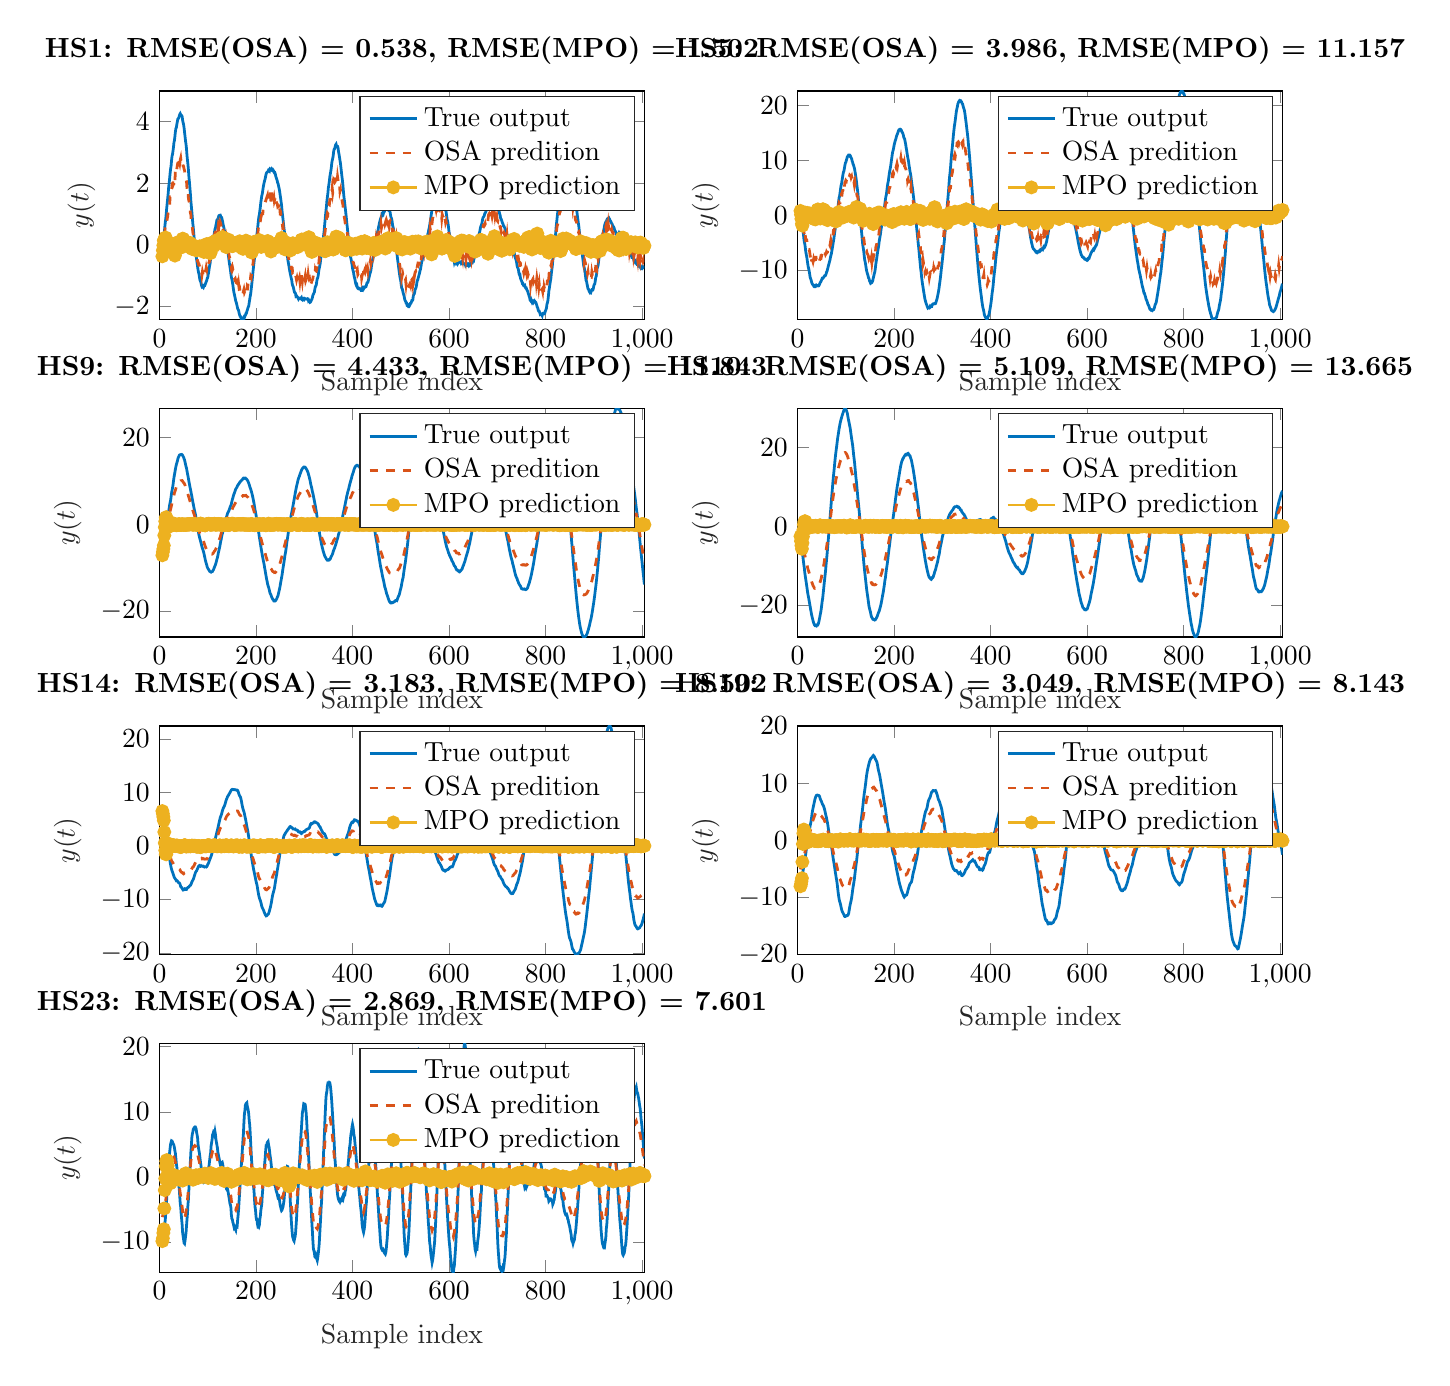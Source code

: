% This file was created by matlab2tikz.
%
\definecolor{mycolor1}{rgb}{0.0,0.447,0.741}%
\definecolor{mycolor2}{rgb}{0.85,0.325,0.098}%
\definecolor{mycolor3}{rgb}{0.929,0.694,0.125}%
%
\begin{tikzpicture}

\begin{axis}[%
width=6.159cm,
height=2.903cm,
at={(0cm,12.097cm)},
scale only axis,
xmin=0,
xmax=1005,
xlabel style={font=\color{white!15!black}},
xlabel={Sample index},
ymin=-2.431,
ymax=5,
ylabel style={font=\color{white!15!black}},
ylabel={$y(t)$},
axis background/.style={fill=white},
title style={font=\bfseries},
title={HS1: RMSE(OSA) = 0.538, RMSE(MPO) = 1.502},
legend style={legend cell align=left, align=left, draw=white!15!black}
]
\addplot [color=mycolor1, line width=1.0pt]
  table[row sep=crcr]{%
6	-0.377\\
7	-0.179\\
9	0.141\\
10	0.357\\
11	0.576\\
12	0.726\\
13	0.849\\
14	1.011\\
15	1.197\\
17	1.507\\
18	1.665\\
19	1.863\\
20	1.992\\
21	2.15\\
22	2.321\\
23	2.458\\
24	2.557\\
25	2.737\\
26	2.883\\
27	2.937\\
28	3.049\\
29	3.171\\
30	3.327\\
31	3.39\\
32	3.528\\
33	3.676\\
34	3.779\\
35	3.815\\
36	3.918\\
37	3.998\\
38	4.086\\
39	4.101\\
40	4.133\\
42	4.238\\
43	4.264\\
44	4.228\\
45	4.207\\
46	4.201\\
47	4.164\\
48	4.045\\
49	3.969\\
50	3.904\\
51	3.796\\
52	3.651\\
53	3.517\\
54	3.37\\
55	3.266\\
56	3.118\\
57	2.903\\
58	2.752\\
59	2.608\\
60	2.435\\
61	2.208\\
62	2.048\\
64	1.664\\
65	1.434\\
66	1.254\\
67	1.085\\
68	0.9\\
69	0.704\\
70	0.566\\
71	0.373\\
72	0.199\\
73	0.051\\
74	-0.102\\
75	-0.231\\
76	-0.372\\
77	-0.481\\
79	-0.716\\
80	-0.823\\
81	-0.899\\
82	-0.962\\
83	-1.069\\
84	-1.154\\
85	-1.185\\
86	-1.231\\
87	-1.326\\
88	-1.359\\
89	-1.338\\
90	-1.363\\
91	-1.384\\
92	-1.342\\
93	-1.313\\
94	-1.318\\
98	-1.154\\
99	-1.086\\
100	-1.067\\
101	-0.965\\
102	-0.884\\
103	-0.769\\
104	-0.674\\
105	-0.597\\
106	-0.431\\
107	-0.291\\
108	-0.198\\
109	-0.137\\
110	-0.027\\
111	0.11\\
112	0.219\\
113	0.322\\
114	0.412\\
115	0.509\\
116	0.546\\
117	0.642\\
118	0.704\\
119	0.803\\
120	0.814\\
122	0.88\\
123	0.943\\
124	0.955\\
125	0.961\\
126	0.963\\
127	0.906\\
128	0.883\\
129	0.881\\
130	0.809\\
131	0.741\\
132	0.644\\
133	0.586\\
134	0.517\\
135	0.414\\
136	0.318\\
137	0.199\\
138	0.125\\
139	0.056\\
140	-0.07\\
141	-0.15\\
142	-0.264\\
143	-0.372\\
144	-0.498\\
145	-0.618\\
147	-0.808\\
148	-0.951\\
149	-1.053\\
150	-1.121\\
151	-1.2\\
152	-1.298\\
153	-1.417\\
154	-1.527\\
155	-1.597\\
156	-1.672\\
157	-1.743\\
158	-1.831\\
159	-1.869\\
160	-1.932\\
161	-1.999\\
162	-2.077\\
163	-2.104\\
164	-2.141\\
165	-2.221\\
167	-2.325\\
168	-2.333\\
169	-2.386\\
170	-2.425\\
171	-2.431\\
172	-2.417\\
173	-2.399\\
174	-2.37\\
175	-2.345\\
176	-2.365\\
177	-2.322\\
178	-2.297\\
179	-2.238\\
180	-2.232\\
181	-2.173\\
184	-2.02\\
185	-1.988\\
186	-1.873\\
188	-1.674\\
189	-1.596\\
190	-1.46\\
191	-1.316\\
192	-1.168\\
193	-1.008\\
194	-0.843\\
195	-0.699\\
196	-0.56\\
197	-0.415\\
198	-0.291\\
199	-0.113\\
200	0.055\\
201	0.204\\
202	0.345\\
203	0.475\\
204	0.633\\
205	0.785\\
206	0.909\\
207	0.985\\
209	1.228\\
210	1.376\\
211	1.482\\
212	1.599\\
213	1.648\\
214	1.762\\
215	1.867\\
216	1.954\\
217	2.027\\
218	2.091\\
219	2.148\\
220	2.227\\
221	2.3\\
222	2.342\\
224	2.368\\
225	2.396\\
226	2.429\\
227	2.42\\
228	2.401\\
229	2.461\\
231	2.435\\
232	2.461\\
233	2.433\\
234	2.417\\
235	2.439\\
236	2.416\\
237	2.377\\
238	2.341\\
239	2.346\\
240	2.304\\
241	2.225\\
243	2.129\\
244	2.079\\
245	2.009\\
246	1.975\\
247	1.893\\
248	1.826\\
249	1.739\\
252	1.402\\
253	1.281\\
254	1.104\\
255	0.964\\
256	0.833\\
257	0.679\\
258	0.533\\
260	0.309\\
261	0.194\\
262	0.039\\
263	-0.097\\
264	-0.207\\
265	-0.341\\
266	-0.485\\
267	-0.579\\
268	-0.665\\
270	-0.86\\
271	-0.936\\
272	-1.008\\
273	-1.086\\
274	-1.144\\
275	-1.265\\
276	-1.33\\
277	-1.358\\
278	-1.423\\
279	-1.498\\
280	-1.55\\
281	-1.56\\
282	-1.588\\
283	-1.69\\
284	-1.687\\
285	-1.679\\
286	-1.705\\
287	-1.724\\
288	-1.76\\
289	-1.733\\
291	-1.752\\
292	-1.751\\
293	-1.738\\
294	-1.718\\
295	-1.78\\
296	-1.791\\
297	-1.75\\
298	-1.741\\
299	-1.749\\
300	-1.773\\
301	-1.745\\
303	-1.759\\
304	-1.76\\
305	-1.767\\
306	-1.761\\
307	-1.752\\
308	-1.758\\
309	-1.827\\
310	-1.813\\
311	-1.839\\
312	-1.871\\
313	-1.861\\
315	-1.793\\
316	-1.763\\
317	-1.71\\
318	-1.635\\
319	-1.61\\
320	-1.57\\
321	-1.54\\
322	-1.44\\
323	-1.364\\
325	-1.301\\
326	-1.181\\
327	-1.105\\
328	-1.074\\
329	-0.998\\
330	-0.853\\
331	-0.776\\
333	-0.617\\
334	-0.471\\
335	-0.342\\
336	-0.283\\
337	-0.151\\
338	-0.0\\
339	0.173\\
340	0.286\\
341	0.416\\
342	0.593\\
343	0.767\\
344	0.946\\
345	1.104\\
346	1.249\\
347	1.43\\
349	1.68\\
350	1.852\\
351	1.951\\
352	2.064\\
353	2.207\\
355	2.39\\
356	2.496\\
357	2.65\\
358	2.742\\
359	2.804\\
360	2.895\\
361	3.037\\
362	3.108\\
363	3.121\\
364	3.18\\
365	3.246\\
366	3.269\\
367	3.204\\
369	3.198\\
370	3.156\\
371	3.025\\
372	2.95\\
373	2.851\\
374	2.749\\
375	2.652\\
376	2.514\\
378	2.229\\
379	2.106\\
380	1.96\\
381	1.767\\
382	1.596\\
384	1.336\\
385	1.197\\
386	1.049\\
387	0.911\\
388	0.742\\
389	0.599\\
390	0.45\\
391	0.289\\
392	0.121\\
393	0.026\\
394	-0.09\\
395	-0.223\\
396	-0.392\\
398	-0.547\\
399	-0.641\\
400	-0.758\\
401	-0.839\\
402	-0.882\\
403	-0.993\\
404	-1.065\\
405	-1.127\\
406	-1.21\\
407	-1.285\\
408	-1.321\\
409	-1.305\\
410	-1.377\\
411	-1.417\\
412	-1.428\\
413	-1.417\\
414	-1.432\\
415	-1.423\\
416	-1.44\\
417	-1.449\\
418	-1.49\\
419	-1.49\\
420	-1.433\\
421	-1.372\\
422	-1.374\\
423	-1.432\\
424	-1.406\\
425	-1.394\\
426	-1.369\\
427	-1.371\\
428	-1.361\\
429	-1.304\\
430	-1.24\\
431	-1.234\\
432	-1.217\\
435	-1.018\\
436	-0.948\\
438	-0.846\\
439	-0.727\\
440	-0.622\\
441	-0.528\\
442	-0.474\\
443	-0.4\\
444	-0.312\\
445	-0.234\\
446	-0.142\\
447	-0.019\\
449	0.201\\
450	0.205\\
451	0.323\\
452	0.418\\
453	0.47\\
454	0.575\\
455	0.638\\
456	0.721\\
457	0.777\\
458	0.838\\
459	0.887\\
461	0.958\\
462	1.039\\
463	1.055\\
464	1.022\\
465	1.086\\
466	1.122\\
467	1.112\\
468	1.158\\
469	1.217\\
470	1.199\\
471	1.211\\
472	1.234\\
473	1.18\\
474	1.143\\
475	1.117\\
476	1.117\\
477	1.104\\
478	1.051\\
479	0.949\\
480	0.871\\
481	0.854\\
482	0.768\\
483	0.642\\
484	0.578\\
485	0.507\\
486	0.394\\
487	0.319\\
488	0.206\\
489	0.114\\
490	-0.04\\
491	-0.159\\
492	-0.268\\
493	-0.417\\
494	-0.543\\
495	-0.647\\
496	-0.786\\
497	-0.905\\
498	-1.016\\
499	-1.106\\
500	-1.17\\
501	-1.302\\
502	-1.408\\
503	-1.43\\
504	-1.49\\
505	-1.567\\
506	-1.615\\
507	-1.675\\
508	-1.757\\
509	-1.817\\
510	-1.837\\
511	-1.888\\
512	-1.891\\
513	-1.957\\
514	-1.95\\
515	-1.993\\
516	-2.014\\
517	-2.013\\
519	-1.953\\
520	-1.905\\
521	-1.901\\
522	-1.867\\
523	-1.812\\
524	-1.813\\
525	-1.789\\
526	-1.665\\
527	-1.615\\
528	-1.596\\
529	-1.536\\
530	-1.441\\
531	-1.422\\
532	-1.37\\
533	-1.279\\
534	-1.169\\
535	-1.155\\
536	-1.088\\
537	-1.033\\
539	-0.913\\
540	-0.837\\
541	-0.789\\
542	-0.695\\
543	-0.586\\
544	-0.538\\
545	-0.455\\
546	-0.384\\
547	-0.3\\
548	-0.23\\
549	-0.134\\
550	-0.076\\
551	-0.024\\
552	0.087\\
553	0.175\\
554	0.194\\
555	0.238\\
556	0.344\\
557	0.393\\
558	0.484\\
559	0.553\\
560	0.636\\
561	0.749\\
562	0.821\\
563	0.958\\
564	1.058\\
565	1.186\\
566	1.328\\
567	1.43\\
568	1.489\\
569	1.575\\
570	1.651\\
571	1.747\\
573	1.788\\
574	1.828\\
575	1.855\\
576	1.816\\
577	1.772\\
578	1.766\\
579	1.775\\
581	1.682\\
582	1.637\\
583	1.626\\
584	1.553\\
585	1.52\\
586	1.524\\
587	1.482\\
588	1.415\\
589	1.369\\
590	1.367\\
591	1.281\\
592	1.183\\
593	1.126\\
594	1.074\\
596	0.832\\
597	0.771\\
598	0.689\\
599	0.568\\
600	0.426\\
601	0.333\\
602	0.269\\
603	0.137\\
604	-0.01\\
605	-0.127\\
606	-0.16\\
607	-0.295\\
608	-0.341\\
609	-0.415\\
610	-0.465\\
611	-0.562\\
612	-0.513\\
613	-0.494\\
614	-0.549\\
615	-0.598\\
616	-0.58\\
617	-0.573\\
618	-0.616\\
619	-0.591\\
620	-0.555\\
621	-0.545\\
622	-0.561\\
623	-0.552\\
624	-0.551\\
625	-0.592\\
626	-0.565\\
627	-0.586\\
628	-0.558\\
629	-0.586\\
630	-0.622\\
631	-0.626\\
632	-0.615\\
633	-0.615\\
634	-0.662\\
635	-0.633\\
636	-0.621\\
637	-0.627\\
638	-0.665\\
639	-0.65\\
640	-0.612\\
641	-0.617\\
642	-0.684\\
643	-0.671\\
644	-0.647\\
645	-0.597\\
646	-0.602\\
648	-0.597\\
649	-0.542\\
650	-0.499\\
651	-0.512\\
652	-0.445\\
653	-0.352\\
654	-0.269\\
655	-0.24\\
656	-0.216\\
657	-0.114\\
658	-0.021\\
659	0.045\\
660	0.082\\
661	0.193\\
662	0.333\\
663	0.389\\
664	0.45\\
665	0.54\\
666	0.604\\
667	0.633\\
668	0.689\\
670	0.857\\
671	0.895\\
672	0.911\\
673	0.948\\
674	1.006\\
675	1.038\\
676	1.056\\
677	1.113\\
678	1.166\\
679	1.212\\
680	1.318\\
681	1.373\\
682	1.44\\
683	1.478\\
684	1.488\\
685	1.556\\
686	1.566\\
687	1.586\\
688	1.59\\
689	1.611\\
690	1.685\\
691	1.662\\
692	1.657\\
693	1.616\\
694	1.569\\
695	1.537\\
696	1.49\\
697	1.417\\
698	1.413\\
699	1.361\\
700	1.289\\
701	1.274\\
702	1.224\\
703	1.12\\
704	1.066\\
705	1.006\\
706	0.954\\
707	0.859\\
708	0.84\\
711	0.703\\
712	0.674\\
713	0.61\\
714	0.598\\
715	0.565\\
716	0.526\\
718	0.41\\
719	0.422\\
720	0.347\\
721	0.293\\
722	0.291\\
723	0.273\\
724	0.184\\
725	0.171\\
726	0.174\\
727	0.161\\
728	0.102\\
729	0.073\\
730	0.052\\
731	-0.022\\
732	-0.068\\
733	-0.091\\
734	-0.147\\
735	-0.238\\
736	-0.35\\
737	-0.403\\
738	-0.445\\
739	-0.492\\
740	-0.567\\
741	-0.675\\
742	-0.735\\
743	-0.76\\
744	-0.826\\
745	-0.935\\
746	-0.976\\
747	-0.969\\
748	-1.079\\
749	-1.128\\
750	-1.162\\
751	-1.201\\
752	-1.256\\
753	-1.255\\
754	-1.317\\
755	-1.335\\
756	-1.336\\
757	-1.323\\
758	-1.384\\
759	-1.408\\
760	-1.405\\
761	-1.455\\
763	-1.511\\
764	-1.564\\
765	-1.611\\
766	-1.669\\
767	-1.71\\
768	-1.797\\
769	-1.817\\
770	-1.773\\
771	-1.812\\
772	-1.856\\
773	-1.821\\
774	-1.821\\
775	-1.87\\
777	-1.82\\
779	-1.859\\
780	-1.875\\
781	-1.93\\
782	-1.97\\
783	-2.035\\
784	-2.056\\
785	-2.133\\
786	-2.16\\
787	-2.161\\
788	-2.206\\
789	-2.259\\
790	-2.246\\
791	-2.249\\
792	-2.269\\
793	-2.302\\
794	-2.237\\
795	-2.227\\
796	-2.241\\
797	-2.245\\
798	-2.236\\
799	-2.196\\
800	-2.14\\
801	-2.107\\
802	-2.052\\
803	-1.924\\
804	-1.884\\
805	-1.805\\
806	-1.66\\
807	-1.497\\
808	-1.402\\
810	-1.189\\
811	-1.099\\
812	-0.943\\
813	-0.812\\
814	-0.703\\
815	-0.509\\
816	-0.404\\
817	-0.246\\
818	-0.131\\
819	0.094\\
820	0.246\\
821	0.364\\
822	0.573\\
823	0.722\\
825	1.015\\
826	1.14\\
827	1.289\\
828	1.479\\
829	1.615\\
830	1.73\\
831	1.919\\
832	2.095\\
833	2.244\\
834	2.33\\
835	2.433\\
836	2.551\\
837	2.65\\
838	2.732\\
839	2.806\\
840	2.891\\
841	2.906\\
842	2.956\\
843	2.946\\
844	2.966\\
845	2.956\\
846	2.967\\
847	2.905\\
848	2.854\\
849	2.768\\
850	2.695\\
851	2.615\\
852	2.523\\
853	2.487\\
854	2.38\\
855	2.257\\
856	2.112\\
857	2.039\\
858	1.911\\
859	1.776\\
860	1.625\\
861	1.518\\
862	1.381\\
863	1.304\\
864	1.185\\
865	1.082\\
866	0.946\\
867	0.822\\
868	0.71\\
869	0.603\\
870	0.444\\
871	0.29\\
872	0.201\\
873	0.065\\
874	-0.053\\
875	-0.202\\
876	-0.291\\
877	-0.416\\
879	-0.673\\
880	-0.737\\
881	-0.807\\
882	-0.903\\
883	-1.037\\
884	-1.155\\
885	-1.185\\
886	-1.273\\
887	-1.347\\
888	-1.428\\
889	-1.443\\
890	-1.489\\
891	-1.528\\
892	-1.553\\
893	-1.531\\
894	-1.547\\
895	-1.5\\
896	-1.464\\
897	-1.469\\
898	-1.47\\
899	-1.425\\
900	-1.337\\
901	-1.292\\
902	-1.274\\
903	-1.187\\
904	-1.068\\
905	-1.029\\
906	-0.934\\
907	-0.771\\
909	-0.665\\
910	-0.537\\
911	-0.401\\
912	-0.341\\
913	-0.193\\
914	-0.049\\
915	0.037\\
916	0.071\\
917	0.183\\
918	0.315\\
919	0.371\\
920	0.417\\
921	0.487\\
922	0.592\\
923	0.666\\
925	0.746\\
926	0.758\\
927	0.801\\
928	0.84\\
929	0.85\\
930	0.833\\
931	0.813\\
932	0.852\\
933	0.824\\
934	0.785\\
935	0.767\\
937	0.694\\
938	0.675\\
939	0.619\\
940	0.583\\
941	0.585\\
942	0.554\\
943	0.491\\
944	0.443\\
945	0.432\\
946	0.395\\
947	0.348\\
948	0.357\\
949	0.349\\
950	0.287\\
951	0.31\\
952	0.355\\
953	0.316\\
954	0.322\\
955	0.372\\
956	0.353\\
957	0.3\\
958	0.266\\
959	0.255\\
960	0.221\\
961	0.129\\
962	0.123\\
963	0.064\\
965	0.033\\
966	-0.024\\
967	-0.065\\
968	-0.058\\
969	-0.066\\
970	-0.134\\
971	-0.172\\
972	-0.139\\
973	-0.209\\
974	-0.248\\
975	-0.251\\
976	-0.263\\
977	-0.306\\
978	-0.36\\
979	-0.337\\
980	-0.401\\
981	-0.395\\
982	-0.438\\
983	-0.496\\
984	-0.482\\
985	-0.49\\
986	-0.573\\
987	-0.603\\
988	-0.609\\
989	-0.58\\
990	-0.647\\
991	-0.649\\
992	-0.628\\
993	-0.694\\
994	-0.688\\
995	-0.703\\
996	-0.727\\
997	-0.731\\
998	-0.769\\
999	-0.76\\
1000	-0.725\\
1001	-0.762\\
1002	-0.747\\
1003	-0.713\\
1004	-0.709\\
1005	-0.696\\
};
\addlegendentry{True output}

\addplot [color=mycolor2, dashed, line width=1.0pt]
  table[row sep=crcr]{%
6	-0.206\\
7	0.018\\
8	0.101\\
9	0.086\\
10	0.164\\
11	0.402\\
12	0.612\\
13	0.592\\
14	0.66\\
15	0.708\\
16	0.848\\
17	0.917\\
18	1.067\\
19	1.129\\
20	1.28\\
21	1.285\\
22	1.56\\
23	1.56\\
24	1.567\\
25	1.727\\
26	1.917\\
27	1.892\\
28	1.933\\
29	2.01\\
30	2.003\\
31	2.143\\
32	2.059\\
33	2.431\\
34	2.45\\
35	2.362\\
36	2.471\\
37	2.585\\
38	2.659\\
39	2.667\\
40	2.558\\
41	2.704\\
42	2.64\\
43	2.755\\
44	2.819\\
45	2.683\\
46	2.744\\
47	2.727\\
48	2.722\\
49	2.556\\
50	2.548\\
51	2.462\\
52	2.413\\
53	2.272\\
54	2.176\\
55	2.105\\
56	2.065\\
57	1.838\\
58	1.731\\
59	1.777\\
60	1.5\\
61	1.425\\
62	1.365\\
63	1.208\\
64	1.041\\
65	0.983\\
66	0.725\\
67	0.626\\
68	0.568\\
69	0.423\\
70	0.323\\
71	0.211\\
72	0.068\\
73	0.069\\
74	-0.168\\
75	-0.22\\
76	-0.304\\
77	-0.329\\
78	-0.431\\
79	-0.543\\
80	-0.551\\
81	-0.638\\
82	-0.635\\
83	-0.698\\
84	-0.779\\
85	-0.833\\
86	-0.806\\
87	-0.84\\
88	-0.981\\
89	-0.874\\
90	-0.943\\
91	-0.993\\
92	-0.953\\
93	-0.852\\
94	-0.919\\
95	-0.849\\
96	-0.824\\
97	-0.731\\
98	-0.799\\
99	-0.697\\
100	-0.739\\
101	-0.75\\
102	-0.597\\
103	-0.569\\
104	-0.451\\
105	-0.561\\
106	-0.336\\
107	-0.134\\
108	-0.123\\
109	-0.048\\
110	-0.052\\
111	0.032\\
112	0.125\\
113	0.197\\
114	0.324\\
115	0.388\\
116	0.394\\
118	0.484\\
119	0.544\\
120	0.627\\
121	0.509\\
122	0.647\\
123	0.588\\
124	0.741\\
125	0.593\\
126	0.729\\
127	0.684\\
128	0.585\\
129	0.68\\
130	0.616\\
131	0.558\\
132	0.482\\
133	0.427\\
135	0.33\\
136	0.23\\
137	0.183\\
138	-0.055\\
139	0.103\\
140	-0.033\\
141	-0.073\\
142	-0.056\\
143	-0.227\\
144	-0.308\\
145	-0.434\\
146	-0.429\\
147	-0.466\\
148	-0.556\\
149	-0.735\\
150	-0.701\\
151	-0.829\\
152	-0.791\\
153	-0.867\\
154	-0.972\\
155	-1.031\\
156	-1.116\\
157	-1.096\\
158	-1.16\\
159	-1.23\\
160	-1.243\\
161	-1.21\\
162	-1.332\\
163	-1.395\\
164	-1.281\\
165	-1.416\\
166	-1.4\\
167	-1.506\\
168	-1.481\\
169	-1.486\\
170	-1.616\\
171	-1.587\\
172	-1.594\\
173	-1.593\\
174	-1.509\\
175	-1.451\\
176	-1.547\\
177	-1.506\\
178	-1.447\\
179	-1.373\\
180	-1.406\\
181	-1.49\\
182	-1.337\\
183	-1.36\\
184	-1.227\\
185	-1.294\\
186	-1.249\\
187	-1.187\\
188	-1.167\\
189	-1.035\\
190	-1.07\\
191	-0.922\\
192	-0.802\\
193	-0.689\\
194	-0.592\\
195	-0.425\\
196	-0.288\\
197	-0.324\\
198	-0.203\\
199	-0.074\\
200	0.068\\
201	0.064\\
202	0.28\\
203	0.294\\
204	0.387\\
205	0.551\\
206	0.654\\
207	0.705\\
208	0.663\\
209	0.769\\
210	0.869\\
211	0.934\\
212	1.068\\
213	1.169\\
214	0.968\\
215	1.265\\
217	1.315\\
218	1.33\\
219	1.395\\
220	1.41\\
221	1.477\\
222	1.512\\
223	1.567\\
224	1.612\\
225	1.503\\
226	1.541\\
227	1.589\\
228	1.493\\
229	1.582\\
230	1.553\\
231	1.407\\
232	1.702\\
233	1.498\\
234	1.492\\
235	1.627\\
236	1.494\\
237	1.554\\
238	1.418\\
239	1.47\\
240	1.587\\
241	1.413\\
242	1.395\\
243	1.353\\
244	1.331\\
245	1.248\\
246	1.27\\
247	1.269\\
248	1.109\\
249	1.234\\
250	1.04\\
251	1.051\\
252	0.949\\
253	0.922\\
254	0.725\\
255	0.601\\
256	0.634\\
257	0.455\\
258	0.32\\
259	0.161\\
260	0.202\\
261	0.076\\
262	0.031\\
263	-0.072\\
264	-0.114\\
265	-0.199\\
266	-0.345\\
267	-0.383\\
268	-0.463\\
269	-0.554\\
270	-0.589\\
271	-0.679\\
272	-0.645\\
273	-0.747\\
274	-0.736\\
275	-0.748\\
276	-0.903\\
277	-0.889\\
278	-0.906\\
279	-1.0\\
280	-1.039\\
281	-1.004\\
282	-0.978\\
283	-1.068\\
284	-1.147\\
285	-1.081\\
286	-1.16\\
287	-1.04\\
288	-1.143\\
289	-1.124\\
290	-1.067\\
291	-1.197\\
292	-1.067\\
293	-1.123\\
294	-0.974\\
295	-1.093\\
296	-1.202\\
297	-1.067\\
298	-1.135\\
300	-1.048\\
301	-1.104\\
302	-1.02\\
303	-1.163\\
305	-1.065\\
306	-1.112\\
307	-1.098\\
308	-0.967\\
309	-1.094\\
310	-1.132\\
311	-1.104\\
312	-1.239\\
313	-1.17\\
314	-1.267\\
315	-1.229\\
316	-1.16\\
317	-1.142\\
318	-1.084\\
319	-0.97\\
320	-0.991\\
321	-1.022\\
322	-0.983\\
323	-0.802\\
324	-0.844\\
325	-0.856\\
326	-0.788\\
327	-0.67\\
328	-0.644\\
329	-0.744\\
330	-0.64\\
331	-0.452\\
332	-0.487\\
333	-0.43\\
334	-0.334\\
335	-0.197\\
336	-0.214\\
337	-0.228\\
338	-0.038\\
339	0.079\\
340	0.116\\
341	0.207\\
342	0.303\\
343	0.395\\
344	0.543\\
345	0.661\\
346	0.793\\
347	0.95\\
348	1.033\\
349	1.008\\
350	1.191\\
351	1.309\\
352	1.299\\
353	1.461\\
354	1.46\\
355	1.522\\
356	1.508\\
357	1.672\\
358	1.839\\
359	1.693\\
360	1.805\\
361	1.888\\
362	2.059\\
363	2.024\\
364	2.047\\
365	2.158\\
366	2.231\\
367	2.09\\
368	2.045\\
369	2.211\\
370	2.103\\
371	2.042\\
372	1.922\\
373	1.961\\
374	1.735\\
375	1.794\\
376	1.642\\
377	1.514\\
378	1.463\\
379	1.38\\
380	1.308\\
381	1.167\\
382	1.0\\
383	0.897\\
384	0.809\\
385	0.694\\
386	0.654\\
387	0.587\\
388	0.524\\
389	0.394\\
390	0.277\\
391	0.206\\
392	0.022\\
393	-0.087\\
394	-0.032\\
395	-0.15\\
396	-0.312\\
397	-0.392\\
398	-0.402\\
399	-0.417\\
400	-0.508\\
401	-0.566\\
402	-0.582\\
403	-0.653\\
404	-0.694\\
406	-0.748\\
407	-0.868\\
408	-0.969\\
409	-0.855\\
410	-0.819\\
411	-0.972\\
412	-0.943\\
413	-0.96\\
414	-0.929\\
415	-0.952\\
416	-0.88\\
417	-0.907\\
418	-0.902\\
419	-1.084\\
420	-1.003\\
421	-0.848\\
422	-0.754\\
423	-0.915\\
424	-0.9\\
425	-0.846\\
426	-0.889\\
427	-0.819\\
428	-0.964\\
429	-0.88\\
430	-0.785\\
431	-0.738\\
432	-0.851\\
433	-0.731\\
434	-0.726\\
435	-0.744\\
436	-0.609\\
437	-0.529\\
438	-0.631\\
439	-0.565\\
440	-0.418\\
441	-0.326\\
442	-0.24\\
443	-0.309\\
444	-0.152\\
445	-0.198\\
446	-0.17\\
447	-0.098\\
448	0.076\\
449	0.221\\
450	0.144\\
451	0.115\\
452	0.343\\
453	0.257\\
454	0.357\\
455	0.49\\
456	0.457\\
457	0.512\\
458	0.527\\
459	0.678\\
460	0.552\\
461	0.626\\
462	0.739\\
463	0.714\\
464	0.662\\
465	0.687\\
466	0.724\\
467	0.656\\
468	0.707\\
469	0.77\\
470	0.815\\
471	0.761\\
472	0.877\\
473	0.854\\
474	0.773\\
475	0.742\\
476	0.625\\
477	0.764\\
478	0.782\\
479	0.733\\
480	0.558\\
481	0.57\\
482	0.577\\
483	0.42\\
484	0.385\\
485	0.407\\
486	0.196\\
487	0.233\\
488	0.232\\
489	0.076\\
490	0.167\\
491	-0.147\\
492	-0.087\\
493	-0.281\\
494	-0.282\\
495	-0.397\\
496	-0.5\\
497	-0.596\\
498	-0.659\\
499	-0.8\\
500	-0.745\\
501	-0.724\\
502	-1.069\\
503	-0.997\\
504	-0.935\\
505	-1.016\\
506	-1.025\\
507	-1.01\\
508	-1.174\\
509	-1.168\\
510	-1.134\\
511	-1.294\\
512	-1.171\\
513	-1.234\\
514	-1.284\\
515	-1.25\\
516	-1.346\\
517	-1.355\\
518	-1.3\\
519	-1.267\\
520	-1.318\\
521	-1.136\\
522	-1.222\\
523	-1.136\\
524	-1.115\\
525	-1.257\\
526	-1.11\\
527	-0.957\\
528	-1.055\\
529	-0.953\\
530	-0.889\\
531	-0.864\\
532	-0.949\\
533	-0.846\\
534	-0.721\\
535	-0.651\\
536	-0.679\\
537	-0.637\\
538	-0.631\\
539	-0.533\\
540	-0.557\\
541	-0.494\\
542	-0.577\\
543	-0.35\\
544	-0.264\\
545	-0.356\\
546	-0.227\\
547	-0.144\\
548	-0.226\\
549	-0.06\\
550	0.039\\
551	-0.083\\
552	0.026\\
553	0.171\\
554	0.195\\
555	0.182\\
556	0.134\\
557	0.229\\
558	0.309\\
559	0.3\\
560	0.28\\
561	0.523\\
562	0.429\\
563	0.449\\
564	0.604\\
565	0.714\\
566	0.854\\
567	0.903\\
568	1.052\\
569	1.021\\
570	1.054\\
571	1.168\\
572	1.224\\
573	1.149\\
574	1.271\\
575	1.324\\
576	1.266\\
577	1.149\\
578	1.17\\
579	1.126\\
580	1.114\\
581	1.196\\
582	1.009\\
583	1.021\\
584	1.022\\
585	0.854\\
586	0.984\\
587	0.928\\
588	0.911\\
589	0.811\\
590	0.915\\
591	0.879\\
592	0.817\\
593	0.711\\
594	0.759\\
595	0.658\\
596	0.521\\
597	0.506\\
598	0.481\\
599	0.415\\
600	0.344\\
601	0.123\\
602	0.207\\
603	0.162\\
604	0.004\\
605	-0.127\\
606	-0.182\\
607	-0.21\\
608	-0.332\\
609	-0.236\\
610	-0.396\\
611	-0.477\\
612	-0.564\\
613	-0.308\\
614	-0.349\\
616	-0.412\\
617	-0.405\\
618	-0.425\\
619	-0.441\\
620	-0.444\\
621	-0.305\\
622	-0.334\\
623	-0.315\\
624	-0.319\\
625	-0.351\\
626	-0.342\\
627	-0.343\\
628	-0.431\\
629	-0.208\\
630	-0.377\\
631	-0.428\\
632	-0.41\\
633	-0.386\\
634	-0.369\\
635	-0.482\\
636	-0.337\\
637	-0.412\\
638	-0.446\\
639	-0.415\\
640	-0.412\\
641	-0.262\\
642	-0.425\\
643	-0.475\\
644	-0.441\\
645	-0.472\\
646	-0.305\\
647	-0.456\\
648	-0.36\\
649	-0.387\\
650	-0.293\\
651	-0.401\\
652	-0.408\\
653	-0.286\\
654	-0.255\\
655	-0.053\\
656	-0.237\\
657	-0.105\\
658	0.024\\
659	-0.047\\
660	0.048\\
661	-0.008\\
662	0.202\\
663	0.225\\
664	0.311\\
665	0.437\\
666	0.415\\
667	0.439\\
668	0.425\\
669	0.476\\
670	0.506\\
671	0.639\\
672	0.651\\
673	0.611\\
674	0.635\\
675	0.689\\
676	0.629\\
677	0.685\\
678	0.68\\
679	0.721\\
680	0.687\\
681	0.845\\
682	0.975\\
683	1.002\\
684	0.946\\
685	0.94\\
686	1.099\\
687	1.015\\
688	1.029\\
689	0.945\\
690	1.07\\
691	1.103\\
692	1.092\\
693	1.236\\
694	1.049\\
695	0.932\\
696	1.038\\
697	0.906\\
698	0.852\\
699	0.92\\
700	0.78\\
701	0.759\\
702	0.858\\
703	0.784\\
704	0.679\\
705	0.626\\
706	0.566\\
707	0.568\\
708	0.408\\
709	0.479\\
710	0.441\\
711	0.475\\
712	0.35\\
713	0.347\\
714	0.386\\
715	0.341\\
716	0.276\\
717	0.398\\
718	0.231\\
719	0.189\\
720	0.309\\
721	0.093\\
722	0.186\\
723	0.198\\
724	0.13\\
725	-0.005\\
726	0.059\\
727	0.136\\
728	0.116\\
729	0.034\\
730	0.07\\
731	0.083\\
732	-0.097\\
733	0.003\\
734	-0.008\\
735	-0.062\\
736	-0.19\\
737	-0.289\\
738	-0.27\\
739	-0.313\\
740	-0.304\\
741	-0.427\\
742	-0.479\\
743	-0.502\\
744	-0.462\\
745	-0.566\\
746	-0.747\\
747	-0.58\\
748	-0.598\\
749	-0.789\\
750	-0.751\\
751	-0.742\\
752	-0.835\\
753	-0.831\\
754	-0.831\\
755	-0.917\\
756	-0.848\\
757	-0.873\\
758	-0.796\\
759	-0.909\\
760	-0.835\\
761	-0.931\\
762	-0.844\\
763	-0.897\\
764	-0.974\\
765	-0.92\\
766	-0.969\\
767	-1.072\\
768	-1.107\\
769	-1.294\\
770	-1.161\\
771	-1.114\\
772	-1.272\\
773	-1.141\\
774	-1.113\\
775	-1.228\\
776	-1.192\\
777	-1.138\\
778	-1.134\\
780	-1.039\\
781	-1.22\\
782	-1.084\\
783	-1.195\\
784	-1.337\\
785	-1.283\\
786	-1.409\\
787	-1.291\\
788	-1.459\\
789	-1.483\\
790	-1.401\\
791	-1.445\\
792	-1.463\\
793	-1.44\\
794	-1.512\\
795	-1.305\\
796	-1.536\\
797	-1.359\\
798	-1.427\\
799	-1.457\\
800	-1.434\\
801	-1.366\\
802	-1.401\\
803	-1.311\\
804	-1.136\\
805	-1.321\\
806	-1.197\\
807	-1.04\\
808	-0.803\\
809	-0.843\\
810	-0.721\\
811	-0.679\\
812	-0.701\\
813	-0.539\\
814	-0.525\\
815	-0.262\\
816	-0.317\\
817	-0.194\\
818	-0.113\\
819	-0.119\\
820	0.277\\
821	0.128\\
822	0.338\\
823	0.477\\
824	0.604\\
825	0.65\\
826	0.708\\
827	0.782\\
828	0.875\\
829	1.046\\
830	1.055\\
831	1.11\\
832	1.327\\
833	1.46\\
834	1.575\\
835	1.562\\
836	1.737\\
837	1.676\\
838	1.737\\
839	1.814\\
840	1.917\\
841	1.939\\
842	1.922\\
843	2.055\\
844	1.872\\
845	1.973\\
846	1.945\\
847	1.964\\
848	1.822\\
849	1.911\\
850	1.732\\
851	1.75\\
852	1.596\\
853	1.586\\
854	1.615\\
855	1.442\\
856	1.43\\
857	1.221\\
858	1.323\\
859	1.081\\
860	1.103\\
861	0.947\\
862	0.806\\
863	0.777\\
864	0.763\\
865	0.658\\
866	0.651\\
867	0.466\\
868	0.419\\
869	0.431\\
870	0.348\\
871	0.173\\
872	0.148\\
873	0.093\\
874	-0.102\\
875	-0.153\\
876	-0.219\\
877	-0.209\\
878	-0.348\\
879	-0.445\\
880	-0.587\\
881	-0.502\\
882	-0.564\\
883	-0.607\\
884	-0.786\\
885	-0.748\\
886	-0.854\\
887	-0.941\\
888	-0.871\\
889	-1.024\\
890	-0.991\\
891	-1.032\\
892	-1.054\\
893	-1.1\\
894	-1.049\\
895	-1.055\\
896	-0.89\\
897	-0.974\\
898	-0.95\\
899	-0.976\\
900	-0.954\\
901	-0.802\\
902	-0.855\\
903	-0.857\\
904	-0.704\\
905	-0.706\\
906	-0.754\\
907	-0.473\\
908	-0.381\\
909	-0.466\\
910	-0.398\\
911	-0.256\\
912	-0.289\\
913	-0.265\\
914	0.101\\
915	0.051\\
916	0.124\\
917	0.047\\
918	0.237\\
919	0.334\\
920	0.292\\
921	0.321\\
922	0.335\\
923	0.457\\
924	0.533\\
925	0.597\\
926	0.461\\
927	0.536\\
928	0.648\\
929	0.536\\
930	0.668\\
931	0.52\\
932	0.539\\
933	0.597\\
934	0.543\\
935	0.569\\
936	0.438\\
937	0.498\\
938	0.424\\
939	0.401\\
940	0.341\\
941	0.373\\
942	0.35\\
943	0.356\\
944	0.286\\
945	0.242\\
946	0.246\\
947	0.135\\
948	0.211\\
949	0.212\\
950	0.125\\
951	0.095\\
952	0.228\\
953	0.101\\
954	0.176\\
955	0.285\\
956	0.252\\
957	0.28\\
958	0.245\\
959	0.138\\
960	0.285\\
961	0.158\\
962	-0.023\\
963	0.079\\
964	-0.028\\
965	0.071\\
966	-0.073\\
967	-0.08\\
968	-0.05\\
969	0.006\\
970	-0.09\\
971	-0.118\\
972	-0.119\\
973	-0.046\\
974	-0.238\\
975	-0.149\\
976	-0.138\\
977	-0.123\\
978	-0.298\\
979	-0.237\\
980	-0.181\\
981	-0.343\\
982	-0.158\\
983	-0.393\\
984	-0.31\\
985	-0.251\\
986	-0.325\\
987	-0.416\\
988	-0.414\\
989	-0.405\\
990	-0.382\\
991	-0.492\\
992	-0.305\\
993	-0.434\\
994	-0.473\\
995	-0.402\\
996	-0.513\\
997	-0.383\\
998	-0.505\\
999	-0.559\\
1000	-0.441\\
1001	-0.493\\
1002	-0.543\\
1003	-0.488\\
1004	-0.429\\
1005	-0.466\\
};
\addlegendentry{OSA predition}

\addplot [color=mycolor3, line width=1.0pt, draw=none, mark=*, mark options={solid, mycolor3}]
  table[row sep=crcr]{%
6	-0.377\\
7	-0.179\\
8	-0.019\\
9	0.141\\
10	0.164\\
11	0.16\\
12	0.232\\
13	0.229\\
14	0.161\\
15	0.027\\
16	-0.088\\
17	-0.164\\
18	-0.161\\
19	-0.146\\
20	-0.136\\
21	-0.151\\
22	-0.033\\
23	0.023\\
24	-0.063\\
25	-0.064\\
26	0.022\\
27	0.016\\
28	0.004\\
29	-0.02\\
30	-0.125\\
31	-0.23\\
32	-0.353\\
33	-0.234\\
34	-0.066\\
35	-0.099\\
36	-0.093\\
37	-0.027\\
38	0.072\\
39	0.088\\
40	-0.017\\
41	-0.039\\
42	-0.097\\
43	-0.102\\
44	0.004\\
45	0.049\\
46	0.097\\
47	0.142\\
48	0.197\\
49	0.192\\
50	0.16\\
51	0.099\\
52	0.077\\
53	0.056\\
54	0.018\\
55	0.026\\
56	0.06\\
57	-0.009\\
58	-0.053\\
59	0.053\\
60	0.023\\
61	-0.049\\
62	0.032\\
63	0.064\\
64	0.022\\
65	0.03\\
66	-0.016\\
67	-0.113\\
68	-0.138\\
69	-0.134\\
70	-0.101\\
71	-0.113\\
72	-0.124\\
73	-0.035\\
74	-0.071\\
75	-0.135\\
76	-0.183\\
77	-0.141\\
78	-0.123\\
79	-0.161\\
80	-0.14\\
81	-0.112\\
82	-0.071\\
83	-0.057\\
84	-0.054\\
85	-0.073\\
86	-0.08\\
87	-0.066\\
88	-0.11\\
89	-0.088\\
90	-0.123\\
91	-0.206\\
92	-0.235\\
93	-0.179\\
94	-0.177\\
95	-0.126\\
96	-0.078\\
97	0.018\\
98	0.007\\
99	0.013\\
100	-0.059\\
101	-0.16\\
102	-0.203\\
103	-0.196\\
104	-0.164\\
105	-0.277\\
106	-0.255\\
107	-0.095\\
108	0.005\\
109	0.062\\
110	0.076\\
111	0.04\\
112	-0.014\\
113	-0.044\\
114	0.003\\
115	0.092\\
116	0.109\\
117	0.139\\
118	0.123\\
119	0.129\\
120	0.137\\
121	0.074\\
122	0.077\\
123	0.068\\
124	0.125\\
125	0.094\\
126	0.134\\
127	0.188\\
128	0.183\\
129	0.233\\
130	0.247\\
131	0.246\\
132	0.202\\
133	0.181\\
134	0.145\\
135	0.116\\
136	0.086\\
137	0.069\\
138	-0.072\\
139	-0.069\\
140	-0.045\\
141	0.016\\
142	0.128\\
143	0.167\\
144	0.12\\
145	0.027\\
146	0.012\\
147	0.057\\
148	0.078\\
149	0.02\\
150	0.013\\
151	-0.046\\
152	-0.039\\
153	0.011\\
154	0.037\\
155	0.049\\
156	-0.003\\
157	-0.001\\
158	0.01\\
159	0.005\\
160	-0.023\\
161	0.046\\
162	0.063\\
163	0.023\\
164	0.082\\
165	0.084\\
166	0.114\\
167	0.079\\
168	0.072\\
169	0.066\\
170	-0.013\\
171	-0.071\\
172	-0.101\\
173	-0.134\\
174	-0.09\\
175	0.019\\
176	0.011\\
177	0.016\\
178	0.039\\
179	0.131\\
180	0.127\\
181	0.012\\
182	-0.037\\
183	-0.065\\
184	-0.002\\
185	0.002\\
186	-0.004\\
187	-0.057\\
188	-0.148\\
189	-0.172\\
190	-0.217\\
191	-0.253\\
192	-0.222\\
193	-0.158\\
194	-0.118\\
195	-0.041\\
196	0.095\\
197	0.085\\
198	0.011\\
199	0.018\\
200	0.049\\
201	-0.032\\
202	-0.021\\
203	-0.011\\
204	-0.016\\
205	0.031\\
206	0.109\\
207	0.153\\
208	0.099\\
209	0.013\\
210	-0.02\\
211	-0.071\\
212	-0.032\\
213	0.068\\
214	-0.027\\
215	-0.03\\
216	0.042\\
217	0.062\\
218	0.024\\
219	0.012\\
220	0.004\\
221	-0.007\\
222	-0.018\\
223	0.018\\
224	0.122\\
225	0.108\\
226	0.04\\
227	0.014\\
228	-0.053\\
229	-0.034\\
230	-0.068\\
231	-0.22\\
232	-0.089\\
233	-0.057\\
234	-0.102\\
235	0.002\\
236	-0.006\\
237	-0.004\\
238	-0.073\\
239	-0.101\\
240	0.009\\
241	0.034\\
242	0.03\\
243	0.012\\
244	0.002\\
245	-0.056\\
246	-0.047\\
247	0.003\\
248	-0.026\\
249	0.06\\
250	0.085\\
251	0.132\\
252	0.169\\
253	0.222\\
254	0.158\\
255	0.063\\
256	0.095\\
257	0.094\\
258	0.023\\
259	-0.114\\
260	-0.144\\
261	-0.15\\
262	-0.137\\
263	-0.083\\
264	0.006\\
265	0.061\\
266	0.031\\
267	0.024\\
268	-0.01\\
269	-0.096\\
270	-0.147\\
271	-0.188\\
272	-0.148\\
273	-0.124\\
274	-0.066\\
275	0.018\\
276	0.046\\
277	0.041\\
278	0.024\\
279	-0.031\\
280	-0.09\\
281	-0.067\\
282	0.003\\
283	0.007\\
284	-0.001\\
285	-0.007\\
286	-0.078\\
287	-0.025\\
288	-0.006\\
289	0.018\\
290	0.057\\
291	-0.007\\
292	0.012\\
293	0.032\\
294	0.154\\
295	0.172\\
296	0.085\\
297	0.096\\
298	0.05\\
299	0.016\\
300	0.07\\
301	0.122\\
302	0.178\\
303	0.121\\
304	0.057\\
305	0.078\\
306	0.089\\
307	0.078\\
308	0.198\\
309	0.24\\
310	0.243\\
311	0.211\\
312	0.09\\
313	0.031\\
314	-0.085\\
315	-0.211\\
316	-0.233\\
317	-0.196\\
318	-0.14\\
319	-0.028\\
320	0.075\\
321	0.058\\
322	0.017\\
323	0.061\\
324	0.062\\
325	-0.0\\
326	-0.012\\
327	0.006\\
328	0.035\\
329	-0.045\\
330	-0.134\\
331	-0.114\\
332	-0.091\\
333	-0.105\\
334	-0.064\\
335	0.002\\
336	-0.031\\
337	-0.132\\
338	-0.166\\
339	-0.124\\
340	-0.166\\
341	-0.19\\
342	-0.179\\
343	-0.206\\
344	-0.205\\
345	-0.186\\
346	-0.126\\
347	0.008\\
348	0.082\\
349	0.024\\
350	0.016\\
351	0.038\\
352	0.02\\
353	0.053\\
354	0.017\\
355	-0.023\\
356	-0.121\\
357	-0.133\\
358	-0.04\\
359	-0.1\\
360	-0.155\\
361	-0.142\\
362	-0.057\\
363	-0.003\\
364	0.049\\
365	0.143\\
366	0.266\\
367	0.221\\
368	0.137\\
369	0.21\\
370	0.246\\
371	0.203\\
372	0.168\\
373	0.202\\
374	0.127\\
375	0.118\\
376	0.089\\
377	0.019\\
378	-0.001\\
379	0.033\\
380	0.07\\
381	0.065\\
382	0.024\\
383	-0.027\\
384	-0.089\\
385	-0.168\\
386	-0.18\\
387	-0.116\\
388	-0.018\\
389	0.064\\
390	0.069\\
391	0.067\\
392	-0.009\\
393	-0.111\\
394	-0.113\\
395	-0.08\\
396	-0.134\\
397	-0.16\\
398	-0.161\\
399	-0.113\\
400	-0.085\\
401	-0.052\\
402	-0.004\\
403	-0.028\\
404	-0.017\\
405	0.005\\
406	0.032\\
407	-0.002\\
408	-0.123\\
409	-0.128\\
410	-0.06\\
411	-0.052\\
412	-0.06\\
413	-0.066\\
414	-0.066\\
415	-0.065\\
416	-0.018\\
417	0.046\\
418	0.094\\
419	-0.015\\
420	-0.124\\
421	-0.083\\
422	0.065\\
423	0.078\\
424	0.089\\
425	0.116\\
426	0.102\\
427	0.096\\
428	-0.019\\
429	-0.102\\
430	-0.085\\
431	-0.027\\
432	-0.06\\
433	-0.033\\
434	-0.019\\
435	-0.092\\
436	-0.102\\
437	-0.026\\
438	-0.066\\
439	-0.138\\
440	-0.141\\
441	-0.074\\
442	0.021\\
443	0.02\\
444	0.062\\
445	0.029\\
446	-0.075\\
447	-0.168\\
448	-0.143\\
449	0.017\\
450	0.035\\
451	-0.005\\
452	0.042\\
453	0.009\\
454	-0.008\\
455	0.046\\
456	0.075\\
457	0.048\\
458	0.013\\
459	0.093\\
460	0.063\\
461	0.017\\
462	0.098\\
463	0.112\\
464	0.044\\
465	0.039\\
466	0.014\\
467	-0.088\\
468	-0.122\\
469	-0.097\\
470	-0.051\\
471	-0.008\\
472	0.1\\
473	0.186\\
474	0.215\\
475	0.182\\
476	0.033\\
477	-0.011\\
478	0.066\\
479	0.164\\
480	0.155\\
481	0.147\\
482	0.15\\
483	0.087\\
484	0.059\\
485	0.101\\
486	0.01\\
487	-0.01\\
488	0.069\\
489	0.103\\
490	0.221\\
491	0.2\\
492	0.187\\
493	0.098\\
494	0.087\\
495	0.084\\
496	0.025\\
497	-0.022\\
498	-0.045\\
499	-0.121\\
500	-0.105\\
501	0.02\\
502	-0.072\\
503	-0.153\\
504	-0.116\\
505	-0.066\\
506	-0.006\\
507	0.087\\
508	0.053\\
509	0.02\\
510	0.076\\
511	-0.016\\
512	-0.002\\
513	0.005\\
514	0.01\\
515	-0.001\\
516	-0.038\\
517	-0.102\\
518	-0.109\\
519	-0.082\\
520	-0.126\\
521	-0.057\\
522	0.012\\
523	0.068\\
524	0.098\\
525	-0.009\\
526	-0.053\\
527	-0.005\\
528	-0.023\\
529	0.008\\
530	0.088\\
531	0.104\\
532	0.026\\
533	-0.033\\
534	0.002\\
535	0.054\\
536	0.106\\
537	0.103\\
538	0.07\\
539	0.085\\
540	0.058\\
541	0.008\\
542	-0.119\\
543	-0.119\\
544	-0.019\\
545	-0.009\\
546	-0.01\\
547	0.069\\
548	0.007\\
549	4.381e-05\\
550	0.078\\
551	0.021\\
552	-0.03\\
553	0.014\\
554	0.07\\
555	0.106\\
556	0.034\\
557	-0.073\\
558	-0.063\\
559	-0.107\\
560	-0.226\\
561	-0.151\\
562	-0.163\\
563	-0.259\\
564	-0.314\\
565	-0.243\\
566	-0.112\\
567	-0.043\\
568	0.08\\
569	0.159\\
570	0.129\\
571	0.137\\
572	0.151\\
573	0.102\\
574	0.136\\
575	0.243\\
576	0.272\\
577	0.19\\
578	0.135\\
579	0.066\\
580	-0.029\\
581	0.043\\
582	0.025\\
583	-0.018\\
584	-0.037\\
585	-0.124\\
586	-0.116\\
587	-0.105\\
588	-0.082\\
589	-0.099\\
590	-0.012\\
591	0.059\\
592	0.123\\
593	0.124\\
594	0.155\\
595	0.136\\
596	0.058\\
597	0.035\\
598	0.042\\
599	0.057\\
600	0.093\\
601	0.016\\
602	0.01\\
603	0.057\\
604	0.058\\
605	-0.007\\
606	-0.065\\
607	-0.15\\
608	-0.197\\
609	-0.155\\
610	-0.15\\
611	-0.257\\
612	-0.364\\
613	-0.298\\
614	-0.176\\
615	-0.063\\
616	0.014\\
617	0.018\\
618	-0.031\\
619	-0.06\\
620	-0.137\\
621	-0.1\\
622	-0.025\\
623	0.063\\
624	0.116\\
625	0.113\\
626	0.138\\
627	0.11\\
628	0.017\\
629	0.086\\
630	0.128\\
631	0.069\\
632	0.007\\
633	-0.013\\
634	0.006\\
635	-0.022\\
636	0.009\\
637	0.02\\
638	-0.031\\
639	-0.016\\
640	-0.002\\
641	0.112\\
642	0.119\\
643	0.065\\
644	-0.001\\
645	-0.095\\
646	-0.069\\
647	-0.091\\
648	-0.076\\
649	-0.036\\
650	0.017\\
651	-0.061\\
652	-0.162\\
653	-0.197\\
654	-0.223\\
655	-0.098\\
656	-0.093\\
657	-0.067\\
658	0.024\\
659	-0.013\\
660	-0.063\\
661	-0.142\\
662	-0.134\\
663	-0.143\\
664	-0.082\\
665	0.085\\
666	0.16\\
667	0.151\\
668	0.103\\
669	0.043\\
670	-0.044\\
671	-0.039\\
672	0.032\\
673	0.061\\
674	0.05\\
675	0.043\\
676	-0.024\\
677	-0.067\\
678	-0.132\\
679	-0.183\\
680	-0.267\\
681	-0.293\\
682	-0.132\\
683	0.033\\
684	0.073\\
685	0.05\\
686	0.093\\
687	0.107\\
688	0.058\\
689	-0.063\\
690	-0.086\\
691	-0.081\\
692	-0.017\\
693	0.186\\
694	0.278\\
695	0.168\\
696	0.131\\
697	0.072\\
698	-0.015\\
699	-0.047\\
700	-0.097\\
701	-0.131\\
702	-0.055\\
703	0.047\\
704	0.099\\
705	0.063\\
706	-0.007\\
707	-0.045\\
708	-0.131\\
709	-0.195\\
710	-0.187\\
711	-0.103\\
712	-0.094\\
713	-0.132\\
714	-0.059\\
715	-0.026\\
716	-0.07\\
717	0.018\\
718	0.042\\
719	-0.016\\
720	-0.005\\
721	-0.057\\
722	-0.059\\
723	-0.013\\
724	-0.014\\
725	-0.087\\
726	-0.145\\
727	-0.085\\
728	0.002\\
729	0.041\\
730	0.083\\
731	0.156\\
732	0.11\\
733	0.107\\
734	0.153\\
735	0.19\\
736	0.153\\
737	0.078\\
738	0.034\\
739	0.006\\
740	0.025\\
741	0.007\\
742	0.004\\
743	0.01\\
744	0.057\\
745	0.074\\
746	-0.033\\
747	-0.014\\
748	0.048\\
749	0.029\\
750	-0.012\\
751	0.013\\
752	-0.011\\
753	-0.023\\
754	-0.043\\
755	-0.069\\
756	-0.048\\
757	-0.026\\
758	0.036\\
759	0.079\\
760	0.145\\
761	0.111\\
762	0.171\\
763	0.225\\
764	0.18\\
765	0.206\\
766	0.252\\
767	0.215\\
768	0.126\\
769	-0.047\\
770	-0.119\\
771	-0.105\\
772	-0.154\\
773	-0.077\\
774	0.039\\
775	0.031\\
776	0.042\\
777	0.076\\
778	0.095\\
779	0.174\\
780	0.323\\
781	0.283\\
782	0.337\\
783	0.365\\
784	0.249\\
785	0.138\\
786	0.052\\
787	0.08\\
788	-0.001\\
789	-0.104\\
790	-0.041\\
791	0.001\\
792	-0.007\\
793	0.019\\
794	0.017\\
795	0.094\\
796	0.011\\
797	0.023\\
798	0.057\\
799	0.015\\
800	-0.067\\
801	-0.108\\
802	-0.158\\
803	-0.173\\
804	-0.098\\
805	-0.152\\
806	-0.246\\
807	-0.256\\
808	-0.104\\
809	0.011\\
810	0.09\\
811	0.131\\
812	0.062\\
813	-0.031\\
814	-0.14\\
815	-0.04\\
816	-0.08\\
817	-0.096\\
818	-0.119\\
819	-0.196\\
820	-0.102\\
821	-0.112\\
822	-0.084\\
823	-0.047\\
824	0.046\\
825	0.079\\
826	0.027\\
827	-0.033\\
828	-0.095\\
829	-0.118\\
830	-0.152\\
831	-0.206\\
832	-0.189\\
833	-0.093\\
834	0.029\\
835	0.09\\
836	0.198\\
837	0.172\\
838	0.068\\
839	0.006\\
840	0.043\\
841	0.074\\
842	0.102\\
843	0.203\\
844	0.187\\
845	0.152\\
846	0.154\\
847	0.153\\
848	0.093\\
849	0.126\\
850	0.121\\
851	0.126\\
852	0.06\\
853	0.024\\
854	0.044\\
855	0.026\\
856	0.048\\
857	0.005\\
858	0.032\\
859	-0.007\\
860	0.003\\
861	0.017\\
862	-0.089\\
863	-0.138\\
864	-0.13\\
865	-0.107\\
866	-0.044\\
867	-0.045\\
868	-0.068\\
869	0.001\\
870	0.077\\
871	0.072\\
872	0.096\\
873	0.111\\
874	0.027\\
875	-0.082\\
876	-0.1\\
877	-0.043\\
878	-0.0\\
879	-0.004\\
880	-0.076\\
881	-0.075\\
882	-0.031\\
883	0.028\\
884	0.007\\
885	0.052\\
886	0.003\\
887	-0.095\\
888	-0.076\\
889	-0.087\\
890	-0.135\\
891	-0.152\\
892	-0.157\\
893	-0.196\\
894	-0.23\\
895	-0.21\\
896	-0.086\\
897	-0.036\\
898	-0.012\\
899	-0.021\\
900	-0.083\\
901	-0.079\\
902	-0.091\\
903	-0.135\\
904	-0.112\\
905	-0.14\\
906	-0.232\\
907	-0.144\\
908	-0.01\\
909	0.018\\
910	0.005\\
911	0.019\\
912	-0.079\\
913	-0.2\\
914	-0.066\\
915	0.046\\
916	0.106\\
917	0.08\\
918	0.086\\
919	0.132\\
920	0.128\\
921	0.087\\
922	0.015\\
923	-0.015\\
924	0.038\\
925	0.165\\
926	0.124\\
927	0.087\\
928	0.161\\
929	0.124\\
930	0.157\\
931	0.129\\
932	0.082\\
933	0.059\\
934	0.066\\
935	0.122\\
936	0.065\\
937	0.055\\
938	0.046\\
939	-0.004\\
940	-0.051\\
941	-0.04\\
942	-0.042\\
943	-0.012\\
944	0.018\\
945	0.01\\
946	-0.02\\
947	-0.114\\
948	-0.116\\
949	-0.089\\
950	-0.14\\
951	-0.178\\
952	-0.118\\
953	-0.184\\
954	-0.172\\
955	-0.024\\
956	0.055\\
957	0.137\\
958	0.224\\
959	0.183\\
960	0.225\\
961	0.229\\
962	0.086\\
963	-0.03\\
964	-0.092\\
965	-0.059\\
966	-0.106\\
967	-0.138\\
968	-0.086\\
969	0.016\\
970	0.026\\
971	0.024\\
972	0.036\\
973	0.06\\
974	0.0\\
975	-0.018\\
976	0.018\\
977	0.086\\
978	0.013\\
979	-0.017\\
980	0.01\\
981	-0.019\\
982	0.041\\
983	-0.004\\
984	-0.005\\
985	0.06\\
986	0.077\\
987	0.05\\
988	0.005\\
989	-0.021\\
990	-0.051\\
991	-0.086\\
992	0.023\\
993	0.047\\
994	0.041\\
995	0.06\\
996	0.012\\
997	0.069\\
998	0.055\\
999	-0.028\\
1000	-0.022\\
1001	-0.044\\
1002	-0.084\\
1003	-0.103\\
1004	-0.061\\
1005	-0.028\\
};
\addlegendentry{MPO prediction}

\end{axis}

\begin{axis}[%
width=6.159cm,
height=2.903cm,
at={(8.104cm,12.097cm)},
scale only axis,
xmin=0,
xmax=1005,
xlabel style={font=\color{white!15!black}},
xlabel={Sample index},
ymin=-18.891,
ymax=22.673,
ylabel style={font=\color{white!15!black}},
ylabel={$y(t)$},
axis background/.style={fill=white},
title style={font=\bfseries},
title={HS5: RMSE(OSA) = 3.986, RMSE(MPO) = 11.157},
legend style={legend cell align=left, align=left, draw=white!15!black}
]
\addplot [color=mycolor1, line width=1.0pt]
  table[row sep=crcr]{%
6	0.868\\
7	0.172\\
8	-0.594\\
9	-1.488\\
11	-2.662\\
12	-3.338\\
13	-4.187\\
14	-4.79\\
15	-5.173\\
16	-5.832\\
17	-6.586\\
18	-7.062\\
19	-7.511\\
20	-8.111\\
21	-8.745\\
22	-9.283\\
23	-9.643\\
24	-10.082\\
25	-10.587\\
26	-11.211\\
27	-11.433\\
28	-11.706\\
29	-12.083\\
30	-12.347\\
32	-12.617\\
33	-12.714\\
34	-12.89\\
35	-12.943\\
36	-12.936\\
37	-12.645\\
38	-12.61\\
39	-12.791\\
40	-12.736\\
41	-12.718\\
42	-12.682\\
43	-12.77\\
44	-12.748\\
45	-12.589\\
46	-12.346\\
47	-12.143\\
48	-12.052\\
51	-11.403\\
52	-11.426\\
53	-11.337\\
54	-11.178\\
56	-10.927\\
57	-10.922\\
58	-10.833\\
59	-10.611\\
60	-10.28\\
61	-10.121\\
63	-9.424\\
64	-9.047\\
65	-8.77\\
66	-8.403\\
67	-8.114\\
68	-7.612\\
69	-7.253\\
70	-6.93\\
72	-5.911\\
75	-4.293\\
76	-3.666\\
77	-2.985\\
78	-2.374\\
79	-1.639\\
80	-0.742\\
81	-0.06\\
82	0.648\\
83	1.161\\
84	1.818\\
85	2.569\\
86	3.241\\
87	3.538\\
88	4.183\\
90	5.421\\
91	5.769\\
94	7.455\\
95	7.896\\
96	8.126\\
97	8.609\\
98	9.135\\
99	9.571\\
100	9.717\\
101	10.034\\
102	10.333\\
103	10.694\\
104	10.791\\
105	10.936\\
106	10.876\\
107	11.009\\
108	11.009\\
109	10.932\\
110	10.72\\
112	10.35\\
113	9.955\\
114	9.726\\
115	9.35\\
116	9.187\\
117	8.851\\
118	8.534\\
119	8.023\\
120	7.438\\
121	6.896\\
122	6.226\\
123	5.443\\
124	4.781\\
125	4.011\\
126	3.011\\
127	2.308\\
128	1.374\\
129	0.366\\
130	-0.806\\
132	-2.465\\
133	-3.32\\
134	-4.353\\
135	-5.246\\
136	-5.855\\
137	-6.399\\
138	-7.249\\
139	-8.004\\
140	-8.411\\
141	-8.9\\
142	-9.494\\
143	-10.004\\
144	-10.348\\
145	-10.632\\
146	-10.936\\
147	-11.309\\
148	-11.435\\
149	-11.829\\
150	-11.989\\
151	-12.214\\
152	-12.094\\
153	-12.213\\
154	-12.154\\
155	-11.997\\
156	-11.718\\
157	-11.273\\
158	-10.945\\
159	-10.514\\
160	-10.248\\
161	-9.66\\
162	-8.869\\
164	-7.756\\
165	-7.099\\
166	-6.538\\
167	-5.996\\
168	-5.493\\
169	-4.763\\
170	-4.215\\
171	-3.731\\
172	-3.158\\
173	-2.46\\
174	-1.984\\
175	-1.452\\
176	-0.901\\
177	-0.165\\
178	0.419\\
179	0.85\\
180	1.483\\
181	2.27\\
182	2.915\\
183	3.473\\
184	3.855\\
185	4.532\\
186	5.264\\
187	5.877\\
188	6.262\\
189	6.967\\
190	7.602\\
191	8.149\\
192	8.552\\
193	9.109\\
196	11.026\\
197	11.568\\
198	11.893\\
199	12.268\\
200	12.808\\
201	13.172\\
202	13.498\\
204	14.076\\
205	14.463\\
207	14.885\\
209	15.434\\
210	15.616\\
211	15.657\\
212	15.604\\
213	15.699\\
214	15.658\\
215	15.529\\
216	15.268\\
217	15.164\\
218	14.974\\
219	14.708\\
220	14.268\\
222	13.896\\
223	13.406\\
224	12.976\\
225	12.356\\
226	11.892\\
227	11.266\\
228	10.748\\
229	10.274\\
230	9.823\\
231	9.136\\
232	8.61\\
233	8.012\\
234	7.608\\
235	7.05\\
236	6.27\\
237	5.565\\
238	5.049\\
239	4.384\\
240	3.559\\
241	2.856\\
242	2.04\\
243	1.273\\
245	-0.632\\
246	-1.501\\
247	-2.451\\
248	-3.271\\
249	-4.148\\
250	-5.058\\
251	-5.833\\
252	-6.799\\
255	-9.595\\
256	-10.24\\
257	-11.155\\
258	-11.885\\
259	-12.518\\
260	-13.047\\
261	-13.623\\
264	-15.25\\
265	-15.514\\
266	-15.859\\
269	-16.581\\
270	-16.792\\
271	-16.724\\
272	-16.793\\
273	-16.809\\
274	-16.739\\
275	-16.473\\
276	-16.556\\
277	-16.5\\
278	-16.503\\
279	-16.175\\
280	-16.138\\
281	-16.036\\
282	-16.054\\
283	-15.996\\
284	-15.971\\
285	-16.018\\
286	-15.972\\
287	-15.663\\
289	-15.102\\
290	-14.699\\
291	-14.264\\
292	-13.8\\
293	-13.276\\
294	-12.563\\
295	-11.952\\
296	-11.27\\
297	-10.487\\
298	-9.616\\
299	-8.919\\
300	-8.107\\
301	-7.247\\
302	-6.31\\
303	-5.396\\
304	-4.655\\
305	-3.58\\
307	-1.752\\
308	-0.728\\
309	0.402\\
310	1.701\\
311	2.66\\
312	3.664\\
313	4.761\\
314	6.02\\
315	7.092\\
316	7.855\\
317	8.78\\
318	9.996\\
319	11.091\\
320	11.902\\
321	12.801\\
322	13.81\\
323	14.74\\
324	15.57\\
325	16.321\\
326	16.886\\
327	17.533\\
329	18.945\\
330	19.397\\
331	19.768\\
332	20.272\\
334	20.735\\
335	20.859\\
336	20.958\\
337	20.914\\
338	20.904\\
339	20.715\\
340	20.651\\
341	20.373\\
342	20.287\\
343	19.92\\
344	19.598\\
345	19.372\\
346	18.996\\
347	18.428\\
348	17.694\\
349	17.063\\
350	16.328\\
351	15.542\\
352	14.859\\
353	14.054\\
354	13.029\\
355	12.128\\
356	11.089\\
357	10.111\\
358	8.911\\
359	7.838\\
360	6.733\\
361	5.537\\
362	4.269\\
364	1.991\\
365	0.844\\
366	-0.388\\
367	-1.577\\
368	-2.659\\
370	-4.948\\
371	-6.122\\
373	-8.227\\
374	-9.238\\
375	-10.288\\
376	-11.158\\
377	-11.972\\
378	-12.826\\
379	-13.54\\
381	-14.86\\
382	-15.62\\
383	-16.187\\
384	-16.73\\
385	-17.038\\
386	-17.441\\
387	-17.977\\
388	-18.258\\
390	-18.591\\
392	-18.8\\
393	-18.758\\
394	-18.539\\
395	-18.286\\
396	-18.172\\
397	-17.802\\
398	-17.388\\
399	-16.862\\
400	-16.364\\
401	-15.747\\
402	-14.995\\
403	-14.18\\
404	-13.585\\
405	-12.886\\
406	-11.899\\
407	-10.971\\
408	-10.225\\
409	-9.526\\
410	-8.527\\
411	-7.602\\
413	-6.1\\
414	-5.431\\
415	-4.718\\
416	-3.801\\
417	-3.048\\
418	-2.466\\
419	-1.776\\
420	-0.911\\
421	-0.196\\
422	0.46\\
423	0.987\\
424	1.816\\
425	2.705\\
426	3.133\\
427	3.748\\
428	4.441\\
429	5.33\\
430	6.019\\
431	6.531\\
432	7.085\\
433	7.702\\
434	8.28\\
435	8.702\\
436	9.263\\
437	9.92\\
439	10.834\\
440	11.187\\
441	11.332\\
442	11.681\\
443	11.978\\
444	12.107\\
445	12.134\\
446	12.179\\
447	12.387\\
448	12.318\\
449	12.154\\
450	11.847\\
451	11.698\\
452	11.471\\
453	11.054\\
454	10.547\\
455	10.264\\
456	9.857\\
458	8.907\\
459	8.368\\
460	8.015\\
461	7.513\\
462	6.806\\
463	6.215\\
464	5.769\\
465	5.387\\
466	4.645\\
467	4.26\\
468	3.856\\
469	3.469\\
470	2.881\\
471	2.364\\
473	1.25\\
474	0.762\\
475	-0.009\\
476	-0.44\\
477	-0.927\\
478	-1.32\\
479	-1.963\\
480	-2.34\\
481	-2.815\\
482	-3.382\\
483	-4.06\\
484	-4.488\\
485	-4.947\\
486	-5.286\\
487	-5.693\\
488	-5.905\\
489	-6.071\\
490	-6.116\\
491	-6.263\\
492	-6.341\\
493	-6.441\\
494	-6.648\\
495	-6.645\\
496	-6.72\\
497	-6.586\\
498	-6.666\\
499	-6.658\\
500	-6.542\\
501	-6.383\\
502	-6.292\\
503	-6.403\\
504	-6.302\\
505	-6.116\\
506	-6.018\\
507	-6.04\\
508	-6.136\\
509	-5.901\\
510	-5.706\\
511	-5.821\\
512	-5.738\\
513	-5.5\\
514	-5.329\\
516	-4.727\\
518	-3.796\\
520	-2.761\\
521	-2.319\\
522	-1.74\\
523	-1.125\\
524	-0.593\\
526	0.549\\
527	0.982\\
528	1.602\\
530	2.689\\
531	3.15\\
532	3.719\\
533	4.261\\
534	4.711\\
536	5.326\\
537	5.477\\
538	5.703\\
539	5.84\\
540	6.011\\
541	6.223\\
542	6.52\\
543	6.724\\
544	6.789\\
545	6.925\\
546	6.939\\
547	7.075\\
548	7.055\\
549	7.178\\
550	6.943\\
551	6.779\\
552	6.812\\
553	6.709\\
555	6.113\\
556	6.014\\
557	5.69\\
558	5.423\\
560	4.859\\
562	4.122\\
563	3.684\\
564	3.217\\
566	2.331\\
567	2.012\\
569	1.045\\
570	0.519\\
571	-0.093\\
572	-0.572\\
573	-0.938\\
574	-1.422\\
575	-1.85\\
576	-2.22\\
577	-2.654\\
578	-3.115\\
579	-3.486\\
580	-3.979\\
581	-4.534\\
582	-4.998\\
585	-6.236\\
587	-6.865\\
588	-7.144\\
589	-7.288\\
590	-7.487\\
591	-7.501\\
592	-7.609\\
593	-7.626\\
595	-7.919\\
596	-7.941\\
597	-7.91\\
598	-7.967\\
599	-8.097\\
600	-8.147\\
601	-8.083\\
602	-7.83\\
603	-7.869\\
604	-7.795\\
605	-7.491\\
606	-7.268\\
607	-7.09\\
608	-6.813\\
609	-6.658\\
610	-6.468\\
611	-6.388\\
613	-6.098\\
614	-6.215\\
617	-5.683\\
618	-5.463\\
619	-5.394\\
620	-5.128\\
621	-4.765\\
622	-4.358\\
623	-4.064\\
624	-3.717\\
625	-3.315\\
626	-2.951\\
628	-2.194\\
629	-1.813\\
630	-1.667\\
631	-1.304\\
632	-0.878\\
633	-0.716\\
634	-0.594\\
635	-0.227\\
636	0.362\\
637	0.749\\
638	1.215\\
639	1.863\\
640	2.46\\
641	3.118\\
643	4.325\\
644	5.112\\
645	5.764\\
646	6.47\\
647	7.116\\
648	7.705\\
650	9.255\\
651	9.814\\
652	10.534\\
653	10.909\\
654	11.484\\
655	11.736\\
656	12.041\\
657	12.274\\
658	12.432\\
659	12.62\\
661	13.09\\
662	13.206\\
663	13.226\\
664	13.295\\
665	13.239\\
666	13.278\\
667	13.182\\
668	13.121\\
669	13.107\\
670	12.916\\
671	12.69\\
672	12.5\\
673	12.193\\
674	11.817\\
675	11.541\\
676	11.148\\
677	10.59\\
678	10.104\\
679	9.685\\
680	9.331\\
681	8.62\\
682	7.941\\
683	7.321\\
684	6.871\\
685	6.218\\
686	5.349\\
687	4.559\\
688	3.916\\
689	3.335\\
690	2.439\\
691	1.521\\
693	-0.091\\
694	-0.896\\
696	-2.551\\
697	-3.346\\
698	-4.168\\
699	-4.925\\
700	-5.71\\
701	-6.248\\
702	-6.862\\
703	-7.532\\
704	-8.143\\
705	-8.576\\
707	-9.718\\
708	-10.071\\
709	-10.509\\
710	-10.818\\
711	-11.352\\
712	-11.697\\
713	-12.236\\
714	-12.669\\
715	-13.025\\
716	-13.307\\
717	-13.742\\
718	-14.094\\
719	-14.145\\
720	-14.492\\
721	-14.731\\
722	-15.168\\
723	-15.309\\
724	-15.526\\
725	-15.823\\
726	-16.139\\
727	-16.253\\
728	-16.448\\
729	-16.715\\
730	-17.001\\
731	-17.07\\
732	-17.064\\
733	-17.215\\
734	-17.211\\
735	-17.264\\
736	-17.139\\
737	-17.086\\
738	-17.064\\
739	-16.852\\
740	-16.534\\
741	-16.167\\
742	-16.015\\
743	-15.838\\
744	-15.344\\
745	-14.808\\
746	-14.318\\
747	-13.741\\
748	-13.203\\
749	-12.571\\
750	-11.916\\
751	-11.323\\
752	-10.675\\
753	-10.18\\
754	-9.24\\
755	-8.421\\
756	-7.71\\
757	-6.831\\
758	-5.865\\
759	-4.758\\
760	-3.862\\
761	-3.001\\
762	-2.185\\
763	-1.273\\
764	-0.262\\
765	0.67\\
766	1.492\\
768	3.639\\
769	4.872\\
770	5.904\\
771	6.875\\
772	7.899\\
773	9.05\\
774	10.075\\
775	11.039\\
776	11.945\\
777	12.928\\
778	14.029\\
779	14.932\\
780	15.694\\
781	16.523\\
782	17.282\\
783	17.92\\
784	18.612\\
785	19.172\\
786	19.61\\
787	20.166\\
788	20.774\\
789	21.163\\
791	21.865\\
792	22.154\\
793	22.402\\
794	22.404\\
795	22.625\\
797	22.673\\
798	22.522\\
799	22.427\\
800	22.153\\
801	22.083\\
802	21.719\\
803	21.243\\
804	20.851\\
805	20.494\\
806	20.009\\
807	19.411\\
808	18.855\\
809	18.444\\
810	18.057\\
811	17.476\\
812	16.69\\
813	16.017\\
814	15.451\\
815	14.718\\
816	13.85\\
817	13.22\\
819	11.699\\
820	10.736\\
821	9.902\\
822	9.005\\
823	7.887\\
824	6.943\\
825	5.97\\
826	4.8\\
827	3.674\\
828	2.674\\
829	1.596\\
830	0.458\\
833	-2.391\\
834	-3.247\\
835	-4.215\\
836	-5.006\\
837	-6.006\\
838	-6.736\\
839	-7.529\\
840	-8.228\\
841	-8.988\\
843	-10.578\\
844	-11.52\\
845	-12.344\\
846	-13.048\\
848	-14.249\\
850	-15.364\\
851	-15.796\\
852	-16.375\\
853	-16.729\\
854	-17.195\\
855	-17.488\\
856	-17.835\\
857	-18.067\\
858	-18.467\\
859	-18.683\\
860	-18.775\\
861	-18.791\\
862	-18.891\\
863	-18.768\\
864	-18.777\\
865	-18.704\\
866	-18.652\\
867	-18.634\\
868	-18.479\\
869	-18.173\\
870	-17.788\\
871	-17.491\\
872	-17.258\\
873	-16.972\\
874	-16.355\\
875	-15.956\\
876	-15.534\\
877	-15.032\\
878	-14.181\\
879	-13.588\\
880	-12.921\\
881	-12.141\\
882	-11.194\\
883	-10.319\\
884	-9.301\\
885	-8.186\\
886	-7.238\\
887	-6.031\\
888	-4.786\\
889	-3.572\\
890	-2.537\\
891	-1.156\\
892	0.037\\
893	1.157\\
894	1.989\\
895	3.071\\
897	5.118\\
898	5.942\\
899	6.855\\
900	7.966\\
901	8.878\\
902	9.706\\
903	10.478\\
905	12.255\\
906	12.964\\
908	14.264\\
909	14.994\\
910	15.694\\
912	16.733\\
913	17.3\\
914	17.692\\
915	18.056\\
916	18.231\\
917	18.511\\
918	18.577\\
919	18.614\\
920	18.632\\
921	18.632\\
922	18.682\\
923	18.622\\
924	18.502\\
925	18.494\\
926	18.467\\
927	18.3\\
928	18.159\\
929	17.76\\
930	17.457\\
931	16.964\\
932	16.595\\
933	16.084\\
934	15.463\\
935	14.736\\
937	13.559\\
939	12.059\\
941	10.758\\
942	10.017\\
943	9.23\\
944	8.661\\
945	8.05\\
946	7.373\\
947	6.56\\
948	5.968\\
949	5.626\\
950	5.005\\
951	4.333\\
952	3.506\\
953	2.83\\
954	2.126\\
955	1.315\\
956	0.571\\
957	-0.286\\
958	-1.087\\
959	-1.851\\
961	-3.624\\
962	-4.493\\
964	-6.364\\
966	-8.006\\
967	-8.971\\
968	-9.883\\
969	-10.704\\
970	-11.486\\
971	-12.18\\
972	-12.765\\
973	-13.435\\
974	-14.085\\
975	-14.655\\
976	-15.148\\
977	-15.552\\
978	-16.182\\
980	-16.649\\
981	-16.906\\
982	-17.209\\
983	-17.274\\
984	-17.368\\
985	-17.389\\
986	-17.449\\
987	-17.374\\
988	-17.281\\
991	-16.766\\
993	-16.181\\
994	-15.842\\
995	-15.563\\
996	-15.205\\
997	-14.894\\
998	-14.682\\
999	-14.228\\
1000	-13.818\\
1001	-13.624\\
1002	-13.252\\
1003	-12.976\\
1004	-12.599\\
1005	-12.388\\
};
\addlegendentry{True output}

\addplot [color=mycolor2, dashed, line width=1.0pt]
  table[row sep=crcr]{%
6	0.407\\
7	0.018\\
8	-0.321\\
9	-1.387\\
10	-1.815\\
11	-1.472\\
12	-2.163\\
13	-2.692\\
14	-3.64\\
15	-2.969\\
16	-3.608\\
17	-4.544\\
19	-4.48\\
21	-5.612\\
22	-5.982\\
23	-6.24\\
24	-6.198\\
25	-6.58\\
26	-7.248\\
27	-7.697\\
28	-7.121\\
29	-8.102\\
31	-8.084\\
32	-8.392\\
33	-7.971\\
34	-8.407\\
35	-8.33\\
36	-8.957\\
37	-8.308\\
38	-7.332\\
39	-8.246\\
40	-7.839\\
41	-7.83\\
43	-7.948\\
44	-8.204\\
45	-8.284\\
46	-8.002\\
47	-7.911\\
48	-7.498\\
49	-7.583\\
50	-7.148\\
51	-7.03\\
52	-6.801\\
53	-7.134\\
54	-6.855\\
55	-6.945\\
56	-6.533\\
57	-6.74\\
58	-7.064\\
59	-6.9\\
60	-6.579\\
61	-6.737\\
62	-6.641\\
63	-5.829\\
64	-5.901\\
65	-5.701\\
66	-5.204\\
67	-5.414\\
69	-4.387\\
70	-4.707\\
71	-4.379\\
72	-3.765\\
73	-3.96\\
74	-2.943\\
75	-3.015\\
76	-2.597\\
77	-2.066\\
78	-1.783\\
79	-1.753\\
80	-0.683\\
81	0.071\\
82	0.55\\
83	1.083\\
84	0.639\\
85	1.91\\
86	2.465\\
87	2.378\\
88	2.372\\
89	3.447\\
90	3.232\\
91	3.859\\
92	3.813\\
93	4.465\\
94	4.584\\
95	5.552\\
96	5.227\\
97	5.049\\
98	6.053\\
99	6.139\\
100	6.421\\
101	6.312\\
102	6.809\\
103	6.747\\
104	7.186\\
105	7.378\\
106	7.224\\
107	7.036\\
108	7.35\\
109	7.25\\
110	7.291\\
111	6.9\\
112	7.115\\
113	6.593\\
114	6.148\\
115	6.041\\
116	5.584\\
117	5.983\\
118	5.431\\
119	5.829\\
120	4.927\\
121	5.042\\
122	4.54\\
123	3.633\\
124	3.567\\
125	3.242\\
126	1.981\\
127	1.75\\
128	1.669\\
130	-0.146\\
131	-1.586\\
132	-1.247\\
133	-2.124\\
134	-2.457\\
135	-4.052\\
136	-4.098\\
137	-4.092\\
138	-4.643\\
139	-5.622\\
140	-5.482\\
141	-5.743\\
142	-6.516\\
143	-6.448\\
144	-6.896\\
145	-6.974\\
146	-7.161\\
147	-7.549\\
148	-7.112\\
149	-7.294\\
150	-8.089\\
151	-7.993\\
152	-8.203\\
153	-7.667\\
154	-8.516\\
155	-7.797\\
156	-8.509\\
157	-7.562\\
158	-7.272\\
159	-6.691\\
160	-6.8\\
161	-7.241\\
162	-5.778\\
164	-5.169\\
165	-4.205\\
166	-4.112\\
167	-3.78\\
168	-3.747\\
169	-2.862\\
170	-2.318\\
171	-2.561\\
172	-2.236\\
173	-1.187\\
174	-1.198\\
175	-0.955\\
176	-0.876\\
177	-0.218\\
178	0.601\\
179	0.462\\
180	0.349\\
181	1.289\\
182	1.959\\
183	2.428\\
184	2.47\\
185	2.459\\
186	3.349\\
187	3.655\\
188	3.867\\
189	4.214\\
190	5.08\\
191	5.065\\
192	5.327\\
193	5.626\\
194	5.897\\
195	6.121\\
196	6.794\\
197	7.788\\
198	7.927\\
199	7.674\\
200	8.071\\
201	8.576\\
202	8.526\\
203	9.019\\
204	8.774\\
206	9.485\\
207	9.078\\
208	9.679\\
209	9.8\\
210	10.147\\
211	10.156\\
212	10.075\\
213	10.041\\
214	10.536\\
215	9.892\\
216	9.879\\
217	9.718\\
218	9.866\\
219	9.557\\
220	9.073\\
221	8.506\\
222	9.273\\
223	8.688\\
224	8.586\\
225	8.27\\
226	7.647\\
227	7.425\\
228	6.342\\
229	6.625\\
230	6.29\\
231	5.809\\
232	5.304\\
233	4.975\\
234	4.545\\
235	5.133\\
236	4.159\\
237	3.335\\
238	3.443\\
239	3.02\\
240	2.279\\
241	2.211\\
242	1.587\\
243	1.096\\
244	0.83\\
245	-0.37\\
246	-0.465\\
247	-1.589\\
248	-2.134\\
249	-2.327\\
250	-3.524\\
251	-3.278\\
252	-3.961\\
253	-4.848\\
254	-5.132\\
255	-6.359\\
256	-6.449\\
257	-6.921\\
258	-8.238\\
259	-7.88\\
260	-8.929\\
261	-8.633\\
262	-9.166\\
263	-9.069\\
264	-10.323\\
265	-10.061\\
266	-10.421\\
267	-10.512\\
268	-10.323\\
269	-10.764\\
270	-11.119\\
271	-10.89\\
272	-10.615\\
273	-11.309\\
274	-10.849\\
275	-10.312\\
276	-10.23\\
277	-10.601\\
278	-10.358\\
279	-10.402\\
280	-9.913\\
281	-10.146\\
282	-9.492\\
283	-9.88\\
284	-9.699\\
285	-9.956\\
286	-10.54\\
287	-10.071\\
289	-10.06\\
290	-9.623\\
291	-9.225\\
292	-9.142\\
293	-9.006\\
294	-8.155\\
295	-7.957\\
296	-7.676\\
297	-6.948\\
298	-6.143\\
299	-5.894\\
300	-5.397\\
301	-4.81\\
302	-4.253\\
303	-3.268\\
304	-3.401\\
305	-2.409\\
306	-1.475\\
307	-1.734\\
308	-0.822\\
309	-0.492\\
310	0.982\\
311	1.909\\
312	1.936\\
313	2.802\\
314	3.541\\
315	5.119\\
316	5.156\\
317	5.129\\
318	6.235\\
319	7.127\\
320	7.578\\
321	7.951\\
322	8.958\\
323	9.107\\
324	10.094\\
325	10.878\\
326	11.182\\
327	10.926\\
328	11.52\\
329	11.996\\
330	12.795\\
331	12.695\\
332	13.342\\
333	13.419\\
334	13.222\\
335	13.8\\
336	13.663\\
337	13.788\\
338	13.455\\
339	13.368\\
340	13.147\\
341	13.285\\
342	12.868\\
343	13.109\\
344	11.852\\
345	12.577\\
346	12.478\\
347	12.307\\
348	11.768\\
349	11.194\\
350	10.785\\
351	9.71\\
352	9.794\\
353	9.412\\
354	8.443\\
355	8.124\\
356	7.49\\
357	6.692\\
358	6.125\\
359	5.021\\
360	4.736\\
361	3.85\\
362	2.743\\
363	2.059\\
364	1.268\\
365	0.697\\
366	0.009\\
367	-1.192\\
368	-1.693\\
369	-2.26\\
370	-3.146\\
371	-3.753\\
372	-4.589\\
373	-5.365\\
374	-5.871\\
375	-6.689\\
376	-7.427\\
377	-7.691\\
378	-8.582\\
379	-8.94\\
380	-9.267\\
381	-9.175\\
382	-10.047\\
383	-10.545\\
384	-11.203\\
385	-11.17\\
386	-10.726\\
387	-11.741\\
388	-12.048\\
389	-11.852\\
390	-12.203\\
391	-12.129\\
392	-12.153\\
393	-12.573\\
394	-12.351\\
395	-11.714\\
396	-11.922\\
397	-11.884\\
398	-11.275\\
399	-11.407\\
400	-10.699\\
401	-10.691\\
402	-9.956\\
403	-9.053\\
404	-8.727\\
405	-8.87\\
407	-6.768\\
408	-6.531\\
409	-6.235\\
410	-5.681\\
411	-4.411\\
412	-4.313\\
413	-3.454\\
414	-3.01\\
415	-3.327\\
416	-2.476\\
417	-1.482\\
418	-1.406\\
419	-1.371\\
420	-0.477\\
421	-0.016\\
422	0.568\\
423	0.547\\
424	0.56\\
425	2.411\\
426	2.08\\
427	2.097\\
428	2.551\\
429	3.175\\
430	3.988\\
431	4.26\\
432	4.589\\
433	5.221\\
434	5.294\\
435	5.337\\
436	5.696\\
437	6.359\\
438	6.578\\
439	6.992\\
440	7.951\\
441	7.124\\
442	7.481\\
443	8.146\\
444	7.865\\
445	8.095\\
446	7.699\\
447	8.119\\
448	8.244\\
449	8.352\\
450	7.837\\
451	7.64\\
452	7.831\\
453	7.516\\
454	6.747\\
455	6.597\\
456	6.697\\
457	5.885\\
458	5.98\\
459	5.016\\
460	5.229\\
461	5.31\\
462	4.467\\
463	3.65\\
464	3.686\\
465	3.596\\
466	2.711\\
467	2.128\\
468	2.724\\
469	1.86\\
470	2.098\\
471	1.502\\
472	1.571\\
473	0.584\\
474	1.019\\
475	-0.052\\
476	-0.657\\
477	-0.433\\
478	-1.179\\
479	-1.108\\
480	-1.834\\
481	-1.151\\
482	-1.983\\
483	-2.475\\
484	-3.046\\
485	-3.131\\
486	-3.698\\
487	-4.059\\
488	-4.192\\
489	-4.379\\
491	-4.258\\
492	-4.035\\
493	-3.848\\
494	-4.527\\
495	-4.272\\
496	-4.494\\
497	-4.407\\
498	-3.961\\
499	-4.684\\
500	-4.343\\
501	-4.177\\
502	-3.601\\
503	-3.947\\
504	-4.416\\
505	-3.641\\
506	-3.696\\
507	-3.515\\
508	-4.029\\
509	-3.886\\
510	-3.183\\
511	-3.856\\
512	-3.814\\
513	-3.351\\
514	-3.903\\
515	-3.736\\
516	-3.231\\
517	-3.503\\
518	-2.608\\
519	-2.596\\
520	-1.807\\
521	-1.824\\
522	-1.394\\
523	-0.778\\
524	-0.58\\
525	-0.091\\
526	0.527\\
527	0.557\\
528	0.763\\
529	1.706\\
530	1.417\\
531	2.11\\
532	2.164\\
533	2.901\\
534	3.183\\
535	3.567\\
536	4.03\\
537	3.91\\
538	3.916\\
539	3.822\\
540	3.889\\
541	3.733\\
542	4.039\\
543	4.411\\
544	4.38\\
545	4.698\\
546	4.499\\
547	4.51\\
548	4.477\\
549	4.95\\
550	4.941\\
551	4.029\\
552	4.563\\
553	4.651\\
554	4.293\\
555	3.915\\
556	4.15\\
557	3.763\\
558	3.233\\
559	3.497\\
560	3.242\\
561	3.023\\
562	2.821\\
563	2.672\\
564	2.21\\
565	1.945\\
566	1.269\\
567	1.215\\
568	1.212\\
569	0.839\\
570	0.818\\
571	0.081\\
572	-0.732\\
573	-0.468\\
574	-1.148\\
575	-1.352\\
576	-1.25\\
577	-1.78\\
578	-2.143\\
579	-1.921\\
580	-2.057\\
581	-2.883\\
582	-3.075\\
583	-3.472\\
584	-3.702\\
585	-4.177\\
586	-4.208\\
587	-4.515\\
588	-5.016\\
589	-4.807\\
590	-5.204\\
591	-5.12\\
592	-4.943\\
593	-4.941\\
594	-4.591\\
595	-5.17\\
596	-5.149\\
597	-5.039\\
598	-4.834\\
599	-5.027\\
600	-5.345\\
601	-5.59\\
602	-4.949\\
603	-5.013\\
604	-5.449\\
605	-4.751\\
606	-4.808\\
607	-4.911\\
608	-4.152\\
609	-3.9\\
610	-3.948\\
611	-3.845\\
612	-3.955\\
613	-3.105\\
614	-3.828\\
615	-4.047\\
616	-3.55\\
617	-4.109\\
618	-3.127\\
619	-3.44\\
620	-3.81\\
621	-3.288\\
622	-3.069\\
623	-2.698\\
624	-2.515\\
625	-2.0\\
626	-2.111\\
627	-1.79\\
628	-1.275\\
629	-0.647\\
630	-0.933\\
631	-1.275\\
632	0.074\\
633	-0.211\\
634	-0.375\\
635	-0.69\\
636	0.029\\
637	-0.041\\
638	0.078\\
639	0.999\\
641	1.437\\
642	2.235\\
643	2.187\\
644	3.212\\
645	3.451\\
646	3.733\\
647	4.701\\
648	4.521\\
649	5.018\\
650	6.052\\
651	5.791\\
652	7.042\\
653	7.335\\
654	7.485\\
655	8.278\\
656	7.613\\
657	8.517\\
658	8.044\\
659	8.032\\
660	7.969\\
662	8.672\\
663	8.482\\
664	8.809\\
665	8.457\\
666	8.499\\
668	8.303\\
669	8.489\\
670	8.41\\
671	8.008\\
672	8.378\\
673	8.07\\
674	7.416\\
675	7.546\\
676	7.593\\
677	6.905\\
678	6.302\\
679	6.095\\
680	6.226\\
681	6.071\\
682	4.868\\
683	4.859\\
684	4.253\\
685	4.558\\
686	3.609\\
687	3.089\\
688	2.395\\
689	2.261\\
690	2.082\\
691	1.026\\
692	1.043\\
693	-0.291\\
694	-0.399\\
695	-1.155\\
696	-1.443\\
697	-2.051\\
699	-3.141\\
700	-4.11\\
701	-4.137\\
702	-4.259\\
703	-4.987\\
704	-5.587\\
705	-5.234\\
706	-5.944\\
707	-6.484\\
708	-6.443\\
709	-6.861\\
710	-6.99\\
711	-6.95\\
712	-7.202\\
713	-7.322\\
714	-8.359\\
715	-8.306\\
716	-8.143\\
717	-8.624\\
718	-9.527\\
719	-8.811\\
720	-9.032\\
721	-9.202\\
722	-9.315\\
723	-9.959\\
724	-9.386\\
725	-9.97\\
726	-10.213\\
727	-10.12\\
728	-10.102\\
729	-10.437\\
730	-10.85\\
731	-11.077\\
732	-10.594\\
733	-11.148\\
734	-11.02\\
735	-10.986\\
736	-11.033\\
737	-10.6\\
738	-11.293\\
739	-11.064\\
740	-10.8\\
741	-10.245\\
742	-9.904\\
743	-10.437\\
744	-10.174\\
745	-9.663\\
746	-9.585\\
747	-8.883\\
748	-8.501\\
749	-8.388\\
750	-7.47\\
751	-7.193\\
752	-6.621\\
753	-6.793\\
754	-6.547\\
755	-5.082\\
756	-5.603\\
757	-4.464\\
758	-4.35\\
759	-3.322\\
760	-2.368\\
761	-1.74\\
762	-1.158\\
763	-1.133\\
764	-0.189\\
765	0.392\\
766	0.714\\
767	1.303\\
768	1.75\\
769	2.43\\
770	4.067\\
771	4.136\\
772	4.905\\
773	5.594\\
774	6.341\\
775	7.115\\
776	7.537\\
777	8.007\\
778	8.556\\
779	9.809\\
780	9.9\\
781	10.908\\
782	11.255\\
783	11.346\\
784	11.862\\
785	12.828\\
786	12.353\\
787	12.665\\
788	13.36\\
789	13.353\\
790	13.812\\
791	14.218\\
792	14.214\\
793	14.513\\
794	14.18\\
795	14.415\\
796	14.962\\
797	14.461\\
798	14.634\\
799	14.384\\
800	14.06\\
802	14.52\\
803	13.475\\
804	13.195\\
805	13.366\\
806	12.996\\
807	12.452\\
808	11.696\\
809	11.261\\
810	11.469\\
811	11.508\\
812	10.866\\
813	10.126\\
814	9.916\\
815	9.572\\
816	8.677\\
817	8.425\\
818	8.085\\
819	7.406\\
820	7.124\\
821	6.387\\
822	6.531\\
823	4.935\\
824	4.467\\
825	4.419\\
826	3.264\\
827	2.363\\
828	1.879\\
829	1.301\\
830	-0.065\\
831	-0.321\\
832	-1.016\\
833	-1.902\\
834	-2.13\\
835	-2.764\\
836	-3.208\\
837	-3.727\\
838	-4.782\\
839	-4.732\\
840	-5.489\\
841	-5.493\\
842	-6.124\\
843	-6.144\\
845	-7.856\\
846	-8.495\\
847	-8.856\\
848	-9.415\\
849	-9.546\\
850	-9.973\\
851	-9.805\\
852	-10.624\\
853	-10.822\\
854	-10.862\\
855	-11.56\\
856	-11.063\\
857	-11.51\\
858	-11.647\\
859	-12.34\\
860	-11.939\\
861	-12.399\\
862	-12.216\\
863	-12.268\\
864	-11.756\\
865	-12.165\\
866	-11.383\\
867	-11.89\\
868	-12.242\\
869	-11.932\\
870	-11.603\\
871	-10.812\\
872	-11.159\\
873	-11.066\\
874	-10.567\\
875	-9.933\\
876	-10.475\\
877	-9.82\\
878	-9.393\\
879	-8.628\\
880	-8.901\\
881	-7.925\\
882	-7.533\\
883	-7.185\\
884	-6.551\\
885	-5.345\\
886	-5.128\\
887	-4.634\\
888	-3.08\\
889	-2.551\\
890	-2.061\\
891	-0.892\\
892	0.389\\
893	0.994\\
894	1.694\\
895	1.948\\
896	2.924\\
897	3.451\\
898	3.955\\
899	3.965\\
900	5.125\\
901	5.971\\
902	6.152\\
903	6.832\\
904	6.984\\
905	7.95\\
906	8.452\\
907	8.737\\
908	9.223\\
909	9.29\\
910	10.111\\
911	10.41\\
912	10.636\\
913	11.261\\
914	11.572\\
916	11.967\\
917	12.052\\
918	12.421\\
919	11.816\\
920	12.225\\
921	11.734\\
922	11.859\\
923	12.079\\
924	11.569\\
925	11.441\\
926	11.829\\
927	11.58\\
928	11.979\\
929	11.689\\
930	11.304\\
931	11.069\\
932	10.573\\
933	10.904\\
934	10.134\\
935	9.609\\
936	8.937\\
937	8.942\\
938	8.158\\
939	7.704\\
940	7.182\\
941	6.878\\
942	6.541\\
943	5.411\\
944	5.239\\
945	5.218\\
946	4.812\\
947	3.867\\
948	3.081\\
949	3.493\\
950	3.174\\
951	2.913\\
952	2.779\\
953	1.853\\
954	1.648\\
955	0.79\\
956	0.716\\
957	0.224\\
958	-0.871\\
959	-0.851\\
960	-1.525\\
962	-2.515\\
963	-3.072\\
964	-4.165\\
965	-4.475\\
966	-4.73\\
967	-5.393\\
968	-6.221\\
969	-6.799\\
970	-7.538\\
971	-8.109\\
972	-8.137\\
973	-8.503\\
974	-9.125\\
975	-9.458\\
976	-9.89\\
977	-9.646\\
978	-10.586\\
979	-11.13\\
980	-10.536\\
981	-11.003\\
982	-11.177\\
983	-11.321\\
984	-11.099\\
985	-11.369\\
986	-11.177\\
987	-11.427\\
988	-11.028\\
989	-11.268\\
990	-10.763\\
991	-11.113\\
992	-10.424\\
993	-10.418\\
994	-10.212\\
995	-9.837\\
996	-9.637\\
997	-8.95\\
998	-9.624\\
999	-9.068\\
1000	-8.323\\
1001	-8.561\\
1002	-8.213\\
1003	-7.981\\
1004	-7.852\\
1005	-7.371\\
};
\addlegendentry{OSA predition}

\addplot [color=mycolor3, line width=1.0pt, draw=none, mark=*, mark options={solid, mycolor3}]
  table[row sep=crcr]{%
6	0.868\\
7	0.172\\
8	-0.594\\
9	-1.488\\
10	-1.815\\
11	-1.14\\
12	-0.448\\
13	-0.123\\
14	-0.302\\
15	0.221\\
16	0.529\\
17	0.074\\
18	-0.048\\
19	0.341\\
20	0.503\\
21	0.322\\
22	0.137\\
23	0.07\\
24	0.231\\
25	0.416\\
26	0.197\\
27	-0.135\\
28	0.105\\
29	-0.139\\
30	-0.446\\
31	-0.422\\
32	-0.527\\
33	-0.236\\
34	-0.147\\
35	-0.045\\
36	-0.57\\
37	-0.689\\
38	0.174\\
39	0.433\\
40	0.741\\
41	1.033\\
42	1.137\\
43	0.956\\
44	0.571\\
45	0.027\\
46	-0.307\\
47	-0.518\\
48	-0.33\\
49	-0.04\\
50	0.39\\
51	0.807\\
52	1.132\\
53	1.138\\
54	1.075\\
55	0.837\\
56	0.875\\
57	0.792\\
58	0.346\\
59	-0.063\\
60	-0.147\\
61	-0.495\\
62	-0.823\\
63	-0.501\\
64	-0.187\\
65	-0.157\\
66	0.169\\
67	0.079\\
68	0.085\\
69	0.286\\
70	0.037\\
71	-0.319\\
72	-0.325\\
73	-0.675\\
74	-0.546\\
75	-0.5\\
76	-0.537\\
77	-0.471\\
78	-0.534\\
79	-1.008\\
80	-1.027\\
81	-0.618\\
82	-0.038\\
83	0.463\\
84	0.159\\
85	0.238\\
86	0.681\\
87	0.539\\
88	0.109\\
89	0.196\\
90	0.035\\
91	-0.17\\
92	-0.311\\
93	-0.27\\
94	-0.329\\
95	0.147\\
96	0.282\\
97	-0.136\\
98	-0.089\\
99	0.034\\
100	0.041\\
101	-0.007\\
102	0.118\\
103	0.117\\
104	0.15\\
105	0.537\\
106	0.66\\
107	0.557\\
108	0.516\\
109	0.557\\
110	0.681\\
111	0.649\\
112	0.835\\
113	0.757\\
114	0.42\\
115	0.024\\
116	-0.345\\
117	-0.267\\
118	-0.137\\
119	0.461\\
120	0.763\\
121	1.23\\
122	1.579\\
123	1.282\\
124	1.216\\
125	1.412\\
126	0.905\\
127	0.667\\
128	0.984\\
129	1.29\\
130	1.159\\
131	0.331\\
132	0.075\\
133	0.014\\
134	0.094\\
135	-0.534\\
136	-0.941\\
137	-0.684\\
138	-0.473\\
139	-0.699\\
140	-0.492\\
141	-0.198\\
142	-0.456\\
143	-0.458\\
144	-0.39\\
145	-0.352\\
146	-0.349\\
147	-0.554\\
148	-0.105\\
149	0.347\\
150	0.187\\
151	-0.211\\
152	-0.488\\
153	-0.448\\
154	-0.851\\
155	-0.915\\
156	-1.457\\
157	-1.531\\
158	-1.272\\
159	-0.588\\
160	-0.349\\
161	-0.956\\
162	-0.892\\
163	-0.659\\
164	-0.546\\
165	0.077\\
166	0.478\\
167	0.556\\
168	0.185\\
169	0.276\\
170	0.565\\
171	0.296\\
172	-0.179\\
173	0.138\\
174	0.258\\
175	0.155\\
176	-0.247\\
177	-0.356\\
178	-0.012\\
179	0.006\\
180	-0.542\\
181	-0.718\\
182	-0.456\\
183	-0.021\\
184	0.06\\
185	-0.2\\
186	-0.24\\
187	-0.272\\
188	-0.511\\
189	-0.544\\
190	-0.206\\
191	-0.12\\
192	-0.33\\
193	-0.429\\
194	-0.609\\
195	-1.031\\
196	-1.178\\
197	-0.499\\
198	0.217\\
199	0.293\\
200	0.18\\
201	0.177\\
202	0.01\\
203	0.018\\
204	-0.207\\
205	-0.379\\
206	-0.347\\
207	-0.66\\
208	-0.673\\
209	-0.492\\
210	-0.158\\
211	0.103\\
212	0.205\\
213	0.258\\
214	0.623\\
215	0.532\\
216	0.227\\
217	0.106\\
218	0.213\\
219	0.272\\
220	-0.024\\
221	-0.564\\
222	-0.298\\
223	-0.07\\
224	0.278\\
225	0.58\\
226	0.671\\
227	0.569\\
228	-0.126\\
229	-0.44\\
230	-0.379\\
231	-0.463\\
232	-0.522\\
233	-0.593\\
234	-0.617\\
235	0.095\\
236	0.51\\
237	0.269\\
238	0.367\\
239	0.515\\
240	0.289\\
241	0.469\\
242	0.644\\
243	0.785\\
244	1.078\\
245	0.921\\
246	0.988\\
247	0.668\\
248	0.25\\
249	0.236\\
250	-0.141\\
251	0.151\\
252	0.592\\
253	0.697\\
254	0.878\\
255	0.503\\
256	0.387\\
257	0.309\\
258	-0.357\\
259	-0.48\\
260	-0.781\\
261	-0.685\\
262	-0.413\\
263	0.193\\
264	-0.069\\
265	-0.184\\
266	-0.366\\
267	-0.457\\
268	-0.198\\
269	-0.083\\
270	-0.379\\
271	-0.388\\
272	-0.127\\
273	-0.426\\
274	-0.576\\
275	0.002\\
276	0.512\\
277	0.633\\
278	0.635\\
279	0.668\\
280	0.715\\
281	0.704\\
282	1.125\\
283	1.421\\
284	1.54\\
285	1.364\\
286	0.547\\
287	0.019\\
288	-0.43\\
289	-0.934\\
290	-1.059\\
291	-0.811\\
292	-0.683\\
293	-0.86\\
294	-0.611\\
295	-0.54\\
296	-0.737\\
297	-0.737\\
298	-0.339\\
299	-0.268\\
300	-0.292\\
301	-0.304\\
302	-0.323\\
303	-0.03\\
304	-0.349\\
305	-0.363\\
306	-0.037\\
307	-0.42\\
308	-0.858\\
309	-1.391\\
310	-1.196\\
311	-0.63\\
312	-0.52\\
313	-0.545\\
314	-0.493\\
315	0.214\\
316	0.509\\
317	-0.001\\
318	-0.27\\
319	-0.251\\
320	-0.376\\
321	-0.579\\
322	-0.337\\
323	-0.431\\
324	-0.327\\
325	0.258\\
326	0.722\\
327	0.414\\
328	-0.054\\
329	-0.333\\
330	-0.165\\
331	-0.066\\
332	0.346\\
333	0.58\\
334	0.417\\
335	0.521\\
336	0.663\\
337	0.745\\
338	0.593\\
339	0.249\\
340	-0.03\\
341	-0.107\\
342	-0.132\\
343	-0.004\\
344	-0.594\\
345	-0.587\\
346	-0.065\\
347	0.568\\
348	0.973\\
349	1.153\\
350	1.114\\
351	0.451\\
352	0.226\\
353	0.401\\
354	0.251\\
355	0.411\\
356	0.663\\
357	0.795\\
358	0.826\\
359	0.643\\
360	0.677\\
361	0.737\\
362	0.423\\
363	0.188\\
364	-0.006\\
365	0.028\\
366	0.222\\
367	0.066\\
368	-0.014\\
369	0.132\\
370	0.196\\
371	0.27\\
372	0.314\\
373	0.127\\
374	0.063\\
375	-0.093\\
376	-0.334\\
377	-0.34\\
378	-0.576\\
379	-0.718\\
380	-0.655\\
381	-0.04\\
382	0.237\\
383	0.198\\
384	-0.316\\
385	-0.544\\
386	-0.026\\
387	-0.016\\
388	-0.305\\
389	-0.281\\
390	-0.366\\
391	-0.425\\
392	-0.392\\
393	-0.684\\
394	-0.98\\
395	-0.711\\
396	-0.627\\
397	-0.736\\
398	-0.622\\
399	-0.786\\
400	-0.851\\
401	-1.048\\
402	-1.064\\
403	-0.573\\
404	-0.225\\
405	-0.529\\
406	-0.541\\
407	-0.007\\
408	0.236\\
409	0.062\\
410	-0.064\\
411	0.361\\
412	0.501\\
413	0.771\\
414	1.109\\
415	0.631\\
416	0.193\\
417	0.351\\
418	0.406\\
419	0.019\\
420	-0.009\\
421	0.074\\
422	0.307\\
423	0.136\\
424	-0.454\\
425	0.109\\
426	0.298\\
427	-0.04\\
428	-0.481\\
429	-0.589\\
430	-0.415\\
431	-0.222\\
432	-0.019\\
433	0.415\\
434	0.506\\
435	0.025\\
436	-0.385\\
437	-0.379\\
438	-0.434\\
439	-0.309\\
440	0.568\\
441	0.606\\
442	0.42\\
443	0.689\\
444	0.665\\
445	0.587\\
446	0.249\\
447	0.224\\
448	0.338\\
449	0.756\\
450	0.828\\
451	0.76\\
452	0.906\\
453	1.017\\
454	0.601\\
455	0.263\\
456	0.32\\
457	0.077\\
458	0.085\\
459	-0.301\\
460	-0.263\\
461	0.296\\
462	0.465\\
463	0.043\\
464	-0.121\\
465	0.103\\
466	-0.316\\
467	-0.889\\
468	-0.645\\
469	-0.552\\
470	-0.299\\
471	0.015\\
472	0.539\\
473	0.454\\
474	0.783\\
475	0.565\\
476	0.015\\
477	-0.162\\
478	-0.4\\
479	-0.481\\
480	-0.511\\
481	0.184\\
482	0.699\\
483	0.707\\
484	0.465\\
485	0.233\\
486	-0.16\\
487	-0.808\\
488	-1.168\\
489	-1.41\\
490	-1.396\\
491	-1.209\\
492	-0.609\\
493	0.21\\
494	0.263\\
495	0.301\\
496	0.084\\
497	-0.097\\
498	0.029\\
499	-0.245\\
500	-0.479\\
501	-0.438\\
502	0.142\\
503	0.442\\
504	0.143\\
505	0.265\\
506	0.47\\
507	0.658\\
508	0.372\\
509	0.158\\
510	0.481\\
511	0.221\\
512	-0.115\\
513	0.034\\
514	-0.377\\
515	-0.971\\
516	-1.112\\
517	-1.433\\
518	-1.352\\
519	-1.231\\
520	-0.8\\
521	-0.63\\
522	-0.525\\
523	-0.27\\
524	-0.231\\
525	-0.187\\
526	0.114\\
527	0.103\\
528	-0.115\\
529	0.106\\
530	-0.055\\
531	-0.16\\
532	-0.265\\
533	-0.098\\
534	0.161\\
535	0.479\\
536	1.091\\
537	1.355\\
538	1.302\\
539	0.861\\
540	0.394\\
541	-0.227\\
542	-0.612\\
543	-0.568\\
544	-0.428\\
545	0.035\\
546	0.249\\
547	0.313\\
548	0.121\\
549	0.439\\
550	0.752\\
551	0.345\\
552	0.247\\
553	0.476\\
554	0.482\\
555	0.229\\
556	0.422\\
557	0.394\\
558	-0.009\\
559	-0.064\\
560	0.115\\
561	0.21\\
562	0.347\\
563	0.564\\
564	0.619\\
565	0.59\\
566	0.159\\
567	-0.148\\
568	-0.104\\
569	0.11\\
570	0.584\\
571	0.724\\
572	0.229\\
573	0.087\\
574	-0.238\\
575	-0.526\\
576	-0.303\\
577	-0.181\\
578	-0.272\\
579	0.146\\
580	0.792\\
581	0.829\\
582	0.698\\
583	0.478\\
584	0.244\\
585	-0.148\\
586	-0.29\\
587	-0.376\\
588	-0.732\\
589	-0.749\\
590	-0.889\\
591	-0.882\\
592	-0.675\\
593	-0.296\\
594	0.314\\
595	0.478\\
596	0.385\\
597	0.328\\
598	0.449\\
599	0.479\\
600	0.215\\
601	-0.356\\
602	-0.334\\
603	-0.297\\
604	-0.614\\
605	-0.433\\
606	-0.296\\
607	-0.537\\
608	-0.217\\
609	0.397\\
610	0.789\\
611	0.879\\
612	0.752\\
613	1.245\\
614	1.129\\
615	0.576\\
616	0.289\\
617	-0.37\\
618	-0.276\\
619	-0.156\\
620	-0.528\\
621	-0.757\\
622	-0.772\\
623	-0.678\\
624	-0.501\\
625	-0.08\\
626	-0.033\\
627	-0.144\\
628	0.017\\
629	0.658\\
630	0.765\\
631	0.194\\
632	0.504\\
633	0.721\\
634	0.454\\
635	-0.282\\
636	-0.626\\
637	-1.162\\
638	-1.758\\
639	-1.581\\
640	-1.277\\
641	-1.237\\
642	-0.969\\
643	-0.986\\
644	-0.626\\
645	-0.459\\
646	-0.592\\
647	-0.343\\
648	-0.468\\
649	-0.735\\
650	-0.455\\
651	-0.714\\
652	-0.3\\
653	0.232\\
654	0.654\\
655	1.173\\
656	1.049\\
657	1.148\\
658	0.925\\
659	0.373\\
660	-0.306\\
661	-0.631\\
662	-0.464\\
663	-0.313\\
664	0.117\\
665	0.222\\
666	0.225\\
667	0.045\\
668	-0.141\\
669	-0.084\\
670	0.001\\
671	-0.13\\
672	0.192\\
673	0.523\\
674	0.273\\
675	0.218\\
676	0.548\\
677	0.543\\
678	0.14\\
679	-0.204\\
680	0.005\\
681	0.44\\
682	0.266\\
683	0.185\\
684	0.115\\
685	0.466\\
686	0.57\\
687	0.55\\
688	0.322\\
689	0.258\\
690	0.488\\
691	0.462\\
692	0.843\\
693	0.562\\
694	0.328\\
695	0.089\\
696	0.087\\
697	0.157\\
698	0.16\\
699	0.153\\
700	-0.371\\
701	-0.528\\
702	-0.278\\
703	-0.245\\
704	-0.539\\
705	-0.127\\
706	0.057\\
707	-0.181\\
708	-0.097\\
709	-0.127\\
710	-0.09\\
711	0.153\\
712	0.668\\
713	1.086\\
714	0.775\\
715	0.391\\
716	0.569\\
717	0.578\\
718	-0.139\\
719	-0.077\\
720	0.17\\
721	0.494\\
722	0.731\\
723	0.665\\
724	0.897\\
725	0.928\\
726	0.68\\
727	0.73\\
728	0.928\\
729	0.934\\
730	0.605\\
731	0.207\\
732	0.326\\
733	0.107\\
734	-0.022\\
735	-0.022\\
736	0.06\\
737	0.373\\
738	0.074\\
739	-0.316\\
740	-0.488\\
741	-0.23\\
742	0.222\\
743	0.098\\
744	-0.2\\
745	-0.357\\
746	-0.69\\
747	-0.681\\
748	-0.474\\
749	-0.481\\
750	-0.154\\
751	0.181\\
752	0.542\\
753	0.206\\
754	-0.401\\
755	-0.303\\
756	-0.764\\
757	-0.871\\
758	-1.091\\
759	-1.039\\
760	-0.626\\
761	-0.003\\
762	0.523\\
763	0.382\\
764	0.227\\
765	0.082\\
766	-0.33\\
767	-0.658\\
768	-1.182\\
769	-1.643\\
770	-1.155\\
771	-0.742\\
772	-0.506\\
773	-0.287\\
774	-0.199\\
775	-0.045\\
776	-0.085\\
777	-0.323\\
778	-0.688\\
779	-0.51\\
780	-0.437\\
781	0.017\\
782	0.423\\
783	0.266\\
784	0.046\\
785	0.416\\
786	0.21\\
787	-0.28\\
788	-0.335\\
789	-0.547\\
790	-0.546\\
791	-0.162\\
792	0.068\\
793	0.26\\
794	-0.037\\
795	-0.155\\
796	0.179\\
797	0.239\\
798	0.185\\
799	0.164\\
800	-0.173\\
801	-0.057\\
802	0.458\\
803	0.351\\
804	-0.059\\
805	0.036\\
806	0.215\\
807	0.109\\
808	-0.394\\
809	-1.01\\
810	-1.06\\
811	-0.505\\
812	-0.038\\
813	0.074\\
814	0.185\\
815	0.287\\
816	-0.03\\
817	-0.142\\
818	-0.109\\
819	-0.151\\
820	-0.056\\
821	0.145\\
822	0.882\\
823	0.755\\
824	0.447\\
825	0.761\\
826	0.782\\
827	0.447\\
828	0.335\\
829	0.424\\
830	-0.096\\
831	-0.315\\
832	-0.356\\
833	-0.651\\
834	-0.62\\
835	-0.484\\
836	-0.154\\
837	0.062\\
838	-0.125\\
839	-0.149\\
840	-0.173\\
841	0.068\\
842	0.323\\
843	0.959\\
844	1.28\\
845	1.099\\
846	0.568\\
847	0.086\\
848	-0.455\\
849	-0.661\\
850	-0.683\\
851	-0.097\\
852	0.048\\
853	0.1\\
854	0.235\\
855	0.04\\
856	0.216\\
857	0.463\\
858	0.475\\
859	0.073\\
860	-0.011\\
861	-0.28\\
862	-0.533\\
863	-0.559\\
864	-0.192\\
865	-0.022\\
866	0.582\\
867	0.826\\
868	0.315\\
869	-0.24\\
870	-0.516\\
871	-0.133\\
872	-0.02\\
873	-0.199\\
874	-0.071\\
875	0.248\\
876	-0.142\\
877	-0.515\\
878	-0.532\\
879	-0.419\\
880	-0.772\\
881	-0.832\\
882	-0.739\\
883	-1.051\\
884	-1.356\\
885	-1.04\\
886	-1.043\\
887	-1.343\\
888	-0.999\\
889	-0.622\\
890	-0.794\\
891	-0.543\\
892	0.118\\
893	0.686\\
894	0.952\\
895	0.927\\
896	0.86\\
897	0.767\\
898	0.454\\
899	-0.27\\
900	-0.47\\
901	-0.2\\
902	-0.138\\
903	-0.064\\
904	-0.2\\
905	-0.107\\
906	0.059\\
907	0.083\\
908	0.119\\
909	-0.159\\
910	-0.235\\
911	-0.24\\
912	-0.288\\
913	-0.047\\
914	0.245\\
915	0.473\\
916	0.575\\
917	0.69\\
918	0.883\\
919	0.562\\
920	0.389\\
921	-0.012\\
922	-0.368\\
923	-0.36\\
924	-0.566\\
925	-0.905\\
926	-0.79\\
927	-0.647\\
928	-0.045\\
929	0.455\\
930	0.712\\
931	0.671\\
932	0.468\\
933	0.692\\
934	0.765\\
935	0.541\\
936	0.166\\
937	0.149\\
938	-0.04\\
939	-0.229\\
940	-0.339\\
941	-0.299\\
942	-0.116\\
943	-0.523\\
944	-0.797\\
945	-0.574\\
946	-0.185\\
947	-0.387\\
948	-1.01\\
949	-0.919\\
950	-0.659\\
951	-0.238\\
952	0.471\\
953	0.841\\
954	0.979\\
955	0.667\\
956	0.655\\
957	0.788\\
958	0.407\\
959	0.345\\
960	0.409\\
961	0.548\\
962	0.771\\
963	0.984\\
964	0.67\\
965	0.427\\
966	0.586\\
967	0.743\\
968	0.653\\
969	0.464\\
970	0.071\\
971	-0.419\\
972	-0.428\\
973	-0.207\\
974	-0.141\\
975	-0.107\\
976	-0.153\\
977	0.271\\
978	0.101\\
979	-0.451\\
980	-0.436\\
981	-0.343\\
982	-0.425\\
983	-0.434\\
984	-0.245\\
985	-0.192\\
986	-0.136\\
987	-0.224\\
988	-0.137\\
989	-0.243\\
990	-0.143\\
991	-0.347\\
992	-0.167\\
993	0.002\\
994	0.047\\
995	0.167\\
996	0.369\\
997	0.918\\
998	0.656\\
999	0.418\\
1000	0.74\\
1001	0.737\\
1002	0.781\\
1003	0.827\\
1004	0.869\\
1005	1.039\\
};
\addlegendentry{MPO prediction}

\end{axis}

\begin{axis}[%
width=6.159cm,
height=2.903cm,
at={(0cm,8.065cm)},
scale only axis,
xmin=0,
xmax=1005,
xlabel style={font=\color{white!15!black}},
xlabel={Sample index},
ymin=-25.951,
ymax=26.745,
ylabel style={font=\color{white!15!black}},
ylabel={$y(t)$},
axis background/.style={fill=white},
title style={font=\bfseries},
title={HS9: RMSE(OSA) = 4.433, RMSE(MPO) = 11.843},
legend style={legend cell align=left, align=left, draw=white!15!black}
]
\addplot [color=mycolor1, line width=1.0pt]
  table[row sep=crcr]{%
6	-7.111\\
7	-6.35\\
8	-5.637\\
10	-4.042\\
11	-3.135\\
12	-2.452\\
13	-1.625\\
14	-0.836\\
16	0.641\\
17	1.442\\
18	2.145\\
19	2.941\\
21	4.481\\
23	5.54\\
24	6.314\\
25	7.198\\
26	7.822\\
27	8.384\\
28	9.102\\
29	10.004\\
30	10.804\\
31	11.46\\
32	12.078\\
33	12.748\\
34	13.31\\
35	13.832\\
36	14.189\\
37	14.58\\
38	15.059\\
39	15.454\\
40	15.632\\
41	15.931\\
42	16.045\\
45	16.139\\
46	16.157\\
47	16.09\\
48	15.9\\
50	15.479\\
51	15.135\\
52	14.867\\
55	13.362\\
56	12.989\\
57	12.345\\
58	11.732\\
59	11.194\\
60	10.582\\
61	9.93\\
62	9.357\\
63	8.739\\
64	8.206\\
66	7.085\\
67	6.49\\
68	5.843\\
70	4.7\\
71	4.114\\
72	3.572\\
73	3.005\\
74	2.56\\
76	1.397\\
77	0.637\\
78	0.04\\
79	-0.524\\
80	-1.251\\
81	-1.939\\
82	-2.489\\
83	-2.937\\
84	-3.407\\
85	-3.807\\
86	-4.257\\
87	-4.658\\
88	-5.16\\
89	-5.469\\
91	-6.195\\
92	-6.603\\
94	-7.652\\
95	-8.206\\
96	-8.611\\
97	-9.04\\
98	-9.372\\
99	-9.84\\
100	-10.067\\
101	-10.267\\
102	-10.408\\
104	-10.804\\
105	-10.882\\
106	-10.881\\
107	-10.983\\
108	-10.91\\
110	-10.82\\
111	-10.566\\
112	-10.42\\
113	-10.108\\
116	-9.276\\
117	-8.913\\
118	-8.503\\
119	-8.018\\
120	-7.669\\
121	-7.177\\
122	-6.518\\
123	-6.115\\
124	-5.567\\
125	-5.085\\
126	-4.437\\
127	-3.828\\
128	-3.359\\
129	-2.692\\
130	-2.223\\
131	-1.828\\
132	-1.31\\
133	-0.722\\
134	-0.244\\
135	0.035\\
136	0.496\\
137	1.009\\
138	1.408\\
139	1.728\\
140	2.159\\
141	2.524\\
142	2.783\\
143	2.968\\
144	3.217\\
145	3.514\\
146	3.895\\
147	4.184\\
148	4.401\\
149	4.769\\
150	5.278\\
151	5.74\\
152	6.103\\
153	6.535\\
154	6.919\\
155	7.175\\
156	7.462\\
158	8.16\\
159	8.308\\
161	8.717\\
162	9.014\\
163	9.086\\
164	9.35\\
165	9.449\\
166	9.684\\
167	9.771\\
168	9.948\\
169	10.029\\
170	10.158\\
171	10.261\\
173	10.561\\
174	10.663\\
175	10.592\\
176	10.626\\
177	10.692\\
178	10.702\\
179	10.57\\
180	10.509\\
181	10.384\\
182	10.205\\
183	10.07\\
184	9.761\\
185	9.512\\
186	9.194\\
187	8.778\\
188	8.454\\
189	8.174\\
191	7.397\\
192	6.958\\
193	6.485\\
194	5.941\\
195	5.372\\
196	4.827\\
197	4.062\\
198	3.392\\
199	2.82\\
200	2.286\\
202	0.67\\
203	-0.078\\
205	-1.445\\
206	-2.134\\
207	-2.941\\
209	-4.295\\
211	-5.76\\
213	-7.052\\
214	-7.615\\
215	-8.22\\
217	-9.317\\
218	-10.041\\
219	-10.634\\
220	-11.34\\
221	-11.936\\
222	-12.61\\
223	-13.067\\
224	-13.704\\
225	-14.089\\
226	-14.439\\
227	-14.822\\
229	-15.789\\
231	-16.237\\
232	-16.603\\
233	-16.882\\
235	-17.295\\
236	-17.362\\
237	-17.64\\
239	-17.669\\
240	-17.634\\
241	-17.484\\
243	-17.119\\
244	-16.816\\
245	-16.554\\
246	-16.225\\
248	-15.251\\
249	-14.74\\
250	-14.181\\
251	-13.482\\
252	-12.899\\
253	-12.264\\
254	-11.68\\
255	-10.838\\
257	-9.367\\
258	-8.712\\
259	-7.906\\
260	-7.131\\
261	-6.59\\
262	-5.856\\
263	-4.995\\
264	-4.105\\
266	-2.669\\
268	-0.977\\
269	-0.323\\
270	0.305\\
271	0.832\\
272	1.603\\
273	2.188\\
274	2.704\\
275	3.244\\
276	3.853\\
277	4.505\\
278	5.107\\
279	5.747\\
280	6.314\\
281	7.036\\
282	7.64\\
283	8.183\\
284	8.785\\
286	9.66\\
287	10.199\\
288	10.591\\
289	10.884\\
290	11.143\\
291	11.509\\
294	12.411\\
295	12.663\\
296	12.856\\
297	13.026\\
298	13.101\\
299	13.243\\
301	13.223\\
302	13.19\\
303	13.019\\
304	12.827\\
305	12.662\\
306	12.468\\
308	11.898\\
309	11.44\\
310	11.096\\
312	10.178\\
313	9.562\\
314	9.018\\
315	8.636\\
316	8.102\\
317	7.513\\
318	7.147\\
319	6.544\\
320	6.002\\
323	4.267\\
325	2.958\\
326	2.179\\
327	1.492\\
328	0.65\\
329	-0.102\\
330	-0.81\\
331	-1.566\\
332	-2.296\\
333	-2.862\\
335	-4.098\\
336	-4.668\\
337	-5.14\\
338	-5.571\\
339	-6.047\\
341	-6.761\\
342	-7.119\\
343	-7.394\\
344	-7.56\\
345	-7.797\\
346	-7.993\\
347	-8.134\\
348	-8.243\\
350	-8.24\\
351	-8.121\\
352	-8.153\\
353	-8.024\\
354	-7.942\\
355	-7.604\\
356	-7.357\\
357	-7.183\\
358	-6.967\\
359	-6.687\\
360	-6.235\\
361	-5.917\\
362	-5.675\\
364	-5.05\\
366	-4.351\\
368	-3.551\\
369	-3.236\\
370	-2.811\\
371	-2.302\\
372	-1.968\\
373	-1.533\\
375	-0.562\\
376	-0.13\\
377	0.338\\
379	1.467\\
380	2.066\\
382	3.161\\
383	3.617\\
384	4.234\\
385	4.761\\
386	5.372\\
387	5.808\\
388	6.502\\
389	6.879\\
390	7.418\\
391	7.803\\
392	8.136\\
393	8.659\\
395	9.571\\
396	9.926\\
397	10.334\\
398	10.704\\
399	11.216\\
402	12.204\\
403	12.588\\
404	12.888\\
405	13.147\\
406	13.356\\
407	13.499\\
408	13.541\\
409	13.637\\
410	13.64\\
411	13.514\\
412	13.469\\
413	13.457\\
414	13.299\\
415	13.163\\
416	12.971\\
417	12.7\\
418	12.467\\
419	12.262\\
420	11.982\\
421	11.552\\
423	10.85\\
424	10.409\\
425	10.029\\
426	9.5\\
427	9.041\\
428	8.55\\
429	8.165\\
430	7.648\\
431	7.059\\
432	6.537\\
433	6.092\\
435	4.842\\
437	3.663\\
438	3.222\\
439	2.463\\
440	1.997\\
442	0.893\\
443	0.302\\
444	-0.229\\
445	-0.707\\
446	-1.301\\
447	-1.931\\
448	-2.729\\
449	-3.343\\
450	-3.914\\
451	-4.562\\
452	-5.316\\
453	-6.155\\
454	-6.818\\
455	-7.412\\
456	-8.165\\
458	-9.572\\
459	-10.135\\
460	-10.618\\
462	-11.84\\
463	-12.356\\
464	-12.796\\
465	-13.292\\
466	-13.891\\
467	-14.448\\
468	-14.736\\
469	-15.156\\
470	-15.634\\
471	-16.068\\
472	-16.299\\
473	-16.623\\
474	-17.034\\
475	-17.323\\
476	-17.633\\
477	-17.827\\
478	-17.872\\
479	-18.087\\
480	-18.107\\
481	-18.078\\
482	-18.001\\
483	-18.046\\
485	-17.917\\
486	-17.807\\
487	-17.799\\
488	-17.72\\
489	-17.546\\
491	-17.449\\
492	-17.515\\
495	-16.597\\
496	-16.423\\
497	-16.146\\
498	-15.702\\
499	-15.16\\
501	-14.367\\
502	-13.675\\
503	-13.114\\
504	-12.587\\
505	-12.148\\
506	-11.257\\
508	-9.718\\
509	-9.067\\
510	-8.331\\
511	-7.442\\
512	-6.45\\
513	-5.507\\
514	-4.624\\
515	-3.653\\
516	-2.496\\
517	-1.389\\
518	-0.354\\
519	0.645\\
520	1.711\\
521	2.717\\
522	3.763\\
523	4.912\\
525	6.848\\
526	7.885\\
527	8.803\\
529	10.525\\
530	11.319\\
532	12.764\\
533	13.424\\
534	13.966\\
535	14.406\\
536	15.065\\
537	15.609\\
538	16.022\\
539	16.307\\
540	16.561\\
541	16.845\\
542	17.078\\
543	17.244\\
544	17.569\\
546	17.68\\
547	17.799\\
548	17.828\\
550	17.962\\
551	17.799\\
552	17.76\\
553	17.689\\
555	17.188\\
556	16.959\\
557	16.708\\
559	16.011\\
560	15.69\\
561	15.301\\
562	14.783\\
565	13.522\\
566	12.84\\
567	12.368\\
568	11.85\\
570	10.498\\
571	9.91\\
573	8.512\\
574	7.855\\
575	7.14\\
576	6.479\\
577	5.792\\
578	5.204\\
579	4.469\\
580	3.694\\
581	3.087\\
583	1.602\\
584	1.017\\
586	-0.068\\
587	-0.777\\
588	-1.407\\
589	-2.076\\
590	-2.549\\
591	-3.179\\
593	-4.234\\
595	-5.16\\
596	-5.507\\
597	-5.775\\
599	-6.531\\
600	-6.743\\
601	-7.081\\
602	-7.307\\
603	-7.58\\
604	-7.776\\
605	-8.0\\
606	-8.367\\
607	-8.518\\
609	-8.944\\
610	-9.305\\
611	-9.495\\
613	-9.753\\
615	-10.329\\
616	-10.485\\
617	-10.46\\
618	-10.543\\
619	-10.688\\
621	-10.883\\
622	-10.749\\
623	-10.813\\
625	-10.559\\
626	-10.393\\
627	-10.313\\
628	-9.959\\
629	-9.636\\
630	-9.402\\
631	-9.063\\
633	-8.467\\
635	-7.622\\
636	-7.24\\
637	-6.88\\
639	-6.126\\
640	-5.683\\
641	-5.124\\
643	-4.219\\
644	-3.648\\
645	-3.008\\
646	-2.494\\
647	-1.955\\
648	-1.282\\
649	-0.691\\
650	-0.148\\
651	0.35\\
652	0.885\\
653	1.336\\
655	2.356\\
656	2.931\\
658	4.229\\
660	5.24\\
661	5.889\\
663	6.881\\
664	7.469\\
666	8.514\\
667	8.961\\
668	9.472\\
669	9.839\\
670	10.23\\
671	10.497\\
672	10.816\\
673	11.201\\
674	11.704\\
675	12.126\\
676	12.4\\
677	12.526\\
678	12.84\\
680	13.221\\
681	13.404\\
682	13.494\\
683	13.544\\
684	13.439\\
685	13.447\\
686	13.368\\
687	13.168\\
688	13.103\\
689	12.886\\
690	12.616\\
691	12.309\\
692	11.965\\
693	11.538\\
694	11.046\\
695	10.623\\
697	9.572\\
698	9.119\\
699	8.568\\
700	8.07\\
701	7.623\\
702	7.14\\
703	6.537\\
704	5.975\\
705	5.599\\
706	4.975\\
707	4.404\\
708	3.886\\
709	3.335\\
710	2.682\\
711	2.243\\
712	1.69\\
713	1.18\\
715	0.077\\
716	-0.523\\
717	-1.155\\
718	-1.713\\
720	-2.781\\
721	-3.397\\
722	-3.742\\
723	-4.483\\
724	-5.063\\
725	-5.722\\
726	-6.192\\
728	-7.288\\
730	-8.116\\
731	-8.474\\
732	-9.072\\
733	-9.419\\
734	-9.906\\
735	-10.342\\
736	-10.854\\
737	-11.307\\
738	-11.722\\
740	-12.297\\
741	-12.464\\
742	-12.889\\
743	-13.128\\
744	-13.43\\
745	-13.694\\
746	-13.881\\
748	-14.197\\
750	-14.761\\
751	-14.835\\
752	-14.829\\
753	-14.921\\
754	-14.899\\
755	-14.924\\
756	-14.87\\
757	-14.939\\
759	-15.032\\
760	-14.965\\
762	-14.758\\
763	-14.578\\
764	-14.173\\
765	-13.859\\
766	-13.603\\
767	-13.218\\
768	-12.758\\
769	-12.378\\
771	-11.423\\
772	-10.83\\
773	-10.307\\
775	-9.105\\
776	-8.442\\
778	-6.959\\
782	-4.413\\
783	-3.672\\
784	-2.976\\
786	-1.403\\
787	-0.694\\
789	0.797\\
791	2.507\\
792	3.249\\
793	4.041\\
794	4.884\\
797	7.254\\
799	8.731\\
800	9.261\\
801	9.866\\
802	10.518\\
803	11.126\\
806	12.795\\
809	14.27\\
810	14.797\\
811	15.401\\
813	16.308\\
814	16.621\\
816	17.457\\
817	17.697\\
819	18.391\\
820	18.691\\
821	18.915\\
822	19.097\\
823	19.319\\
824	19.424\\
825	19.436\\
826	19.489\\
827	19.305\\
828	19.07\\
829	18.76\\
830	18.417\\
831	17.99\\
832	17.496\\
833	16.908\\
834	16.36\\
835	15.846\\
836	15.163\\
837	14.508\\
839	12.988\\
840	12.078\\
841	11.227\\
842	10.228\\
843	9.409\\
844	8.335\\
845	7.37\\
846	6.264\\
847	5.203\\
848	4.026\\
849	2.811\\
850	1.685\\
851	0.403\\
852	-1.015\\
854	-3.712\\
855	-5.02\\
856	-6.367\\
857	-7.812\\
859	-10.44\\
860	-11.645\\
861	-12.982\\
862	-14.209\\
863	-15.515\\
864	-16.691\\
865	-17.812\\
866	-18.817\\
867	-19.856\\
869	-21.605\\
870	-22.367\\
871	-23.09\\
872	-23.728\\
873	-24.161\\
874	-24.689\\
875	-25.03\\
876	-25.403\\
877	-25.641\\
878	-25.817\\
879	-25.951\\
881	-25.911\\
883	-25.763\\
884	-25.628\\
885	-25.412\\
886	-25.217\\
888	-24.534\\
889	-24.182\\
890	-23.691\\
891	-23.315\\
892	-22.788\\
893	-22.292\\
894	-21.876\\
895	-21.348\\
896	-20.739\\
897	-20.084\\
898	-19.369\\
899	-18.626\\
900	-17.925\\
902	-16.272\\
903	-15.334\\
904	-14.441\\
905	-13.514\\
906	-12.461\\
907	-11.373\\
908	-10.219\\
909	-9.023\\
910	-7.783\\
911	-6.333\\
912	-4.952\\
913	-3.667\\
914	-2.313\\
915	-0.918\\
916	0.612\\
919	4.722\\
920	6.054\\
921	7.473\\
922	8.675\\
923	9.737\\
925	12.111\\
926	13.364\\
927	14.427\\
928	15.458\\
929	16.42\\
930	17.498\\
931	18.366\\
932	19.325\\
934	21.081\\
935	21.736\\
936	22.432\\
937	23.101\\
938	23.56\\
939	24.087\\
940	24.538\\
941	25.069\\
943	25.671\\
944	26.024\\
945	26.485\\
946	26.601\\
947	26.614\\
949	26.745\\
950	26.733\\
951	26.57\\
953	26.458\\
954	26.372\\
955	26.105\\
956	25.816\\
957	25.612\\
958	25.348\\
959	24.99\\
960	24.604\\
963	23.003\\
964	22.326\\
965	21.681\\
967	20.595\\
968	19.785\\
969	19.158\\
970	18.503\\
971	17.75\\
972	16.932\\
973	16.201\\
974	15.378\\
975	14.738\\
976	13.964\\
977	13.23\\
978	12.36\\
979	11.62\\
980	10.913\\
982	9.31\\
983	8.439\\
985	6.769\\
986	5.865\\
988	3.89\\
989	3.049\\
990	2.253\\
991	1.143\\
992	0.133\\
993	-0.989\\
994	-1.972\\
995	-3.171\\
996	-4.289\\
997	-5.513\\
998	-6.511\\
999	-7.639\\
1000	-8.661\\
1001	-9.752\\
1002	-10.806\\
1003	-11.788\\
1004	-12.918\\
1005	-13.845\\
};
\addlegendentry{True output}

\addplot [color=mycolor2, dashed, line width=1.0pt]
  table[row sep=crcr]{%
6	-4.456\\
9	-3.045\\
12	-1.476\\
13	-1.016\\
14	-0.529\\
15	-0.126\\
16	0.45\\
17	0.882\\
19	1.823\\
20	2.358\\
21	2.781\\
22	3.145\\
23	3.457\\
24	3.932\\
25	4.446\\
26	4.929\\
27	5.327\\
28	5.659\\
29	6.129\\
30	6.777\\
31	7.264\\
33	7.914\\
34	8.301\\
35	8.643\\
36	8.959\\
37	9.108\\
38	9.387\\
40	9.88\\
41	9.979\\
42	10.055\\
43	9.999\\
44	10.089\\
47	10.112\\
49	9.805\\
50	9.631\\
51	9.543\\
52	9.305\\
53	9.03\\
54	8.654\\
56	8.078\\
57	7.798\\
59	6.977\\
60	6.564\\
61	6.238\\
62	5.882\\
63	5.455\\
65	4.786\\
66	4.429\\
67	4.099\\
68	3.65\\
69	3.27\\
70	2.914\\
71	2.591\\
72	2.231\\
73	1.93\\
74	1.543\\
75	1.269\\
76	0.866\\
78	-0.009\\
79	-0.336\\
80	-0.791\\
81	-1.187\\
83	-1.91\\
85	-2.356\\
86	-2.619\\
87	-2.994\\
88	-3.198\\
89	-3.456\\
91	-3.848\\
92	-4.085\\
94	-4.829\\
95	-5.106\\
96	-5.429\\
97	-5.609\\
98	-5.882\\
100	-6.365\\
101	-6.425\\
102	-6.519\\
103	-6.576\\
104	-6.766\\
105	-6.848\\
106	-6.868\\
108	-6.798\\
109	-6.834\\
110	-6.775\\
111	-6.658\\
112	-6.511\\
114	-6.123\\
115	-6.034\\
116	-5.818\\
118	-5.322\\
119	-5.032\\
120	-4.787\\
121	-4.486\\
122	-4.126\\
123	-3.814\\
124	-3.462\\
125	-3.152\\
126	-2.868\\
127	-2.419\\
128	-2.013\\
129	-1.68\\
131	-1.151\\
132	-0.805\\
134	-0.146\\
135	0.106\\
136	0.287\\
137	0.563\\
138	0.862\\
139	1.188\\
141	1.542\\
143	1.898\\
144	1.986\\
146	2.429\\
149	2.97\\
151	3.556\\
152	3.886\\
153	4.121\\
154	4.27\\
156	4.687\\
157	4.898\\
159	5.267\\
160	5.316\\
162	5.571\\
163	5.766\\
164	5.82\\
165	5.955\\
166	5.981\\
167	6.168\\
168	6.19\\
169	6.307\\
170	6.32\\
171	6.423\\
172	6.483\\
173	6.671\\
175	6.643\\
176	6.636\\
179	6.711\\
180	6.571\\
181	6.455\\
183	6.302\\
184	6.167\\
185	5.958\\
187	5.481\\
189	5.116\\
190	4.901\\
191	4.657\\
193	4.036\\
194	3.75\\
195	3.405\\
196	2.997\\
198	2.119\\
199	1.781\\
201	1.004\\
203	-0.097\\
204	-0.567\\
205	-0.835\\
206	-1.296\\
208	-2.308\\
209	-2.716\\
210	-3.157\\
211	-3.553\\
212	-4.015\\
213	-4.433\\
214	-4.81\\
215	-5.108\\
216	-5.437\\
218	-6.271\\
220	-7.059\\
221	-7.525\\
222	-7.811\\
223	-8.236\\
224	-8.552\\
225	-8.845\\
226	-8.974\\
227	-9.319\\
228	-9.544\\
229	-9.867\\
230	-10.077\\
232	-10.314\\
233	-10.496\\
234	-10.764\\
235	-10.85\\
237	-10.945\\
238	-11.083\\
239	-11.063\\
240	-11.09\\
241	-10.905\\
242	-10.829\\
243	-10.672\\
244	-10.566\\
245	-10.394\\
246	-10.151\\
249	-9.239\\
250	-8.83\\
251	-8.508\\
252	-8.054\\
253	-7.682\\
255	-6.862\\
256	-6.295\\
257	-5.875\\
258	-5.387\\
259	-4.964\\
260	-4.518\\
261	-4.116\\
263	-3.135\\
264	-2.632\\
265	-2.062\\
266	-1.65\\
267	-1.148\\
268	-0.682\\
269	-0.157\\
270	0.221\\
272	0.91\\
273	1.393\\
276	2.379\\
277	2.766\\
278	3.22\\
279	3.61\\
280	3.972\\
281	4.359\\
282	4.775\\
284	5.495\\
285	5.756\\
286	6.048\\
287	6.371\\
288	6.634\\
289	6.847\\
291	7.134\\
292	7.377\\
294	7.787\\
296	8.041\\
298	8.233\\
300	8.301\\
301	8.27\\
302	8.276\\
303	8.145\\
304	8.044\\
306	7.792\\
307	7.646\\
308	7.456\\
309	7.204\\
310	6.888\\
311	6.691\\
312	6.349\\
313	6.029\\
314	5.628\\
315	5.392\\
316	5.033\\
317	4.77\\
318	4.457\\
323	2.684\\
324	2.299\\
325	1.832\\
326	1.4\\
327	0.886\\
328	0.455\\
329	-0.087\\
330	-0.496\\
331	-0.994\\
333	-1.806\\
334	-2.198\\
335	-2.535\\
336	-2.928\\
337	-3.252\\
338	-3.527\\
339	-3.737\\
341	-4.25\\
342	-4.48\\
345	-4.876\\
346	-4.97\\
347	-5.13\\
348	-5.191\\
349	-5.166\\
350	-5.103\\
351	-5.139\\
352	-5.058\\
353	-5.079\\
354	-4.96\\
355	-4.798\\
356	-4.577\\
358	-4.364\\
359	-4.233\\
361	-3.645\\
362	-3.525\\
363	-3.36\\
364	-3.221\\
365	-2.966\\
366	-2.681\\
368	-2.235\\
369	-2.047\\
372	-1.191\\
373	-0.955\\
374	-0.66\\
375	-0.43\\
376	-0.047\\
378	0.54\\
379	0.873\\
381	1.689\\
382	1.934\\
383	2.289\\
384	2.588\\
385	3.01\\
386	3.303\\
387	3.746\\
388	4.001\\
389	4.345\\
390	4.584\\
391	4.918\\
392	5.077\\
393	5.414\\
394	5.687\\
396	6.266\\
397	6.42\\
399	6.971\\
400	7.288\\
401	7.43\\
402	7.66\\
403	7.824\\
404	8.073\\
405	8.232\\
406	8.421\\
407	8.417\\
408	8.461\\
409	8.543\\
410	8.543\\
411	8.475\\
413	8.408\\
414	8.305\\
415	8.282\\
416	8.127\\
417	7.94\\
419	7.659\\
420	7.518\\
422	7.017\\
423	6.724\\
424	6.54\\
425	6.284\\
426	5.996\\
427	5.611\\
428	5.369\\
430	4.805\\
431	4.447\\
432	4.115\\
433	3.748\\
435	3.096\\
436	2.642\\
439	1.597\\
440	1.245\\
441	0.919\\
442	0.488\\
443	0.261\\
444	-0.154\\
445	-0.476\\
446	-0.753\\
448	-1.688\\
449	-2.114\\
451	-2.838\\
452	-3.24\\
453	-3.836\\
454	-4.329\\
455	-4.676\\
456	-5.069\\
457	-5.488\\
458	-5.97\\
459	-6.42\\
460	-6.673\\
461	-6.976\\
462	-7.382\\
463	-7.729\\
464	-8.054\\
465	-8.335\\
466	-8.641\\
467	-8.981\\
468	-9.28\\
469	-9.529\\
470	-9.733\\
472	-10.249\\
473	-10.41\\
474	-10.635\\
475	-10.807\\
476	-11.06\\
477	-11.162\\
478	-11.224\\
479	-11.25\\
480	-11.353\\
481	-11.298\\
482	-11.321\\
483	-11.236\\
484	-11.258\\
485	-11.199\\
487	-11.129\\
488	-11.038\\
490	-10.947\\
492	-10.899\\
493	-10.854\\
494	-10.553\\
496	-10.199\\
497	-10.115\\
498	-9.895\\
501	-8.869\\
502	-8.644\\
504	-7.902\\
505	-7.479\\
506	-7.132\\
508	-6.087\\
509	-5.587\\
510	-5.28\\
512	-4.079\\
513	-3.433\\
514	-2.867\\
515	-2.278\\
516	-1.658\\
517	-0.882\\
518	-0.166\\
519	0.435\\
520	0.999\\
521	1.653\\
523	3.084\\
525	4.299\\
526	4.922\\
527	5.467\\
528	6.068\\
529	6.64\\
530	7.055\\
532	8.0\\
533	8.41\\
536	9.379\\
537	9.765\\
538	10.064\\
539	10.28\\
540	10.327\\
541	10.476\\
542	10.652\\
543	10.876\\
544	10.989\\
545	11.051\\
546	11.042\\
547	11.12\\
548	11.13\\
549	11.244\\
550	11.24\\
553	11.031\\
555	10.813\\
556	10.6\\
557	10.409\\
558	10.264\\
559	10.054\\
561	9.549\\
562	9.277\\
563	8.974\\
564	8.758\\
566	8.113\\
567	7.722\\
570	6.657\\
572	5.718\\
573	5.343\\
574	4.939\\
575	4.458\\
576	4.04\\
577	3.646\\
579	2.807\\
582	1.429\\
583	1.01\\
584	0.639\\
586	-0.04\\
587	-0.43\\
588	-0.918\\
589	-1.315\\
590	-1.658\\
591	-1.931\\
592	-2.308\\
593	-2.631\\
594	-3.007\\
595	-3.213\\
596	-3.456\\
597	-3.604\\
598	-3.875\\
599	-4.029\\
600	-4.287\\
601	-4.439\\
602	-4.557\\
603	-4.702\\
604	-4.891\\
606	-5.178\\
607	-5.355\\
608	-5.444\\
609	-5.635\\
610	-5.759\\
611	-5.953\\
612	-6.045\\
613	-6.11\\
614	-6.202\\
615	-6.48\\
616	-6.599\\
617	-6.594\\
618	-6.567\\
619	-6.609\\
620	-6.749\\
621	-6.835\\
622	-6.833\\
623	-6.694\\
624	-6.666\\
625	-6.577\\
626	-6.597\\
627	-6.413\\
628	-6.272\\
629	-6.034\\
631	-5.646\\
632	-5.547\\
633	-5.315\\
634	-5.003\\
635	-4.776\\
637	-4.271\\
638	-4.114\\
639	-3.86\\
640	-3.514\\
641	-3.232\\
644	-2.292\\
645	-1.935\\
647	-1.169\\
648	-0.85\\
649	-0.453\\
650	-0.079\\
651	0.263\\
652	0.525\\
653	0.835\\
654	1.118\\
656	1.846\\
658	2.625\\
662	3.99\\
663	4.343\\
666	5.314\\
667	5.66\\
668	5.899\\
669	6.179\\
671	6.589\\
672	6.714\\
673	7.026\\
674	7.306\\
675	7.64\\
678	7.966\\
681	8.444\\
682	8.472\\
683	8.427\\
684	8.439\\
686	8.361\\
687	8.254\\
688	8.2\\
689	8.075\\
691	7.741\\
692	7.47\\
693	7.223\\
694	6.921\\
695	6.646\\
696	6.321\\
697	6.021\\
698	5.673\\
699	5.354\\
700	5.06\\
701	4.8\\
702	4.432\\
704	3.774\\
705	3.413\\
706	3.15\\
707	2.782\\
708	2.467\\
709	1.999\\
710	1.736\\
711	1.369\\
712	1.079\\
713	0.73\\
714	0.429\\
715	0.018\\
716	-0.326\\
717	-0.698\\
718	-1.108\\
719	-1.382\\
720	-1.776\\
721	-2.041\\
723	-2.751\\
724	-3.225\\
725	-3.516\\
726	-3.96\\
727	-4.198\\
728	-4.519\\
730	-5.103\\
732	-5.586\\
733	-5.922\\
734	-6.188\\
735	-6.511\\
736	-6.734\\
737	-7.122\\
738	-7.287\\
739	-7.569\\
740	-7.656\\
741	-7.804\\
742	-8.002\\
743	-8.272\\
744	-8.391\\
745	-8.608\\
747	-8.736\\
748	-8.886\\
750	-9.235\\
751	-9.299\\
752	-9.332\\
753	-9.287\\
754	-9.269\\
755	-9.349\\
756	-9.355\\
757	-9.303\\
758	-9.386\\
760	-9.381\\
761	-9.334\\
762	-9.225\\
763	-9.061\\
764	-8.923\\
765	-8.692\\
766	-8.491\\
767	-8.251\\
768	-8.053\\
769	-7.729\\
770	-7.455\\
771	-7.122\\
772	-6.814\\
775	-5.699\\
776	-5.304\\
777	-4.821\\
778	-4.362\\
779	-3.926\\
780	-3.553\\
781	-3.205\\
782	-2.79\\
783	-2.299\\
785	-1.372\\
786	-0.879\\
788	0.007\\
789	0.486\\
791	1.56\\
795	3.519\\
796	4.058\\
797	4.569\\
799	5.443\\
800	5.818\\
801	6.159\\
804	7.331\\
805	7.679\\
808	8.615\\
809	8.913\\
811	9.622\\
812	9.953\\
813	10.178\\
814	10.428\\
815	10.628\\
816	10.89\\
817	11.089\\
818	11.33\\
820	11.658\\
821	11.856\\
822	11.977\\
823	12.068\\
824	12.133\\
825	12.221\\
826	12.179\\
827	12.105\\
828	11.942\\
829	11.754\\
830	11.504\\
831	11.295\\
834	10.247\\
835	9.876\\
836	9.537\\
837	9.1\\
838	8.619\\
840	7.593\\
841	6.981\\
842	6.476\\
843	5.843\\
844	5.279\\
845	4.569\\
846	3.996\\
847	3.208\\
848	2.542\\
849	1.783\\
850	1.079\\
851	0.226\\
852	-0.577\\
854	-2.351\\
855	-3.135\\
856	-3.959\\
858	-5.743\\
859	-6.506\\
860	-7.339\\
861	-8.045\\
862	-8.909\\
863	-9.687\\
864	-10.499\\
866	-11.798\\
867	-12.378\\
868	-12.985\\
869	-13.532\\
870	-14.031\\
871	-14.446\\
872	-14.824\\
873	-15.158\\
874	-15.445\\
875	-15.677\\
876	-15.86\\
877	-16.097\\
878	-16.15\\
879	-16.237\\
880	-16.239\\
881	-16.213\\
884	-16.045\\
886	-15.785\\
887	-15.544\\
888	-15.361\\
889	-15.131\\
890	-14.829\\
891	-14.566\\
895	-13.358\\
896	-13.005\\
897	-12.572\\
898	-12.08\\
899	-11.661\\
900	-11.22\\
901	-10.732\\
902	-10.18\\
905	-8.455\\
906	-7.832\\
908	-6.414\\
910	-4.861\\
911	-4.028\\
912	-3.103\\
915	-0.622\\
916	0.337\\
918	2.126\\
920	3.764\\
921	4.645\\
922	5.439\\
923	6.134\\
924	6.79\\
927	9.111\\
928	9.672\\
929	10.297\\
930	10.822\\
931	11.525\\
933	12.688\\
934	13.144\\
935	13.629\\
937	14.42\\
938	14.783\\
939	15.054\\
940	15.375\\
942	15.915\\
943	16.054\\
944	16.311\\
945	16.529\\
946	16.668\\
948	16.707\\
949	16.663\\
950	16.709\\
951	16.687\\
952	16.602\\
953	16.546\\
954	16.454\\
955	16.386\\
957	15.972\\
958	15.843\\
959	15.682\\
960	15.408\\
961	15.092\\
962	14.699\\
964	13.988\\
965	13.579\\
966	13.228\\
967	12.831\\
968	12.459\\
969	11.977\\
972	10.652\\
973	10.085\\
974	9.628\\
975	9.196\\
976	8.797\\
977	8.23\\
978	7.773\\
979	7.222\\
980	6.829\\
981	6.33\\
982	5.871\\
983	5.286\\
984	4.741\\
985	4.229\\
987	3.086\\
988	2.446\\
989	1.872\\
990	1.372\\
991	0.844\\
992	0.074\\
993	-0.601\\
994	-1.339\\
995	-1.902\\
996	-2.697\\
997	-3.354\\
998	-4.155\\
999	-4.774\\
1000	-5.433\\
1001	-6.035\\
1002	-6.768\\
1003	-7.396\\
1004	-8.07\\
1005	-8.68\\
};
\addlegendentry{OSA predition}

\addplot [color=mycolor3, line width=1.0pt, draw=none, mark=*, mark options={solid, mycolor3}]
  table[row sep=crcr]{%
6	-7.111\\
7	-6.35\\
8	-5.637\\
9	-4.84\\
10	-2.518\\
11	-0.631\\
12	0.717\\
13	1.531\\
14	1.689\\
15	1.335\\
16	0.894\\
17	0.388\\
18	-0.068\\
19	-0.309\\
20	-0.364\\
21	-0.348\\
22	-0.376\\
23	-0.323\\
24	-0.066\\
25	0.154\\
26	0.181\\
27	0.187\\
28	0.184\\
29	0.173\\
30	0.164\\
31	0.115\\
32	0.033\\
33	-0.041\\
34	-0.117\\
35	-0.153\\
36	-0.142\\
37	-0.12\\
38	-0.02\\
39	-0.002\\
40	0.01\\
41	0.064\\
42	0.018\\
43	-0.112\\
44	-0.114\\
45	-0.068\\
46	-0.002\\
47	0.048\\
48	0.004\\
49	-0.032\\
50	-0.073\\
51	-0.052\\
52	-0.004\\
53	-0.05\\
54	-0.098\\
55	-0.074\\
56	0.002\\
57	-0.003\\
58	0.017\\
59	0.046\\
60	-0.013\\
61	-0.016\\
62	0.05\\
63	0.039\\
64	0.086\\
65	0.092\\
66	0.076\\
67	0.073\\
68	0.001\\
69	-0.018\\
70	-0.037\\
71	-0.02\\
72	0.009\\
73	0.066\\
74	0.081\\
75	0.056\\
76	0.004\\
77	-0.109\\
78	-0.112\\
79	-0.061\\
80	-0.125\\
81	-0.094\\
82	0.032\\
83	0.088\\
84	0.131\\
85	0.182\\
86	0.166\\
87	0.044\\
88	-0.04\\
89	-0.036\\
90	-0.05\\
91	-0.03\\
92	-0.019\\
93	-0.111\\
94	-0.194\\
95	-0.189\\
96	-0.126\\
97	-0.012\\
98	0.067\\
99	0.06\\
100	0.09\\
101	0.13\\
102	0.139\\
103	0.124\\
104	0.032\\
105	-0.003\\
106	-0.029\\
107	-0.048\\
108	0.042\\
109	0.017\\
110	-0.0\\
111	0.057\\
112	0.037\\
113	0.114\\
114	0.126\\
115	0.023\\
116	-0.035\\
117	-0.023\\
118	0.006\\
119	0.05\\
120	-0.006\\
121	0.037\\
122	0.107\\
123	0.005\\
124	0.029\\
125	0.011\\
126	-0.004\\
127	-0.013\\
128	-0.013\\
129	0.063\\
130	-0.047\\
131	-0.143\\
132	-0.088\\
133	-0.023\\
134	-0.015\\
135	-0.053\\
136	-0.021\\
137	-0.002\\
138	-0.04\\
139	0.003\\
140	0.05\\
141	0.01\\
142	-0.074\\
143	-0.113\\
144	-0.12\\
145	-0.036\\
146	0.072\\
147	0.067\\
148	0.048\\
149	0.093\\
150	0.162\\
151	0.143\\
152	0.124\\
153	0.128\\
154	0.017\\
155	-0.112\\
156	-0.125\\
157	-0.058\\
158	-0.015\\
159	-0.013\\
160	-0.015\\
161	0.003\\
162	0.022\\
163	0.015\\
164	0.057\\
165	0.052\\
166	0.032\\
167	0.031\\
168	0.022\\
169	0.019\\
170	0.002\\
171	0.011\\
172	0.022\\
173	0.116\\
174	0.079\\
175	-0.023\\
176	-0.03\\
177	-0.022\\
178	-0.032\\
179	-0.005\\
180	0.011\\
181	-0.033\\
182	-0.054\\
183	-0.023\\
184	-0.034\\
185	-0.01\\
186	-0.046\\
187	-0.105\\
188	-0.042\\
189	0.039\\
190	0.057\\
191	0.071\\
192	0.018\\
193	-0.047\\
194	-0.076\\
195	-0.067\\
196	-0.069\\
197	-0.162\\
198	-0.14\\
199	-0.015\\
200	0.059\\
201	0.02\\
202	-0.029\\
203	-0.077\\
204	-0.114\\
205	0.002\\
206	0.053\\
207	0.018\\
208	0.008\\
209	-0.006\\
210	-0.061\\
211	-0.037\\
212	-0.009\\
213	-0.001\\
214	0.004\\
215	0.022\\
216	0.076\\
217	0.033\\
218	-0.096\\
219	-0.124\\
220	-0.157\\
221	-0.17\\
222	-0.096\\
223	-0.019\\
224	-0.033\\
225	0.058\\
226	0.18\\
227	0.103\\
228	0.006\\
229	-0.094\\
230	-0.061\\
231	-0.049\\
232	-0.055\\
233	0.004\\
234	-0.034\\
235	-0.051\\
236	-0.009\\
237	-0.034\\
238	0.011\\
239	0.034\\
240	-0.0\\
241	0.087\\
242	0.099\\
243	0.105\\
244	0.078\\
245	-0.012\\
246	-0.029\\
247	0.043\\
248	0.055\\
249	0.04\\
250	0.085\\
251	0.071\\
252	0.023\\
253	-0.022\\
254	-0.049\\
255	-0.004\\
256	0.024\\
257	-0.008\\
258	-0.014\\
259	0.023\\
260	-0.025\\
261	-0.165\\
262	-0.09\\
263	0.033\\
264	0.072\\
265	0.064\\
266	0.029\\
267	0.066\\
268	0.011\\
269	-0.061\\
270	-0.111\\
271	-0.156\\
272	-0.099\\
273	-0.072\\
274	-0.063\\
275	-0.023\\
276	0.026\\
277	0.054\\
278	0.087\\
279	0.116\\
280	0.092\\
281	0.112\\
282	0.06\\
283	0.007\\
284	0.004\\
285	-0.094\\
286	-0.11\\
287	-0.035\\
288	-0.039\\
289	-0.046\\
290	-0.052\\
291	-0.03\\
292	-0.007\\
293	0.042\\
294	0.117\\
295	0.104\\
296	0.053\\
297	-0.008\\
298	-0.042\\
299	-0.033\\
300	-0.062\\
301	-0.074\\
302	-0.033\\
303	-0.079\\
304	-0.07\\
305	-0.028\\
306	-0.003\\
307	0.001\\
308	0.007\\
309	-0.037\\
310	-0.052\\
311	-0.039\\
312	-0.056\\
313	-0.083\\
314	-0.069\\
315	0.066\\
316	0.026\\
317	0.05\\
318	0.143\\
319	0.058\\
320	0.001\\
321	-0.031\\
322	-0.059\\
323	-0.042\\
324	-0.036\\
325	-0.054\\
326	-0.084\\
327	-0.099\\
328	-0.11\\
329	-0.093\\
330	-0.012\\
331	-0.009\\
332	0.036\\
333	0.124\\
334	0.106\\
335	0.1\\
336	0.068\\
337	0.057\\
338	0.031\\
339	0.034\\
340	0.065\\
341	0.04\\
342	-0.006\\
343	0.023\\
344	0.059\\
345	0.035\\
346	0.052\\
347	0.017\\
348	-0.006\\
349	0.04\\
350	0.101\\
351	0.098\\
352	0.052\\
353	0.012\\
354	-0.012\\
355	0.076\\
356	0.1\\
357	0.04\\
358	-0.004\\
359	-0.041\\
360	0.029\\
361	0.053\\
362	-0.007\\
363	-0.018\\
364	-0.077\\
365	-0.076\\
366	-0.014\\
367	0.051\\
368	0.072\\
369	-0.003\\
370	0.025\\
371	0.047\\
372	0.004\\
373	0.014\\
374	0.047\\
375	-0.008\\
376	-0.003\\
377	0.026\\
378	0.066\\
379	0.058\\
380	0.081\\
381	0.102\\
382	0.024\\
383	-0.025\\
384	-0.024\\
385	0.0\\
386	-0.002\\
387	0.042\\
388	0.101\\
389	0.022\\
390	-0.009\\
391	-0.043\\
392	-0.113\\
393	0.001\\
394	0.036\\
395	0.07\\
396	0.083\\
397	0.045\\
398	0.031\\
399	0.067\\
400	0.068\\
401	0.025\\
402	0.013\\
403	0.009\\
404	0.007\\
405	-0.008\\
406	0.03\\
407	-0.033\\
408	-0.102\\
409	-0.06\\
410	-0.059\\
411	-0.09\\
412	-0.03\\
413	0.043\\
414	-0.001\\
415	0.052\\
416	0.041\\
417	-0.016\\
418	-0.016\\
419	0.008\\
420	0.019\\
421	-0.032\\
422	-0.009\\
423	-0.032\\
424	-0.027\\
425	0.016\\
426	0.008\\
427	-0.016\\
428	0.008\\
429	0.051\\
430	0.031\\
431	-0.009\\
432	0.021\\
433	0.02\\
434	-0.061\\
435	-0.037\\
436	-0.045\\
437	-0.008\\
438	0.047\\
439	-0.038\\
440	0.055\\
441	0.073\\
442	-0.004\\
443	0.025\\
444	0.016\\
445	0.017\\
446	0.018\\
447	-0.064\\
448	-0.182\\
449	-0.146\\
450	-0.082\\
451	-0.049\\
452	-0.02\\
453	-0.09\\
454	-0.079\\
455	-0.026\\
456	-0.046\\
457	0.0\\
458	0.005\\
459	0.001\\
460	0.047\\
461	0.026\\
462	-0.007\\
463	0.003\\
464	-0.006\\
465	-0.059\\
466	-0.113\\
467	-0.089\\
468	0.009\\
469	-0.037\\
470	-0.052\\
471	-0.026\\
472	0.03\\
473	0.005\\
474	-0.07\\
475	-0.036\\
476	-0.083\\
477	-0.035\\
478	0.033\\
479	0.029\\
480	0.055\\
481	0.101\\
482	0.05\\
483	-0.008\\
484	-0.043\\
485	-0.061\\
486	-0.086\\
487	-0.149\\
488	-0.092\\
489	-0.033\\
490	-0.073\\
491	-0.122\\
492	-0.156\\
493	-0.051\\
494	0.085\\
495	0.1\\
496	0.071\\
497	0.031\\
498	0.028\\
499	0.037\\
500	-0.005\\
501	0.035\\
502	0.08\\
503	0.004\\
504	-0.09\\
505	-0.075\\
506	0.069\\
507	0.089\\
508	0.091\\
509	0.061\\
510	-0.036\\
511	0.013\\
512	0.07\\
513	0.089\\
514	0.058\\
515	0.074\\
516	0.091\\
517	0.094\\
518	0.085\\
519	0.041\\
520	-0.027\\
521	-0.1\\
522	-0.061\\
523	0.049\\
524	0.016\\
525	0.005\\
526	0.04\\
527	-0.035\\
528	-0.054\\
529	-0.004\\
530	-0.044\\
531	-0.07\\
532	-0.047\\
533	-0.034\\
534	-0.072\\
535	-0.093\\
536	0.007\\
537	0.052\\
538	0.047\\
539	0.028\\
540	-0.055\\
541	-0.092\\
542	-0.108\\
543	-0.021\\
544	0.11\\
545	0.068\\
546	0.011\\
547	0.029\\
548	-0.015\\
549	0.061\\
550	0.092\\
551	0.007\\
552	0.02\\
553	0.001\\
554	-0.077\\
555	-0.034\\
556	-0.011\\
557	-0.017\\
558	-0.007\\
559	0.03\\
560	0.057\\
561	0.027\\
562	-0.025\\
563	-0.01\\
564	0.057\\
565	0.034\\
566	-0.026\\
567	0.021\\
568	-0.001\\
569	-0.066\\
570	-0.019\\
571	0.017\\
572	-0.042\\
573	-0.032\\
574	0.025\\
575	0.008\\
576	0.029\\
577	0.052\\
578	0.078\\
579	0.019\\
580	-0.018\\
581	0.021\\
582	-0.061\\
583	-0.077\\
584	0.017\\
585	0.106\\
586	0.138\\
587	0.077\\
588	-0.004\\
589	-0.075\\
590	-0.048\\
591	-0.035\\
592	0.012\\
593	0.05\\
594	0.022\\
595	0.035\\
596	0.079\\
597	0.145\\
598	0.051\\
599	0.045\\
600	0.018\\
601	-0.057\\
602	-0.023\\
603	-0.006\\
604	0.0\\
605	-0.035\\
606	-0.082\\
607	-0.034\\
608	-0.004\\
609	-0.054\\
610	-0.093\\
611	-0.054\\
612	-0.002\\
613	0.023\\
614	0.002\\
615	-0.081\\
616	-0.073\\
617	0.019\\
618	0.044\\
619	0.055\\
620	0.025\\
621	-0.034\\
622	-0.026\\
623	-0.026\\
624	0.055\\
625	0.109\\
626	0.031\\
627	-0.003\\
628	0.061\\
629	0.08\\
630	0.048\\
631	0.071\\
632	-0.034\\
633	-0.092\\
634	-0.006\\
635	0.02\\
636	0.015\\
637	0.017\\
638	-0.046\\
639	-0.09\\
640	-0.007\\
641	0.064\\
642	0.051\\
643	0.033\\
644	0.068\\
645	0.074\\
646	0.018\\
647	0.035\\
648	0.047\\
649	0.009\\
650	-0.028\\
651	-0.039\\
652	-0.061\\
653	-0.09\\
654	-0.088\\
655	-0.044\\
656	0.051\\
657	0.152\\
658	0.183\\
659	0.088\\
660	0.039\\
661	0.023\\
662	-0.045\\
663	-0.044\\
664	0.005\\
665	0.008\\
666	0.006\\
667	0.032\\
668	0.039\\
669	0.005\\
670	-0.028\\
671	-0.07\\
672	-0.102\\
673	0.003\\
674	0.129\\
675	0.215\\
676	0.115\\
677	-0.004\\
678	-0.037\\
679	-0.098\\
680	-0.081\\
681	0.006\\
682	0.026\\
683	-0.028\\
684	-0.078\\
685	-0.038\\
686	-0.035\\
687	-0.066\\
688	0.018\\
689	0.007\\
690	-0.017\\
691	-0.003\\
692	-0.037\\
693	-0.071\\
694	-0.101\\
695	-0.051\\
696	-0.053\\
697	0.004\\
698	0.041\\
699	0.02\\
700	0.052\\
701	0.122\\
702	0.078\\
703	0.003\\
704	0.004\\
705	0.016\\
706	-0.037\\
707	-0.034\\
708	0.033\\
709	-0.046\\
710	-0.044\\
711	0.023\\
712	0.038\\
713	0.045\\
714	0.051\\
715	-0.001\\
716	-0.051\\
717	-0.076\\
718	-0.086\\
719	-0.015\\
720	-0.027\\
721	0.02\\
722	0.105\\
723	-0.023\\
724	-0.104\\
725	-0.097\\
726	-0.086\\
727	-0.05\\
728	-0.002\\
729	0.082\\
730	0.096\\
731	0.071\\
732	-0.014\\
733	-0.009\\
734	-0.069\\
735	-0.123\\
736	-0.119\\
737	-0.151\\
738	-0.053\\
739	0.002\\
740	0.091\\
741	0.158\\
742	0.056\\
743	-0.017\\
744	-0.071\\
745	-0.138\\
746	-0.08\\
747	0.011\\
748	0.025\\
749	-0.065\\
750	-0.127\\
751	-0.05\\
752	-0.001\\
753	0.03\\
754	0.113\\
755	0.061\\
756	0.007\\
757	-0.059\\
758	-0.137\\
759	-0.153\\
760	-0.103\\
761	-0.068\\
762	-0.022\\
763	0.095\\
764	0.19\\
765	0.156\\
766	0.071\\
767	0.067\\
768	0.006\\
769	-0.043\\
770	-0.045\\
771	-0.019\\
772	0.014\\
773	0.006\\
774	0.029\\
775	0.023\\
776	0.028\\
777	0.076\\
778	0.078\\
779	0.024\\
780	-0.031\\
781	-0.087\\
782	-0.133\\
783	-0.058\\
784	-0.007\\
785	0.075\\
786	0.126\\
787	0.072\\
788	0.025\\
789	0.003\\
790	0.044\\
791	0.054\\
792	0.013\\
793	0.018\\
794	0.043\\
795	0.008\\
796	0.018\\
797	0.041\\
798	0.021\\
799	-0.005\\
800	-0.097\\
801	-0.105\\
802	-0.055\\
803	-0.003\\
804	0.033\\
805	0.079\\
806	0.083\\
807	0.038\\
808	0.023\\
809	0.005\\
810	0.057\\
811	0.127\\
812	0.117\\
813	0.07\\
814	-0.001\\
815	-0.011\\
816	-0.013\\
817	-0.061\\
818	0.034\\
819	0.078\\
820	0.066\\
821	0.06\\
822	0.051\\
823	0.054\\
824	-0.009\\
825	-0.014\\
826	-0.014\\
827	-0.091\\
828	-0.133\\
829	-0.144\\
830	-0.141\\
831	-0.089\\
832	-0.073\\
833	-0.062\\
834	0.002\\
835	0.041\\
836	0.041\\
837	0.056\\
838	0.013\\
839	-0.035\\
840	-0.09\\
841	-0.125\\
842	-0.1\\
843	-0.031\\
844	-0.034\\
845	-0.036\\
846	-0.01\\
847	-0.05\\
848	-0.083\\
849	-0.104\\
850	-0.031\\
851	-0.11\\
852	-0.156\\
853	-0.142\\
854	-0.138\\
855	-0.069\\
856	-0.029\\
857	-0.047\\
858	-0.036\\
859	-0.004\\
860	0.002\\
861	0.009\\
862	-0.009\\
863	-0.057\\
864	-0.088\\
865	-0.046\\
866	0.003\\
867	0.042\\
868	0.091\\
869	0.068\\
870	0.048\\
871	0.032\\
872	0.055\\
873	0.099\\
874	0.042\\
875	0.057\\
876	0.04\\
877	0.0\\
878	0.015\\
879	0.008\\
880	0.049\\
881	0.05\\
882	0.041\\
883	0.002\\
884	-0.034\\
885	-0.046\\
886	-0.084\\
887	-0.007\\
888	-8.506e-05\\
889	-0.012\\
890	0.032\\
891	-0.02\\
892	-0.002\\
893	-0.031\\
894	-0.111\\
895	-0.102\\
896	-0.074\\
897	-0.021\\
898	0.073\\
899	0.086\\
900	0.035\\
901	0.022\\
902	0.008\\
903	0.037\\
904	0.017\\
905	0.006\\
906	0.029\\
907	0.055\\
908	0.078\\
909	0.101\\
910	0.127\\
911	0.175\\
912	0.157\\
913	0.07\\
914	0.036\\
915	-0.011\\
916	0.033\\
917	-0.022\\
918	-0.018\\
919	0.002\\
920	-0.025\\
921	0.015\\
922	-0.056\\
923	-0.128\\
924	-0.118\\
925	-0.056\\
926	0.028\\
927	0.084\\
928	0.058\\
929	0.044\\
930	-0.012\\
931	-0.048\\
932	0.014\\
933	0.066\\
934	0.044\\
935	-0.024\\
936	-0.031\\
937	-0.042\\
938	-0.076\\
939	-0.052\\
940	-0.004\\
941	0.055\\
942	0.04\\
943	0.021\\
944	0.101\\
945	0.18\\
946	0.064\\
947	-0.037\\
948	-0.036\\
949	-0.055\\
950	-0.052\\
951	-0.039\\
952	0.051\\
953	0.124\\
954	0.121\\
955	0.086\\
956	0.049\\
957	0.038\\
958	0.032\\
959	0.038\\
960	0.032\\
961	-0.01\\
962	-0.051\\
963	-0.054\\
964	-0.073\\
965	-0.031\\
966	0.087\\
967	0.126\\
968	0.082\\
969	0.108\\
970	0.082\\
971	0.01\\
972	-0.004\\
973	-0.026\\
974	-0.034\\
975	0.061\\
976	0.114\\
977	0.08\\
978	0.039\\
979	0.019\\
980	0.062\\
981	0.027\\
982	0.042\\
983	-0.008\\
984	-0.025\\
985	-0.025\\
986	-0.06\\
987	-0.085\\
988	-0.08\\
989	-0.011\\
990	0.049\\
991	0.024\\
992	-0.025\\
993	-0.088\\
994	-0.144\\
995	-0.156\\
996	-0.158\\
997	-0.093\\
998	-0.031\\
999	-0.021\\
1000	0.016\\
1001	0.047\\
1002	0.021\\
1003	0.013\\
1004	-0.084\\
1005	-0.055\\
};
\addlegendentry{MPO prediction}

\end{axis}

\begin{axis}[%
width=6.159cm,
height=2.903cm,
at={(8.104cm,8.065cm)},
scale only axis,
xmin=0,
xmax=1005,
xlabel style={font=\color{white!15!black}},
xlabel={Sample index},
ymin=-28.052,
ymax=29.923,
ylabel style={font=\color{white!15!black}},
ylabel={$y(t)$},
axis background/.style={fill=white},
title style={font=\bfseries},
title={HS10: RMSE(OSA) = 5.109, RMSE(MPO) = 13.665},
legend style={legend cell align=left, align=left, draw=white!15!black}
]
\addplot [color=mycolor1, line width=1.0pt]
  table[row sep=crcr]{%
6	-2.496\\
7	-3.71\\
8	-4.829\\
10	-6.523\\
11	-7.692\\
13	-9.767\\
14	-10.616\\
15	-11.789\\
16	-12.679\\
17	-13.481\\
18	-14.313\\
21	-16.907\\
22	-17.56\\
23	-18.166\\
24	-18.902\\
25	-19.609\\
26	-20.272\\
27	-21.031\\
28	-21.68\\
29	-22.379\\
30	-22.92\\
31	-23.394\\
32	-23.92\\
33	-24.361\\
34	-24.69\\
35	-24.972\\
36	-25.135\\
37	-25.082\\
38	-25.191\\
39	-25.252\\
40	-25.042\\
41	-24.902\\
42	-24.945\\
43	-24.678\\
44	-24.224\\
46	-23.024\\
47	-22.317\\
48	-21.737\\
49	-20.933\\
50	-19.96\\
51	-18.939\\
52	-18.212\\
53	-17.054\\
54	-15.852\\
55	-14.614\\
58	-11.21\\
59	-9.781\\
60	-8.45\\
61	-7.18\\
63	-4.287\\
64	-2.824\\
66	0.393\\
67	1.806\\
69	4.888\\
70	6.452\\
71	7.972\\
72	9.444\\
73	10.967\\
74	12.379\\
75	13.6\\
76	14.778\\
77	16.11\\
78	17.346\\
79	18.425\\
80	19.419\\
81	20.348\\
83	22.368\\
85	23.905\\
86	24.754\\
87	25.393\\
88	26.091\\
89	26.648\\
90	27.106\\
91	27.529\\
92	27.99\\
94	28.767\\
95	29.119\\
96	29.502\\
97	29.779\\
98	29.895\\
99	29.923\\
100	29.713\\
101	29.47\\
103	28.746\\
105	27.321\\
106	26.748\\
108	25.533\\
109	24.898\\
112	22.248\\
114	20.67\\
115	19.548\\
116	18.31\\
118	16.275\\
119	14.928\\
120	13.542\\
121	12.276\\
122	11.148\\
123	9.873\\
124	8.528\\
125	7.141\\
126	5.956\\
127	4.724\\
129	2.046\\
130	0.648\\
131	-0.539\\
132	-1.896\\
133	-3.311\\
134	-4.855\\
135	-6.183\\
136	-7.432\\
137	-8.91\\
138	-10.201\\
139	-11.44\\
140	-12.49\\
143	-15.822\\
144	-16.766\\
145	-17.573\\
146	-18.423\\
147	-19.369\\
148	-20.273\\
150	-21.282\\
151	-21.686\\
152	-22.365\\
153	-22.87\\
154	-23.108\\
155	-23.285\\
156	-23.536\\
157	-23.622\\
158	-23.591\\
159	-23.619\\
160	-23.734\\
161	-23.683\\
163	-23.3\\
164	-23.032\\
165	-22.803\\
166	-22.422\\
168	-21.752\\
169	-21.525\\
170	-21.084\\
171	-20.597\\
172	-20.182\\
173	-19.643\\
174	-18.991\\
175	-18.371\\
176	-17.6\\
177	-17.032\\
178	-16.311\\
179	-15.452\\
180	-14.658\\
181	-13.654\\
182	-13.027\\
183	-11.915\\
184	-10.952\\
185	-10.183\\
186	-9.346\\
187	-8.348\\
188	-7.193\\
189	-6.162\\
190	-5.237\\
191	-4.355\\
192	-3.259\\
193	-2.231\\
194	-1.398\\
195	-0.635\\
196	0.277\\
198	2.198\\
199	3.055\\
202	5.964\\
203	7.011\\
204	7.815\\
205	8.841\\
206	9.721\\
207	10.499\\
208	11.228\\
209	11.901\\
210	12.7\\
211	13.423\\
212	14.177\\
213	14.88\\
214	15.543\\
216	16.55\\
217	16.757\\
218	17.177\\
219	17.254\\
220	17.583\\
222	17.917\\
223	18.166\\
224	18.283\\
225	18.267\\
226	18.175\\
227	18.351\\
228	18.492\\
229	18.541\\
230	18.35\\
231	18.234\\
232	17.97\\
233	17.899\\
234	17.449\\
235	17.102\\
236	16.708\\
237	16.119\\
238	15.435\\
239	14.881\\
241	13.348\\
243	11.685\\
244	10.889\\
245	9.846\\
247	8.221\\
248	7.244\\
249	6.115\\
250	5.185\\
251	4.188\\
252	2.995\\
253	1.848\\
254	0.881\\
255	-0.131\\
256	-1.216\\
257	-2.214\\
258	-3.112\\
259	-3.883\\
260	-4.881\\
262	-6.525\\
263	-7.25\\
264	-8.108\\
265	-8.826\\
267	-10.149\\
269	-11.313\\
270	-11.772\\
271	-12.316\\
272	-12.671\\
273	-12.921\\
274	-12.978\\
276	-13.354\\
277	-13.431\\
278	-13.266\\
279	-12.981\\
280	-12.975\\
281	-12.807\\
282	-12.387\\
283	-12.081\\
284	-11.545\\
286	-10.928\\
287	-10.349\\
288	-9.915\\
289	-9.441\\
290	-9.066\\
291	-8.371\\
292	-7.722\\
293	-7.292\\
294	-6.655\\
295	-5.8\\
296	-5.09\\
297	-4.547\\
298	-3.973\\
299	-3.368\\
300	-2.644\\
304	-0.909\\
305	-0.342\\
306	-0.004\\
308	0.816\\
309	1.119\\
311	1.661\\
312	2.064\\
313	2.434\\
314	2.703\\
315	3.053\\
316	3.238\\
317	3.473\\
318	3.572\\
319	3.792\\
320	3.982\\
322	4.243\\
324	4.786\\
325	4.875\\
326	4.998\\
328	5.011\\
329	5.041\\
330	5.127\\
332	5.019\\
333	4.838\\
334	4.876\\
336	4.604\\
337	4.28\\
338	4.192\\
339	4.158\\
340	3.779\\
343	3.274\\
344	3.111\\
345	3.024\\
346	2.754\\
347	2.571\\
348	2.223\\
350	1.775\\
351	1.606\\
352	1.241\\
353	1.105\\
354	0.993\\
355	0.741\\
356	0.546\\
357	0.606\\
358	0.639\\
359	0.542\\
360	0.468\\
361	0.624\\
362	0.756\\
363	0.774\\
365	0.946\\
366	1.131\\
368	1.278\\
369	1.297\\
371	1.385\\
372	1.513\\
373	1.529\\
374	1.591\\
375	1.615\\
376	1.666\\
377	1.66\\
378	1.726\\
379	1.729\\
380	1.611\\
381	1.386\\
382	1.493\\
383	1.4\\
384	1.364\\
385	1.227\\
386	1.215\\
387	1.177\\
388	1.171\\
389	1.345\\
390	1.332\\
391	1.349\\
392	1.246\\
393	1.372\\
394	1.338\\
395	1.412\\
396	1.379\\
398	1.519\\
400	1.706\\
401	1.946\\
402	1.957\\
405	2.266\\
406	2.304\\
407	2.091\\
409	1.873\\
410	1.821\\
411	1.59\\
412	1.497\\
413	1.332\\
414	1.11\\
415	0.776\\
416	0.529\\
418	0.124\\
419	-0.182\\
420	-0.302\\
421	-0.447\\
422	-0.695\\
423	-0.994\\
424	-1.219\\
425	-1.52\\
426	-1.85\\
427	-2.066\\
428	-2.527\\
429	-2.85\\
430	-3.312\\
431	-3.612\\
433	-4.558\\
434	-5.083\\
437	-6.296\\
438	-6.633\\
439	-6.867\\
440	-7.078\\
441	-7.33\\
443	-7.97\\
444	-8.167\\
445	-8.44\\
446	-8.817\\
447	-9.077\\
448	-9.181\\
449	-9.336\\
450	-9.647\\
451	-9.91\\
452	-9.999\\
453	-10.278\\
454	-10.352\\
455	-10.496\\
456	-10.433\\
457	-10.652\\
458	-10.9\\
460	-11.081\\
461	-11.413\\
462	-11.486\\
463	-11.763\\
464	-11.889\\
465	-11.977\\
466	-12.02\\
467	-12.013\\
468	-11.887\\
469	-11.614\\
470	-11.474\\
471	-11.25\\
472	-10.915\\
473	-10.638\\
474	-10.282\\
476	-9.412\\
477	-8.905\\
478	-8.219\\
479	-7.504\\
480	-6.835\\
481	-6.287\\
482	-5.63\\
483	-4.928\\
484	-4.131\\
485	-3.445\\
486	-2.73\\
487	-1.762\\
488	-1.007\\
489	-0.193\\
490	0.536\\
491	1.351\\
493	3.275\\
494	4.088\\
495	4.96\\
496	5.787\\
497	6.576\\
498	7.31\\
499	8.33\\
500	9.029\\
501	9.676\\
502	10.408\\
503	10.9\\
504	11.712\\
505	12.441\\
506	12.99\\
507	13.438\\
509	14.798\\
510	15.24\\
511	15.542\\
513	16.392\\
514	16.652\\
516	17.29\\
517	17.594\\
518	17.758\\
519	18.053\\
520	18.172\\
521	18.315\\
523	18.229\\
524	18.447\\
525	18.506\\
526	18.347\\
527	18.065\\
528	17.756\\
529	17.744\\
530	17.493\\
531	17.205\\
533	16.814\\
534	16.469\\
535	16.046\\
536	15.831\\
537	15.508\\
538	15.147\\
539	14.972\\
541	14.389\\
542	13.802\\
544	12.712\\
545	12.277\\
546	11.781\\
548	10.498\\
549	9.78\\
550	9.279\\
551	8.524\\
552	7.739\\
553	7.115\\
554	6.607\\
555	5.866\\
557	4.436\\
559	2.662\\
560	1.871\\
561	1.037\\
562	0.151\\
563	-0.616\\
564	-1.484\\
565	-2.483\\
566	-3.37\\
567	-4.156\\
568	-4.885\\
569	-5.705\\
570	-6.863\\
571	-7.643\\
572	-8.503\\
573	-9.278\\
574	-10.089\\
575	-11.023\\
576	-11.815\\
577	-12.482\\
578	-13.287\\
579	-14.013\\
581	-15.3\\
582	-16.034\\
583	-16.819\\
584	-17.407\\
585	-17.851\\
586	-18.379\\
587	-18.983\\
588	-19.402\\
590	-20.061\\
591	-20.528\\
592	-20.627\\
594	-20.997\\
595	-21.135\\
597	-21.168\\
598	-21.029\\
599	-21.029\\
600	-20.972\\
601	-20.657\\
603	-19.859\\
604	-19.512\\
605	-19.102\\
606	-18.606\\
607	-18.074\\
608	-17.297\\
611	-15.583\\
613	-14.316\\
614	-13.536\\
615	-12.854\\
616	-11.949\\
617	-11.217\\
618	-10.302\\
619	-9.498\\
620	-8.625\\
621	-7.96\\
622	-7.025\\
623	-6.177\\
624	-5.367\\
625	-4.434\\
626	-3.587\\
627	-2.601\\
628	-1.839\\
629	-1.002\\
630	-0.04\\
631	1.027\\
633	2.933\\
634	3.777\\
635	4.855\\
636	5.755\\
637	6.748\\
638	7.52\\
640	9.306\\
641	10.188\\
642	11.109\\
643	11.944\\
645	13.474\\
646	14.031\\
647	14.534\\
648	14.99\\
649	15.276\\
650	15.615\\
651	15.924\\
652	16.104\\
654	16.228\\
655	16.208\\
656	16.213\\
657	16.128\\
659	15.895\\
660	15.682\\
662	15.123\\
663	14.663\\
664	14.37\\
665	13.759\\
666	13.254\\
667	12.655\\
668	12.148\\
669	11.53\\
670	11.102\\
671	10.404\\
672	9.747\\
674	8.269\\
675	7.388\\
677	5.5\\
678	4.703\\
679	3.837\\
680	2.85\\
681	2.048\\
683	0.226\\
684	-0.758\\
685	-1.516\\
687	-2.938\\
688	-3.858\\
689	-4.628\\
690	-5.304\\
691	-5.767\\
693	-7.337\\
694	-8.027\\
695	-8.674\\
697	-9.862\\
698	-10.191\\
699	-10.65\\
700	-10.982\\
701	-11.362\\
702	-11.937\\
703	-12.328\\
704	-12.555\\
705	-12.815\\
706	-13.045\\
707	-13.511\\
708	-13.644\\
709	-13.81\\
710	-13.811\\
711	-13.768\\
712	-13.898\\
713	-13.887\\
715	-13.371\\
716	-13.06\\
717	-12.61\\
718	-12.078\\
720	-10.956\\
721	-10.205\\
722	-9.511\\
724	-7.986\\
725	-6.968\\
726	-6.089\\
727	-5.137\\
728	-4.121\\
729	-3.253\\
730	-2.25\\
731	-1.125\\
733	0.88\\
734	1.949\\
735	3.228\\
736	4.201\\
737	5.081\\
738	6.21\\
739	7.192\\
740	8.089\\
741	9.041\\
742	10.074\\
743	10.923\\
744	11.68\\
745	12.619\\
747	14.352\\
750	15.929\\
751	16.497\\
752	16.931\\
753	17.393\\
754	17.727\\
755	18.091\\
756	18.31\\
757	18.578\\
758	18.884\\
759	19.028\\
760	19.26\\
761	19.461\\
762	19.478\\
763	19.559\\
765	19.814\\
766	19.644\\
767	19.58\\
768	19.473\\
769	19.205\\
771	18.318\\
772	17.95\\
774	16.803\\
775	16.26\\
776	15.58\\
778	14.024\\
779	13.173\\
780	12.211\\
781	11.195\\
782	10.147\\
783	9.189\\
784	8.284\\
785	7.196\\
786	6.257\\
787	5.276\\
788	4.177\\
789	3.18\\
790	2.03\\
792	-0.168\\
793	-0.943\\
794	-2.038\\
795	-3.244\\
796	-4.323\\
798	-6.744\\
800	-9.079\\
801	-10.356\\
802	-11.535\\
803	-12.769\\
804	-13.763\\
805	-14.946\\
806	-16.075\\
807	-17.104\\
808	-18.088\\
810	-20.16\\
811	-20.938\\
812	-21.776\\
814	-23.367\\
815	-24.205\\
816	-24.882\\
817	-25.396\\
818	-26.123\\
819	-26.532\\
820	-26.999\\
821	-27.215\\
822	-27.587\\
823	-27.909\\
824	-28.048\\
825	-28.052\\
826	-27.965\\
827	-27.739\\
828	-27.587\\
829	-27.291\\
830	-26.928\\
831	-26.456\\
832	-25.772\\
833	-25.303\\
834	-24.641\\
835	-23.86\\
836	-22.977\\
837	-22.043\\
838	-21.177\\
839	-20.189\\
840	-19.163\\
841	-17.995\\
844	-15.021\\
845	-13.823\\
846	-12.796\\
847	-11.826\\
848	-10.781\\
849	-9.835\\
850	-8.612\\
851	-7.557\\
853	-5.244\\
854	-4.005\\
855	-2.932\\
856	-1.712\\
857	-0.388\\
859	2.164\\
860	3.354\\
861	4.591\\
862	5.777\\
864	7.859\\
865	8.793\\
866	9.78\\
868	11.472\\
869	12.465\\
871	14.014\\
872	14.717\\
873	15.494\\
874	16.143\\
875	16.846\\
876	17.484\\
877	17.999\\
878	18.621\\
879	19.116\\
880	19.482\\
881	19.899\\
882	20.343\\
883	20.717\\
884	21.051\\
885	21.251\\
886	21.573\\
887	21.857\\
888	22.29\\
889	22.296\\
891	22.081\\
892	22.144\\
893	21.952\\
894	21.674\\
895	21.445\\
896	21.242\\
897	21.093\\
898	20.719\\
899	20.439\\
900	20.088\\
901	19.824\\
902	19.417\\
904	18.278\\
905	17.833\\
906	17.052\\
907	16.315\\
909	15.032\\
910	14.367\\
911	13.654\\
912	12.829\\
913	12.21\\
915	10.776\\
916	10.095\\
918	8.547\\
919	7.973\\
920	7.196\\
921	6.474\\
923	4.92\\
924	4.051\\
925	3.15\\
926	2.348\\
927	1.363\\
928	0.436\\
929	-0.406\\
930	-1.384\\
932	-3.167\\
933	-4.024\\
934	-4.928\\
937	-7.021\\
938	-7.643\\
939	-8.437\\
941	-9.967\\
942	-10.59\\
943	-11.345\\
944	-12.194\\
945	-12.902\\
946	-13.309\\
947	-13.812\\
948	-14.421\\
949	-15.068\\
950	-15.559\\
951	-15.862\\
952	-15.928\\
953	-16.056\\
954	-16.273\\
955	-16.532\\
956	-16.613\\
957	-16.505\\
958	-16.456\\
959	-16.533\\
960	-16.581\\
961	-16.561\\
962	-16.433\\
963	-16.248\\
964	-15.981\\
965	-15.815\\
966	-15.513\\
968	-14.835\\
969	-14.326\\
970	-13.754\\
971	-13.294\\
972	-12.759\\
973	-12.109\\
975	-10.684\\
976	-10.201\\
977	-9.409\\
978	-8.556\\
979	-7.638\\
980	-7.051\\
981	-6.297\\
982	-5.473\\
984	-3.697\\
985	-2.812\\
986	-1.827\\
990	1.468\\
991	2.107\\
992	2.873\\
993	3.674\\
994	4.389\\
995	4.849\\
996	5.469\\
998	6.502\\
999	6.851\\
1000	7.316\\
1002	8.174\\
1003	8.546\\
1004	8.768\\
1005	9.044\\
};
\addlegendentry{True output}

\addplot [color=mycolor2, dashed, line width=1.0pt]
  table[row sep=crcr]{%
6	-1.668\\
7	-2.269\\
8	-2.995\\
9	-3.544\\
10	-4.196\\
11	-4.702\\
14	-6.813\\
15	-7.273\\
16	-7.893\\
18	-9.007\\
19	-9.466\\
21	-10.592\\
22	-11.037\\
23	-11.344\\
25	-12.227\\
26	-12.717\\
28	-13.586\\
29	-13.99\\
31	-14.629\\
32	-14.991\\
35	-15.67\\
36	-15.719\\
37	-15.696\\
38	-15.782\\
40	-15.682\\
41	-15.675\\
43	-15.418\\
44	-15.247\\
45	-14.84\\
46	-14.302\\
47	-14.002\\
49	-13.169\\
50	-12.515\\
51	-11.915\\
52	-11.267\\
53	-10.725\\
54	-9.957\\
55	-9.226\\
56	-8.351\\
58	-7.03\\
59	-6.251\\
60	-5.286\\
62	-3.584\\
63	-2.738\\
64	-1.817\\
65	-0.767\\
66	0.229\\
67	1.186\\
68	2.048\\
69	2.992\\
71	5.019\\
72	5.951\\
74	7.735\\
75	8.463\\
77	10.09\\
79	11.545\\
80	12.21\\
81	12.699\\
82	13.314\\
83	14.007\\
84	14.532\\
85	14.973\\
87	15.898\\
89	16.723\\
90	16.946\\
91	17.227\\
92	17.445\\
93	17.785\\
94	18.02\\
96	18.436\\
97	18.661\\
98	18.739\\
99	18.725\\
100	18.621\\
101	18.414\\
102	18.246\\
104	17.636\\
105	17.092\\
107	16.296\\
108	16.07\\
109	15.644\\
111	14.401\\
112	13.886\\
114	12.965\\
115	12.32\\
116	11.469\\
117	10.754\\
119	9.423\\
121	7.675\\
122	6.864\\
123	6.188\\
124	5.41\\
125	4.499\\
126	3.664\\
128	2.167\\
131	-0.388\\
132	-1.195\\
134	-2.942\\
135	-3.872\\
136	-4.747\\
138	-6.345\\
139	-7.143\\
140	-7.88\\
141	-8.456\\
142	-9.236\\
143	-9.881\\
144	-10.492\\
145	-11.042\\
146	-11.538\\
147	-12.073\\
148	-12.655\\
149	-13.088\\
150	-13.321\\
151	-13.581\\
152	-13.879\\
153	-14.344\\
154	-14.537\\
155	-14.678\\
156	-14.597\\
157	-14.73\\
158	-14.803\\
159	-14.836\\
160	-14.804\\
161	-14.806\\
162	-14.743\\
163	-14.593\\
166	-14.06\\
167	-13.784\\
168	-13.657\\
169	-13.415\\
170	-13.225\\
171	-12.903\\
172	-12.632\\
173	-12.235\\
174	-11.912\\
175	-11.513\\
176	-11.025\\
177	-10.628\\
178	-10.2\\
179	-9.74\\
180	-9.123\\
181	-8.636\\
182	-8.033\\
183	-7.495\\
184	-6.885\\
185	-6.407\\
186	-5.755\\
187	-5.235\\
188	-4.615\\
189	-3.828\\
190	-3.225\\
191	-2.682\\
192	-2.113\\
193	-1.427\\
195	-0.295\\
196	0.123\\
197	0.701\\
198	1.361\\
199	1.987\\
201	3.055\\
203	4.344\\
204	4.969\\
205	5.514\\
206	6.088\\
207	6.535\\
208	7.058\\
209	7.424\\
210	7.891\\
211	8.422\\
213	9.35\\
214	9.702\\
215	10.107\\
216	10.278\\
217	10.551\\
218	10.686\\
219	10.865\\
220	10.917\\
221	11.18\\
222	11.197\\
223	11.381\\
224	11.433\\
225	11.44\\
226	11.368\\
227	11.416\\
228	11.57\\
229	11.626\\
230	11.623\\
231	11.328\\
232	11.243\\
233	11.1\\
234	11.037\\
235	10.718\\
236	10.5\\
237	10.004\\
238	9.734\\
239	9.312\\
240	8.822\\
241	8.382\\
242	7.864\\
243	7.281\\
244	6.781\\
245	6.244\\
246	5.628\\
247	5.149\\
248	4.49\\
249	3.92\\
255	-0.122\\
256	-0.722\\
257	-1.386\\
259	-2.501\\
260	-3.006\\
261	-3.568\\
262	-4.056\\
263	-4.627\\
264	-5.043\\
267	-6.403\\
268	-6.704\\
269	-7.041\\
270	-7.409\\
271	-7.715\\
272	-7.959\\
274	-8.183\\
275	-8.195\\
276	-8.342\\
277	-8.426\\
278	-8.398\\
279	-8.137\\
281	-7.978\\
282	-7.848\\
283	-7.608\\
284	-7.22\\
285	-6.984\\
286	-6.791\\
288	-6.28\\
290	-5.543\\
291	-5.294\\
293	-4.548\\
294	-4.101\\
295	-3.685\\
296	-3.211\\
297	-2.774\\
298	-2.481\\
299	-2.146\\
300	-1.704\\
301	-1.293\\
303	-0.842\\
304	-0.612\\
305	-0.255\\
306	0.074\\
307	0.326\\
308	0.472\\
311	1.056\\
312	1.312\\
315	1.9\\
316	2.08\\
317	2.107\\
318	2.306\\
319	2.34\\
322	2.702\\
323	2.779\\
324	2.982\\
325	3.109\\
327	3.141\\
328	3.101\\
329	3.155\\
330	3.185\\
331	3.261\\
332	3.133\\
333	3.063\\
334	2.965\\
335	3.016\\
337	2.761\\
338	2.578\\
339	2.524\\
340	2.396\\
341	2.325\\
342	2.158\\
343	1.935\\
344	2.025\\
346	1.744\\
347	1.572\\
348	1.443\\
349	1.181\\
350	1.14\\
352	0.849\\
353	0.648\\
354	0.588\\
355	0.448\\
356	0.392\\
358	0.337\\
360	0.34\\
361	0.327\\
363	0.538\\
365	0.57\\
366	0.643\\
367	0.776\\
368	0.842\\
369	0.831\\
370	0.788\\
371	0.858\\
372	0.951\\
373	1.001\\
374	0.973\\
375	1.029\\
376	1.007\\
377	1.052\\
378	1.075\\
379	1.13\\
380	0.952\\
385	0.856\\
386	0.674\\
388	0.758\\
389	0.832\\
390	0.867\\
393	0.761\\
394	0.876\\
396	0.922\\
397	0.821\\
398	0.963\\
399	0.989\\
400	1.12\\
401	1.163\\
402	1.265\\
403	1.261\\
404	1.361\\
405	1.391\\
406	1.479\\
407	1.367\\
408	1.201\\
409	1.176\\
410	1.076\\
411	1.086\\
413	0.845\\
414	0.617\\
415	0.569\\
416	0.328\\
417	0.162\\
418	0.047\\
419	-0.035\\
420	-0.213\\
422	-0.394\\
425	-0.98\\
426	-1.09\\
428	-1.545\\
429	-1.786\\
431	-2.312\\
432	-2.469\\
433	-2.866\\
435	-3.46\\
437	-3.939\\
438	-4.104\\
439	-4.339\\
440	-4.435\\
441	-4.571\\
442	-4.758\\
443	-4.995\\
444	-5.118\\
446	-5.49\\
447	-5.652\\
448	-5.776\\
449	-5.862\\
451	-6.132\\
452	-6.369\\
455	-6.499\\
456	-6.593\\
457	-6.585\\
458	-6.829\\
459	-6.866\\
460	-7.01\\
461	-7.044\\
464	-7.487\\
465	-7.455\\
466	-7.539\\
467	-7.521\\
468	-7.429\\
470	-7.181\\
471	-7.023\\
472	-6.835\\
473	-6.687\\
474	-6.466\\
475	-6.152\\
476	-5.913\\
477	-5.569\\
478	-5.188\\
479	-4.677\\
481	-3.913\\
482	-3.542\\
484	-2.663\\
485	-2.111\\
487	-1.171\\
490	0.392\\
491	0.756\\
492	1.443\\
494	2.622\\
496	3.584\\
497	4.048\\
498	4.628\\
499	5.179\\
500	5.665\\
501	6.11\\
502	6.477\\
503	6.801\\
504	7.285\\
505	7.823\\
506	8.12\\
507	8.485\\
508	8.768\\
509	9.21\\
510	9.581\\
511	9.817\\
512	9.961\\
513	10.143\\
514	10.466\\
516	10.851\\
518	11.107\\
520	11.432\\
521	11.463\\
523	11.372\\
524	11.533\\
525	11.601\\
526	11.538\\
527	11.363\\
528	11.071\\
529	10.945\\
530	10.995\\
531	10.876\\
535	10.068\\
536	9.913\\
537	9.684\\
538	9.488\\
540	9.206\\
541	8.989\\
542	8.743\\
543	8.234\\
544	7.897\\
545	7.672\\
546	7.423\\
547	7.039\\
549	6.115\\
550	5.718\\
551	5.352\\
553	4.482\\
554	3.997\\
555	3.72\\
556	3.314\\
557	2.783\\
558	2.185\\
560	1.149\\
563	-0.342\\
565	-1.581\\
566	-2.1\\
567	-2.589\\
568	-3.031\\
569	-3.598\\
571	-4.824\\
572	-5.352\\
573	-5.82\\
574	-6.217\\
575	-6.905\\
577	-7.873\\
578	-8.319\\
580	-9.12\\
581	-9.635\\
582	-10.027\\
584	-10.914\\
587	-11.811\\
588	-12.137\\
590	-12.623\\
591	-12.732\\
592	-12.948\\
593	-13.037\\
594	-13.155\\
595	-13.172\\
596	-13.276\\
597	-13.252\\
598	-13.166\\
599	-13.157\\
600	-13.114\\
602	-12.728\\
604	-12.126\\
605	-12.002\\
606	-11.726\\
609	-10.415\\
611	-9.749\\
612	-9.447\\
613	-8.927\\
614	-8.499\\
615	-7.974\\
616	-7.559\\
617	-6.948\\
618	-6.508\\
619	-5.87\\
620	-5.457\\
621	-4.94\\
622	-4.469\\
623	-3.849\\
624	-3.35\\
625	-2.748\\
626	-2.241\\
627	-1.69\\
628	-1.113\\
629	-0.647\\
630	-0.02\\
631	0.566\\
632	1.279\\
633	1.825\\
634	2.416\\
635	2.942\\
636	3.629\\
638	4.772\\
639	5.224\\
641	6.338\\
642	6.993\\
643	7.517\\
645	8.416\\
647	9.114\\
648	9.389\\
649	9.566\\
651	9.978\\
653	10.148\\
654	10.178\\
655	10.119\\
656	10.108\\
657	10.14\\
658	10.029\\
659	9.954\\
660	9.82\\
661	9.659\\
664	8.969\\
665	8.677\\
666	8.236\\
667	7.975\\
668	7.524\\
669	7.283\\
670	6.909\\
671	6.597\\
672	6.046\\
673	5.675\\
674	5.146\\
675	4.658\\
676	4.019\\
677	3.485\\
678	2.908\\
679	2.368\\
680	1.862\\
681	1.305\\
683	0.066\\
684	-0.417\\
685	-0.973\\
686	-1.394\\
688	-2.336\\
689	-2.953\\
690	-3.327\\
692	-4.015\\
693	-4.562\\
695	-5.51\\
697	-6.129\\
699	-6.641\\
700	-6.904\\
701	-7.093\\
702	-7.486\\
703	-7.685\\
704	-7.921\\
706	-8.128\\
707	-8.349\\
708	-8.644\\
709	-8.677\\
710	-8.662\\
711	-8.561\\
712	-8.687\\
713	-8.679\\
714	-8.61\\
715	-8.457\\
716	-8.116\\
717	-7.827\\
718	-7.63\\
719	-7.262\\
720	-6.807\\
721	-6.452\\
722	-5.94\\
723	-5.51\\
724	-4.958\\
725	-4.462\\
726	-3.792\\
727	-3.165\\
728	-2.608\\
729	-2.092\\
730	-1.391\\
731	-0.732\\
732	-0.109\\
733	0.599\\
735	1.905\\
736	2.62\\
737	3.294\\
739	4.412\\
741	5.715\\
742	6.28\\
744	7.345\\
745	7.839\\
746	8.466\\
747	8.963\\
748	9.381\\
749	9.627\\
750	9.936\\
751	10.221\\
752	10.677\\
753	10.956\\
754	11.093\\
755	11.254\\
756	11.476\\
757	11.626\\
758	11.814\\
759	11.942\\
760	12.047\\
763	12.271\\
764	12.325\\
765	12.318\\
766	12.368\\
767	12.265\\
768	12.187\\
769	11.981\\
770	11.82\\
772	11.149\\
773	10.927\\
775	10.169\\
777	9.3\\
778	8.795\\
780	7.642\\
781	7.041\\
782	6.336\\
784	5.165\\
785	4.536\\
786	3.941\\
790	1.309\\
791	0.515\\
792	-0.025\\
793	-0.662\\
794	-1.236\\
796	-2.687\\
797	-3.549\\
798	-4.227\\
799	-4.877\\
800	-5.701\\
801	-6.431\\
802	-7.256\\
803	-7.966\\
805	-9.294\\
806	-10.071\\
807	-10.674\\
808	-11.365\\
809	-11.986\\
810	-12.56\\
812	-13.641\\
813	-14.127\\
814	-14.563\\
815	-15.178\\
816	-15.553\\
817	-15.962\\
819	-16.624\\
820	-16.828\\
821	-17.127\\
822	-17.211\\
823	-17.461\\
825	-17.612\\
826	-17.527\\
827	-17.336\\
828	-17.235\\
829	-17.09\\
830	-16.865\\
831	-16.577\\
832	-16.171\\
834	-15.417\\
835	-14.958\\
836	-14.407\\
837	-13.786\\
839	-12.662\\
840	-11.983\\
841	-11.337\\
842	-10.594\\
844	-9.375\\
845	-8.715\\
846	-7.995\\
848	-6.733\\
849	-6.153\\
850	-5.486\\
851	-4.709\\
853	-3.235\\
854	-2.605\\
855	-1.814\\
856	-1.086\\
858	0.526\\
859	1.392\\
860	2.11\\
861	2.867\\
863	4.286\\
864	4.927\\
865	5.516\\
866	6.059\\
867	6.651\\
870	8.323\\
873	9.638\\
874	10.118\\
875	10.518\\
876	10.985\\
877	11.27\\
879	11.958\\
880	12.201\\
882	12.713\\
883	12.966\\
885	13.341\\
886	13.422\\
887	13.699\\
888	13.911\\
889	14.055\\
890	13.888\\
891	13.803\\
892	13.754\\
893	13.769\\
894	13.638\\
895	13.461\\
896	13.233\\
898	13.031\\
902	12.169\\
903	11.806\\
904	11.51\\
906	10.659\\
907	10.237\\
908	9.844\\
909	9.365\\
910	9.013\\
911	8.559\\
913	7.56\\
914	7.212\\
915	6.748\\
916	6.338\\
918	5.337\\
920	4.549\\
921	4.047\\
922	3.601\\
925	1.982\\
926	1.479\\
927	0.852\\
928	0.283\\
929	-0.258\\
931	-1.446\\
932	-1.965\\
933	-2.562\\
935	-3.548\\
939	-5.25\\
940	-5.791\\
942	-6.648\\
943	-7.091\\
944	-7.603\\
945	-8.046\\
946	-8.405\\
947	-8.622\\
948	-8.965\\
950	-9.812\\
951	-9.999\\
953	-9.967\\
954	-10.127\\
955	-10.366\\
956	-10.48\\
957	-10.39\\
958	-10.268\\
959	-10.202\\
960	-10.392\\
961	-10.455\\
962	-10.33\\
963	-10.132\\
965	-9.82\\
966	-9.791\\
967	-9.552\\
968	-9.267\\
969	-8.92\\
970	-8.612\\
971	-8.349\\
972	-8.006\\
973	-7.592\\
974	-7.109\\
977	-5.944\\
980	-4.272\\
981	-3.943\\
982	-3.494\\
983	-2.973\\
984	-2.269\\
985	-1.665\\
986	-1.137\\
987	-0.668\\
988	-0.158\\
989	0.437\\
991	1.367\\
992	1.791\\
993	2.269\\
995	3.145\\
996	3.437\\
997	3.7\\
998	4.003\\
999	4.364\\
1000	4.577\\
1001	4.852\\
1002	5.091\\
1003	5.364\\
1004	5.498\\
1005	5.69\\
};
\addlegendentry{OSA predition}

\addplot [color=mycolor3, line width=1.0pt, draw=none, mark=*, mark options={solid, mycolor3}]
  table[row sep=crcr]{%
6	-2.496\\
7	-3.71\\
8	-4.829\\
9	-5.683\\
10	-4.196\\
11	-2.593\\
12	-0.893\\
13	0.435\\
14	1.135\\
15	1.318\\
16	1.262\\
17	0.96\\
18	0.469\\
19	0.048\\
20	-0.27\\
21	-0.449\\
22	-0.41\\
23	-0.243\\
24	-0.162\\
25	-0.063\\
26	-0.036\\
27	-0.08\\
28	-0.081\\
29	-0.105\\
30	-0.008\\
31	0.059\\
32	0.001\\
33	0.018\\
34	0.039\\
35	0.001\\
36	0.054\\
37	0.165\\
38	0.05\\
39	0.037\\
40	0.107\\
41	-0.027\\
42	-0.15\\
43	-0.056\\
44	0.011\\
45	0.119\\
46	0.266\\
47	0.24\\
48	0.116\\
49	0.043\\
50	0.081\\
51	0.042\\
52	-0.036\\
53	0.042\\
54	0.104\\
55	0.069\\
56	0.07\\
57	0.021\\
58	-0.045\\
59	-0.02\\
60	0.003\\
61	0.029\\
62	0.114\\
63	0.109\\
64	0.07\\
65	0.138\\
66	0.147\\
67	0.069\\
68	0.014\\
69	-0.036\\
70	-0.041\\
71	-0.007\\
72	0.028\\
73	0.064\\
74	0.032\\
75	-0.134\\
76	-0.167\\
77	-0.04\\
78	-0.005\\
79	-0.016\\
80	0.002\\
81	-0.058\\
82	-0.028\\
83	0.063\\
84	0.036\\
85	0.019\\
86	0.046\\
87	-0.001\\
88	0.017\\
89	0.031\\
90	-0.031\\
91	-0.035\\
92	-0.04\\
93	0.021\\
94	0.092\\
95	0.127\\
96	0.158\\
97	0.156\\
98	0.076\\
99	-0.021\\
100	-0.154\\
101	-0.233\\
102	-0.22\\
103	-0.176\\
104	-0.173\\
105	-0.156\\
106	-0.033\\
107	0.034\\
108	0.205\\
109	0.298\\
110	0.147\\
111	-0.016\\
112	-0.081\\
113	-0.027\\
114	0.06\\
115	-0.003\\
116	-0.13\\
117	-0.094\\
118	-0.081\\
119	-0.124\\
120	-0.11\\
121	-0.034\\
122	0.026\\
123	0.043\\
124	0.059\\
125	0.024\\
126	0.055\\
127	0.033\\
128	0.004\\
129	-0.03\\
130	-0.057\\
131	-0.001\\
132	-0.054\\
133	-0.131\\
134	-0.151\\
135	-0.065\\
136	-0.043\\
137	-0.109\\
138	-0.018\\
139	0.054\\
140	0.123\\
141	0.17\\
142	0.076\\
143	0.015\\
144	0.034\\
145	0.052\\
146	0.015\\
147	-0.058\\
148	-0.094\\
149	0.027\\
150	0.112\\
151	0.161\\
152	0.072\\
153	-0.019\\
154	0.011\\
155	-0.028\\
156	0.051\\
157	0.133\\
158	0.148\\
159	0.032\\
160	-0.07\\
161	-0.069\\
162	-0.039\\
163	-0.017\\
164	0.017\\
165	0.039\\
166	0.053\\
167	0.052\\
168	-0.066\\
169	-0.139\\
170	-0.112\\
171	-0.059\\
172	-0.076\\
173	0.039\\
174	0.094\\
175	0.078\\
176	0.116\\
177	0.001\\
178	-0.006\\
179	-0.012\\
180	0.023\\
181	0.028\\
182	-0.048\\
183	0.091\\
184	0.059\\
185	-0.121\\
186	-0.079\\
187	-0.002\\
188	0.048\\
189	0.08\\
190	0.034\\
191	-0.014\\
192	0.004\\
193	-0.013\\
194	-0.12\\
195	-0.117\\
196	-0.094\\
197	-0.054\\
198	0.015\\
199	0.069\\
200	0.125\\
201	0.09\\
202	0.103\\
203	0.09\\
204	0.025\\
205	0.064\\
206	0.027\\
207	-0.086\\
208	-0.107\\
209	-0.155\\
210	-0.096\\
211	-0.01\\
212	0.073\\
213	0.142\\
214	0.112\\
215	0.074\\
216	-0.054\\
217	-0.176\\
218	-0.167\\
219	-0.204\\
220	-0.131\\
221	-0.004\\
222	0.041\\
223	0.164\\
224	0.14\\
225	0.048\\
226	-0.058\\
227	0.009\\
228	0.089\\
229	0.105\\
230	0.094\\
231	-0.017\\
232	-0.096\\
233	-0.093\\
234	-0.115\\
235	-0.078\\
236	0.006\\
237	-0.139\\
238	-0.128\\
239	-0.042\\
240	-0.093\\
241	-0.055\\
242	-0.033\\
243	-0.043\\
244	-0.019\\
245	-0.046\\
246	0.02\\
247	0.1\\
248	-0.012\\
249	-0.064\\
250	-0.013\\
251	-0.055\\
252	-0.16\\
253	-0.124\\
254	-0.024\\
255	0.001\\
256	0.022\\
257	0.048\\
258	0.126\\
259	0.144\\
260	0.059\\
261	0.052\\
262	0.052\\
263	-0.011\\
264	-0.067\\
265	-0.02\\
266	0.02\\
267	-0.011\\
268	0.036\\
269	0.064\\
270	0.067\\
271	0.005\\
272	0.031\\
273	0.122\\
274	0.186\\
275	0.166\\
276	0.079\\
277	0.03\\
278	0.046\\
279	0.141\\
280	0.048\\
281	0.057\\
282	0.085\\
283	0.013\\
284	0.109\\
285	0.03\\
286	-0.008\\
287	0.035\\
288	-0.078\\
289	-0.094\\
290	-0.034\\
291	0.08\\
292	0.07\\
293	-0.042\\
294	0.056\\
295	0.154\\
296	0.108\\
297	0.022\\
298	-0.063\\
299	-0.117\\
300	-0.08\\
301	-0.109\\
302	-0.124\\
303	-0.136\\
304	-0.138\\
305	-0.044\\
306	-0.017\\
307	0.076\\
308	0.064\\
309	-0.021\\
310	-0.098\\
311	-0.105\\
312	0.012\\
313	0.049\\
314	0.028\\
315	0.043\\
316	0.008\\
317	-0.077\\
318	-0.083\\
319	-0.065\\
320	-0.052\\
321	-0.043\\
322	0.013\\
323	0.074\\
324	0.126\\
325	0.084\\
326	0.02\\
327	-0.068\\
328	-0.139\\
329	-0.119\\
330	-0.064\\
331	0.004\\
332	-0.009\\
333	-0.035\\
334	-0.007\\
335	0.01\\
336	-0.021\\
337	-0.057\\
338	-0.004\\
339	0.026\\
340	-0.1\\
341	0.006\\
342	0.058\\
343	-0.027\\
344	0.068\\
345	0.112\\
346	0.034\\
347	-0.013\\
348	-0.071\\
349	-0.117\\
350	-0.051\\
351	-0.001\\
352	-0.005\\
353	0.053\\
354	0.092\\
355	0.011\\
356	0.04\\
357	0.16\\
358	0.146\\
359	0.062\\
360	0.04\\
361	0.073\\
362	0.074\\
363	0.051\\
364	0.054\\
365	0.013\\
366	0.002\\
367	-0.019\\
368	-0.011\\
369	-0.033\\
370	-0.078\\
371	-0.067\\
372	0.012\\
373	0.034\\
374	0.027\\
375	0.031\\
376	-0.001\\
377	-0.022\\
378	0.001\\
379	0.03\\
380	-0.111\\
381	-0.148\\
382	-0.016\\
383	-0.015\\
384	0.014\\
385	0.057\\
386	0.019\\
387	0.008\\
388	0.048\\
389	0.148\\
390	0.114\\
391	0.049\\
392	-0.041\\
393	-0.06\\
394	-0.063\\
395	-0.004\\
396	0.027\\
397	-0.004\\
398	0.042\\
399	0.044\\
400	0.096\\
401	0.123\\
402	0.051\\
403	-0.003\\
404	-0.006\\
405	-0.031\\
406	-0.03\\
407	-0.141\\
408	-0.183\\
409	-0.142\\
410	-0.111\\
411	-0.053\\
412	0.05\\
413	0.075\\
414	-0.038\\
415	-0.052\\
416	-0.053\\
417	-0.045\\
418	-0.036\\
419	-0.002\\
420	0.066\\
421	0.077\\
422	0.055\\
423	-0.003\\
424	-0.053\\
425	-0.125\\
426	-0.09\\
427	-0.039\\
428	-0.098\\
429	-0.059\\
430	-0.091\\
431	-0.057\\
432	-0.021\\
433	-0.073\\
434	-0.087\\
435	-0.049\\
436	-0.027\\
437	-0.001\\
438	0.087\\
439	0.115\\
440	0.134\\
441	0.096\\
442	0.013\\
443	-0.079\\
444	-0.056\\
445	-0.113\\
446	-0.162\\
447	-0.09\\
448	0.021\\
449	0.047\\
450	-0.002\\
451	0.02\\
452	-0.019\\
453	-0.088\\
454	-0.03\\
455	0.028\\
456	0.079\\
457	0.025\\
458	-0.108\\
459	-0.068\\
460	-0.122\\
461	-0.158\\
462	-0.071\\
463	-0.126\\
464	-0.101\\
465	0.005\\
466	0.045\\
467	0.087\\
468	0.166\\
469	0.209\\
470	0.119\\
471	0.083\\
472	0.083\\
473	-0.008\\
474	-0.046\\
475	-0.0\\
476	-0.003\\
477	0.044\\
478	0.121\\
479	0.2\\
480	0.147\\
481	0.026\\
482	-0.027\\
483	-0.047\\
484	-0.056\\
485	-0.038\\
486	0.033\\
487	0.133\\
488	0.07\\
489	0.04\\
490	0.02\\
491	-0.056\\
492	0.054\\
493	0.092\\
494	0.087\\
495	0.079\\
496	0.009\\
497	-0.096\\
498	-0.083\\
499	0.065\\
500	0.007\\
501	-0.006\\
502	-0.011\\
503	-0.133\\
504	-0.008\\
505	0.103\\
506	0.03\\
507	0.014\\
508	0.059\\
509	0.089\\
510	0.032\\
511	-0.022\\
512	-0.026\\
513	-0.089\\
514	-0.084\\
515	-0.009\\
516	0.078\\
517	0.096\\
518	0.037\\
519	0.059\\
520	0.054\\
521	0.045\\
522	-0.063\\
523	-0.136\\
524	0.04\\
525	0.099\\
526	0.049\\
527	-0.017\\
528	-0.117\\
529	-0.08\\
530	-0.035\\
531	0.06\\
532	0.163\\
533	0.147\\
534	0.036\\
535	-0.041\\
536	0.05\\
537	0.035\\
538	0.031\\
539	0.118\\
540	0.131\\
541	0.109\\
542	0.013\\
543	-0.13\\
544	-0.191\\
545	-0.095\\
546	0.012\\
547	0.043\\
548	0.025\\
549	-0.021\\
550	0.012\\
551	-0.054\\
552	-0.044\\
553	0.067\\
554	0.065\\
555	0.035\\
556	0.071\\
557	0.034\\
558	-0.12\\
559	-0.179\\
560	-0.148\\
561	-0.115\\
562	-0.047\\
563	0.088\\
564	0.049\\
565	-0.085\\
566	-0.076\\
567	0.003\\
568	0.103\\
569	0.038\\
570	-0.137\\
571	-0.093\\
572	-0.107\\
573	-0.054\\
574	0.049\\
575	-0.048\\
576	-0.009\\
577	0.011\\
578	-0.059\\
579	-0.019\\
580	0.063\\
581	0.008\\
582	-0.071\\
583	-0.13\\
584	-0.091\\
585	0.003\\
586	0.001\\
587	-0.014\\
588	0.035\\
589	0.059\\
590	-0.015\\
591	-0.029\\
592	0.058\\
593	0.044\\
594	-0.019\\
595	0.002\\
596	-0.005\\
597	-0.003\\
598	0.054\\
599	-0.033\\
600	-0.064\\
601	0.061\\
602	0.108\\
603	0.13\\
604	0.13\\
605	0.023\\
606	-0.067\\
607	-0.047\\
608	0.072\\
609	0.05\\
610	0.004\\
611	-0.041\\
612	-0.136\\
613	-0.113\\
614	-0.048\\
615	0.02\\
616	0.068\\
617	0.087\\
618	0.078\\
619	0.088\\
620	0.008\\
621	-0.107\\
622	-0.094\\
623	-0.067\\
624	-0.065\\
625	0.045\\
626	0.048\\
627	0.064\\
628	-0.006\\
629	-0.05\\
630	0.032\\
631	0.073\\
632	0.101\\
633	0.068\\
634	0.031\\
635	0.034\\
636	0.014\\
637	0.012\\
638	-0.032\\
639	-0.04\\
640	-0.033\\
641	-0.029\\
642	0.077\\
643	0.115\\
644	0.079\\
645	0.034\\
646	-0.102\\
647	-0.161\\
648	-0.172\\
649	-0.22\\
650	-0.144\\
651	-0.048\\
652	-0.039\\
653	-0.041\\
654	-0.001\\
655	-0.039\\
656	-0.039\\
657	-0.002\\
658	0.003\\
659	0.033\\
660	0.012\\
661	-0.01\\
662	-0.041\\
663	-0.089\\
664	-0.029\\
665	-0.078\\
666	-0.109\\
667	-0.055\\
668	-0.049\\
669	0.023\\
670	0.112\\
671	0.104\\
672	0.009\\
673	-0.023\\
674	-0.072\\
675	-0.126\\
676	-0.201\\
677	-0.16\\
678	-0.057\\
679	-0.026\\
680	0.017\\
681	0.13\\
682	0.074\\
683	-0.024\\
684	-0.052\\
685	0.011\\
686	0.093\\
687	0.099\\
688	0.028\\
689	-0.043\\
690	-3.001e-05\\
691	0.085\\
692	0.027\\
693	-0.042\\
694	-0.07\\
695	-0.122\\
696	-0.091\\
697	-0.017\\
698	0.157\\
699	0.171\\
700	0.163\\
701	0.108\\
702	-0.12\\
703	-0.109\\
704	-0.076\\
705	-0.043\\
706	0.021\\
707	-0.026\\
708	-0.019\\
709	-0.015\\
710	0.065\\
711	0.168\\
712	0.056\\
713	0.051\\
714	0.087\\
715	0.04\\
716	0.108\\
717	0.224\\
718	0.19\\
719	0.126\\
720	0.102\\
721	0.077\\
722	0.055\\
723	0.015\\
724	0.036\\
725	0.072\\
726	0.067\\
727	0.121\\
728	0.111\\
729	-0.042\\
730	-0.007\\
731	0.051\\
732	-0.006\\
733	0.023\\
734	0.086\\
735	0.126\\
736	0.004\\
737	-0.023\\
738	0.024\\
739	-0.073\\
740	-0.107\\
741	-0.02\\
742	0.06\\
743	0.01\\
744	-0.023\\
745	0.012\\
746	0.074\\
747	0.091\\
748	-0.029\\
749	-0.124\\
750	-0.135\\
751	-0.158\\
752	-0.067\\
753	0.065\\
754	0.056\\
755	0.027\\
756	-0.011\\
757	0.003\\
758	0.06\\
759	0.048\\
760	0.083\\
761	0.05\\
762	-0.016\\
763	0.016\\
764	0.081\\
765	0.057\\
766	-0.013\\
767	-0.006\\
768	0.003\\
769	-0.098\\
770	-0.133\\
771	-0.137\\
772	-0.121\\
773	-0.086\\
774	-0.015\\
775	0.045\\
776	0.002\\
777	-0.027\\
778	-0.023\\
779	-0.068\\
780	-0.127\\
781	-0.129\\
782	-0.144\\
783	-0.05\\
784	0.045\\
785	0.031\\
786	0.116\\
787	0.093\\
788	0.002\\
789	-0.005\\
790	-0.065\\
791	-0.149\\
792	-0.067\\
793	0.082\\
794	0.044\\
795	-0.016\\
796	-0.011\\
797	-0.179\\
798	-0.214\\
799	-0.122\\
800	-0.124\\
801	-0.107\\
802	-0.1\\
803	-0.081\\
804	0.04\\
805	0.038\\
806	-0.007\\
807	0.038\\
808	-0.002\\
809	-0.084\\
810	-0.094\\
811	0.02\\
812	0.015\\
813	0.009\\
814	0.014\\
815	-0.106\\
816	-0.056\\
817	-0.029\\
818	-0.073\\
819	0.014\\
820	0.078\\
821	0.093\\
822	0.053\\
823	-0.025\\
824	0.016\\
825	0.028\\
826	0.057\\
827	0.145\\
828	0.1\\
829	0.084\\
830	0.055\\
831	0.049\\
832	0.099\\
833	-0.002\\
834	0.004\\
835	0.028\\
836	0.067\\
837	0.103\\
838	0.06\\
839	0.03\\
840	0.035\\
841	0.016\\
842	-0.041\\
843	-0.09\\
844	-0.112\\
845	-0.052\\
846	-0.072\\
847	-0.091\\
848	-0.056\\
849	-0.088\\
850	-0.021\\
851	-0.009\\
852	0.078\\
853	0.145\\
854	0.093\\
855	0.014\\
856	0.014\\
857	0.062\\
858	0.046\\
859	0.083\\
860	0.032\\
861	0.025\\
862	-0.04\\
863	-0.109\\
864	-0.111\\
865	-0.134\\
866	-0.134\\
867	-0.138\\
868	-0.059\\
869	0.074\\
870	0.088\\
871	0.063\\
872	0.036\\
873	0.015\\
874	-0.008\\
875	-0.004\\
876	0.044\\
877	-0.003\\
878	0.018\\
879	-0.001\\
880	-0.061\\
881	-0.02\\
882	0.034\\
883	0.061\\
884	0.052\\
885	0.03\\
886	0.012\\
887	0.07\\
888	0.159\\
889	0.073\\
890	-0.095\\
891	-0.159\\
892	-0.124\\
893	-0.118\\
894	-0.072\\
895	0.036\\
896	0.074\\
897	0.105\\
898	0.084\\
899	0.109\\
900	0.087\\
901	0.092\\
902	0.049\\
903	-0.07\\
904	-0.05\\
905	-0.043\\
906	-0.173\\
907	-0.155\\
908	-0.015\\
909	0.04\\
910	0.119\\
911	0.128\\
912	0.062\\
913	0.057\\
914	0.056\\
915	0.043\\
916	0.072\\
917	0.016\\
918	-0.037\\
919	0.036\\
920	0.025\\
921	0.016\\
922	0.02\\
923	-0.02\\
924	-0.089\\
925	-0.122\\
926	-0.054\\
927	-0.116\\
928	-0.088\\
929	-0.012\\
930	-0.021\\
931	-0.012\\
932	0.03\\
933	0.003\\
934	-0.002\\
935	0.065\\
936	0.096\\
937	0.121\\
938	0.115\\
939	0.0\\
940	-0.123\\
941	-0.156\\
942	-0.105\\
943	-0.128\\
944	-0.172\\
945	-0.082\\
946	0.076\\
947	0.152\\
948	0.118\\
949	0.025\\
950	-0.054\\
951	-0.025\\
952	0.145\\
953	0.243\\
954	0.188\\
955	0.019\\
956	-0.073\\
957	-0.042\\
958	-0.017\\
959	0.023\\
960	-0.05\\
961	-0.131\\
962	-0.108\\
963	-0.008\\
964	0.098\\
965	0.13\\
966	0.066\\
967	0.011\\
968	-0.012\\
969	0.094\\
970	0.143\\
971	0.038\\
972	-0.015\\
973	0.005\\
974	0.073\\
975	0.038\\
976	-0.056\\
977	-0.02\\
978	0.05\\
979	0.071\\
980	0.022\\
981	-0.0\\
982	-0.026\\
983	-0.062\\
984	0.002\\
985	0.109\\
986	0.181\\
987	0.062\\
988	-0.055\\
989	-0.045\\
990	-0.093\\
991	-0.138\\
992	-0.087\\
993	-0.024\\
994	-0.037\\
995	-0.066\\
996	-0.009\\
997	-0.062\\
998	-0.102\\
999	-0.101\\
1000	-0.044\\
1001	0.01\\
1002	0.036\\
1003	0.048\\
1004	-0.034\\
1005	-0.01\\
};
\addlegendentry{MPO prediction}

\end{axis}

\begin{axis}[%
width=6.159cm,
height=2.903cm,
at={(0cm,4.032cm)},
scale only axis,
xmin=0,
xmax=1005,
xlabel style={font=\color{white!15!black}},
xlabel={Sample index},
ymin=-20.27,
ymax=22.395,
ylabel style={font=\color{white!15!black}},
ylabel={$y(t)$},
axis background/.style={fill=white},
title style={font=\bfseries},
title={HS14: RMSE(OSA) = 3.183, RMSE(MPO) = 8.502},
legend style={legend cell align=left, align=left, draw=white!15!black}
]
\addplot [color=mycolor1, line width=1.0pt]
  table[row sep=crcr]{%
6	6.523\\
7	6.026\\
8	5.431\\
9	4.768\\
11	3.548\\
12	2.922\\
13	2.27\\
14	1.58\\
16	0.542\\
17	-0.104\\
18	-0.852\\
19	-1.41\\
20	-1.87\\
21	-2.4\\
22	-2.963\\
24	-3.972\\
25	-4.33\\
26	-4.644\\
27	-4.864\\
28	-5.13\\
30	-5.695\\
31	-5.91\\
34	-6.297\\
35	-6.475\\
36	-6.449\\
37	-6.523\\
38	-6.655\\
39	-6.808\\
40	-6.836\\
41	-6.886\\
42	-7.025\\
43	-7.279\\
44	-7.581\\
45	-7.704\\
46	-7.736\\
47	-7.896\\
48	-8.096\\
49	-8.22\\
51	-8.158\\
52	-8.099\\
53	-7.96\\
54	-7.972\\
55	-8.101\\
56	-8.102\\
57	-7.94\\
58	-7.804\\
59	-7.735\\
60	-7.72\\
63	-7.395\\
64	-7.354\\
65	-7.222\\
66	-7.016\\
67	-6.752\\
68	-6.54\\
69	-6.4\\
70	-6.227\\
71	-6.003\\
72	-5.675\\
73	-5.413\\
74	-5.088\\
75	-4.894\\
76	-4.727\\
77	-4.618\\
78	-4.408\\
79	-4.215\\
81	-3.772\\
82	-3.68\\
83	-3.636\\
84	-3.774\\
85	-3.811\\
86	-3.783\\
87	-3.709\\
88	-3.751\\
89	-3.753\\
90	-3.801\\
91	-3.771\\
92	-3.861\\
93	-3.926\\
94	-3.875\\
96	-3.86\\
97	-3.911\\
98	-3.841\\
99	-3.683\\
100	-3.416\\
101	-3.316\\
102	-3.098\\
103	-2.857\\
104	-2.559\\
105	-2.383\\
107	-1.897\\
108	-1.627\\
109	-1.289\\
110	-0.999\\
111	-0.627\\
112	-0.301\\
113	0.173\\
114	0.593\\
115	1.031\\
117	1.856\\
119	2.602\\
120	2.938\\
123	4.133\\
124	4.545\\
126	5.327\\
128	5.769\\
129	6.054\\
130	6.439\\
132	7.011\\
135	7.574\\
136	7.842\\
137	8.179\\
138	8.494\\
139	8.746\\
140	8.955\\
141	9.208\\
142	9.328\\
144	9.637\\
149	10.453\\
150	10.524\\
151	10.573\\
153	10.545\\
154	10.515\\
155	10.505\\
156	10.527\\
157	10.507\\
160	10.406\\
161	10.427\\
162	10.366\\
163	10.166\\
165	9.593\\
166	9.39\\
167	9.248\\
168	9.078\\
169	8.711\\
170	8.291\\
171	7.724\\
173	6.935\\
174	6.654\\
175	6.397\\
176	6.03\\
177	5.589\\
179	4.733\\
181	3.661\\
182	3.209\\
183	2.784\\
184	2.213\\
185	1.614\\
186	0.942\\
187	0.326\\
188	-0.366\\
190	-1.582\\
191	-2.217\\
192	-2.815\\
193	-3.282\\
195	-4.354\\
196	-4.765\\
197	-5.212\\
198	-5.631\\
200	-6.519\\
201	-6.91\\
202	-7.249\\
203	-7.783\\
204	-8.36\\
206	-9.342\\
207	-9.675\\
208	-9.959\\
209	-10.163\\
210	-10.489\\
211	-10.859\\
212	-11.249\\
213	-11.511\\
216	-12.046\\
217	-12.332\\
218	-12.552\\
219	-12.749\\
220	-12.917\\
221	-13.055\\
222	-13.029\\
224	-12.819\\
225	-12.766\\
226	-12.641\\
227	-12.373\\
228	-12.074\\
229	-11.712\\
230	-11.38\\
232	-10.493\\
233	-9.921\\
234	-9.405\\
235	-8.979\\
237	-8.331\\
238	-7.974\\
239	-7.457\\
240	-6.83\\
241	-6.287\\
242	-5.699\\
243	-5.24\\
244	-4.597\\
245	-4.111\\
246	-3.526\\
247	-3.01\\
248	-2.368\\
249	-1.773\\
250	-1.211\\
253	0.115\\
254	0.519\\
255	0.881\\
256	1.156\\
257	1.564\\
258	1.913\\
259	2.105\\
260	2.192\\
261	2.391\\
263	2.679\\
264	2.775\\
266	3.086\\
267	3.165\\
268	3.316\\
270	3.571\\
271	3.635\\
272	3.598\\
273	3.475\\
275	3.406\\
276	3.265\\
277	3.176\\
278	3.162\\
281	3.192\\
282	3.053\\
283	2.993\\
284	2.961\\
285	2.965\\
286	2.921\\
287	2.769\\
288	2.644\\
289	2.605\\
290	2.652\\
291	2.661\\
292	2.565\\
293	2.399\\
294	2.316\\
295	2.378\\
297	2.584\\
298	2.615\\
299	2.696\\
300	2.677\\
301	2.725\\
302	2.815\\
303	2.956\\
304	3.02\\
305	3.101\\
307	3.164\\
308	3.227\\
309	3.243\\
310	3.326\\
311	3.457\\
312	3.784\\
313	4.053\\
314	4.159\\
315	4.093\\
317	4.254\\
318	4.311\\
319	4.309\\
320	4.418\\
321	4.51\\
322	4.51\\
323	4.484\\
324	4.409\\
326	4.314\\
328	4.184\\
329	4.109\\
330	3.895\\
331	3.727\\
333	3.528\\
334	3.297\\
335	3.098\\
338	2.572\\
339	2.419\\
340	2.38\\
341	2.294\\
342	2.272\\
343	2.108\\
345	1.623\\
346	1.42\\
347	1.108\\
348	0.966\\
349	0.891\\
350	0.694\\
351	0.416\\
352	0.113\\
353	-0.049\\
354	-0.27\\
356	-0.597\\
357	-0.632\\
358	-0.717\\
359	-0.829\\
360	-1.007\\
362	-1.396\\
363	-1.557\\
365	-1.63\\
367	-1.617\\
369	-1.506\\
370	-1.415\\
371	-1.302\\
372	-1.264\\
373	-1.184\\
374	-1.048\\
375	-0.997\\
376	-0.911\\
378	-0.492\\
379	-0.228\\
380	-0.047\\
381	0.093\\
382	0.261\\
384	0.717\\
385	0.94\\
386	1.091\\
389	1.901\\
391	2.37\\
392	2.658\\
393	3.014\\
394	3.407\\
395	3.68\\
396	3.935\\
397	4.148\\
398	4.327\\
399	4.459\\
400	4.502\\
401	4.429\\
402	4.53\\
403	4.736\\
404	4.896\\
406	4.847\\
407	4.798\\
408	4.779\\
409	4.668\\
410	4.608\\
411	4.611\\
412	4.512\\
413	4.33\\
414	4.086\\
416	3.555\\
417	3.27\\
419	2.489\\
421	1.702\\
423	0.987\\
424	0.576\\
425	0.233\\
427	-0.756\\
428	-1.302\\
429	-1.875\\
431	-2.928\\
432	-3.523\\
434	-4.386\\
435	-4.885\\
436	-5.433\\
437	-5.941\\
438	-6.368\\
439	-6.875\\
441	-7.953\\
442	-8.328\\
443	-8.733\\
444	-9.109\\
445	-9.565\\
446	-9.917\\
447	-10.192\\
448	-10.437\\
449	-10.662\\
450	-10.939\\
451	-11.105\\
452	-11.136\\
453	-11.044\\
454	-11.136\\
455	-11.17\\
456	-11.155\\
457	-11.018\\
458	-10.999\\
459	-11.083\\
460	-11.217\\
461	-11.258\\
462	-11.157\\
463	-10.977\\
464	-10.761\\
465	-10.665\\
466	-10.535\\
467	-10.33\\
468	-9.899\\
469	-9.489\\
470	-9.048\\
471	-8.664\\
472	-8.184\\
473	-7.636\\
474	-7.029\\
475	-6.469\\
476	-5.998\\
477	-5.393\\
478	-4.74\\
479	-4.045\\
481	-2.828\\
482	-2.303\\
483	-1.85\\
484	-1.452\\
485	-1.09\\
486	-0.688\\
487	-0.185\\
490	1.066\\
491	1.455\\
492	1.935\\
493	2.534\\
494	3.035\\
495	3.352\\
496	3.587\\
497	3.884\\
499	4.668\\
500	4.972\\
501	5.193\\
502	5.505\\
503	5.702\\
504	5.841\\
507	6.135\\
509	6.707\\
510	6.813\\
511	6.878\\
512	7.003\\
515	7.598\\
516	7.692\\
517	7.862\\
518	7.914\\
519	7.936\\
520	8.013\\
521	8.123\\
522	8.177\\
523	8.292\\
524	8.37\\
525	8.297\\
527	8.248\\
528	8.264\\
529	8.254\\
531	8.279\\
532	8.255\\
533	8.14\\
534	8.141\\
536	8.09\\
537	8.123\\
538	8.044\\
539	7.823\\
540	7.715\\
541	7.703\\
542	7.582\\
543	7.478\\
545	6.973\\
546	6.626\\
548	5.872\\
549	5.66\\
550	5.344\\
551	4.985\\
554	3.989\\
555	3.672\\
556	3.453\\
557	3.102\\
558	2.854\\
559	2.451\\
560	2.081\\
561	1.819\\
562	1.519\\
563	1.113\\
564	0.772\\
565	0.48\\
567	0.075\\
568	-0.328\\
569	-0.623\\
570	-0.941\\
571	-1.16\\
572	-1.29\\
573	-1.509\\
574	-1.769\\
576	-2.346\\
577	-2.621\\
578	-2.851\\
579	-3.098\\
581	-3.275\\
582	-3.466\\
583	-3.603\\
584	-3.779\\
586	-4.252\\
587	-4.425\\
588	-4.506\\
589	-4.494\\
590	-4.583\\
591	-4.604\\
592	-4.693\\
593	-4.635\\
594	-4.535\\
595	-4.46\\
596	-4.448\\
597	-4.399\\
598	-4.378\\
599	-4.316\\
600	-4.179\\
601	-4.128\\
602	-3.991\\
604	-3.885\\
605	-3.898\\
606	-3.848\\
607	-3.871\\
608	-3.69\\
609	-3.439\\
610	-3.146\\
611	-2.915\\
614	-2.421\\
615	-2.168\\
616	-1.933\\
617	-1.632\\
618	-1.472\\
619	-1.252\\
620	-0.992\\
621	-0.634\\
622	-0.363\\
623	-0.203\\
624	-0.128\\
625	0.098\\
626	0.353\\
628	0.624\\
629	0.797\\
630	1.009\\
631	1.175\\
632	1.361\\
633	1.432\\
634	1.565\\
635	1.734\\
636	1.974\\
637	2.074\\
638	2.066\\
639	2.139\\
640	2.286\\
641	2.391\\
642	2.427\\
643	2.508\\
644	2.61\\
645	2.731\\
646	2.827\\
647	3.011\\
649	3.323\\
650	3.453\\
652	3.411\\
653	3.487\\
656	3.884\\
658	3.933\\
659	3.896\\
660	3.753\\
661	3.647\\
662	3.646\\
663	3.605\\
664	3.497\\
665	3.368\\
666	3.113\\
667	2.881\\
668	2.672\\
669	2.443\\
670	2.25\\
672	1.976\\
674	1.364\\
675	1.101\\
676	0.871\\
677	0.621\\
679	0.153\\
680	-0.123\\
681	-0.416\\
682	-0.62\\
683	-0.8\\
685	-1.103\\
686	-1.368\\
687	-1.573\\
688	-1.819\\
691	-2.607\\
692	-2.955\\
693	-3.266\\
694	-3.508\\
695	-3.63\\
696	-3.718\\
697	-3.9\\
698	-4.16\\
699	-4.385\\
700	-4.517\\
701	-4.725\\
702	-4.953\\
703	-5.248\\
704	-5.489\\
705	-5.619\\
706	-5.655\\
707	-5.807\\
708	-6.022\\
710	-6.247\\
711	-6.409\\
712	-6.682\\
713	-6.899\\
714	-7.094\\
715	-7.248\\
716	-7.373\\
717	-7.525\\
719	-7.63\\
720	-7.722\\
721	-7.882\\
722	-7.914\\
723	-8.051\\
724	-8.166\\
725	-8.393\\
728	-8.796\\
729	-8.867\\
730	-8.906\\
731	-8.884\\
732	-8.884\\
733	-8.773\\
735	-8.383\\
736	-8.28\\
737	-8.114\\
738	-7.9\\
739	-7.559\\
740	-7.263\\
741	-7.016\\
742	-6.833\\
743	-6.565\\
744	-6.213\\
745	-5.801\\
746	-5.519\\
747	-5.181\\
748	-4.764\\
751	-3.385\\
752	-2.954\\
753	-2.393\\
755	-1.155\\
757	-0.145\\
758	0.473\\
759	1.126\\
761	2.355\\
764	4.104\\
765	4.67\\
766	5.178\\
768	6.3\\
769	6.756\\
770	7.259\\
771	7.798\\
772	8.422\\
773	9.002\\
774	9.614\\
775	10.128\\
776	10.747\\
777	11.343\\
779	12.387\\
781	13.64\\
784	15.424\\
785	15.901\\
787	16.765\\
788	17.178\\
790	17.818\\
791	18.119\\
792	18.273\\
794	18.374\\
796	18.399\\
797	18.354\\
798	18.215\\
799	17.984\\
801	17.58\\
802	17.266\\
803	16.922\\
804	16.555\\
805	16.147\\
806	15.62\\
808	14.619\\
809	14.019\\
810	13.327\\
811	12.694\\
812	12.041\\
813	11.278\\
814	10.47\\
815	9.697\\
816	8.952\\
817	8.163\\
818	7.348\\
820	5.688\\
821	4.86\\
823	3.29\\
825	1.494\\
826	0.552\\
828	-1.253\\
830	-3.139\\
831	-3.996\\
832	-4.956\\
833	-5.877\\
834	-6.771\\
835	-7.577\\
836	-8.347\\
837	-9.164\\
838	-9.886\\
839	-10.669\\
841	-12.117\\
842	-12.711\\
843	-13.257\\
844	-13.753\\
845	-14.33\\
846	-15.013\\
847	-15.725\\
848	-16.3\\
849	-16.853\\
850	-17.217\\
851	-17.383\\
852	-17.645\\
853	-17.948\\
854	-18.432\\
855	-18.876\\
856	-19.225\\
857	-19.328\\
858	-19.474\\
859	-19.698\\
860	-19.842\\
861	-20.03\\
862	-20.194\\
863	-20.27\\
864	-20.206\\
865	-20.173\\
866	-20.109\\
867	-20.131\\
869	-20.0\\
870	-19.892\\
872	-19.516\\
873	-19.284\\
875	-18.432\\
876	-18.075\\
877	-17.626\\
878	-17.226\\
879	-16.792\\
880	-16.4\\
881	-15.889\\
882	-15.25\\
885	-13.04\\
887	-11.437\\
889	-9.723\\
890	-8.896\\
891	-8.119\\
892	-7.157\\
893	-6.154\\
896	-3.326\\
897	-2.312\\
899	-0.221\\
900	0.77\\
901	1.705\\
902	2.684\\
904	4.726\\
905	5.752\\
906	6.812\\
907	7.751\\
909	9.582\\
911	11.541\\
912	12.47\\
914	14.122\\
915	14.842\\
916	15.542\\
918	16.839\\
920	18.219\\
921	18.829\\
923	19.675\\
924	20.029\\
925	20.425\\
926	20.851\\
927	21.248\\
928	21.539\\
929	21.879\\
930	22.111\\
931	22.261\\
932	22.357\\
933	22.395\\
934	22.353\\
935	22.197\\
936	21.932\\
940	20.31\\
941	19.755\\
942	19.172\\
943	18.5\\
944	17.855\\
945	17.103\\
946	16.265\\
947	15.353\\
948	14.49\\
949	13.59\\
950	12.728\\
951	11.889\\
952	11.008\\
953	10.085\\
954	9.132\\
955	8.334\\
956	7.472\\
957	6.687\\
961	3.094\\
962	2.142\\
963	1.328\\
964	0.484\\
966	-1.246\\
967	-2.246\\
968	-3.118\\
969	-4.015\\
971	-5.911\\
972	-6.771\\
973	-7.55\\
974	-8.247\\
975	-8.919\\
976	-9.749\\
977	-10.369\\
978	-11.084\\
979	-11.693\\
980	-12.184\\
981	-12.47\\
982	-13.044\\
983	-13.74\\
984	-14.172\\
985	-14.583\\
986	-14.825\\
987	-14.9\\
990	-15.401\\
991	-15.472\\
992	-15.431\\
993	-15.358\\
994	-15.326\\
995	-15.251\\
996	-15.064\\
998	-14.858\\
999	-14.698\\
1000	-14.416\\
1002	-13.804\\
1003	-13.456\\
1005	-12.618\\
};
\addlegendentry{True output}

\addplot [color=mycolor2, dashed, line width=1.0pt]
  table[row sep=crcr]{%
6	4.053\\
7	3.79\\
8	3.435\\
9	3.04\\
10	2.611\\
15	0.641\\
16	0.335\\
17	-0.048\\
18	-0.46\\
19	-0.937\\
20	-1.198\\
21	-1.513\\
22	-1.78\\
23	-2.178\\
24	-2.499\\
25	-2.737\\
26	-2.878\\
27	-3.047\\
28	-3.161\\
29	-3.363\\
30	-3.541\\
31	-3.695\\
33	-3.896\\
34	-3.907\\
35	-3.96\\
36	-4.094\\
37	-4.054\\
38	-4.179\\
40	-4.286\\
41	-4.317\\
42	-4.382\\
43	-4.529\\
44	-4.751\\
45	-4.854\\
46	-4.919\\
47	-4.926\\
48	-5.043\\
49	-5.131\\
50	-5.197\\
52	-5.019\\
54	-4.984\\
56	-5.052\\
57	-5.051\\
58	-4.893\\
59	-4.847\\
60	-4.764\\
61	-4.784\\
62	-4.702\\
63	-4.655\\
64	-4.575\\
65	-4.534\\
66	-4.418\\
68	-4.083\\
69	-3.957\\
70	-3.902\\
72	-3.61\\
73	-3.362\\
74	-3.208\\
75	-3.006\\
76	-2.988\\
77	-2.851\\
78	-2.823\\
80	-2.504\\
81	-2.364\\
82	-2.27\\
83	-2.303\\
84	-2.319\\
85	-2.439\\
86	-2.382\\
87	-2.408\\
88	-2.305\\
89	-2.377\\
90	-2.341\\
91	-2.41\\
92	-2.393\\
93	-2.444\\
94	-2.467\\
95	-2.439\\
96	-2.434\\
97	-2.407\\
98	-2.437\\
99	-2.291\\
100	-2.21\\
101	-1.986\\
102	-1.959\\
103	-1.759\\
104	-1.65\\
105	-1.434\\
106	-1.328\\
107	-1.203\\
108	-1.05\\
110	-0.602\\
111	-0.411\\
112	-0.155\\
113	0.068\\
114	0.401\\
115	0.636\\
116	0.953\\
117	1.124\\
118	1.424\\
119	1.621\\
120	1.853\\
121	2.053\\
122	2.315\\
123	2.595\\
124	2.85\\
125	3.127\\
126	3.298\\
127	3.497\\
128	3.608\\
129	3.795\\
130	3.956\\
131	4.248\\
133	4.539\\
134	4.606\\
136	4.894\\
137	5.101\\
138	5.328\\
139	5.5\\
140	5.634\\
142	5.87\\
143	5.927\\
144	6.036\\
145	6.098\\
146	6.242\\
147	6.348\\
148	6.484\\
149	6.565\\
150	6.603\\
151	6.622\\
152	6.614\\
153	6.575\\
154	6.592\\
155	6.554\\
156	6.593\\
158	6.565\\
159	6.529\\
160	6.534\\
161	6.517\\
162	6.517\\
163	6.392\\
164	6.183\\
166	5.827\\
167	5.795\\
168	5.676\\
169	5.507\\
171	4.869\\
172	4.516\\
173	4.343\\
174	4.11\\
175	4.02\\
177	3.565\\
178	3.243\\
179	2.958\\
181	2.277\\
182	2.006\\
183	1.693\\
184	1.437\\
185	1.019\\
186	0.624\\
187	0.157\\
188	-0.228\\
189	-0.647\\
190	-0.987\\
191	-1.419\\
192	-1.713\\
193	-2.078\\
194	-2.407\\
195	-2.673\\
196	-3.007\\
197	-3.245\\
201	-4.311\\
202	-4.562\\
203	-4.852\\
204	-5.176\\
205	-5.599\\
206	-5.889\\
207	-6.08\\
208	-6.223\\
209	-6.385\\
210	-6.5\\
211	-6.78\\
213	-7.228\\
214	-7.364\\
215	-7.426\\
216	-7.548\\
217	-7.645\\
218	-7.869\\
219	-7.988\\
220	-8.127\\
222	-8.184\\
224	-8.021\\
225	-7.959\\
227	-7.783\\
228	-7.556\\
229	-7.347\\
230	-7.081\\
231	-6.882\\
232	-6.514\\
233	-6.248\\
234	-5.832\\
235	-5.619\\
236	-5.383\\
237	-5.24\\
238	-5.02\\
240	-4.361\\
241	-3.884\\
242	-3.586\\
243	-3.197\\
244	-2.941\\
245	-2.518\\
246	-2.27\\
247	-1.816\\
248	-1.557\\
249	-1.082\\
250	-0.792\\
251	-0.417\\
252	-0.216\\
253	0.07\\
258	1.187\\
259	1.301\\
260	1.437\\
261	1.439\\
262	1.539\\
263	1.67\\
266	1.897\\
267	2.006\\
268	2.068\\
269	2.165\\
271	2.285\\
273	2.208\\
274	2.121\\
275	2.075\\
276	2.048\\
278	1.955\\
279	1.961\\
280	2.02\\
281	1.999\\
282	1.951\\
284	1.821\\
285	1.847\\
286	1.834\\
288	1.65\\
289	1.616\\
290	1.633\\
291	1.682\\
292	1.627\\
293	1.515\\
294	1.438\\
295	1.44\\
296	1.563\\
298	1.686\\
299	1.664\\
300	1.71\\
301	1.697\\
302	1.779\\
303	1.81\\
304	1.927\\
305	1.936\\
306	1.978\\
307	1.981\\
310	2.063\\
311	2.178\\
312	2.318\\
313	2.569\\
314	2.637\\
315	2.667\\
316	2.573\\
317	2.629\\
318	2.649\\
319	2.757\\
320	2.736\\
321	2.811\\
322	2.843\\
323	2.845\\
324	2.763\\
325	2.713\\
326	2.696\\
327	2.644\\
328	2.651\\
329	2.543\\
330	2.475\\
331	2.325\\
332	2.283\\
333	2.169\\
334	2.093\\
336	1.81\\
337	1.721\\
338	1.611\\
339	1.539\\
340	1.444\\
341	1.481\\
342	1.401\\
343	1.394\\
344	1.168\\
345	1.043\\
346	0.828\\
348	0.597\\
349	0.511\\
350	0.451\\
352	0.126\\
353	-0.091\\
356	-0.348\\
357	-0.424\\
358	-0.426\\
360	-0.587\\
361	-0.758\\
363	-1.004\\
364	-1.028\\
365	-1.014\\
366	-1.023\\
367	-0.973\\
368	-0.985\\
369	-0.921\\
370	-0.885\\
371	-0.807\\
372	-0.793\\
373	-0.713\\
374	-0.689\\
376	-0.547\\
377	-0.472\\
379	-0.149\\
380	-0.001\\
381	0.071\\
383	0.277\\
384	0.462\\
385	0.557\\
386	0.729\\
387	0.808\\
388	1.028\\
390	1.358\\
391	1.483\\
392	1.651\\
395	2.335\\
396	2.49\\
397	2.61\\
398	2.696\\
399	2.81\\
400	2.774\\
401	2.794\\
402	2.794\\
403	2.93\\
404	3.046\\
405	3.129\\
406	3.037\\
407	3.011\\
408	2.95\\
409	2.943\\
410	2.887\\
411	2.859\\
413	2.761\\
416	2.199\\
417	2.045\\
419	1.556\\
420	1.285\\
421	1.039\\
422	0.866\\
423	0.613\\
424	0.395\\
425	0.1\\
426	-0.131\\
427	-0.475\\
428	-0.781\\
429	-1.206\\
430	-1.509\\
431	-1.892\\
432	-2.163\\
433	-2.496\\
434	-2.763\\
435	-3.05\\
438	-4.025\\
439	-4.307\\
440	-4.655\\
441	-4.931\\
442	-5.273\\
443	-5.449\\
444	-5.725\\
445	-5.948\\
446	-6.205\\
447	-6.394\\
450	-6.814\\
451	-6.978\\
452	-6.941\\
453	-6.981\\
454	-6.897\\
455	-6.973\\
457	-6.945\\
458	-6.844\\
461	-7.088\\
462	-7.042\\
463	-6.868\\
464	-6.763\\
465	-6.634\\
466	-6.6\\
467	-6.439\\
468	-6.254\\
469	-5.942\\
470	-5.674\\
471	-5.371\\
472	-5.125\\
473	-4.765\\
474	-4.428\\
475	-4.043\\
477	-3.377\\
478	-2.993\\
480	-2.114\\
481	-1.756\\
482	-1.416\\
483	-1.174\\
484	-0.912\\
485	-0.733\\
486	-0.432\\
487	-0.168\\
488	0.148\\
490	0.659\\
491	0.89\\
492	1.246\\
493	1.555\\
494	1.903\\
495	2.117\\
497	2.422\\
498	2.619\\
499	2.921\\
500	3.098\\
501	3.302\\
502	3.397\\
503	3.572\\
505	3.739\\
506	3.728\\
507	3.848\\
508	3.985\\
509	4.156\\
510	4.307\\
511	4.339\\
513	4.465\\
514	4.637\\
515	4.728\\
516	4.861\\
517	4.899\\
518	4.979\\
519	4.973\\
520	5.021\\
521	5.032\\
522	5.137\\
523	5.194\\
524	5.229\\
525	5.217\\
526	5.184\\
527	5.169\\
528	5.133\\
529	5.185\\
530	5.147\\
531	5.207\\
532	5.158\\
533	5.156\\
534	5.057\\
535	5.08\\
536	5.064\\
537	5.097\\
538	5.042\\
539	4.932\\
541	4.757\\
542	4.792\\
543	4.67\\
544	4.585\\
545	4.334\\
546	4.178\\
547	3.885\\
548	3.702\\
549	3.471\\
550	3.332\\
551	3.165\\
552	2.919\\
553	2.71\\
554	2.467\\
555	2.329\\
556	2.13\\
557	1.995\\
558	1.761\\
559	1.572\\
560	1.311\\
561	1.151\\
562	0.916\\
563	0.713\\
564	0.489\\
565	0.289\\
566	0.18\\
567	0.047\\
568	-0.146\\
569	-0.395\\
570	-0.608\\
571	-0.726\\
572	-0.81\\
574	-1.067\\
576	-1.482\\
577	-1.624\\
578	-1.828\\
580	-2.022\\
581	-2.047\\
583	-2.233\\
587	-2.807\\
588	-2.824\\
589	-2.887\\
590	-2.795\\
591	-2.878\\
592	-2.892\\
593	-2.933\\
594	-2.832\\
595	-2.821\\
596	-2.716\\
597	-2.771\\
598	-2.743\\
600	-2.651\\
601	-2.538\\
602	-2.541\\
603	-2.435\\
604	-2.457\\
605	-2.385\\
606	-2.467\\
607	-2.405\\
608	-2.373\\
609	-2.156\\
610	-1.981\\
611	-1.782\\
612	-1.686\\
613	-1.612\\
614	-1.513\\
615	-1.385\\
616	-1.203\\
617	-1.077\\
618	-0.87\\
619	-0.804\\
620	-0.581\\
621	-0.45\\
622	-0.2\\
623	-0.131\\
624	-0.027\\
625	0.016\\
627	0.313\\
628	0.417\\
630	0.573\\
631	0.762\\
633	0.921\\
634	0.967\\
635	1.089\\
636	1.192\\
637	1.315\\
639	1.338\\
640	1.396\\
642	1.547\\
643	1.562\\
644	1.612\\
645	1.689\\
646	1.808\\
647	1.867\\
648	1.996\\
650	2.168\\
651	2.175\\
652	2.133\\
653	2.158\\
654	2.225\\
655	2.371\\
656	2.447\\
658	2.47\\
659	2.436\\
660	2.369\\
661	2.283\\
662	2.228\\
664	2.226\\
665	2.12\\
666	1.973\\
667	1.787\\
669	1.518\\
670	1.402\\
671	1.323\\
673	1.095\\
675	0.678\\
676	0.502\\
677	0.392\\
678	0.243\\
679	0.116\\
680	-0.093\\
683	-0.522\\
684	-0.573\\
685	-0.706\\
686	-0.819\\
687	-0.981\\
688	-1.123\\
689	-1.307\\
690	-1.452\\
691	-1.66\\
692	-1.843\\
693	-2.061\\
694	-2.193\\
695	-2.298\\
696	-2.334\\
697	-2.406\\
698	-2.578\\
699	-2.713\\
700	-2.871\\
701	-2.951\\
702	-3.083\\
703	-3.283\\
704	-3.461\\
705	-3.533\\
707	-3.618\\
708	-3.708\\
709	-3.861\\
710	-3.917\\
711	-4.037\\
712	-4.127\\
713	-4.333\\
714	-4.483\\
715	-4.546\\
716	-4.633\\
718	-4.763\\
719	-4.763\\
720	-4.857\\
721	-4.843\\
722	-5.012\\
723	-5.039\\
724	-5.135\\
725	-5.198\\
726	-5.373\\
727	-5.435\\
728	-5.553\\
729	-5.54\\
730	-5.591\\
732	-5.559\\
733	-5.485\\
736	-5.141\\
737	-5.088\\
738	-4.943\\
739	-4.757\\
740	-4.534\\
742	-4.245\\
743	-4.147\\
744	-3.89\\
745	-3.671\\
746	-3.425\\
747	-3.239\\
748	-2.995\\
749	-2.731\\
750	-2.378\\
751	-2.12\\
752	-1.834\\
753	-1.519\\
754	-1.108\\
756	-0.379\\
757	-0.076\\
759	0.667\\
760	1.132\\
761	1.448\\
762	1.852\\
763	2.196\\
764	2.584\\
766	3.233\\
767	3.595\\
768	3.9\\
769	4.248\\
771	4.863\\
772	5.226\\
773	5.683\\
774	6.006\\
775	6.376\\
776	6.703\\
777	7.098\\
778	7.432\\
779	7.807\\
780	8.097\\
781	8.519\\
783	9.33\\
785	9.972\\
788	10.739\\
789	10.962\\
790	11.142\\
791	11.347\\
793	11.514\\
794	11.485\\
795	11.482\\
797	11.51\\
799	11.275\\
801	10.98\\
802	10.829\\
803	10.617\\
806	9.816\\
808	9.138\\
809	8.766\\
811	7.957\\
812	7.527\\
813	7.063\\
814	6.554\\
815	6.077\\
816	5.574\\
817	5.119\\
818	4.619\\
820	3.541\\
821	3.076\\
822	2.551\\
823	2.062\\
824	1.52\\
827	-0.224\\
828	-0.772\\
829	-1.424\\
830	-1.92\\
831	-2.558\\
832	-3.05\\
833	-3.685\\
834	-4.24\\
835	-4.765\\
836	-5.263\\
837	-5.686\\
838	-6.233\\
839	-6.625\\
840	-7.136\\
841	-7.537\\
842	-7.988\\
844	-8.613\\
845	-8.959\\
846	-9.345\\
847	-9.77\\
848	-10.277\\
850	-10.807\\
851	-10.954\\
852	-10.965\\
853	-11.212\\
854	-11.431\\
855	-11.798\\
856	-12.046\\
857	-12.241\\
858	-12.223\\
859	-12.232\\
860	-12.417\\
861	-12.511\\
862	-12.631\\
863	-12.723\\
864	-12.698\\
865	-12.583\\
866	-12.613\\
867	-12.524\\
868	-12.582\\
870	-12.454\\
871	-12.36\\
872	-12.231\\
873	-12.063\\
874	-11.842\\
876	-11.255\\
877	-11.03\\
878	-10.77\\
879	-10.549\\
880	-10.248\\
881	-9.975\\
882	-9.573\\
883	-9.119\\
884	-8.607\\
886	-7.654\\
887	-7.169\\
888	-6.608\\
890	-5.576\\
891	-5.055\\
892	-4.515\\
894	-3.261\\
895	-2.645\\
896	-2.087\\
897	-1.471\\
898	-0.791\\
899	-0.134\\
900	0.48\\
902	1.665\\
903	2.286\\
905	3.603\\
907	4.845\\
910	6.553\\
911	7.214\\
912	7.792\\
913	8.349\\
915	9.279\\
917	10.127\\
918	10.513\\
920	11.38\\
921	11.769\\
922	12.111\\
924	12.519\\
925	12.735\\
926	13.046\\
927	13.263\\
928	13.532\\
929	13.692\\
930	13.87\\
932	14.019\\
933	13.996\\
934	13.999\\
935	13.903\\
936	13.748\\
937	13.48\\
938	13.187\\
939	12.959\\
940	12.67\\
941	12.436\\
942	11.982\\
943	11.622\\
944	11.142\\
945	10.737\\
946	10.17\\
947	9.633\\
948	9.024\\
951	7.44\\
954	5.775\\
955	5.168\\
956	4.714\\
957	4.145\\
958	3.685\\
959	3.086\\
960	2.52\\
961	1.928\\
962	1.372\\
963	0.792\\
964	0.319\\
965	-0.198\\
966	-0.795\\
967	-1.343\\
968	-1.983\\
969	-2.517\\
970	-3.081\\
971	-3.683\\
972	-4.255\\
973	-4.769\\
974	-5.238\\
975	-5.553\\
976	-5.964\\
977	-6.565\\
978	-6.874\\
979	-7.361\\
980	-7.669\\
981	-7.888\\
982	-8.025\\
983	-8.485\\
984	-8.904\\
985	-9.164\\
986	-9.331\\
987	-9.37\\
988	-9.342\\
989	-9.464\\
990	-9.603\\
991	-9.712\\
992	-9.667\\
993	-9.599\\
994	-9.588\\
995	-9.499\\
996	-9.456\\
997	-9.378\\
998	-9.259\\
999	-9.189\\
1000	-9.055\\
1001	-8.857\\
1003	-8.413\\
1004	-8.149\\
1005	-7.939\\
};
\addlegendentry{OSA predition}

\addplot [color=mycolor3, line width=1.0pt, draw=none, mark=*, mark options={solid, mycolor3}]
  table[row sep=crcr]{%
6	6.523\\
7	6.026\\
8	5.431\\
9	4.768\\
10	2.611\\
11	0.555\\
12	-0.825\\
13	-1.511\\
14	-1.538\\
15	-1.074\\
16	-0.504\\
17	-0.082\\
18	0.2\\
19	0.353\\
20	0.391\\
21	0.262\\
22	0.159\\
23	0.048\\
24	-0.059\\
25	-0.047\\
26	0.026\\
27	0.103\\
28	0.134\\
29	0.109\\
30	0.071\\
31	0.058\\
32	0.059\\
33	0.005\\
34	-0.007\\
35	0.039\\
36	0.088\\
37	0.064\\
38	-0.027\\
39	-0.069\\
40	-0.022\\
41	-0.019\\
42	-0.059\\
43	-0.13\\
44	-0.195\\
45	-0.116\\
46	-0.06\\
47	-0.061\\
48	-0.058\\
49	-0.003\\
50	0.04\\
51	0.074\\
52	0.135\\
53	0.143\\
54	0.012\\
55	-0.097\\
56	-0.067\\
57	-0.029\\
58	-0.008\\
59	-0.04\\
60	-0.027\\
61	-0.001\\
62	-0.0\\
63	-0.031\\
64	-0.054\\
65	-0.026\\
66	0.011\\
67	0.045\\
68	0.035\\
69	0.014\\
70	-0.007\\
71	0.006\\
72	0.017\\
73	0.017\\
74	0.021\\
75	-0.009\\
76	-0.088\\
77	-0.11\\
78	-0.107\\
79	-0.1\\
80	-0.046\\
81	-0.008\\
82	-0.033\\
83	-0.11\\
84	-0.198\\
85	-0.204\\
86	-0.123\\
87	-0.095\\
88	-0.063\\
89	-0.042\\
90	-0.012\\
91	-0.004\\
92	-0.042\\
93	-0.034\\
94	-0.002\\
95	-0.02\\
96	-0.045\\
97	-0.043\\
98	-0.003\\
99	0.094\\
100	0.123\\
101	0.109\\
102	0.104\\
103	0.112\\
104	0.072\\
105	0.021\\
106	0.025\\
107	0.004\\
108	-0.021\\
109	0.01\\
110	0.026\\
111	0.057\\
112	0.073\\
113	0.113\\
114	0.117\\
115	0.093\\
116	0.092\\
117	0.023\\
118	-0.006\\
119	-0.028\\
120	-0.036\\
121	-0.021\\
122	-0.007\\
123	0.029\\
124	0.063\\
125	0.099\\
126	0.061\\
127	-0.039\\
128	-0.081\\
129	-0.037\\
130	-0.002\\
131	0.03\\
132	0.043\\
133	0.021\\
134	-0.014\\
135	-0.016\\
136	0.038\\
137	0.099\\
138	0.129\\
139	0.111\\
140	0.078\\
141	0.052\\
142	-0.009\\
143	-0.025\\
144	-0.009\\
145	-0.015\\
146	0.012\\
147	0.042\\
148	0.082\\
149	0.097\\
150	0.063\\
151	0.026\\
152	-0.024\\
153	-0.064\\
154	-0.05\\
155	-0.027\\
156	0.036\\
157	0.054\\
158	0.063\\
159	0.059\\
160	0.082\\
161	0.1\\
162	0.077\\
163	-0.006\\
164	-0.11\\
165	-0.128\\
166	-0.098\\
167	0.012\\
168	0.065\\
169	0.022\\
170	-0.051\\
171	-0.136\\
172	-0.122\\
173	-0.052\\
174	0.024\\
175	0.112\\
176	0.09\\
177	0.069\\
178	0.04\\
179	-0.003\\
180	-0.093\\
181	-0.13\\
182	-0.072\\
183	-0.05\\
184	-0.049\\
185	-0.06\\
186	-0.076\\
187	-0.09\\
188	-0.117\\
189	-0.094\\
190	-0.061\\
191	-0.076\\
192	0.004\\
193	0.087\\
194	0.048\\
195	0.064\\
196	0.081\\
197	0.057\\
198	0.043\\
199	0.009\\
200	-0.019\\
201	-0.0\\
202	-0.001\\
203	-0.112\\
204	-0.139\\
205	-0.164\\
206	-0.171\\
207	-0.059\\
208	0.055\\
209	0.119\\
210	0.104\\
211	0.023\\
212	-0.037\\
213	-0.035\\
214	-0.032\\
215	-0.019\\
216	-0.023\\
217	-0.038\\
218	-0.047\\
219	-0.054\\
220	-0.081\\
221	-0.05\\
222	0.037\\
223	0.113\\
224	0.117\\
225	0.076\\
226	0.096\\
227	0.106\\
228	0.103\\
229	0.092\\
230	0.075\\
231	0.061\\
232	0.099\\
233	0.116\\
234	0.115\\
235	0.009\\
236	-0.099\\
237	-0.182\\
238	-0.193\\
239	-0.059\\
240	0.024\\
241	0.092\\
242	0.107\\
243	0.09\\
244	0.088\\
245	0.033\\
246	-0.017\\
247	-0.006\\
248	-0.002\\
249	0.017\\
250	-0.025\\
251	-0.046\\
252	-0.066\\
253	-0.073\\
254	-0.097\\
255	-0.129\\
256	-0.146\\
257	-0.065\\
258	-0.031\\
259	-0.103\\
260	-0.112\\
261	-0.089\\
262	-0.116\\
263	-0.088\\
264	-0.063\\
265	-0.005\\
266	0.0\\
267	0.001\\
268	0.037\\
269	0.049\\
270	0.04\\
271	0.002\\
272	-0.087\\
273	-0.135\\
274	-0.11\\
275	-0.114\\
276	-0.124\\
277	-0.053\\
278	0.024\\
279	0.067\\
280	0.113\\
281	0.102\\
282	0.021\\
283	0.015\\
284	-0.01\\
285	0.004\\
286	-0.004\\
287	-0.059\\
288	-0.068\\
289	-0.013\\
290	0.057\\
291	0.09\\
292	0.043\\
293	-0.034\\
294	-0.035\\
295	0.02\\
296	0.102\\
297	0.126\\
298	0.117\\
299	0.08\\
300	0.015\\
301	0.002\\
302	0.038\\
303	0.044\\
304	0.04\\
305	0.031\\
306	0.006\\
307	-0.006\\
308	-0.004\\
309	-0.014\\
310	0.01\\
311	0.074\\
312	0.168\\
313	0.199\\
314	0.101\\
315	0.006\\
316	-0.028\\
317	-0.063\\
318	-0.108\\
319	-0.066\\
320	0.007\\
321	0.038\\
322	0.025\\
323	0.033\\
324	-0.005\\
325	-0.025\\
326	-0.03\\
327	-0.041\\
328	-0.004\\
329	-0.014\\
330	-0.056\\
331	-0.052\\
332	0.02\\
333	0.018\\
334	-0.025\\
335	-0.017\\
336	-0.017\\
337	-0.004\\
338	0.002\\
339	0.048\\
340	0.083\\
341	0.111\\
342	0.112\\
343	0.071\\
344	-0.036\\
345	-0.076\\
346	-0.119\\
347	-0.15\\
348	-0.033\\
349	0.039\\
350	0.029\\
351	-0.007\\
352	-0.004\\
353	0.008\\
354	-0.023\\
355	-0.007\\
356	0.026\\
357	0.083\\
358	0.092\\
359	0.065\\
360	0.025\\
361	-0.039\\
362	-0.078\\
363	-0.092\\
364	-0.024\\
365	0.032\\
366	0.078\\
367	0.114\\
368	0.123\\
369	0.109\\
370	0.093\\
371	0.077\\
372	-0.003\\
373	0.002\\
374	-0.003\\
375	-0.051\\
376	-0.018\\
377	0.042\\
378	0.083\\
379	0.117\\
380	0.086\\
381	0.027\\
382	0.011\\
383	0.006\\
384	0.018\\
385	-0.006\\
386	-0.008\\
387	0.016\\
388	0.048\\
389	0.061\\
390	0.057\\
391	0.038\\
392	0.043\\
393	0.083\\
394	0.114\\
395	0.07\\
396	0.04\\
397	-0.003\\
398	-0.057\\
399	-0.074\\
400	-0.161\\
401	-0.206\\
402	-0.11\\
403	0.023\\
404	0.073\\
405	0.064\\
406	0.021\\
407	-0.013\\
408	-0.046\\
409	-0.074\\
410	-0.037\\
411	0.01\\
412	-0.025\\
413	-0.03\\
414	-0.057\\
415	-0.081\\
416	-0.096\\
417	-0.084\\
418	-0.113\\
419	-0.112\\
420	-0.107\\
421	-0.095\\
422	-0.01\\
423	0.029\\
424	0.043\\
425	0.026\\
426	-0.047\\
427	-0.084\\
428	-0.1\\
429	-0.148\\
430	-0.117\\
431	-0.127\\
432	-0.098\\
433	0.007\\
434	0.042\\
435	0.016\\
436	-0.018\\
437	-0.012\\
438	-0.014\\
439	-0.069\\
440	-0.13\\
441	-0.094\\
442	-0.037\\
443	0.005\\
444	0.008\\
445	-0.017\\
446	0.015\\
447	0.042\\
448	0.055\\
449	0.042\\
450	0.006\\
451	0.003\\
452	0.105\\
453	0.126\\
454	0.068\\
455	0.04\\
456	0.043\\
457	0.043\\
458	-0.004\\
459	-0.11\\
460	-0.179\\
461	-0.176\\
462	-0.1\\
463	0.032\\
464	0.088\\
465	0.058\\
466	0.021\\
467	0.055\\
468	0.13\\
469	0.133\\
470	0.108\\
471	0.074\\
472	0.073\\
473	0.104\\
474	0.1\\
475	0.052\\
476	-0.01\\
477	0.025\\
478	0.041\\
479	0.051\\
480	0.038\\
481	0.031\\
482	-0.015\\
483	-0.102\\
484	-0.161\\
485	-0.222\\
486	-0.16\\
487	-0.062\\
488	-0.018\\
489	0.019\\
490	0.02\\
491	-0.004\\
492	0.086\\
493	0.161\\
494	0.123\\
495	-0.016\\
496	-0.127\\
497	-0.132\\
498	-0.089\\
499	-0.017\\
500	-0.02\\
501	-0.005\\
502	0.011\\
503	-0.029\\
504	-0.073\\
505	-0.076\\
506	-0.109\\
507	-0.064\\
508	0.07\\
509	0.103\\
510	0.058\\
511	0.021\\
512	0.036\\
513	0.045\\
514	0.069\\
515	0.064\\
516	0.033\\
517	0.031\\
518	-0.011\\
519	-0.041\\
520	-0.003\\
521	-0.001\\
522	0.01\\
523	0.065\\
524	0.057\\
525	-0.018\\
526	-0.019\\
527	-0.006\\
528	-0.0\\
529	0.028\\
530	0.031\\
531	0.057\\
532	0.037\\
533	0.028\\
534	0.042\\
535	0.041\\
536	0.036\\
537	0.084\\
538	0.037\\
539	-0.048\\
540	-0.01\\
541	0.014\\
542	0.032\\
543	0.034\\
544	0.002\\
545	-0.063\\
546	-0.099\\
547	-0.139\\
548	-0.097\\
549	-0.014\\
550	-0.016\\
551	0.017\\
552	0.042\\
553	0.053\\
554	0.039\\
555	0.054\\
556	0.073\\
557	0.043\\
558	0.042\\
559	-0.027\\
560	-0.042\\
561	0.031\\
562	0.007\\
563	-0.051\\
564	-0.033\\
565	-0.003\\
566	0.079\\
567	0.104\\
568	0.024\\
569	0.01\\
570	-0.043\\
571	0.002\\
572	0.078\\
573	0.054\\
574	0.034\\
575	-0.007\\
576	-0.054\\
577	-0.046\\
578	-0.055\\
579	-0.035\\
580	0.051\\
581	0.094\\
582	0.064\\
583	0.066\\
584	0.002\\
585	-0.065\\
586	-0.076\\
587	-0.08\\
588	-0.004\\
589	0.025\\
590	0.061\\
591	0.09\\
592	0.071\\
593	0.088\\
594	0.107\\
595	0.043\\
596	0.022\\
597	-0.015\\
598	-0.058\\
599	-0.031\\
600	-0.004\\
601	0.011\\
602	0.014\\
603	-0.007\\
604	-0.043\\
605	-0.047\\
606	-0.073\\
607	-0.09\\
608	-0.015\\
609	0.086\\
610	0.144\\
611	0.146\\
612	0.092\\
613	0.025\\
614	-0.028\\
615	-0.023\\
616	-0.011\\
617	-0.015\\
618	-0.034\\
619	-0.03\\
620	0.047\\
621	0.084\\
622	0.072\\
623	-0.028\\
624	-0.082\\
625	-0.057\\
626	-0.046\\
627	-0.072\\
628	-0.048\\
629	0.001\\
630	-0.001\\
631	0.018\\
632	0.023\\
633	-0.025\\
634	-0.022\\
635	0.016\\
636	0.041\\
637	-0.008\\
638	-0.074\\
639	-0.054\\
640	-0.013\\
641	-0.016\\
642	-0.016\\
643	0.003\\
644	0.01\\
645	0.015\\
646	0.048\\
647	0.087\\
648	0.091\\
649	0.08\\
650	0.046\\
651	-0.05\\
652	-0.102\\
653	-0.068\\
654	-0.022\\
655	0.048\\
656	0.087\\
657	0.041\\
658	0.019\\
659	-0.041\\
660	-0.109\\
661	-0.1\\
662	-0.055\\
663	-0.051\\
664	-0.023\\
665	-0.008\\
666	-0.054\\
667	-0.074\\
668	-0.07\\
669	-0.064\\
670	-0.024\\
671	0.045\\
672	0.039\\
673	-0.017\\
674	-0.021\\
675	-0.023\\
676	-0.038\\
677	-0.034\\
678	-0.014\\
679	0.016\\
680	-0.019\\
681	-0.024\\
682	0.024\\
683	0.035\\
684	0.078\\
685	0.065\\
686	0.001\\
687	-0.01\\
688	-0.034\\
689	-0.061\\
690	-0.048\\
691	-0.08\\
692	-0.117\\
693	-0.11\\
694	-0.036\\
695	0.061\\
696	0.12\\
697	0.098\\
698	0.017\\
699	-0.0\\
700	-0.014\\
701	-0.057\\
702	-0.071\\
703	-0.119\\
704	-0.119\\
705	-0.035\\
706	0.053\\
707	0.037\\
708	0.027\\
709	0.027\\
710	0.013\\
711	-0.064\\
712	-0.112\\
713	-0.119\\
714	-0.133\\
715	-0.085\\
716	-0.04\\
717	-0.008\\
718	0.042\\
719	0.074\\
720	0.01\\
721	0.011\\
722	-0.007\\
723	-0.083\\
724	-0.122\\
725	-0.139\\
726	-0.117\\
727	-0.096\\
728	-0.098\\
729	-0.031\\
730	0.01\\
731	0.055\\
732	0.049\\
733	0.099\\
734	0.142\\
735	0.107\\
736	0.039\\
737	-0.003\\
738	-0.004\\
739	0.046\\
740	0.047\\
741	0.002\\
742	-0.044\\
743	-0.058\\
744	0.004\\
745	0.037\\
746	0.004\\
747	0.015\\
748	0.046\\
749	0.048\\
750	0.078\\
751	0.062\\
752	0.035\\
753	0.071\\
754	0.121\\
755	0.107\\
756	0.038\\
757	0.008\\
758	0.043\\
759	0.048\\
760	0.078\\
761	0.05\\
762	0.026\\
763	0.005\\
764	0.025\\
765	0.015\\
766	-0.026\\
767	0.009\\
768	0.007\\
769	-0.022\\
770	0.014\\
771	0.046\\
772	0.082\\
773	0.135\\
774	0.147\\
775	0.108\\
776	0.109\\
777	0.088\\
778	0.035\\
779	0.062\\
780	0.086\\
781	0.084\\
782	0.091\\
783	0.138\\
784	0.132\\
785	0.07\\
786	0.015\\
787	-0.005\\
788	-0.012\\
789	-0.029\\
790	-0.026\\
791	0.011\\
792	-0.039\\
793	-0.052\\
794	-0.053\\
795	-0.062\\
796	-0.045\\
797	-0.001\\
798	-0.016\\
799	-0.04\\
800	-0.007\\
801	0.003\\
802	-0.01\\
803	0.006\\
804	-0.003\\
805	-0.026\\
806	-0.049\\
807	-0.023\\
808	-0.001\\
809	-0.04\\
810	-0.078\\
811	-0.031\\
812	-0.012\\
813	-0.047\\
814	-0.08\\
815	-0.048\\
816	-0.026\\
817	-0.013\\
818	0.002\\
819	-0.012\\
820	-0.028\\
821	0.001\\
822	0.033\\
823	0.034\\
824	-0.022\\
825	-0.057\\
826	-0.085\\
827	-0.075\\
828	-0.051\\
829	-0.111\\
830	-0.085\\
831	-0.069\\
832	-0.058\\
833	-0.045\\
834	-0.033\\
835	-0.0\\
836	-0.01\\
837	-0.001\\
838	-0.016\\
839	-0.02\\
840	-0.018\\
841	0.008\\
842	0.037\\
843	0.054\\
844	0.057\\
845	-0.024\\
846	-0.109\\
847	-0.123\\
848	-0.14\\
849	-0.103\\
850	0.016\\
851	0.114\\
852	0.162\\
853	0.097\\
854	-0.018\\
855	-0.098\\
856	-0.115\\
857	-0.109\\
858	-0.123\\
859	-0.059\\
860	-0.013\\
861	-0.017\\
862	-0.021\\
863	-0.032\\
864	-0.007\\
865	0.025\\
866	-0.008\\
867	-0.026\\
868	-0.044\\
869	-0.084\\
870	-0.075\\
871	-0.052\\
872	-0.056\\
873	-0.02\\
874	0.067\\
875	0.085\\
876	0.077\\
877	0.075\\
878	0.011\\
879	-0.068\\
880	-0.114\\
881	-0.082\\
882	0.004\\
883	0.084\\
884	0.126\\
885	0.147\\
886	0.144\\
887	0.099\\
888	0.087\\
889	0.051\\
890	-0.015\\
891	-0.052\\
892	0.014\\
893	0.052\\
894	0.044\\
895	0.068\\
896	0.074\\
897	0.075\\
898	0.096\\
899	0.095\\
900	0.046\\
901	-0.01\\
902	-0.018\\
903	-0.005\\
904	0.007\\
905	0.048\\
906	0.066\\
907	0.009\\
908	-0.024\\
909	-0.002\\
910	0.011\\
911	0.049\\
912	0.047\\
913	0.025\\
914	-0.013\\
915	-0.068\\
916	-0.093\\
917	-0.087\\
918	-0.059\\
919	0.003\\
920	0.06\\
921	0.052\\
922	0.013\\
923	-0.006\\
924	-0.046\\
925	-0.048\\
926	0.021\\
927	0.037\\
928	0.059\\
929	0.102\\
930	0.093\\
931	0.047\\
932	0.025\\
933	-0.03\\
934	-0.061\\
935	-0.096\\
936	-0.114\\
937	-0.152\\
938	-0.15\\
939	-0.074\\
940	-0.044\\
941	0.005\\
942	-0.001\\
943	0.001\\
944	-0.006\\
945	-0.021\\
946	-0.08\\
947	-0.107\\
948	-0.105\\
949	-0.09\\
950	-0.019\\
951	0.044\\
952	0.05\\
953	0.023\\
954	0.04\\
955	0.068\\
956	0.076\\
957	0.062\\
958	0.033\\
959	0.017\\
960	0.008\\
961	-0.031\\
962	-0.047\\
963	-0.015\\
964	0.004\\
965	0.032\\
966	0.009\\
967	-0.044\\
968	-0.045\\
969	-0.065\\
970	-0.077\\
971	-0.084\\
972	-0.047\\
973	-0.021\\
974	-0.028\\
975	0.023\\
976	0.062\\
977	0.061\\
978	0.042\\
979	0.014\\
980	0.005\\
981	0.039\\
982	0.01\\
983	-0.027\\
984	0.019\\
985	0.006\\
986	0.048\\
987	0.115\\
988	0.152\\
989	0.158\\
990	0.106\\
991	0.052\\
992	0.057\\
993	0.062\\
994	0.005\\
995	0.025\\
996	0.038\\
997	-0.042\\
998	-0.048\\
999	-0.021\\
1000	0.022\\
1001	0.029\\
1002	0.028\\
1003	0.041\\
1004	0.076\\
1005	0.021\\
};
\addlegendentry{MPO prediction}

\end{axis}

\begin{axis}[%
width=6.159cm,
height=2.903cm,
at={(8.104cm,4.032cm)},
scale only axis,
xmin=0,
xmax=1005,
xlabel style={font=\color{white!15!black}},
xlabel={Sample index},
ymin=-20,
ymax=20,
ylabel style={font=\color{white!15!black}},
ylabel={$y(t)$},
axis background/.style={fill=white},
title style={font=\bfseries},
title={HS19: RMSE(OSA) = 3.049, RMSE(MPO) = 8.143},
legend style={legend cell align=left, align=left, draw=white!15!black}
]
\addplot [color=mycolor1, line width=1.0pt]
  table[row sep=crcr]{%
6	-8.05\\
7	-7.675\\
8	-7.18\\
11	-5.541\\
13	-4.442\\
14	-3.943\\
15	-3.407\\
16	-2.905\\
18	-1.688\\
19	-1.044\\
21	-0.082\\
22	0.456\\
23	0.956\\
24	1.429\\
26	2.527\\
27	2.941\\
28	3.386\\
29	3.994\\
30	4.669\\
31	5.198\\
32	5.629\\
34	6.419\\
35	6.818\\
36	7.185\\
37	7.48\\
38	7.691\\
39	7.853\\
41	7.919\\
43	7.863\\
44	7.834\\
45	7.762\\
46	7.546\\
47	7.224\\
48	7.029\\
49	6.87\\
50	6.69\\
51	6.429\\
52	6.257\\
53	6.126\\
54	5.946\\
55	5.676\\
56	5.375\\
60	3.866\\
61	3.465\\
62	3.024\\
63	2.493\\
64	1.877\\
65	1.287\\
66	0.87\\
67	0.477\\
69	-0.454\\
71	-1.488\\
72	-2.043\\
73	-2.703\\
74	-3.31\\
75	-3.795\\
76	-4.309\\
77	-4.88\\
78	-5.473\\
79	-5.995\\
80	-6.541\\
81	-7.007\\
82	-7.598\\
84	-9.092\\
85	-9.716\\
86	-10.269\\
87	-10.645\\
88	-10.908\\
89	-11.237\\
91	-12.04\\
92	-12.317\\
93	-12.55\\
94	-12.681\\
96	-13.023\\
97	-13.247\\
98	-13.337\\
99	-13.331\\
100	-13.268\\
101	-13.183\\
103	-13.181\\
104	-13.123\\
105	-12.977\\
106	-12.71\\
107	-12.208\\
108	-11.681\\
109	-11.246\\
111	-10.518\\
112	-10.054\\
113	-9.441\\
114	-8.766\\
115	-8.19\\
117	-7.185\\
118	-6.548\\
119	-5.783\\
120	-5.048\\
121	-4.38\\
122	-3.776\\
123	-3.043\\
124	-2.24\\
125	-1.382\\
126	-0.593\\
127	0.08\\
128	0.712\\
129	1.406\\
130	2.226\\
131	2.983\\
132	3.636\\
133	4.332\\
135	5.771\\
137	7.384\\
138	8.091\\
140	9.28\\
141	9.93\\
142	10.655\\
143	11.338\\
144	11.886\\
145	12.336\\
146	12.73\\
148	13.432\\
149	13.729\\
150	13.981\\
151	14.18\\
152	14.332\\
155	14.602\\
156	14.743\\
157	14.845\\
158	14.765\\
159	14.635\\
162	14.071\\
163	13.943\\
164	13.743\\
165	13.466\\
166	12.999\\
167	12.487\\
168	12.09\\
170	11.446\\
172	10.475\\
173	9.959\\
174	9.467\\
175	9.013\\
176	8.53\\
177	7.997\\
178	7.439\\
180	6.38\\
181	5.969\\
182	5.463\\
183	4.867\\
184	4.176\\
186	2.897\\
187	2.398\\
189	1.594\\
190	1.101\\
191	0.55\\
193	-0.322\\
194	-0.611\\
195	-0.979\\
196	-1.426\\
197	-1.923\\
198	-2.243\\
200	-2.743\\
201	-3.123\\
202	-3.555\\
203	-4.035\\
204	-4.532\\
205	-5.05\\
208	-6.269\\
209	-6.661\\
210	-7.146\\
211	-7.464\\
212	-7.802\\
213	-8.084\\
215	-8.72\\
216	-8.925\\
217	-9.107\\
219	-9.59\\
220	-9.788\\
221	-9.924\\
222	-9.802\\
223	-9.746\\
224	-9.615\\
226	-9.568\\
227	-9.345\\
229	-8.665\\
230	-8.415\\
231	-8.096\\
232	-7.846\\
233	-7.631\\
235	-7.406\\
236	-7.277\\
237	-6.921\\
238	-6.463\\
239	-5.963\\
240	-5.58\\
241	-5.308\\
242	-4.96\\
243	-4.58\\
244	-4.155\\
245	-3.804\\
246	-3.428\\
247	-3.093\\
248	-2.612\\
249	-2.054\\
250	-1.46\\
251	-0.961\\
252	-0.511\\
253	-0.128\\
254	0.301\\
255	0.797\\
258	2.118\\
260	2.977\\
261	3.478\\
263	4.261\\
264	4.675\\
265	4.975\\
266	5.214\\
267	5.375\\
268	5.591\\
269	5.982\\
270	6.479\\
271	6.868\\
272	7.111\\
273	7.275\\
274	7.423\\
275	7.632\\
276	7.933\\
277	8.261\\
278	8.44\\
279	8.49\\
280	8.622\\
281	8.732\\
282	8.73\\
283	8.673\\
284	8.648\\
286	8.704\\
287	8.536\\
288	8.26\\
289	8.021\\
290	7.752\\
291	7.376\\
292	7.108\\
293	6.97\\
294	6.769\\
298	5.677\\
299	5.319\\
301	4.25\\
302	3.754\\
303	3.281\\
304	2.696\\
305	2.175\\
307	1.031\\
308	0.517\\
309	0.189\\
310	-0.234\\
311	-0.752\\
313	-1.695\\
314	-2.126\\
315	-2.509\\
316	-2.842\\
317	-3.249\\
318	-3.613\\
319	-4.048\\
320	-4.348\\
321	-4.598\\
322	-4.781\\
323	-4.981\\
324	-5.052\\
325	-5.197\\
326	-5.303\\
327	-5.316\\
328	-5.275\\
329	-5.283\\
330	-5.384\\
332	-5.624\\
333	-5.776\\
334	-5.852\\
337	-5.603\\
338	-5.752\\
339	-5.983\\
340	-6.158\\
341	-6.188\\
342	-6.13\\
345	-5.809\\
346	-5.64\\
347	-5.439\\
348	-5.194\\
350	-4.992\\
351	-4.866\\
352	-4.689\\
353	-4.649\\
354	-4.409\\
355	-4.151\\
356	-3.948\\
358	-3.789\\
359	-3.738\\
361	-3.602\\
362	-3.481\\
363	-3.403\\
365	-3.639\\
366	-3.676\\
367	-3.646\\
368	-3.832\\
369	-3.983\\
370	-4.184\\
372	-4.545\\
373	-4.63\\
374	-4.695\\
375	-4.707\\
376	-4.878\\
377	-5.139\\
378	-5.169\\
380	-5.04\\
383	-5.233\\
384	-5.154\\
385	-4.944\\
386	-4.627\\
387	-4.419\\
388	-4.284\\
389	-4.103\\
390	-3.8\\
391	-3.453\\
392	-3.063\\
393	-2.694\\
395	-2.24\\
396	-2.127\\
397	-2.137\\
398	-2.102\\
399	-1.787\\
400	-1.338\\
401	-0.842\\
402	-0.577\\
403	-0.391\\
404	-0.119\\
405	0.286\\
407	1.023\\
408	1.322\\
409	1.585\\
410	1.911\\
411	2.358\\
412	2.842\\
413	3.309\\
414	3.636\\
415	3.896\\
416	4.235\\
417	4.62\\
419	5.535\\
420	5.849\\
421	6.133\\
422	6.314\\
423	6.341\\
424	6.452\\
425	6.664\\
427	7.175\\
428	7.476\\
431	8.501\\
432	8.698\\
434	8.958\\
435	9.2\\
436	9.387\\
439	9.833\\
440	9.925\\
441	10.042\\
442	10.224\\
443	10.367\\
444	10.492\\
445	10.435\\
446	10.358\\
447	10.219\\
448	10.12\\
449	9.952\\
451	9.901\\
452	9.826\\
454	9.419\\
455	9.092\\
456	8.807\\
457	8.566\\
458	8.446\\
459	8.398\\
460	8.306\\
461	8.289\\
462	8.218\\
463	8.179\\
464	8.029\\
465	7.854\\
466	7.526\\
468	6.717\\
469	6.422\\
470	6.055\\
471	5.748\\
472	5.463\\
473	5.107\\
474	4.641\\
475	4.126\\
477	3.135\\
478	2.617\\
479	2.127\\
480	1.746\\
481	1.475\\
482	1.169\\
483	0.817\\
487	-0.801\\
488	-1.204\\
489	-1.526\\
490	-1.74\\
491	-2.07\\
492	-2.597\\
493	-3.194\\
494	-3.861\\
495	-4.466\\
496	-4.968\\
497	-5.376\\
498	-5.865\\
499	-6.517\\
500	-7.278\\
501	-7.868\\
502	-8.345\\
503	-8.776\\
504	-9.374\\
505	-10.026\\
506	-10.635\\
507	-11.181\\
509	-11.951\\
511	-12.822\\
512	-13.214\\
513	-13.628\\
514	-13.878\\
515	-14.022\\
516	-14.017\\
517	-14.169\\
519	-14.631\\
520	-14.634\\
521	-14.538\\
522	-14.418\\
523	-14.42\\
525	-14.602\\
526	-14.597\\
527	-14.462\\
528	-14.418\\
529	-14.422\\
530	-14.364\\
532	-13.953\\
533	-13.834\\
534	-13.739\\
535	-13.615\\
536	-13.385\\
538	-12.592\\
539	-12.266\\
540	-12.0\\
541	-11.768\\
542	-11.364\\
543	-10.704\\
544	-10.004\\
546	-8.822\\
549	-7.253\\
550	-6.552\\
552	-5.064\\
553	-4.44\\
554	-3.855\\
555	-3.149\\
556	-2.265\\
557	-1.406\\
558	-0.706\\
559	0.026\\
560	0.722\\
562	2.009\\
566	4.942\\
568	6.37\\
569	7.185\\
570	7.8\\
571	8.243\\
572	8.582\\
573	8.968\\
575	9.702\\
576	10.14\\
577	10.485\\
578	10.728\\
579	10.949\\
581	11.701\\
582	11.94\\
583	12.071\\
584	12.283\\
586	12.798\\
587	13.005\\
588	13.129\\
589	13.085\\
591	12.817\\
592	12.775\\
593	12.829\\
595	12.855\\
596	12.712\\
597	12.496\\
598	12.242\\
599	12.05\\
600	11.742\\
601	11.293\\
602	10.878\\
603	10.585\\
605	9.737\\
607	8.969\\
608	8.643\\
609	8.246\\
611	7.365\\
612	7.026\\
615	5.733\\
616	5.407\\
618	4.962\\
619	4.638\\
622	3.398\\
623	3.083\\
624	2.646\\
625	2.3\\
626	2.01\\
628	1.327\\
629	1.083\\
630	0.735\\
632	-0.248\\
633	-0.615\\
635	-1.081\\
636	-1.403\\
637	-1.803\\
638	-2.16\\
640	-2.767\\
641	-3.118\\
642	-3.429\\
644	-4.153\\
645	-4.452\\
646	-4.616\\
647	-4.722\\
648	-4.933\\
649	-5.078\\
650	-5.162\\
652	-5.232\\
653	-5.228\\
654	-5.363\\
655	-5.458\\
656	-5.612\\
657	-5.789\\
659	-6.107\\
660	-6.398\\
661	-6.772\\
662	-7.099\\
663	-7.35\\
665	-7.622\\
666	-7.829\\
667	-8.13\\
668	-8.392\\
669	-8.588\\
670	-8.652\\
671	-8.778\\
672	-8.822\\
673	-8.841\\
674	-8.809\\
676	-8.544\\
677	-8.498\\
678	-8.53\\
679	-8.424\\
680	-8.168\\
681	-7.943\\
682	-7.768\\
683	-7.459\\
684	-7.209\\
685	-6.833\\
686	-6.503\\
687	-6.214\\
688	-5.943\\
689	-5.653\\
691	-4.941\\
692	-4.678\\
693	-4.47\\
694	-4.168\\
695	-3.728\\
696	-3.343\\
698	-2.639\\
700	-2.043\\
702	-1.626\\
703	-1.329\\
704	-0.916\\
705	-0.545\\
706	-0.266\\
707	-0.158\\
708	-0.029\\
709	0.297\\
710	0.673\\
711	1.116\\
712	1.493\\
713	1.831\\
714	2.068\\
715	2.447\\
716	2.903\\
717	3.326\\
718	3.654\\
719	4.04\\
720	4.483\\
722	5.558\\
723	6.004\\
724	6.425\\
725	6.864\\
726	7.25\\
727	7.586\\
728	8.058\\
729	8.506\\
730	8.911\\
732	9.555\\
733	9.741\\
734	9.766\\
735	9.838\\
737	10.229\\
738	10.29\\
740	10.362\\
741	10.315\\
742	10.175\\
745	9.397\\
746	9.11\\
748	8.49\\
749	8.095\\
750	7.675\\
751	7.308\\
752	6.837\\
753	6.425\\
754	6.075\\
755	5.623\\
756	5.076\\
757	4.507\\
758	4.057\\
759	3.519\\
760	2.899\\
761	2.235\\
762	1.522\\
763	0.778\\
764	0.123\\
766	-0.874\\
767	-1.428\\
768	-2.068\\
769	-2.661\\
770	-3.213\\
772	-4.04\\
773	-4.342\\
774	-4.578\\
775	-4.927\\
776	-5.366\\
777	-5.723\\
778	-5.999\\
779	-6.193\\
780	-6.365\\
781	-6.577\\
784	-7.059\\
785	-7.168\\
786	-7.217\\
787	-7.306\\
789	-7.531\\
790	-7.699\\
791	-7.786\\
792	-7.704\\
793	-7.526\\
796	-7.319\\
797	-7.106\\
798	-6.763\\
799	-6.369\\
800	-6.012\\
801	-5.722\\
802	-5.521\\
803	-5.24\\
805	-4.645\\
806	-4.381\\
807	-4.029\\
808	-3.747\\
810	-3.517\\
811	-3.332\\
812	-3.127\\
813	-2.873\\
814	-2.556\\
815	-2.314\\
816	-1.958\\
817	-1.688\\
818	-1.493\\
819	-1.267\\
820	-0.862\\
822	-0.139\\
823	0.203\\
824	0.627\\
826	1.382\\
827	1.666\\
828	1.928\\
829	2.222\\
830	2.669\\
831	3.333\\
832	4.101\\
833	4.709\\
835	5.582\\
836	6.087\\
837	6.678\\
838	7.233\\
839	7.732\\
840	8.107\\
841	8.532\\
842	9.029\\
843	9.612\\
845	10.873\\
846	11.452\\
847	11.948\\
849	12.757\\
850	13.14\\
851	13.438\\
853	13.862\\
855	14.218\\
856	14.321\\
857	14.369\\
858	14.352\\
859	14.275\\
860	14.082\\
861	13.845\\
862	13.692\\
863	13.483\\
864	13.11\\
865	12.591\\
866	12.047\\
867	11.583\\
868	11.18\\
869	10.686\\
870	10.005\\
871	9.181\\
874	6.537\\
875	5.703\\
877	3.83\\
879	1.975\\
880	0.909\\
883	-2.385\\
884	-3.495\\
886	-5.598\\
887	-6.613\\
888	-7.602\\
889	-8.646\\
890	-9.602\\
891	-10.399\\
893	-11.942\\
894	-12.612\\
896	-14.165\\
897	-14.86\\
899	-16.315\\
900	-16.818\\
901	-17.246\\
902	-17.568\\
903	-17.802\\
904	-17.986\\
905	-18.23\\
906	-18.39\\
907	-18.482\\
908	-18.503\\
909	-18.59\\
910	-18.705\\
911	-18.874\\
912	-18.997\\
913	-18.962\\
914	-18.692\\
916	-17.855\\
918	-17.053\\
919	-16.565\\
921	-15.483\\
922	-14.955\\
923	-14.458\\
924	-13.994\\
925	-13.477\\
926	-12.792\\
927	-11.973\\
929	-10.39\\
930	-9.574\\
931	-8.726\\
933	-6.896\\
934	-6.077\\
935	-5.198\\
937	-3.376\\
938	-2.369\\
939	-1.284\\
940	-0.283\\
941	0.588\\
942	1.418\\
943	2.209\\
944	3.025\\
945	3.82\\
946	4.698\\
947	5.533\\
949	7.311\\
950	8.117\\
951	8.852\\
952	9.558\\
953	10.184\\
954	10.776\\
955	11.329\\
956	11.82\\
957	12.192\\
958	12.516\\
959	12.885\\
961	13.415\\
962	13.607\\
963	13.717\\
965	13.887\\
966	13.872\\
967	13.791\\
968	13.646\\
971	13.05\\
972	12.931\\
973	12.78\\
974	12.575\\
975	12.248\\
976	11.878\\
977	11.428\\
978	10.912\\
981	9.677\\
982	9.213\\
983	8.724\\
984	8.171\\
985	7.599\\
987	6.586\\
988	6.032\\
990	4.622\\
991	3.97\\
993	3.069\\
994	2.578\\
995	2.018\\
996	1.476\\
997	0.841\\
998	0.289\\
999	-0.073\\
1000	-0.379\\
1001	-0.659\\
1002	-1.02\\
1003	-1.43\\
1004	-2.011\\
1005	-2.5\\
};
\addlegendentry{True output}

\addplot [color=mycolor2, dashed, line width=1.0pt]
  table[row sep=crcr]{%
6	-5.093\\
7	-4.755\\
8	-4.564\\
10	-3.79\\
11	-3.468\\
12	-3.087\\
15	-2.17\\
16	-1.772\\
17	-1.496\\
18	-1.032\\
19	-0.697\\
20	-0.314\\
21	-0.045\\
22	0.282\\
23	0.572\\
27	1.872\\
28	2.135\\
29	2.457\\
30	2.885\\
31	3.283\\
33	3.794\\
34	4.004\\
35	4.253\\
37	4.675\\
38	4.836\\
39	4.876\\
40	4.969\\
42	4.906\\
43	4.883\\
44	4.906\\
46	4.74\\
47	4.556\\
48	4.333\\
49	4.279\\
50	4.15\\
51	4.069\\
52	3.918\\
54	3.729\\
55	3.603\\
57	3.149\\
58	2.868\\
59	2.667\\
60	2.394\\
61	2.184\\
62	1.902\\
63	1.561\\
64	1.161\\
65	0.836\\
66	0.484\\
68	0.044\\
69	-0.275\\
70	-0.574\\
71	-0.89\\
72	-1.301\\
73	-1.678\\
74	-2.087\\
75	-2.423\\
76	-2.685\\
77	-3.065\\
78	-3.368\\
79	-3.8\\
80	-4.073\\
82	-4.739\\
83	-5.19\\
84	-5.706\\
85	-6.156\\
86	-6.444\\
87	-6.706\\
88	-6.832\\
89	-7.005\\
90	-7.256\\
91	-7.463\\
92	-7.739\\
94	-7.967\\
95	-8.034\\
96	-8.147\\
97	-8.227\\
98	-8.389\\
99	-8.346\\
100	-8.332\\
101	-8.25\\
102	-8.21\\
103	-8.226\\
104	-8.221\\
105	-8.168\\
106	-7.973\\
107	-7.704\\
108	-7.285\\
109	-6.975\\
110	-6.777\\
111	-6.561\\
112	-6.315\\
113	-5.953\\
114	-5.519\\
115	-5.114\\
116	-4.778\\
117	-4.474\\
118	-4.139\\
119	-3.669\\
120	-3.151\\
121	-2.755\\
122	-2.326\\
123	-1.927\\
124	-1.401\\
125	-0.899\\
126	-0.36\\
127	0.066\\
128	0.445\\
129	0.903\\
130	1.326\\
131	1.839\\
132	2.3\\
133	2.679\\
136	4.1\\
138	5.079\\
140	5.825\\
142	6.621\\
143	7.088\\
144	7.451\\
145	7.746\\
146	7.993\\
147	8.183\\
148	8.352\\
149	8.58\\
150	8.72\\
151	8.894\\
152	8.949\\
153	9.026\\
154	9.075\\
155	9.102\\
156	9.221\\
157	9.298\\
158	9.308\\
159	9.141\\
160	9.068\\
161	8.886\\
162	8.82\\
163	8.695\\
164	8.637\\
165	8.419\\
166	8.168\\
167	7.857\\
168	7.528\\
169	7.32\\
170	7.157\\
171	6.909\\
172	6.56\\
173	6.27\\
174	5.922\\
176	5.336\\
178	4.672\\
179	4.329\\
180	4.043\\
181	3.684\\
182	3.463\\
183	3.046\\
184	2.667\\
185	2.192\\
187	1.449\\
188	1.252\\
189	0.99\\
190	0.75\\
191	0.419\\
192	0.035\\
193	-0.157\\
194	-0.419\\
195	-0.583\\
196	-0.869\\
197	-1.131\\
198	-1.453\\
199	-1.537\\
200	-1.745\\
201	-1.873\\
202	-2.209\\
203	-2.513\\
204	-2.843\\
206	-3.474\\
207	-3.679\\
208	-3.911\\
209	-4.202\\
210	-4.374\\
211	-4.747\\
212	-4.85\\
213	-5.091\\
214	-5.247\\
216	-5.592\\
218	-5.83\\
219	-6.005\\
220	-6.136\\
222	-6.238\\
223	-6.02\\
224	-6.065\\
225	-5.938\\
226	-5.955\\
227	-5.877\\
228	-5.672\\
230	-5.199\\
231	-5.09\\
232	-4.839\\
233	-4.807\\
234	-4.679\\
235	-4.689\\
236	-4.573\\
237	-4.423\\
238	-4.049\\
239	-3.761\\
240	-3.439\\
241	-3.268\\
242	-3.128\\
243	-2.859\\
244	-2.659\\
245	-2.345\\
246	-2.214\\
247	-1.909\\
248	-1.661\\
251	-0.567\\
252	-0.322\\
253	-0.04\\
254	0.172\\
256	0.766\\
257	1.018\\
258	1.333\\
259	1.597\\
260	1.893\\
261	2.112\\
262	2.449\\
263	2.664\\
265	3.157\\
266	3.255\\
267	3.334\\
268	3.485\\
269	3.698\\
271	4.34\\
272	4.487\\
275	4.749\\
277	5.141\\
278	5.288\\
279	5.373\\
280	5.408\\
281	5.466\\
283	5.424\\
284	5.392\\
285	5.427\\
286	5.436\\
287	5.397\\
289	4.999\\
290	4.806\\
291	4.634\\
292	4.44\\
293	4.31\\
294	4.235\\
295	4.1\\
297	3.765\\
298	3.554\\
299	3.316\\
300	3.037\\
301	2.665\\
303	1.997\\
304	1.743\\
305	1.294\\
306	1.019\\
307	0.63\\
308	0.364\\
309	0.049\\
310	-0.108\\
311	-0.442\\
314	-1.348\\
315	-1.555\\
316	-1.805\\
317	-2.002\\
318	-2.282\\
319	-2.46\\
320	-2.779\\
321	-2.861\\
322	-3.031\\
323	-3.077\\
324	-3.188\\
325	-3.191\\
326	-3.32\\
327	-3.307\\
328	-3.333\\
329	-3.282\\
330	-3.327\\
331	-3.408\\
332	-3.552\\
333	-3.639\\
334	-3.667\\
335	-3.674\\
336	-3.521\\
337	-3.547\\
338	-3.505\\
339	-3.737\\
341	-3.958\\
343	-3.788\\
344	-3.687\\
345	-3.62\\
346	-3.506\\
347	-3.374\\
348	-3.289\\
349	-3.136\\
350	-3.131\\
351	-3.027\\
352	-2.995\\
353	-2.843\\
354	-2.846\\
355	-2.597\\
356	-2.488\\
357	-2.336\\
358	-2.395\\
359	-2.331\\
360	-2.354\\
361	-2.248\\
363	-2.141\\
364	-2.161\\
365	-2.285\\
367	-2.361\\
368	-2.329\\
369	-2.545\\
370	-2.593\\
371	-2.791\\
372	-2.831\\
373	-2.958\\
374	-2.908\\
375	-3.001\\
376	-3.043\\
377	-3.133\\
378	-3.306\\
380	-3.173\\
381	-3.15\\
382	-3.235\\
383	-3.225\\
384	-3.293\\
386	-2.94\\
387	-2.724\\
388	-2.649\\
389	-2.525\\
390	-2.422\\
391	-2.169\\
392	-1.937\\
393	-1.681\\
394	-1.47\\
396	-1.321\\
397	-1.347\\
398	-1.344\\
399	-1.233\\
400	-0.853\\
402	-0.266\\
403	-0.204\\
404	-0.058\\
405	0.13\\
406	0.402\\
408	0.859\\
409	0.969\\
411	1.466\\
413	2.056\\
414	2.327\\
415	2.457\\
416	2.648\\
417	2.901\\
418	3.133\\
419	3.463\\
420	3.709\\
421	3.869\\
422	3.968\\
423	4.002\\
424	3.982\\
425	4.102\\
427	4.509\\
428	4.69\\
430	5.141\\
431	5.336\\
432	5.499\\
433	5.545\\
434	5.61\\
435	5.708\\
436	5.896\\
437	5.943\\
438	6.1\\
439	6.143\\
441	6.295\\
443	6.501\\
445	6.604\\
446	6.458\\
447	6.444\\
448	6.246\\
449	6.262\\
450	6.157\\
451	6.204\\
452	6.153\\
453	6.133\\
454	5.844\\
455	5.727\\
456	5.49\\
457	5.337\\
458	5.243\\
459	5.249\\
460	5.235\\
461	5.194\\
462	5.211\\
463	5.127\\
464	5.096\\
465	4.886\\
466	4.766\\
467	4.448\\
468	4.21\\
469	3.936\\
470	3.806\\
471	3.583\\
472	3.424\\
473	3.215\\
474	2.949\\
475	2.59\\
478	1.618\\
479	1.319\\
480	1.079\\
482	0.758\\
484	0.308\\
485	0.013\\
486	-0.256\\
488	-0.759\\
490	-1.119\\
491	-1.266\\
492	-1.537\\
493	-1.994\\
494	-2.427\\
495	-2.834\\
496	-3.158\\
497	-3.412\\
498	-3.636\\
500	-4.505\\
501	-4.968\\
502	-5.245\\
503	-5.552\\
504	-5.806\\
505	-6.288\\
507	-7.002\\
508	-7.297\\
509	-7.463\\
510	-7.768\\
511	-7.995\\
512	-8.273\\
514	-8.733\\
515	-8.764\\
516	-8.843\\
517	-8.799\\
518	-8.976\\
519	-9.082\\
520	-9.249\\
522	-9.035\\
523	-8.966\\
524	-9.053\\
526	-9.168\\
527	-9.124\\
528	-9.027\\
529	-9.018\\
530	-8.976\\
531	-8.917\\
532	-8.749\\
533	-8.635\\
534	-8.581\\
535	-8.554\\
536	-8.404\\
537	-8.172\\
538	-7.884\\
539	-7.655\\
540	-7.51\\
541	-7.348\\
542	-7.139\\
543	-6.787\\
544	-6.288\\
545	-5.832\\
546	-5.521\\
547	-5.138\\
548	-4.894\\
549	-4.524\\
550	-4.19\\
551	-3.659\\
552	-3.171\\
553	-2.74\\
554	-2.385\\
555	-1.965\\
556	-1.504\\
557	-0.907\\
558	-0.37\\
559	0.012\\
560	0.469\\
561	0.829\\
563	1.672\\
564	2.152\\
565	2.607\\
566	3.087\\
567	3.549\\
568	4.029\\
569	4.44\\
570	4.922\\
571	5.176\\
572	5.396\\
573	5.555\\
574	5.824\\
575	6.02\\
577	6.58\\
578	6.699\\
579	6.905\\
580	7.056\\
581	7.294\\
582	7.476\\
583	7.607\\
584	7.678\\
586	7.99\\
587	8.195\\
589	8.213\\
590	8.13\\
591	8.005\\
592	7.942\\
594	8.052\\
595	8.036\\
596	8.04\\
597	7.836\\
598	7.705\\
599	7.492\\
600	7.337\\
601	7.072\\
602	6.832\\
603	6.571\\
604	6.38\\
605	6.075\\
606	5.864\\
608	5.389\\
609	5.206\\
610	4.888\\
611	4.652\\
612	4.347\\
613	4.168\\
614	3.856\\
616	3.367\\
618	3.128\\
619	2.956\\
620	2.693\\
621	2.391\\
622	2.141\\
623	1.871\\
624	1.708\\
625	1.412\\
626	1.262\\
627	1.047\\
628	0.878\\
629	0.669\\
630	0.487\\
631	0.181\\
632	-0.154\\
633	-0.403\\
634	-0.554\\
635	-0.671\\
636	-0.872\\
637	-1.053\\
638	-1.354\\
639	-1.551\\
640	-1.716\\
641	-1.94\\
642	-2.18\\
643	-2.346\\
644	-2.609\\
645	-2.754\\
646	-2.935\\
647	-2.993\\
648	-3.021\\
649	-3.197\\
650	-3.18\\
651	-3.268\\
652	-3.257\\
653	-3.286\\
654	-3.295\\
655	-3.424\\
656	-3.481\\
657	-3.643\\
658	-3.721\\
659	-3.867\\
660	-3.98\\
662	-4.486\\
663	-4.626\\
664	-4.733\\
665	-4.794\\
666	-4.887\\
667	-5.033\\
668	-5.267\\
670	-5.494\\
671	-5.45\\
672	-5.579\\
673	-5.5\\
674	-5.514\\
675	-5.437\\
676	-5.337\\
678	-5.295\\
679	-5.296\\
680	-5.172\\
681	-4.972\\
682	-4.836\\
683	-4.715\\
684	-4.457\\
685	-4.333\\
686	-4.011\\
687	-3.915\\
688	-3.71\\
689	-3.54\\
690	-3.335\\
691	-3.107\\
692	-2.924\\
693	-2.788\\
694	-2.635\\
695	-2.389\\
696	-2.077\\
697	-1.86\\
698	-1.666\\
699	-1.436\\
700	-1.299\\
701	-1.136\\
702	-1.021\\
703	-0.868\\
704	-0.635\\
705	-0.312\\
706	-0.162\\
707	-0.042\\
708	-0.021\\
709	0.097\\
710	0.402\\
712	0.968\\
713	1.139\\
714	1.373\\
715	1.482\\
716	1.825\\
719	2.514\\
720	2.842\\
721	3.12\\
722	3.495\\
723	3.795\\
724	4.029\\
726	4.564\\
727	4.781\\
728	4.983\\
729	5.324\\
730	5.571\\
731	5.854\\
732	5.973\\
733	6.11\\
735	6.123\\
736	6.256\\
737	6.37\\
738	6.445\\
739	6.484\\
740	6.505\\
741	6.453\\
742	6.374\\
743	6.248\\
744	5.99\\
745	5.832\\
746	5.719\\
747	5.5\\
749	5.086\\
750	4.801\\
751	4.545\\
752	4.316\\
753	4.017\\
755	3.534\\
757	2.861\\
758	2.518\\
759	2.199\\
760	1.805\\
761	1.43\\
762	0.933\\
764	0.049\\
765	-0.296\\
766	-0.523\\
767	-0.897\\
768	-1.229\\
769	-1.659\\
770	-2.013\\
771	-2.32\\
772	-2.508\\
773	-2.718\\
774	-2.853\\
775	-3.055\\
776	-3.284\\
777	-3.591\\
778	-3.775\\
780	-4.016\\
781	-4.066\\
783	-4.335\\
784	-4.398\\
785	-4.484\\
786	-4.549\\
787	-4.528\\
788	-4.635\\
789	-4.713\\
790	-4.81\\
791	-4.89\\
792	-4.86\\
794	-4.623\\
795	-4.634\\
796	-4.539\\
797	-4.473\\
798	-4.265\\
799	-3.983\\
800	-3.73\\
801	-3.573\\
802	-3.366\\
803	-3.315\\
804	-3.107\\
805	-2.938\\
806	-2.73\\
807	-2.55\\
808	-2.329\\
809	-2.234\\
810	-2.203\\
811	-2.142\\
813	-1.819\\
814	-1.632\\
815	-1.395\\
816	-1.269\\
817	-1.029\\
818	-0.928\\
819	-0.764\\
820	-0.622\\
821	-0.298\\
822	-0.126\\
823	0.185\\
824	0.374\\
825	0.644\\
827	1.073\\
828	1.156\\
829	1.412\\
830	1.621\\
831	2.046\\
832	2.554\\
833	2.997\\
834	3.304\\
835	3.513\\
837	4.134\\
838	4.507\\
839	4.838\\
840	5.115\\
841	5.32\\
843	5.983\\
844	6.39\\
845	6.822\\
846	7.207\\
848	7.798\\
849	7.979\\
850	8.189\\
851	8.417\\
853	8.66\\
854	8.817\\
855	8.862\\
856	8.955\\
857	9.013\\
858	8.998\\
860	8.836\\
861	8.659\\
862	8.53\\
863	8.461\\
864	8.203\\
865	7.911\\
866	7.551\\
867	7.215\\
868	6.974\\
869	6.711\\
870	6.282\\
871	5.786\\
873	4.608\\
874	4.087\\
875	3.499\\
876	2.99\\
878	1.838\\
879	1.207\\
880	0.638\\
881	-0.143\\
884	-2.178\\
885	-2.873\\
886	-3.493\\
887	-4.157\\
890	-5.987\\
891	-6.556\\
893	-7.427\\
894	-7.909\\
895	-8.309\\
896	-8.839\\
897	-9.326\\
899	-10.192\\
900	-10.591\\
901	-10.791\\
902	-11.011\\
903	-11.107\\
904	-11.257\\
905	-11.334\\
906	-11.51\\
908	-11.597\\
909	-11.599\\
910	-11.71\\
911	-11.796\\
912	-11.911\\
913	-11.917\\
914	-11.759\\
916	-11.168\\
917	-10.87\\
918	-10.614\\
919	-10.38\\
920	-10.024\\
921	-9.703\\
922	-9.361\\
925	-8.441\\
926	-8.072\\
927	-7.543\\
928	-6.995\\
929	-6.493\\
930	-5.96\\
931	-5.451\\
932	-4.895\\
933	-4.357\\
934	-3.744\\
935	-3.274\\
936	-2.714\\
938	-1.497\\
940	-0.165\\
941	0.415\\
942	0.873\\
943	1.388\\
944	1.848\\
945	2.366\\
946	2.863\\
947	3.475\\
948	3.992\\
949	4.568\\
950	5.109\\
951	5.568\\
952	5.941\\
953	6.399\\
956	7.394\\
958	7.824\\
959	8.018\\
960	8.24\\
961	8.355\\
962	8.531\\
963	8.561\\
965	8.692\\
966	8.693\\
967	8.598\\
968	8.536\\
969	8.416\\
970	8.246\\
971	8.174\\
972	8.069\\
973	7.991\\
974	7.891\\
975	7.716\\
977	7.159\\
978	6.838\\
979	6.498\\
980	6.32\\
981	6.038\\
982	5.8\\
985	4.775\\
986	4.407\\
987	4.152\\
989	3.356\\
990	2.891\\
992	2.122\\
993	1.946\\
994	1.625\\
995	1.323\\
996	0.925\\
997	0.581\\
998	0.172\\
999	-0.082\\
1000	-0.25\\
1001	-0.391\\
1002	-0.555\\
1003	-0.878\\
1004	-1.15\\
1005	-1.634\\
};
\addlegendentry{OSA predition}

\addplot [color=mycolor3, line width=1.0pt, draw=none, mark=*, mark options={solid, mycolor3}]
  table[row sep=crcr]{%
6	-8.05\\
7	-7.675\\
8	-7.18\\
9	-6.635\\
10	-3.79\\
11	-0.655\\
12	1.221\\
13	1.884\\
14	1.734\\
15	1.149\\
16	0.498\\
17	-0.011\\
18	-0.282\\
19	-0.364\\
20	-0.366\\
21	-0.231\\
22	-0.062\\
23	0.008\\
24	0.043\\
25	0.086\\
26	0.054\\
27	-0.019\\
28	0.0\\
29	0.069\\
30	0.102\\
31	0.058\\
32	-0.002\\
33	-0.03\\
34	-0.036\\
35	-0.035\\
36	-0.055\\
37	-0.081\\
38	-0.081\\
39	-0.113\\
40	-0.134\\
41	-0.119\\
42	-0.134\\
43	-0.131\\
44	-0.064\\
45	-0.048\\
46	-0.088\\
47	-0.1\\
48	-0.065\\
49	-0.023\\
50	-0.019\\
51	-0.003\\
52	0.07\\
53	0.104\\
54	0.076\\
55	0.042\\
56	0.006\\
57	-0.052\\
58	-0.098\\
59	-0.096\\
60	-0.073\\
61	-0.043\\
62	-0.025\\
63	-0.067\\
64	-0.143\\
65	-0.102\\
66	-0.007\\
67	0.018\\
68	0.031\\
69	0.041\\
70	0.015\\
71	0.016\\
72	-0.045\\
73	-0.135\\
74	-0.135\\
75	-0.083\\
76	-0.045\\
77	-0.059\\
78	-0.021\\
79	-0.015\\
80	-0.025\\
81	0.005\\
82	-0.063\\
83	-0.165\\
84	-0.205\\
85	-0.202\\
86	-0.127\\
87	0.018\\
88	0.144\\
89	0.145\\
90	0.069\\
91	0.051\\
92	0.04\\
93	0.017\\
94	0.019\\
95	-0.017\\
96	-0.051\\
97	-0.044\\
98	-0.008\\
99	0.041\\
100	0.058\\
101	0.051\\
102	0.006\\
103	-0.023\\
104	-0.029\\
105	-0.037\\
106	0.022\\
107	0.132\\
108	0.191\\
109	0.176\\
110	0.087\\
111	0.006\\
112	-0.013\\
113	0.021\\
114	0.041\\
115	-0.004\\
116	-0.036\\
117	-0.021\\
118	0.02\\
119	0.067\\
120	0.078\\
121	0.018\\
122	-0.021\\
123	0.024\\
124	0.087\\
125	0.108\\
126	0.07\\
127	-0.013\\
128	-0.075\\
129	-0.022\\
130	0.036\\
131	0.002\\
132	-0.025\\
133	-0.019\\
134	0.001\\
135	0.05\\
136	0.128\\
137	0.129\\
138	0.066\\
139	-0.011\\
140	-0.025\\
141	0.036\\
142	0.075\\
143	0.068\\
144	0.009\\
145	-0.037\\
146	-0.046\\
147	-0.05\\
148	-0.066\\
149	-0.077\\
150	-0.081\\
151	-0.049\\
152	-0.039\\
153	-0.044\\
154	-0.016\\
155	0.003\\
156	0.051\\
157	0.075\\
158	0.043\\
159	-0.022\\
160	-0.058\\
161	-0.074\\
162	-0.049\\
163	0.015\\
164	0.052\\
165	0.026\\
166	-0.073\\
167	-0.084\\
168	-0.03\\
169	0.011\\
170	0.041\\
171	0.021\\
172	0.004\\
173	0.01\\
174	0.026\\
175	0.04\\
176	0.024\\
177	-0.01\\
178	-0.023\\
179	-0.003\\
180	0.053\\
181	0.09\\
182	0.064\\
183	-0.012\\
184	-0.067\\
185	-0.075\\
186	-0.057\\
187	-0.001\\
188	0.091\\
189	0.119\\
190	0.098\\
191	0.088\\
192	0.07\\
193	0.068\\
194	0.101\\
195	0.058\\
196	-0.009\\
197	-0.017\\
198	0.026\\
199	0.088\\
200	0.066\\
201	0.032\\
202	-0.022\\
203	-0.093\\
204	-0.139\\
205	-0.142\\
206	-0.104\\
207	-0.072\\
208	-0.035\\
209	-0.031\\
210	0.003\\
211	0.036\\
212	0.033\\
213	0.024\\
214	-0.016\\
215	-0.011\\
216	0.04\\
217	0.035\\
218	-0.006\\
219	-0.039\\
220	-0.051\\
221	0.011\\
222	0.087\\
223	0.129\\
224	0.121\\
225	0.052\\
226	0.023\\
227	0.075\\
228	0.101\\
229	0.087\\
230	0.065\\
231	0.043\\
232	0.023\\
233	-0.054\\
234	-0.139\\
235	-0.2\\
236	-0.195\\
237	-0.081\\
238	0.071\\
239	0.147\\
240	0.127\\
241	0.063\\
242	0.017\\
243	-0.0\\
244	-0.035\\
245	-0.052\\
246	-0.091\\
247	-0.089\\
248	0.017\\
249	0.109\\
250	0.137\\
251	0.099\\
252	0.025\\
253	-0.028\\
254	-0.034\\
255	-0.015\\
256	-0.03\\
257	-0.05\\
258	-0.051\\
259	-0.011\\
260	0.051\\
261	0.057\\
262	0.012\\
263	0.011\\
264	0.005\\
265	-0.018\\
266	-0.055\\
267	-0.135\\
268	-0.109\\
269	0.019\\
270	0.122\\
271	0.146\\
272	0.085\\
273	0.003\\
274	-0.038\\
275	-0.033\\
276	0.026\\
277	0.062\\
278	6.991e-05\\
279	-0.037\\
280	0.021\\
281	0.034\\
282	-0.041\\
283	-0.092\\
284	-0.08\\
285	-0.01\\
286	0.028\\
287	-0.005\\
288	-0.055\\
289	-0.068\\
290	-0.115\\
291	-0.141\\
292	-0.042\\
293	0.053\\
294	0.059\\
295	0.056\\
296	0.074\\
297	0.1\\
298	0.072\\
299	-0.027\\
300	-0.134\\
301	-0.154\\
302	-0.12\\
303	-0.111\\
304	-0.081\\
305	-0.059\\
306	-0.061\\
307	-0.044\\
308	0.042\\
309	0.116\\
310	0.093\\
311	0.032\\
312	0.023\\
313	0.007\\
314	-0.008\\
315	0.021\\
316	0.03\\
317	0.0\\
318	-0.015\\
319	-0.007\\
320	0.015\\
321	0.048\\
322	0.059\\
323	0.069\\
324	0.104\\
325	0.092\\
326	0.076\\
327	0.104\\
328	0.082\\
329	0.031\\
330	-0.024\\
331	-0.037\\
332	-0.084\\
333	-0.147\\
334	-0.094\\
335	-0.004\\
336	0.079\\
337	0.082\\
338	-0.013\\
339	-0.111\\
340	-0.126\\
341	-0.107\\
342	-0.052\\
343	0.019\\
344	0.066\\
345	0.086\\
346	0.125\\
347	0.15\\
348	0.098\\
349	-0.006\\
350	-0.069\\
351	-0.066\\
352	-0.081\\
353	-0.087\\
354	-0.02\\
355	0.02\\
356	7.221e-06\\
357	-0.002\\
358	-0.033\\
359	-0.073\\
360	-0.119\\
361	-0.106\\
362	-0.051\\
363	-0.049\\
364	-0.113\\
365	-0.133\\
366	-0.086\\
367	-0.077\\
368	-0.11\\
369	-0.118\\
370	-0.118\\
371	-0.13\\
372	-0.096\\
373	-0.045\\
374	0.032\\
375	0.045\\
376	-0.062\\
377	-0.071\\
378	0.001\\
379	0.034\\
380	0.043\\
381	0.002\\
382	-0.036\\
383	-0.03\\
384	0.007\\
385	0.07\\
386	0.119\\
387	0.091\\
388	0.038\\
389	0.054\\
390	0.065\\
391	0.066\\
392	0.067\\
393	0.042\\
394	0.005\\
395	-0.025\\
396	-0.109\\
397	-0.21\\
398	-0.207\\
399	-0.084\\
400	0.089\\
401	0.19\\
402	0.15\\
403	0.079\\
404	0.066\\
405	0.066\\
406	0.024\\
407	0.005\\
408	-0.01\\
409	-0.058\\
410	-0.015\\
411	0.09\\
412	0.141\\
413	0.116\\
414	0.047\\
415	-0.018\\
416	-0.008\\
417	0.043\\
418	0.072\\
419	0.071\\
420	0.038\\
421	0.031\\
422	-0.031\\
423	-0.113\\
424	-0.121\\
425	-0.091\\
426	-0.022\\
427	0.061\\
428	0.148\\
429	0.212\\
430	0.226\\
431	0.173\\
432	0.081\\
433	-0.007\\
434	-0.049\\
435	-0.03\\
436	-0.006\\
437	-0.014\\
438	0.03\\
439	0.062\\
440	0.032\\
441	0.047\\
442	0.097\\
443	0.097\\
444	0.065\\
445	0.005\\
446	-0.057\\
447	-0.065\\
448	-0.098\\
449	-0.089\\
450	0.001\\
451	0.058\\
452	0.07\\
453	0.1\\
454	0.034\\
455	-0.059\\
456	-0.071\\
457	-0.051\\
458	0.015\\
459	0.103\\
460	0.148\\
461	0.19\\
462	0.191\\
463	0.17\\
464	0.108\\
465	0.002\\
466	-0.1\\
467	-0.174\\
468	-0.169\\
469	-0.124\\
470	-0.083\\
471	0.007\\
472	0.074\\
473	0.069\\
474	0.023\\
475	-0.036\\
476	-0.065\\
477	-0.084\\
478	-0.101\\
479	-0.074\\
480	0.015\\
481	0.126\\
482	0.157\\
483	0.124\\
484	0.076\\
485	0.027\\
486	-0.016\\
487	-0.058\\
488	-0.075\\
489	0.002\\
490	0.073\\
491	0.039\\
492	-0.025\\
493	-0.112\\
494	-0.215\\
495	-0.222\\
496	-0.153\\
497	-0.062\\
498	-0.012\\
499	-0.075\\
500	-0.132\\
501	-0.088\\
502	-0.017\\
503	-0.011\\
504	-0.057\\
505	-0.126\\
506	-0.121\\
507	-0.07\\
508	-0.0\\
509	0.037\\
510	-0.011\\
511	-0.033\\
512	-0.035\\
513	-0.044\\
514	-0.001\\
515	0.077\\
516	0.108\\
517	0.044\\
518	-0.025\\
519	-0.021\\
520	0.005\\
521	0.01\\
522	0.02\\
523	-0.009\\
524	-0.075\\
525	-0.106\\
526	-0.088\\
527	-0.068\\
528	-0.107\\
529	-0.12\\
530	-0.06\\
531	0.003\\
532	0.007\\
533	-0.028\\
534	-0.052\\
535	-0.092\\
536	-0.064\\
537	0.027\\
538	0.066\\
539	0.037\\
540	-0.042\\
541	-0.094\\
542	-0.024\\
543	0.083\\
544	0.12\\
545	0.114\\
546	0.079\\
547	0.025\\
548	-0.039\\
549	-0.04\\
550	-0.018\\
551	0.005\\
552	0.028\\
553	0.009\\
554	-0.0\\
555	0.07\\
556	0.113\\
557	0.074\\
558	0.035\\
559	0.029\\
560	0.001\\
561	-0.063\\
562	-0.074\\
563	-0.03\\
564	-0.004\\
565	0.02\\
566	0.049\\
567	0.061\\
568	0.117\\
569	0.13\\
570	0.029\\
571	-0.094\\
572	-0.163\\
573	-0.175\\
574	-0.144\\
575	-0.106\\
576	-0.024\\
577	0.021\\
578	-0.013\\
579	0.022\\
580	0.117\\
581	0.115\\
582	0.03\\
583	-0.014\\
584	0.017\\
585	0.05\\
586	0.065\\
587	0.1\\
588	0.052\\
589	-0.063\\
590	-0.12\\
591	-0.12\\
592	-0.075\\
593	0.022\\
594	0.09\\
595	0.106\\
596	0.088\\
597	0.036\\
598	0.011\\
599	-0.006\\
600	-0.085\\
601	-0.164\\
602	-0.106\\
603	-0.015\\
604	-0.013\\
605	-8.725e-05\\
606	0.043\\
607	0.07\\
608	0.088\\
609	0.077\\
610	0.033\\
611	0.032\\
612	0.037\\
613	0.01\\
614	-0.0\\
615	0.005\\
616	0.061\\
617	0.131\\
618	0.154\\
619	0.12\\
620	0.054\\
621	-0.009\\
622	-0.035\\
623	-0.038\\
624	-0.052\\
625	-0.009\\
626	0.044\\
627	0.033\\
628	0.074\\
629	0.115\\
630	0.054\\
631	-0.058\\
632	-0.11\\
633	-0.065\\
634	0.033\\
635	0.077\\
636	0.036\\
637	0.021\\
638	0.018\\
639	0.01\\
640	0.009\\
641	-0.014\\
642	-0.044\\
643	-0.065\\
644	-0.075\\
645	0.001\\
646	0.071\\
647	0.075\\
648	0.061\\
649	0.055\\
650	0.099\\
651	0.102\\
652	0.081\\
653	0.049\\
654	-0.019\\
655	-0.043\\
656	-0.074\\
657	-0.113\\
658	-0.103\\
659	-0.118\\
660	-0.16\\
661	-0.183\\
662	-0.175\\
663	-0.115\\
664	-0.025\\
665	0.012\\
666	-0.009\\
667	-0.032\\
668	-0.047\\
669	-0.04\\
670	-0.03\\
671	-0.016\\
672	-0.007\\
673	0.027\\
674	0.068\\
675	0.111\\
676	0.104\\
677	0.008\\
678	-0.064\\
679	-0.038\\
680	0.002\\
681	0.004\\
682	0.008\\
683	0.034\\
684	0.044\\
685	0.064\\
686	0.073\\
687	0.008\\
688	-0.046\\
689	-0.054\\
690	-0.025\\
691	-0.017\\
692	-0.06\\
693	-0.09\\
694	-0.053\\
695	0.01\\
696	0.032\\
697	0.04\\
698	0.015\\
699	-0.012\\
700	-0.044\\
701	-0.094\\
702	-0.101\\
703	-0.053\\
704	0.004\\
705	0.053\\
706	0.027\\
707	-0.05\\
708	-0.07\\
709	-0.036\\
710	0.014\\
711	0.094\\
712	0.114\\
713	0.065\\
714	0.036\\
715	0.053\\
716	0.096\\
717	0.069\\
718	0.003\\
719	-0.002\\
720	0.074\\
721	0.142\\
722	0.155\\
723	0.122\\
724	0.07\\
725	0.033\\
726	0.01\\
727	0.011\\
728	0.041\\
729	0.043\\
730	0.03\\
731	0.055\\
732	0.066\\
733	-0.02\\
734	-0.141\\
735	-0.159\\
736	-0.057\\
737	0.017\\
738	-0.007\\
739	0.008\\
740	0.048\\
741	0.009\\
742	-0.056\\
743	-0.092\\
744	-0.134\\
745	-0.155\\
746	-0.103\\
747	-0.046\\
748	-0.008\\
749	-0.012\\
750	-0.02\\
751	-0.011\\
752	-0.027\\
753	0.013\\
754	0.039\\
755	-0.002\\
756	-0.06\\
757	-0.054\\
758	0.009\\
759	-0.023\\
760	-0.09\\
761	-0.098\\
762	-0.131\\
763	-0.135\\
764	-0.075\\
765	0.008\\
766	0.081\\
767	0.062\\
768	0.03\\
769	0.023\\
770	0.01\\
771	0.024\\
772	0.04\\
773	0.105\\
774	0.147\\
775	0.073\\
776	0.017\\
777	-0.001\\
778	-0.01\\
779	0.014\\
780	0.001\\
781	0.013\\
782	0.056\\
783	0.021\\
784	0.01\\
785	0.024\\
786	0.015\\
787	0.014\\
788	-0.002\\
789	-0.038\\
790	-0.085\\
791	-0.062\\
792	0.024\\
793	0.087\\
794	0.074\\
795	0.038\\
796	0.045\\
797	0.08\\
798	0.113\\
799	0.137\\
800	0.124\\
801	0.04\\
802	0.003\\
803	-0.014\\
804	-0.044\\
805	-0.072\\
806	-0.07\\
807	-0.019\\
808	-0.018\\
809	-0.074\\
810	-0.089\\
811	-0.099\\
812	-0.089\\
813	-0.034\\
814	0.019\\
815	0.053\\
816	0.09\\
817	0.049\\
818	-0.018\\
819	-0.005\\
820	0.029\\
821	0.029\\
822	0.006\\
823	0.041\\
824	0.088\\
825	0.069\\
826	0.043\\
827	-0.009\\
828	-0.094\\
829	-0.071\\
830	0.024\\
831	0.172\\
832	0.28\\
833	0.234\\
834	0.132\\
835	0.061\\
836	0.045\\
837	0.043\\
838	0.007\\
839	-0.024\\
840	-0.05\\
841	-0.028\\
842	0.052\\
843	0.124\\
844	0.159\\
845	0.176\\
846	0.167\\
847	0.104\\
848	0.06\\
849	0.025\\
850	-0.037\\
851	-0.08\\
852	-0.108\\
853	-0.092\\
854	-0.026\\
855	0.004\\
856	-0.015\\
857	-0.006\\
858	-0.002\\
859	-0.034\\
860	-0.076\\
861	-0.089\\
862	-0.049\\
863	-0.003\\
864	-0.053\\
865	-0.116\\
866	-0.114\\
867	-0.062\\
868	0.006\\
869	0.031\\
870	-0.044\\
871	-0.124\\
872	-0.166\\
873	-0.184\\
874	-0.147\\
875	-0.115\\
876	-0.119\\
877	-0.081\\
878	-0.013\\
879	-0.004\\
880	-0.032\\
881	-0.09\\
882	-0.144\\
883	-0.145\\
884	-0.121\\
885	-0.082\\
886	-0.038\\
887	-0.019\\
888	-0.022\\
889	-0.044\\
890	0.011\\
891	0.056\\
892	0.045\\
893	0.062\\
894	0.073\\
895	0.021\\
896	-0.024\\
897	-0.056\\
898	-0.123\\
899	-0.136\\
900	-0.05\\
901	0.029\\
902	0.105\\
903	0.181\\
904	0.173\\
905	0.124\\
906	0.083\\
907	0.052\\
908	0.018\\
909	-0.039\\
910	-0.109\\
911	-0.171\\
912	-0.175\\
913	-0.102\\
914	0.043\\
915	0.164\\
916	0.179\\
917	0.174\\
918	0.152\\
919	0.108\\
920	0.061\\
921	-0.009\\
922	-0.067\\
923	-0.116\\
924	-0.135\\
925	-0.091\\
926	-0.011\\
927	0.069\\
928	0.09\\
929	0.103\\
930	0.115\\
931	0.114\\
932	0.108\\
933	0.025\\
934	-0.016\\
935	-0.007\\
936	-0.022\\
937	-0.008\\
938	0.073\\
939	0.121\\
940	0.088\\
941	0.031\\
942	-0.041\\
943	-0.087\\
944	-0.099\\
945	-0.097\\
946	-0.067\\
947	-0.018\\
948	0.053\\
949	0.095\\
950	0.089\\
951	0.068\\
952	-0.007\\
953	-0.054\\
954	-0.072\\
955	-0.098\\
956	-0.097\\
957	-0.133\\
958	-0.13\\
959	-0.082\\
960	-0.06\\
961	-0.037\\
962	-0.022\\
963	-0.053\\
964	-0.066\\
965	-0.03\\
966	-0.027\\
967	-0.071\\
968	-0.102\\
969	-0.097\\
970	-0.098\\
971	-0.038\\
972	0.051\\
973	0.071\\
974	0.07\\
975	0.038\\
976	-0.002\\
977	-0.066\\
978	-0.106\\
979	-0.098\\
980	-0.048\\
981	0.004\\
982	0.035\\
983	0.035\\
984	0.004\\
985	-0.004\\
986	-0.002\\
987	0.02\\
988	-0.003\\
989	-0.091\\
990	-0.119\\
991	-0.045\\
992	0.048\\
993	0.104\\
994	0.108\\
995	0.088\\
996	0.049\\
997	-0.009\\
998	-0.004\\
999	0.065\\
1000	0.103\\
1001	0.138\\
1002	0.146\\
1003	0.077\\
1004	-0.008\\
1005	-0.08\\
};
\addlegendentry{MPO prediction}

\end{axis}

\begin{axis}[%
width=6.159cm,
height=2.903cm,
at={(0cm,0cm)},
scale only axis,
xmin=0,
xmax=1005,
xlabel style={font=\color{white!15!black}},
xlabel={Sample index},
ymin=-14.6,
ymax=20.494,
ylabel style={font=\color{white!15!black}},
ylabel={$y(t)$},
axis background/.style={fill=white},
title style={font=\bfseries},
title={HS23: RMSE(OSA) = 2.869, RMSE(MPO) = 7.601},
legend style={legend cell align=left, align=left, draw=white!15!black}
]
\addplot [color=mycolor1, line width=1.0pt]
  table[row sep=crcr]{%
6	-9.854\\
7	-9.412\\
8	-8.598\\
9	-8.018\\
10	-7.723\\
11	-7.208\\
12	-6.592\\
14	-4.539\\
15	-3.267\\
16	-1.511\\
17	-0.241\\
18	0.816\\
19	2.08\\
20	2.673\\
21	3.735\\
22	4.43\\
23	5.028\\
24	5.306\\
25	5.563\\
26	5.52\\
27	5.387\\
28	5.143\\
29	5.021\\
30	4.848\\
31	4.479\\
32	4.001\\
33	3.591\\
34	2.852\\
35	2.012\\
36	1.507\\
37	0.704\\
38	0.19\\
39	-0.392\\
40	-1.279\\
41	-1.792\\
42	-3.005\\
43	-4.052\\
44	-4.628\\
45	-5.709\\
46	-6.529\\
47	-7.376\\
48	-8.58\\
49	-9.083\\
50	-9.632\\
51	-10.137\\
52	-10.23\\
53	-9.776\\
54	-9.157\\
55	-8.588\\
56	-7.512\\
58	-5.592\\
59	-4.24\\
60	-3.418\\
61	-1.826\\
62	0.002\\
63	0.841\\
64	2.349\\
65	3.762\\
66	4.702\\
67	5.978\\
68	6.574\\
69	6.849\\
70	7.325\\
71	7.429\\
72	7.588\\
73	7.647\\
74	7.512\\
75	7.564\\
76	7.369\\
77	6.805\\
78	6.456\\
79	5.987\\
80	4.979\\
81	4.407\\
83	3.508\\
84	2.858\\
85	2.238\\
86	1.763\\
87	1.078\\
88	0.821\\
89	0.15\\
90	-0.399\\
91	-0.577\\
92	-0.826\\
93	-0.774\\
94	-0.526\\
95	-0.434\\
96	-0.473\\
97	0.096\\
98	0.465\\
99	0.513\\
100	0.695\\
101	0.79\\
102	1.422\\
103	1.913\\
104	2.584\\
105	3.239\\
106	3.672\\
107	4.761\\
109	5.735\\
110	6.473\\
111	6.651\\
112	6.909\\
113	6.816\\
114	6.554\\
115	6.963\\
116	6.513\\
117	5.742\\
118	5.337\\
119	4.906\\
120	4.492\\
121	3.809\\
123	3.052\\
124	2.698\\
125	2.289\\
126	1.932\\
127	1.673\\
128	1.977\\
129	2.211\\
130	2.269\\
131	1.973\\
132	1.441\\
133	1.093\\
134	0.297\\
135	-0.355\\
136	-0.677\\
137	-1.293\\
139	-1.858\\
140	-1.975\\
141	-1.864\\
142	-2.183\\
143	-2.647\\
144	-3.079\\
145	-3.532\\
146	-4.094\\
147	-4.275\\
148	-4.705\\
149	-5.814\\
150	-6.408\\
151	-6.513\\
152	-6.95\\
153	-7.186\\
154	-7.499\\
155	-7.842\\
156	-7.746\\
157	-7.976\\
158	-8.138\\
159	-7.509\\
160	-7.428\\
161	-7.51\\
162	-6.574\\
163	-5.84\\
164	-4.904\\
165	-3.677\\
166	-2.556\\
167	-1.375\\
168	0.019\\
169	1.02\\
170	2.22\\
172	4.458\\
173	5.69\\
174	6.727\\
175	8.371\\
176	9.624\\
177	10.193\\
178	10.995\\
179	11.223\\
180	11.315\\
181	11.392\\
182	10.852\\
183	10.564\\
184	10.212\\
185	9.608\\
186	8.633\\
187	8.004\\
188	6.777\\
189	5.224\\
190	3.788\\
191	2.446\\
192	1.576\\
193	0.678\\
194	-0.294\\
195	-1.441\\
196	-2.267\\
197	-3.541\\
198	-4.571\\
199	-5.069\\
200	-6.044\\
201	-6.516\\
202	-6.525\\
203	-7.221\\
204	-7.584\\
205	-7.516\\
206	-7.645\\
207	-7.391\\
208	-6.499\\
209	-6.009\\
210	-5.178\\
211	-4.636\\
212	-4.197\\
213	-2.82\\
214	-1.883\\
215	-1.039\\
216	0.192\\
217	0.976\\
218	2.103\\
219	2.896\\
220	3.987\\
221	4.772\\
222	4.756\\
223	5.182\\
224	5.364\\
225	5.457\\
226	4.945\\
227	4.627\\
228	4.082\\
229	3.377\\
230	2.9\\
231	2.285\\
232	1.558\\
233	1.27\\
234	0.786\\
235	0.118\\
236	-0.308\\
237	-0.498\\
238	-1.156\\
239	-1.271\\
240	-1.127\\
241	-1.867\\
242	-2.139\\
244	-2.621\\
245	-2.952\\
246	-2.803\\
247	-2.828\\
249	-3.724\\
250	-4.291\\
251	-4.566\\
252	-4.912\\
253	-5.161\\
254	-5.071\\
255	-4.746\\
256	-4.626\\
257	-4.106\\
258	-3.649\\
259	-2.701\\
260	-1.463\\
261	-0.91\\
262	0.021\\
263	0.732\\
264	1.014\\
265	1.613\\
266	1.577\\
267	1.053\\
268	-0.138\\
270	-2.147\\
271	-3.601\\
272	-4.92\\
273	-6.48\\
274	-7.561\\
275	-8.526\\
276	-9.197\\
277	-9.43\\
278	-9.714\\
279	-9.842\\
280	-9.438\\
281	-9.2\\
282	-8.625\\
283	-7.556\\
284	-6.447\\
285	-4.972\\
286	-3.919\\
287	-2.482\\
288	-0.916\\
289	0.29\\
290	2.059\\
291	3.309\\
292	4.655\\
293	6.209\\
294	7.237\\
296	9.709\\
297	10.22\\
298	10.626\\
299	11.249\\
300	11.21\\
301	11.197\\
302	11.11\\
303	10.531\\
304	9.801\\
305	8.672\\
306	7.214\\
307	6.316\\
308	4.736\\
309	3.206\\
310	1.87\\
311	-0.111\\
312	-1.589\\
313	-2.84\\
314	-4.378\\
315	-5.81\\
316	-7.313\\
317	-8.476\\
318	-9.916\\
319	-11.024\\
320	-11.323\\
321	-11.659\\
322	-12.244\\
323	-12.321\\
324	-12.083\\
325	-12.43\\
326	-12.584\\
327	-12.813\\
328	-12.381\\
329	-11.809\\
330	-11.093\\
331	-10.255\\
332	-8.956\\
334	-6.283\\
335	-4.733\\
336	-3.629\\
337	-1.641\\
338	0.122\\
339	1.672\\
340	3.672\\
341	5.195\\
342	6.97\\
343	9.011\\
344	10.534\\
345	12.184\\
346	12.787\\
347	13.209\\
348	13.993\\
349	14.351\\
350	14.296\\
351	14.365\\
352	14.524\\
353	14.479\\
354	14.036\\
355	13.455\\
356	12.568\\
357	11.611\\
358	10.356\\
359	9.157\\
360	7.803\\
361	6.538\\
362	5.444\\
363	3.511\\
364	2.463\\
365	1.471\\
366	-0.11\\
367	-0.952\\
368	-1.907\\
369	-2.69\\
370	-3.157\\
371	-3.427\\
372	-3.628\\
373	-3.592\\
374	-3.767\\
375	-3.536\\
376	-3.624\\
377	-3.652\\
378	-3.454\\
379	-3.143\\
380	-2.948\\
381	-3.213\\
382	-2.903\\
383	-2.842\\
384	-2.796\\
385	-2.108\\
386	-1.952\\
387	-0.912\\
388	-0.051\\
389	0.207\\
390	1.223\\
391	2.027\\
392	2.798\\
393	3.802\\
394	4.55\\
395	5.069\\
396	6.018\\
397	6.667\\
398	6.987\\
399	7.71\\
400	8.068\\
401	7.708\\
402	7.159\\
403	6.44\\
404	6.103\\
405	5.291\\
406	4.516\\
407	3.652\\
408	2.69\\
409	2.171\\
411	0.428\\
412	-0.534\\
413	-1.623\\
414	-2.345\\
415	-3.045\\
416	-4.007\\
418	-5.326\\
419	-6.274\\
420	-7.315\\
421	-7.828\\
422	-8.21\\
423	-8.495\\
424	-8.139\\
425	-7.635\\
426	-6.734\\
427	-5.548\\
428	-4.51\\
429	-3.731\\
430	-2.433\\
431	-1.201\\
432	-0.299\\
433	0.898\\
434	2.184\\
435	3.056\\
436	3.466\\
437	3.983\\
438	4.284\\
439	4.752\\
440	5.108\\
441	4.772\\
442	4.86\\
443	4.891\\
444	4.481\\
445	4.314\\
446	3.575\\
448	1.959\\
449	0.843\\
450	-0.489\\
451	-1.877\\
452	-3.047\\
454	-5.3\\
455	-6.675\\
456	-7.649\\
457	-8.775\\
458	-9.942\\
459	-10.667\\
460	-10.981\\
461	-11.128\\
462	-11.292\\
463	-11.341\\
464	-11.185\\
465	-11.316\\
466	-11.649\\
468	-11.852\\
469	-11.614\\
470	-11.02\\
471	-10.135\\
472	-9.386\\
473	-8.017\\
474	-6.974\\
475	-5.618\\
476	-3.984\\
477	-2.909\\
478	-1.502\\
479	0.109\\
480	1.145\\
481	2.281\\
482	3.132\\
483	3.596\\
484	4.675\\
485	5.168\\
486	5.36\\
487	6.212\\
488	6.985\\
489	7.308\\
490	8.025\\
491	8.588\\
493	9.213\\
494	8.782\\
495	8.378\\
496	7.907\\
497	6.655\\
498	5.484\\
499	4.607\\
500	3.065\\
501	1.187\\
502	-0.07\\
503	-1.638\\
504	-3.46\\
506	-6.904\\
507	-8.775\\
508	-9.912\\
509	-10.836\\
510	-11.861\\
511	-12.021\\
513	-11.75\\
514	-11.138\\
515	-10.367\\
516	-9.344\\
517	-8.27\\
518	-6.519\\
519	-4.812\\
520	-3.179\\
521	-1.295\\
522	0.515\\
523	2.579\\
524	4.175\\
525	6.04\\
526	8.165\\
527	10.221\\
528	12.051\\
529	13.627\\
530	15.332\\
531	16.314\\
532	17.266\\
533	18.115\\
534	18.862\\
535	19.263\\
536	19.41\\
537	19.168\\
538	18.799\\
539	18.067\\
540	16.922\\
541	15.75\\
542	14.31\\
543	12.844\\
544	11.562\\
545	9.749\\
546	8.404\\
547	6.861\\
548	5.093\\
549	3.647\\
551	0.695\\
552	-0.37\\
553	-2.002\\
554	-3.312\\
555	-3.944\\
556	-5.361\\
557	-6.838\\
558	-7.694\\
559	-8.949\\
560	-10.119\\
561	-10.55\\
562	-11.558\\
563	-12.182\\
564	-12.645\\
565	-13.155\\
566	-12.814\\
567	-12.254\\
568	-11.553\\
569	-10.824\\
570	-10.159\\
571	-8.863\\
572	-7.37\\
573	-5.925\\
574	-4.09\\
576	-0.532\\
577	1.481\\
578	3.295\\
579	4.828\\
580	5.549\\
581	6.527\\
582	7.369\\
583	7.46\\
584	7.588\\
585	7.265\\
586	6.752\\
589	4.575\\
590	3.822\\
591	2.448\\
592	1.048\\
593	-0.185\\
594	-1.865\\
595	-3.475\\
596	-4.75\\
597	-6.083\\
598	-7.348\\
599	-8.403\\
600	-9.558\\
601	-10.297\\
602	-11.059\\
603	-12.206\\
604	-12.818\\
605	-13.449\\
606	-14.382\\
607	-14.351\\
608	-14.525\\
609	-14.6\\
610	-14.001\\
611	-13.684\\
612	-12.573\\
613	-11.542\\
614	-10.404\\
615	-8.972\\
616	-7.447\\
617	-5.839\\
618	-3.896\\
619	-1.801\\
620	0.647\\
621	2.818\\
622	4.773\\
623	7.043\\
624	9.249\\
625	10.949\\
626	12.601\\
628	16.264\\
629	18.04\\
630	19.062\\
631	19.906\\
632	20.494\\
633	20.438\\
635	19.396\\
636	18.752\\
637	17.255\\
638	15.811\\
639	13.914\\
640	11.157\\
641	8.98\\
642	6.591\\
643	4.146\\
644	2.328\\
645	0.209\\
646	-1.344\\
647	-3.008\\
648	-4.882\\
649	-5.624\\
650	-6.881\\
651	-8.737\\
652	-9.706\\
653	-10.26\\
654	-11.09\\
655	-11.396\\
656	-10.886\\
657	-11.008\\
658	-11.053\\
659	-10.151\\
660	-9.561\\
661	-9.033\\
662	-8.156\\
663	-7.153\\
664	-5.968\\
665	-4.5\\
666	-3.333\\
667	-2.27\\
668	-0.613\\
669	0.611\\
670	1.688\\
671	3.177\\
672	4.811\\
673	5.812\\
674	6.884\\
675	7.643\\
676	8.29\\
677	8.789\\
678	8.832\\
679	9.09\\
680	9.424\\
681	9.251\\
683	9.674\\
684	9.619\\
685	9.345\\
686	9.019\\
687	8.587\\
688	8.017\\
689	6.918\\
690	5.672\\
691	4.227\\
692	2.654\\
693	0.891\\
695	-1.101\\
696	-2.505\\
697	-3.392\\
698	-5.048\\
699	-6.614\\
700	-8.069\\
701	-10.036\\
702	-11.324\\
703	-12.25\\
704	-13.347\\
705	-13.935\\
706	-14.078\\
707	-14.018\\
708	-14.38\\
709	-14.391\\
710	-14.528\\
711	-14.364\\
712	-13.863\\
713	-13.996\\
714	-13.547\\
715	-12.783\\
716	-12.337\\
717	-11.089\\
718	-9.706\\
719	-8.603\\
720	-6.602\\
722	-3.468\\
723	-1.682\\
724	0.368\\
725	2.265\\
726	3.795\\
727	5.39\\
728	7.108\\
729	8.42\\
730	9.703\\
731	10.94\\
732	11.88\\
733	12.837\\
734	12.961\\
735	12.856\\
737	12.485\\
738	12.033\\
739	11.346\\
740	10.809\\
741	10.425\\
742	9.795\\
743	8.891\\
744	7.852\\
745	7.21\\
746	6.645\\
747	5.812\\
748	5.479\\
749	4.59\\
750	3.608\\
751	2.683\\
752	1.791\\
754	-0.102\\
755	-0.711\\
756	-1.174\\
757	-1.594\\
758	-1.442\\
759	-1.426\\
760	-1.64\\
761	-1.44\\
762	-1.297\\
763	-1.193\\
764	-1.155\\
765	-0.987\\
766	-0.724\\
767	-0.899\\
768	-0.959\\
769	-0.749\\
770	-0.765\\
771	-0.581\\
772	-0.362\\
773	0.304\\
774	0.553\\
775	0.944\\
776	1.656\\
777	2.089\\
778	2.417\\
779	2.934\\
780	3.24\\
781	3.53\\
782	3.837\\
783	3.619\\
784	3.22\\
785	3.15\\
786	2.959\\
787	2.818\\
788	2.365\\
789	2.171\\
790	2.035\\
791	1.808\\
792	1.406\\
793	0.703\\
794	-0.04\\
795	-0.755\\
796	-1.014\\
797	-1.336\\
798	-1.875\\
799	-1.892\\
800	-2.108\\
801	-2.879\\
802	-2.85\\
803	-2.848\\
804	-3.022\\
805	-3.163\\
806	-3.278\\
807	-3.728\\
808	-3.631\\
809	-3.334\\
810	-3.334\\
811	-3.379\\
812	-3.583\\
814	-3.654\\
815	-4.202\\
816	-4.027\\
817	-3.587\\
818	-3.491\\
819	-2.732\\
820	-2.462\\
821	-1.906\\
822	-1.284\\
823	-0.976\\
824	-0.653\\
825	-0.686\\
826	-0.261\\
827	0.006\\
828	-0.395\\
829	-0.558\\
830	-0.974\\
831	-1.708\\
832	-1.978\\
833	-2.343\\
834	-3.207\\
835	-3.441\\
836	-3.542\\
837	-4.327\\
838	-4.729\\
839	-5.114\\
840	-5.478\\
841	-5.646\\
842	-5.858\\
843	-5.904\\
844	-5.815\\
845	-6.03\\
846	-6.473\\
847	-6.596\\
848	-7.043\\
849	-7.302\\
850	-7.58\\
851	-8.034\\
852	-8.43\\
853	-8.774\\
854	-9.57\\
855	-9.85\\
856	-9.94\\
857	-10.231\\
858	-9.961\\
860	-9.617\\
861	-8.852\\
862	-8.576\\
863	-7.899\\
864	-6.985\\
865	-6.107\\
866	-5.07\\
867	-4.083\\
868	-3.199\\
869	-1.973\\
870	-0.607\\
871	0.041\\
872	1.109\\
873	2.227\\
874	2.908\\
875	3.69\\
876	5.17\\
877	6.267\\
878	7.455\\
879	9.071\\
880	10.332\\
882	12.154\\
883	13.199\\
884	14.002\\
885	14.477\\
886	15.548\\
887	16.045\\
888	16.222\\
889	16.52\\
890	16.778\\
891	16.728\\
892	16.873\\
893	17.039\\
894	16.831\\
896	15.881\\
897	15.468\\
898	14.996\\
899	14.134\\
900	13.383\\
901	12.511\\
902	11.367\\
903	10.449\\
904	9.157\\
905	7.608\\
906	6.411\\
907	5.368\\
908	3.74\\
909	2.296\\
910	0.744\\
911	-1.638\\
912	-3.377\\
913	-4.771\\
914	-6.566\\
915	-8.025\\
917	-9.699\\
918	-10.227\\
919	-10.428\\
920	-10.72\\
921	-10.91\\
922	-10.914\\
923	-10.32\\
925	-9.273\\
926	-7.946\\
927	-7.308\\
928	-6.166\\
929	-4.4\\
930	-3.134\\
931	-1.745\\
932	0.051\\
934	2.79\\
935	4.245\\
936	4.921\\
937	5.7\\
938	6.778\\
939	7.0\\
940	6.797\\
941	6.649\\
942	6.244\\
943	5.936\\
944	5.235\\
945	4.274\\
946	2.838\\
947	1.858\\
948	0.595\\
949	-0.88\\
950	-2.02\\
951	-3.202\\
952	-4.216\\
953	-5.39\\
954	-6.635\\
955	-7.358\\
956	-8.284\\
958	-10.452\\
959	-11.269\\
960	-11.862\\
961	-12.0\\
962	-11.831\\
963	-11.712\\
964	-11.303\\
965	-10.704\\
966	-10.427\\
967	-9.684\\
968	-8.505\\
969	-7.473\\
970	-6.054\\
971	-4.783\\
972	-3.445\\
973	-1.774\\
974	0.267\\
975	1.749\\
976	3.075\\
977	4.363\\
978	5.208\\
979	6.81\\
980	8.34\\
981	9.548\\
982	10.894\\
983	11.609\\
984	12.443\\
985	12.81\\
986	13.06\\
987	13.598\\
988	13.803\\
989	13.293\\
990	12.992\\
991	12.859\\
992	12.414\\
993	12.059\\
994	11.557\\
995	10.983\\
996	10.57\\
997	9.879\\
998	8.923\\
999	8.338\\
1000	7.619\\
1001	6.537\\
1002	5.645\\
1003	4.684\\
1004	3.983\\
1005	2.819\\
};
\addlegendentry{True output}

\addplot [color=mycolor2, dashed, line width=1.0pt]
  table[row sep=crcr]{%
6	-6.166\\
8	-5.514\\
9	-5.029\\
10	-4.828\\
11	-4.405\\
12	-4.164\\
13	-3.529\\
14	-2.931\\
15	-1.998\\
16	-1.018\\
17	-0.126\\
18	0.407\\
19	1.339\\
20	1.711\\
21	2.353\\
23	3.121\\
24	3.29\\
25	3.512\\
26	3.457\\
27	3.355\\
28	3.212\\
30	3.044\\
31	2.782\\
32	2.506\\
33	2.213\\
34	1.816\\
35	1.276\\
36	0.923\\
37	0.458\\
38	0.048\\
39	-0.207\\
40	-0.81\\
41	-1.126\\
42	-1.873\\
43	-2.51\\
44	-2.918\\
45	-3.518\\
46	-4.152\\
47	-4.599\\
48	-5.371\\
51	-6.358\\
52	-6.429\\
53	-6.159\\
54	-5.755\\
55	-5.374\\
56	-4.729\\
58	-3.507\\
59	-2.666\\
60	-2.047\\
61	-1.21\\
62	-0.043\\
63	0.545\\
65	2.39\\
66	2.939\\
67	3.699\\
68	4.162\\
69	4.32\\
70	4.569\\
71	4.663\\
72	4.723\\
73	4.798\\
74	4.702\\
75	4.694\\
76	4.608\\
77	4.295\\
78	4.049\\
79	3.747\\
80	3.13\\
81	2.76\\
82	2.524\\
84	1.801\\
85	1.379\\
86	1.139\\
87	0.701\\
88	0.52\\
90	-0.274\\
91	-0.366\\
92	-0.49\\
93	-0.461\\
94	-0.362\\
95	-0.278\\
96	-0.298\\
97	0.071\\
98	0.327\\
99	0.33\\
100	0.449\\
101	0.513\\
102	0.882\\
103	1.222\\
104	1.601\\
105	2.006\\
106	2.304\\
107	2.948\\
108	3.379\\
109	3.584\\
110	4.029\\
111	4.169\\
112	4.335\\
113	4.342\\
114	4.14\\
115	4.26\\
116	4.099\\
117	3.622\\
118	3.405\\
119	3.036\\
120	2.768\\
121	2.387\\
122	2.207\\
123	1.888\\
124	1.673\\
125	1.405\\
126	1.265\\
127	1.066\\
128	1.198\\
129	1.364\\
130	1.414\\
131	1.293\\
132	0.941\\
133	0.681\\
134	0.225\\
135	-0.201\\
136	-0.416\\
137	-0.819\\
138	-1.036\\
139	-1.144\\
140	-1.223\\
141	-1.191\\
142	-1.362\\
143	-1.655\\
144	-1.893\\
145	-2.183\\
146	-2.55\\
147	-2.725\\
148	-2.96\\
149	-3.619\\
150	-4.003\\
151	-4.107\\
152	-4.373\\
153	-4.552\\
154	-4.671\\
155	-4.937\\
156	-4.887\\
157	-4.957\\
158	-5.066\\
159	-4.788\\
160	-4.645\\
161	-4.717\\
162	-4.116\\
163	-3.65\\
164	-3.124\\
166	-1.572\\
167	-0.882\\
168	0.005\\
169	0.65\\
170	1.373\\
171	2.113\\
172	2.773\\
173	3.558\\
174	4.214\\
175	5.204\\
176	6.022\\
177	6.41\\
178	6.872\\
179	7.071\\
180	7.068\\
181	7.151\\
182	6.836\\
183	6.584\\
184	6.355\\
185	6.015\\
186	5.438\\
187	4.986\\
188	4.266\\
189	3.236\\
190	2.447\\
191	1.543\\
192	0.988\\
193	0.344\\
194	-0.156\\
195	-0.895\\
196	-1.388\\
197	-2.195\\
198	-2.833\\
199	-3.193\\
200	-3.745\\
201	-4.112\\
202	-4.11\\
203	-4.476\\
204	-4.756\\
205	-4.696\\
206	-4.781\\
207	-4.64\\
208	-4.081\\
209	-3.733\\
210	-3.313\\
211	-2.865\\
212	-2.591\\
213	-1.787\\
214	-1.156\\
215	-0.681\\
216	0.1\\
217	0.63\\
218	1.282\\
219	1.877\\
220	2.443\\
221	2.992\\
222	2.95\\
223	3.297\\
224	3.348\\
225	3.43\\
226	3.053\\
227	2.92\\
230	1.789\\
231	1.439\\
232	0.956\\
233	0.752\\
234	0.524\\
235	0.083\\
236	-0.187\\
237	-0.365\\
238	-0.661\\
239	-0.824\\
240	-0.674\\
241	-1.178\\
242	-1.347\\
243	-1.47\\
244	-1.614\\
245	-1.828\\
247	-1.764\\
248	-2.086\\
249	-2.241\\
250	-2.673\\
251	-2.848\\
252	-3.148\\
254	-3.215\\
255	-2.983\\
256	-2.941\\
257	-2.611\\
258	-2.243\\
259	-1.734\\
260	-0.945\\
261	-0.58\\
262	-0.0\\
263	0.47\\
264	0.669\\
265	0.972\\
266	1.034\\
267	0.64\\
268	-0.026\\
269	-0.72\\
270	-1.34\\
271	-2.262\\
272	-3.109\\
273	-4.065\\
274	-4.798\\
275	-5.346\\
276	-5.779\\
277	-5.946\\
278	-6.147\\
279	-6.184\\
280	-5.927\\
282	-5.437\\
283	-4.771\\
284	-4.077\\
285	-3.13\\
286	-2.383\\
287	-1.597\\
288	-0.604\\
289	0.182\\
290	1.292\\
291	2.13\\
292	2.867\\
293	3.843\\
294	4.553\\
295	5.338\\
296	6.054\\
297	6.416\\
298	6.6\\
299	7.096\\
300	7.037\\
301	7.025\\
302	6.89\\
303	6.602\\
304	6.112\\
305	5.51\\
306	4.536\\
307	3.89\\
308	2.98\\
309	2.008\\
310	1.21\\
311	-0.052\\
312	-1.036\\
313	-1.78\\
314	-2.7\\
315	-3.642\\
316	-4.563\\
317	-5.354\\
318	-6.168\\
319	-6.867\\
320	-7.106\\
321	-7.363\\
322	-7.676\\
323	-7.712\\
324	-7.525\\
325	-7.781\\
326	-7.892\\
327	-7.977\\
328	-7.774\\
329	-7.397\\
330	-6.981\\
331	-6.423\\
332	-5.697\\
333	-4.729\\
334	-3.974\\
335	-2.907\\
336	-2.297\\
337	-1.052\\
338	0.048\\
339	1.098\\
340	2.247\\
341	3.275\\
342	4.278\\
343	5.673\\
344	6.626\\
345	7.608\\
346	7.994\\
347	8.281\\
348	8.782\\
349	9.038\\
350	8.928\\
351	8.947\\
352	9.033\\
353	9.075\\
354	8.836\\
355	8.455\\
356	7.816\\
357	7.264\\
359	5.821\\
360	4.884\\
361	4.028\\
362	3.355\\
363	2.347\\
364	1.546\\
365	0.944\\
366	-0.144\\
367	-0.562\\
368	-1.12\\
369	-1.623\\
370	-2.057\\
371	-2.126\\
372	-2.287\\
373	-2.185\\
374	-2.33\\
375	-2.262\\
376	-2.247\\
377	-2.268\\
378	-2.098\\
379	-2.007\\
380	-1.877\\
381	-2.007\\
382	-1.8\\
383	-1.74\\
384	-1.769\\
385	-1.382\\
386	-1.17\\
387	-0.65\\
388	-0.01\\
389	0.143\\
390	0.73\\
391	1.286\\
392	1.759\\
393	2.369\\
394	2.876\\
395	3.155\\
396	3.75\\
397	4.199\\
398	4.423\\
399	4.79\\
400	5.048\\
401	4.812\\
402	4.553\\
403	4.089\\
404	3.797\\
407	2.332\\
408	1.679\\
409	1.316\\
410	0.817\\
411	0.296\\
412	-0.335\\
413	-1.007\\
414	-1.511\\
415	-1.871\\
416	-2.478\\
417	-2.948\\
418	-3.374\\
420	-4.509\\
421	-4.891\\
422	-5.149\\
423	-5.392\\
424	-5.101\\
425	-4.772\\
426	-4.225\\
427	-3.549\\
428	-2.824\\
429	-2.296\\
431	-0.736\\
432	-0.205\\
434	1.342\\
435	1.931\\
436	2.157\\
437	2.519\\
438	2.682\\
439	2.961\\
440	3.182\\
441	3.023\\
442	3.0\\
443	3.059\\
444	2.816\\
445	2.699\\
446	2.278\\
447	1.684\\
448	1.227\\
449	0.55\\
450	-0.265\\
451	-1.198\\
453	-2.668\\
454	-3.3\\
455	-4.159\\
458	-6.233\\
459	-6.629\\
460	-6.902\\
461	-7.016\\
462	-7.143\\
463	-7.052\\
464	-7.001\\
465	-7.05\\
466	-7.338\\
467	-7.332\\
468	-7.424\\
469	-7.255\\
470	-6.959\\
471	-6.4\\
472	-5.922\\
473	-5.053\\
474	-4.325\\
475	-3.555\\
476	-2.51\\
477	-1.823\\
478	-0.921\\
479	0.053\\
480	0.76\\
481	1.366\\
482	1.997\\
483	2.252\\
484	2.893\\
485	3.227\\
486	3.359\\
487	3.842\\
488	4.342\\
489	4.565\\
490	5.01\\
491	5.391\\
492	5.535\\
493	5.751\\
494	5.571\\
495	5.254\\
496	4.964\\
497	4.171\\
498	3.483\\
499	2.867\\
500	1.963\\
501	0.692\\
502	-0.015\\
503	-1.042\\
504	-2.131\\
505	-3.273\\
506	-4.3\\
507	-5.508\\
508	-6.206\\
509	-6.787\\
510	-7.422\\
511	-7.591\\
513	-7.35\\
514	-6.95\\
515	-6.473\\
516	-5.892\\
517	-5.187\\
518	-4.066\\
519	-2.985\\
520	-2.023\\
522	0.338\\
523	1.618\\
525	3.744\\
526	5.104\\
527	6.343\\
528	7.635\\
529	8.529\\
530	9.61\\
531	10.155\\
532	10.878\\
533	11.378\\
534	11.844\\
536	12.135\\
537	12.038\\
538	11.8\\
539	11.316\\
540	10.576\\
541	9.859\\
542	9.008\\
543	8.064\\
544	7.23\\
545	6.102\\
546	5.24\\
547	4.34\\
548	3.239\\
549	2.278\\
550	1.384\\
551	0.437\\
552	-0.217\\
553	-1.177\\
554	-2.076\\
555	-2.504\\
556	-3.324\\
557	-4.221\\
558	-4.821\\
559	-5.573\\
560	-6.366\\
561	-6.589\\
562	-7.189\\
563	-7.658\\
564	-7.927\\
565	-8.221\\
566	-8.019\\
567	-7.659\\
568	-7.282\\
569	-6.819\\
570	-6.321\\
571	-5.556\\
572	-4.592\\
573	-3.729\\
574	-2.607\\
576	-0.331\\
577	0.94\\
578	2.066\\
579	2.973\\
580	3.512\\
581	4.091\\
582	4.642\\
583	4.667\\
584	4.738\\
585	4.52\\
586	4.225\\
587	3.771\\
588	3.355\\
589	2.828\\
590	2.332\\
591	1.541\\
592	0.67\\
593	-0.108\\
594	-1.16\\
595	-2.189\\
597	-3.8\\
598	-4.627\\
599	-5.282\\
600	-5.982\\
601	-6.479\\
602	-6.903\\
603	-7.615\\
604	-8.049\\
605	-8.434\\
606	-8.964\\
607	-9.043\\
608	-9.051\\
609	-9.237\\
610	-8.771\\
611	-8.585\\
612	-7.87\\
613	-7.274\\
614	-6.516\\
615	-5.688\\
616	-4.631\\
617	-3.673\\
618	-2.443\\
619	-1.137\\
620	0.337\\
621	1.78\\
622	3.001\\
623	4.438\\
624	5.743\\
625	6.875\\
626	7.9\\
627	9.08\\
628	10.134\\
629	11.262\\
630	11.966\\
631	12.47\\
632	12.831\\
633	12.766\\
634	12.535\\
636	11.742\\
637	10.771\\
638	9.901\\
639	8.726\\
640	7.059\\
641	5.582\\
642	4.156\\
643	2.588\\
644	1.451\\
645	0.163\\
646	-0.895\\
647	-1.864\\
648	-2.994\\
649	-3.522\\
650	-4.29\\
651	-5.442\\
652	-6.049\\
653	-6.393\\
654	-6.917\\
655	-7.148\\
656	-6.823\\
657	-6.903\\
658	-6.875\\
659	-6.364\\
660	-5.927\\
661	-5.7\\
662	-5.075\\
663	-4.49\\
664	-3.705\\
666	-2.037\\
667	-1.471\\
668	-0.373\\
670	1.122\\
671	1.942\\
672	2.998\\
673	3.605\\
674	4.338\\
675	4.816\\
676	5.184\\
677	5.459\\
679	5.691\\
680	5.889\\
681	5.77\\
683	6.051\\
684	6.039\\
685	5.831\\
686	5.671\\
688	5.046\\
689	4.355\\
690	3.578\\
691	2.642\\
692	1.655\\
693	0.63\\
694	-0.093\\
695	-0.697\\
696	-1.639\\
697	-2.126\\
698	-3.095\\
699	-4.113\\
700	-5.058\\
701	-6.228\\
702	-7.13\\
703	-7.661\\
704	-8.377\\
705	-8.768\\
706	-8.834\\
707	-8.82\\
708	-8.971\\
709	-9.033\\
711	-9.048\\
712	-8.677\\
713	-8.753\\
714	-8.491\\
716	-7.707\\
717	-7.015\\
718	-6.043\\
719	-5.45\\
720	-4.218\\
721	-3.153\\
722	-2.153\\
723	-1.034\\
725	1.373\\
726	2.368\\
727	3.421\\
728	4.411\\
729	5.278\\
730	6.027\\
731	6.9\\
732	7.424\\
733	8.01\\
734	8.105\\
735	8.078\\
736	7.966\\
737	7.807\\
738	7.508\\
739	7.086\\
741	6.497\\
742	6.153\\
743	5.544\\
744	4.976\\
745	4.47\\
746	4.186\\
747	3.649\\
748	3.436\\
749	2.889\\
750	2.247\\
751	1.735\\
752	1.161\\
753	0.572\\
754	-0.08\\
755	-0.442\\
756	-0.74\\
757	-0.919\\
758	-0.947\\
759	-0.867\\
760	-1.049\\
761	-0.842\\
762	-0.77\\
763	-0.718\\
764	-0.733\\
766	-0.455\\
767	-0.493\\
768	-0.606\\
769	-0.465\\
770	-0.501\\
771	-0.332\\
772	-0.209\\
773	0.161\\
774	0.317\\
775	0.599\\
776	1.049\\
777	1.348\\
778	1.5\\
779	1.822\\
780	2.036\\
781	2.235\\
782	2.396\\
783	2.285\\
784	1.996\\
785	1.986\\
787	1.759\\
788	1.476\\
789	1.323\\
790	1.279\\
791	1.142\\
792	0.929\\
793	0.429\\
795	-0.468\\
796	-0.591\\
797	-0.836\\
798	-1.177\\
799	-1.297\\
800	-1.294\\
801	-1.738\\
802	-1.759\\
803	-1.808\\
804	-1.962\\
806	-2.001\\
807	-2.281\\
808	-2.349\\
809	-2.104\\
810	-2.102\\
811	-2.083\\
812	-2.241\\
813	-2.303\\
814	-2.326\\
815	-2.543\\
816	-2.561\\
817	-2.291\\
818	-2.264\\
819	-1.754\\
820	-1.476\\
821	-1.242\\
822	-0.845\\
823	-0.63\\
824	-0.384\\
825	-0.362\\
826	-0.202\\
827	-0.063\\
828	-0.221\\
829	-0.339\\
830	-0.572\\
831	-1.084\\
832	-1.298\\
833	-1.456\\
834	-1.983\\
835	-2.199\\
836	-2.269\\
837	-2.702\\
838	-2.98\\
839	-3.149\\
840	-3.485\\
841	-3.57\\
842	-3.675\\
843	-3.665\\
844	-3.701\\
845	-3.772\\
846	-4.074\\
847	-4.081\\
848	-4.409\\
849	-4.588\\
850	-4.784\\
851	-5.016\\
852	-5.291\\
853	-5.514\\
854	-5.973\\
855	-6.21\\
856	-6.221\\
857	-6.432\\
858	-6.276\\
859	-6.141\\
860	-6.046\\
861	-5.59\\
862	-5.308\\
863	-4.988\\
864	-4.379\\
865	-3.871\\
866	-3.169\\
868	-1.962\\
869	-1.315\\
870	-0.364\\
871	0.032\\
872	0.722\\
873	1.336\\
874	1.843\\
875	2.298\\
876	3.245\\
877	3.905\\
878	4.629\\
879	5.652\\
880	6.496\\
881	7.04\\
883	8.248\\
884	8.789\\
885	9.081\\
886	9.742\\
887	10.035\\
888	10.157\\
890	10.545\\
891	10.491\\
892	10.556\\
893	10.672\\
894	10.561\\
895	10.283\\
896	9.983\\
897	9.699\\
898	9.388\\
900	8.411\\
901	7.858\\
902	7.129\\
903	6.566\\
904	5.791\\
905	4.815\\
906	4.012\\
907	3.35\\
910	0.504\\
911	-1.008\\
912	-2.089\\
913	-2.961\\
914	-4.067\\
915	-5.069\\
916	-5.562\\
917	-6.078\\
918	-6.397\\
919	-6.504\\
920	-6.719\\
921	-6.845\\
922	-6.795\\
923	-6.446\\
924	-6.113\\
925	-5.835\\
926	-5.051\\
927	-4.512\\
928	-3.846\\
929	-2.761\\
930	-1.981\\
931	-1.116\\
932	0.024\\
933	0.963\\
934	1.714\\
935	2.658\\
936	3.085\\
937	3.597\\
938	4.224\\
939	4.423\\
940	4.214\\
941	4.184\\
942	3.898\\
943	3.731\\
944	3.263\\
945	2.669\\
946	1.746\\
947	1.142\\
948	0.412\\
949	-0.527\\
951	-2.058\\
952	-2.68\\
953	-3.334\\
954	-4.105\\
956	-5.243\\
958	-6.478\\
959	-7.055\\
960	-7.477\\
961	-7.577\\
962	-7.4\\
963	-7.326\\
964	-7.102\\
965	-6.768\\
966	-6.49\\
967	-6.056\\
968	-5.275\\
969	-4.74\\
970	-3.851\\
971	-3.02\\
972	-2.088\\
973	-1.128\\
974	0.121\\
975	1.055\\
976	1.92\\
977	2.755\\
978	3.303\\
979	4.205\\
980	5.218\\
981	5.952\\
982	6.803\\
983	7.248\\
984	7.775\\
985	8.057\\
986	8.239\\
987	8.473\\
988	8.601\\
989	8.316\\
990	8.168\\
991	8.076\\
992	7.751\\
993	7.521\\
994	7.255\\
995	6.892\\
996	6.613\\
997	6.208\\
998	5.64\\
1000	4.81\\
1001	4.103\\
1002	3.582\\
1003	2.964\\
1004	2.498\\
1005	1.782\\
};
\addlegendentry{OSA predition}

\addplot [color=mycolor3, line width=1.0pt, draw=none, mark=*, mark options={solid, mycolor3}]
  table[row sep=crcr]{%
6	-9.854\\
7	-9.412\\
8	-8.598\\
9	-8.018\\
10	-4.828\\
11	-2.024\\
12	-0.241\\
13	1.657\\
14	2.42\\
15	2.59\\
16	2.518\\
17	1.727\\
18	0.639\\
19	0.015\\
20	-0.776\\
21	-0.861\\
22	-0.993\\
23	-0.867\\
24	-0.802\\
25	-0.523\\
26	-0.38\\
27	-0.235\\
28	-0.102\\
29	0.118\\
30	0.272\\
31	0.232\\
32	0.142\\
33	0.094\\
34	-0.085\\
35	-0.227\\
36	-0.115\\
37	-0.153\\
38	-0.035\\
39	0.055\\
40	-0.103\\
41	-0.001\\
42	-0.383\\
43	-0.465\\
44	-0.273\\
45	-0.373\\
46	-0.347\\
47	-0.349\\
48	-0.561\\
49	-0.295\\
50	-0.192\\
51	-0.134\\
52	0.038\\
53	0.361\\
54	0.543\\
55	0.464\\
56	0.523\\
57	0.322\\
58	0.103\\
59	0.104\\
60	-0.176\\
61	0.026\\
62	0.264\\
63	-0.109\\
64	0.056\\
65	0.116\\
66	-0.056\\
67	0.044\\
68	-0.196\\
69	-0.405\\
70	-0.357\\
71	-0.374\\
72	-0.209\\
73	-0.057\\
74	0.027\\
75	0.225\\
76	0.249\\
77	0.116\\
78	0.162\\
79	0.135\\
80	-0.146\\
81	-0.021\\
82	0.2\\
83	0.323\\
84	0.273\\
85	0.203\\
86	0.257\\
87	0.138\\
88	0.29\\
89	0.104\\
90	0.014\\
91	0.153\\
92	0.211\\
93	0.401\\
94	0.504\\
95	0.419\\
96	0.206\\
97	0.384\\
98	0.346\\
99	0.079\\
100	-0.04\\
101	-0.149\\
102	0.146\\
103	0.267\\
104	0.43\\
105	0.456\\
106	0.323\\
107	0.584\\
108	0.429\\
109	0.272\\
110	0.275\\
111	0.003\\
112	-0.048\\
113	-0.196\\
114	-0.279\\
115	0.068\\
116	-0.085\\
117	-0.257\\
118	-0.083\\
119	0.032\\
120	0.174\\
121	0.123\\
122	0.333\\
123	0.374\\
124	0.391\\
125	0.307\\
126	0.298\\
127	0.296\\
128	0.552\\
129	0.621\\
130	0.488\\
131	0.143\\
132	-0.245\\
133	-0.369\\
134	-0.611\\
135	-0.564\\
136	-0.268\\
137	-0.203\\
138	0.041\\
139	0.198\\
140	0.372\\
141	0.492\\
142	0.225\\
143	-0.099\\
144	-0.314\\
145	-0.434\\
146	-0.54\\
147	-0.378\\
148	-0.384\\
149	-0.743\\
150	-0.628\\
151	-0.255\\
152	-0.19\\
153	-0.095\\
154	-0.117\\
155	-0.225\\
156	-0.101\\
157	-0.217\\
158	-0.275\\
159	0.011\\
160	-0.126\\
161	-0.351\\
162	0.059\\
163	0.17\\
164	0.28\\
165	0.387\\
166	0.375\\
167	0.287\\
168	0.289\\
169	0.047\\
170	-0.003\\
171	-0.042\\
172	-0.011\\
173	0.13\\
174	0.162\\
175	0.578\\
176	0.617\\
177	0.275\\
178	0.188\\
179	-0.112\\
180	-0.263\\
181	-0.223\\
182	-0.379\\
183	-0.202\\
184	-0.029\\
185	0.094\\
186	0.033\\
187	0.211\\
188	0.035\\
189	-0.261\\
190	-0.252\\
191	-0.148\\
192	0.251\\
193	0.393\\
194	0.454\\
195	0.263\\
196	0.263\\
197	-0.082\\
198	-0.172\\
199	0.012\\
200	-0.153\\
201	-0.025\\
202	0.231\\
203	-0.03\\
204	-0.107\\
205	0.012\\
206	-0.058\\
207	0.052\\
208	0.412\\
209	0.335\\
210	0.305\\
211	0.049\\
212	-0.186\\
213	0.157\\
214	0.115\\
215	0.012\\
216	0.124\\
217	-0.04\\
218	0.067\\
219	-0.004\\
220	0.118\\
221	0.052\\
222	-0.444\\
223	-0.327\\
224	-0.352\\
225	-0.247\\
226	-0.507\\
227	-0.384\\
228	-0.368\\
229	-0.305\\
230	-0.083\\
231	0.03\\
232	0.048\\
233	0.281\\
234	0.33\\
235	0.197\\
236	0.185\\
237	0.235\\
238	0.035\\
239	0.143\\
240	0.348\\
241	-0.114\\
242	-0.153\\
243	-0.172\\
244	-0.122\\
245	-0.161\\
246	0.047\\
247	0.087\\
248	-0.216\\
249	-0.333\\
250	-0.517\\
251	-0.405\\
252	-0.411\\
253	-0.238\\
254	0.004\\
255	0.264\\
256	0.217\\
257	0.321\\
258	0.309\\
259	0.467\\
260	0.629\\
261	0.234\\
262	0.142\\
263	-0.093\\
264	-0.421\\
265	-0.427\\
266	-0.675\\
267	-1.01\\
268	-1.434\\
269	-1.381\\
270	-1.126\\
271	-1.037\\
272	-0.783\\
273	-0.69\\
274	-0.319\\
275	-0.016\\
276	0.281\\
277	0.557\\
278	0.479\\
279	0.365\\
280	0.423\\
281	0.266\\
282	0.173\\
283	0.263\\
284	0.256\\
285	0.385\\
286	0.163\\
287	0.129\\
288	0.128\\
289	-0.054\\
290	0.188\\
291	0.061\\
292	0.037\\
293	0.16\\
294	0.037\\
295	0.182\\
296	0.256\\
297	-0.006\\
298	-0.195\\
299	-0.001\\
300	-0.151\\
301	-0.091\\
302	-0.061\\
303	-0.155\\
304	-0.214\\
305	-0.319\\
306	-0.469\\
307	-0.171\\
308	-0.248\\
309	-0.172\\
310	0.022\\
311	-0.231\\
312	-0.102\\
313	0.097\\
314	0.067\\
315	-0.003\\
316	-0.172\\
317	-0.16\\
318	-0.343\\
319	-0.289\\
320	0.116\\
321	0.201\\
322	0.006\\
323	0.034\\
324	0.136\\
325	-0.293\\
326	-0.55\\
327	-0.77\\
328	-0.521\\
329	-0.292\\
330	-0.104\\
331	0.021\\
332	0.209\\
333	0.345\\
334	0.253\\
335	0.287\\
336	-0.093\\
337	0.191\\
338	0.187\\
339	0.142\\
340	0.291\\
341	0.142\\
342	0.199\\
343	0.485\\
344	0.418\\
345	0.456\\
346	-0.131\\
347	-0.426\\
348	-0.22\\
349	-0.112\\
350	-0.147\\
351	0.018\\
352	0.303\\
353	0.515\\
354	0.485\\
355	0.411\\
356	0.153\\
357	0.065\\
358	-0.039\\
359	0.058\\
360	0.035\\
361	0.09\\
362	0.26\\
363	0.013\\
364	0.316\\
365	0.483\\
366	0.147\\
367	0.382\\
368	0.389\\
369	0.453\\
370	0.445\\
371	0.523\\
372	0.476\\
373	0.502\\
374	0.264\\
375	0.208\\
376	-0.054\\
377	-0.194\\
378	-0.133\\
379	-0.091\\
380	-0.137\\
381	-0.427\\
382	-0.224\\
383	-0.218\\
384	-0.212\\
385	0.134\\
386	0.092\\
387	0.497\\
388	0.583\\
389	0.236\\
390	0.35\\
391	0.271\\
392	0.235\\
393	0.286\\
394	0.198\\
395	0.005\\
396	0.166\\
397	0.168\\
398	0.061\\
399	0.208\\
400	0.15\\
401	-0.253\\
402	-0.484\\
403	-0.593\\
404	-0.306\\
405	-0.281\\
406	-0.129\\
407	-0.007\\
408	0.022\\
409	0.291\\
410	0.244\\
411	0.215\\
412	0.037\\
413	-0.161\\
414	-0.105\\
415	-0.025\\
416	-0.14\\
417	-0.114\\
418	-0.154\\
419	-0.357\\
420	-0.502\\
421	-0.318\\
422	-0.143\\
423	-0.055\\
424	0.349\\
425	0.577\\
426	0.798\\
427	0.847\\
428	0.647\\
429	0.239\\
430	0.166\\
431	0.051\\
432	-0.231\\
433	-0.19\\
434	-0.086\\
435	-0.167\\
436	-0.462\\
437	-0.458\\
438	-0.47\\
439	-0.243\\
440	-0.076\\
441	-0.271\\
442	-0.11\\
443	0.026\\
444	-0.054\\
445	0.059\\
446	-0.17\\
447	-0.344\\
448	-0.387\\
449	-0.487\\
450	-0.584\\
451	-0.657\\
452	-0.489\\
453	-0.33\\
454	-0.172\\
455	-0.251\\
456	-0.168\\
457	-0.26\\
458	-0.366\\
459	-0.188\\
460	0.047\\
461	0.181\\
462	0.082\\
463	0.034\\
464	-0.03\\
465	-0.33\\
466	-0.753\\
467	-0.843\\
468	-0.878\\
469	-0.628\\
470	-0.3\\
471	0.046\\
472	0.097\\
473	0.4\\
474	0.305\\
475	0.286\\
476	0.331\\
477	-0.034\\
478	-0.063\\
479	-0.005\\
480	-0.219\\
481	-0.313\\
482	-0.427\\
483	-0.605\\
484	-0.25\\
485	-0.261\\
486	-0.298\\
487	0.104\\
488	0.377\\
489	0.346\\
490	0.538\\
491	0.563\\
492	0.405\\
493	0.296\\
494	-0.121\\
495	-0.312\\
496	-0.369\\
497	-0.72\\
498	-0.677\\
499	-0.383\\
500	-0.411\\
501	-0.604\\
502	-0.232\\
503	-0.167\\
504	-0.222\\
505	-0.283\\
506	-0.32\\
507	-0.466\\
508	-0.144\\
509	0.115\\
510	0.12\\
511	0.433\\
512	0.626\\
513	0.587\\
514	0.621\\
515	0.515\\
516	0.389\\
517	0.191\\
518	0.4\\
519	0.398\\
520	0.225\\
521	0.185\\
522	0.126\\
523	0.247\\
524	0.079\\
525	0.132\\
526	0.381\\
527	0.521\\
528	0.624\\
529	0.491\\
530	0.55\\
531	0.171\\
532	0.144\\
533	0.182\\
534	0.316\\
535	0.263\\
536	0.24\\
537	0.178\\
538	0.2\\
539	0.118\\
540	-0.048\\
541	-0.012\\
542	0.027\\
543	0.158\\
544	0.41\\
545	0.289\\
546	0.514\\
547	0.533\\
548	0.411\\
549	0.427\\
550	0.383\\
551	0.301\\
552	0.426\\
553	0.128\\
554	0.037\\
555	0.275\\
556	-0.063\\
557	-0.332\\
558	-0.256\\
559	-0.43\\
560	-0.525\\
561	-0.166\\
562	-0.306\\
563	-0.264\\
564	-0.251\\
565	-0.296\\
566	0.107\\
567	0.359\\
568	0.425\\
569	0.276\\
570	0.047\\
571	0.147\\
572	0.248\\
573	0.191\\
574	0.272\\
575	0.231\\
576	0.18\\
577	0.27\\
578	0.189\\
579	-0.052\\
580	-0.586\\
581	-0.635\\
582	-0.567\\
583	-0.778\\
584	-0.694\\
585	-0.759\\
586	-0.667\\
587	-0.572\\
588	-0.324\\
589	-0.111\\
590	0.044\\
591	-0.165\\
592	-0.283\\
593	-0.248\\
594	-0.447\\
595	-0.502\\
596	-0.33\\
597	-0.215\\
598	-0.156\\
599	-0.069\\
600	-0.129\\
601	-0.029\\
602	-0.06\\
603	-0.393\\
604	-0.404\\
605	-0.494\\
606	-0.708\\
607	-0.382\\
608	-0.303\\
609	-0.336\\
610	-0.02\\
611	-0.111\\
612	0.237\\
613	0.184\\
614	0.144\\
615	0.101\\
616	0.097\\
617	0.06\\
618	0.176\\
619	0.31\\
620	0.516\\
621	0.475\\
622	0.295\\
623	0.377\\
624	0.363\\
625	0.163\\
626	0.089\\
627	0.286\\
628	0.489\\
629	0.687\\
630	0.478\\
631	0.315\\
632	0.169\\
633	-0.156\\
634	-0.353\\
635	-0.297\\
636	-0.094\\
637	-0.291\\
638	-0.173\\
639	-0.221\\
640	-0.545\\
641	-0.319\\
642	-0.153\\
643	0.027\\
644	0.5\\
645	0.578\\
646	0.815\\
647	0.732\\
648	0.445\\
649	0.735\\
650	0.41\\
651	-0.253\\
652	-0.258\\
653	-0.071\\
654	-0.141\\
655	0.002\\
656	0.466\\
657	0.225\\
658	0.023\\
659	0.276\\
660	0.189\\
661	-0.062\\
662	-0.078\\
663	-0.077\\
664	0.036\\
665	0.169\\
666	0.091\\
667	-0.124\\
668	0.126\\
669	0.013\\
670	-0.051\\
671	0.089\\
672	0.325\\
673	0.114\\
674	0.086\\
675	-0.072\\
676	-0.153\\
677	-0.225\\
678	-0.352\\
679	-0.175\\
680	0.08\\
681	0.041\\
682	0.329\\
683	0.528\\
684	0.552\\
685	0.384\\
686	0.279\\
687	0.154\\
688	0.065\\
689	-0.254\\
690	-0.451\\
691	-0.613\\
692	-0.657\\
693	-0.6\\
694	-0.064\\
695	0.294\\
696	0.194\\
697	0.38\\
698	-0.046\\
699	-0.325\\
700	-0.532\\
701	-0.903\\
702	-0.751\\
703	-0.422\\
704	-0.331\\
705	-0.083\\
706	0.22\\
707	0.364\\
708	0.04\\
709	-0.161\\
710	-0.447\\
711	-0.571\\
712	-0.467\\
713	-0.81\\
714	-0.686\\
715	-0.525\\
716	-0.518\\
717	-0.118\\
718	0.186\\
719	0.084\\
720	0.415\\
721	0.288\\
722	0.175\\
723	0.138\\
724	0.212\\
725	0.167\\
726	-0.064\\
727	-0.078\\
728	-0.001\\
729	-0.064\\
730	-0.047\\
731	0.101\\
732	0.094\\
733	0.19\\
734	-0.152\\
735	-0.322\\
736	-0.322\\
737	-0.162\\
738	-0.068\\
739	-0.027\\
740	0.226\\
741	0.502\\
742	0.589\\
743	0.432\\
744	0.29\\
745	0.378\\
746	0.524\\
747	0.44\\
748	0.637\\
749	0.361\\
750	0.098\\
751	-0.013\\
752	-0.038\\
753	-0.051\\
754	-0.097\\
755	0.109\\
756	0.299\\
757	0.466\\
758	0.734\\
759	0.728\\
760	0.435\\
761	0.428\\
762	0.301\\
763	0.146\\
764	-0.068\\
765	-0.097\\
766	-0.062\\
767	-0.236\\
768	-0.287\\
769	-0.124\\
770	-0.132\\
771	0.051\\
772	0.16\\
773	0.455\\
774	0.316\\
775	0.301\\
776	0.423\\
777	0.318\\
778	0.132\\
779	0.099\\
780	-0.01\\
781	-0.029\\
782	-0.03\\
783	-0.275\\
784	-0.487\\
785	-0.31\\
786	-0.162\\
787	0.025\\
788	-0.035\\
789	0.091\\
790	0.228\\
791	0.257\\
792	0.17\\
793	-0.144\\
794	-0.338\\
795	-0.397\\
796	-0.061\\
797	0.099\\
798	0.051\\
799	0.2\\
800	0.2\\
801	-0.132\\
802	0.069\\
803	0.104\\
804	-0.021\\
805	-0.105\\
806	-0.124\\
807	-0.332\\
808	-0.216\\
809	0.018\\
810	-0.013\\
811	-0.081\\
812	-0.272\\
813	-0.309\\
814	-0.325\\
815	-0.522\\
816	-0.256\\
817	0.049\\
818	0.02\\
819	0.356\\
820	0.248\\
821	0.236\\
822	0.163\\
823	-0.076\\
824	-0.196\\
825	-0.444\\
826	-0.309\\
827	-0.308\\
828	-0.562\\
829	-0.521\\
830	-0.57\\
831	-0.696\\
832	-0.457\\
833	-0.255\\
834	-0.365\\
835	-0.107\\
836	0.099\\
837	-0.159\\
838	-0.167\\
839	-0.16\\
840	-0.207\\
841	-0.156\\
842	-0.158\\
843	-0.055\\
844	-0.045\\
845	-0.222\\
846	-0.516\\
847	-0.465\\
848	-0.636\\
849	-0.592\\
850	-0.579\\
851	-0.606\\
852	-0.585\\
853	-0.549\\
854	-0.747\\
855	-0.581\\
856	-0.344\\
857	-0.334\\
858	-0.059\\
859	-0.023\\
860	-0.081\\
861	0.117\\
862	-0.07\\
863	-0.068\\
864	-0.003\\
865	-0.038\\
866	0.019\\
867	-0.045\\
868	-0.117\\
869	-0.055\\
870	0.135\\
871	-0.176\\
872	-0.081\\
873	-0.041\\
874	-0.146\\
875	-0.118\\
876	0.379\\
877	0.484\\
878	0.593\\
879	0.875\\
880	0.844\\
881	0.565\\
882	0.411\\
883	0.408\\
884	0.364\\
885	0.223\\
886	0.589\\
887	0.519\\
888	0.388\\
889	0.443\\
890	0.567\\
891	0.539\\
892	0.682\\
893	0.838\\
894	0.764\\
895	0.59\\
896	0.517\\
897	0.562\\
898	0.599\\
899	0.474\\
900	0.495\\
901	0.455\\
902	0.313\\
903	0.41\\
904	0.287\\
905	0.103\\
906	0.187\\
907	0.348\\
908	0.165\\
909	0.106\\
910	-0.017\\
911	-0.588\\
912	-0.506\\
913	-0.222\\
914	-0.23\\
915	-0.138\\
916	0.224\\
917	0.361\\
918	0.482\\
919	0.568\\
920	0.351\\
921	0.09\\
922	-0.063\\
923	0.102\\
924	0.062\\
925	-0.076\\
926	0.184\\
927	-0.059\\
928	0.043\\
929	0.363\\
930	0.221\\
931	0.153\\
932	0.286\\
933	0.178\\
934	0.04\\
935	0.025\\
936	-0.378\\
937	-0.439\\
938	-0.217\\
939	-0.4\\
940	-0.686\\
941	-0.656\\
942	-0.61\\
943	-0.324\\
944	-0.296\\
945	-0.324\\
946	-0.582\\
947	-0.36\\
948	-0.273\\
949	-0.287\\
950	-0.128\\
951	-0.083\\
952	0.038\\
953	-0.004\\
954	-0.122\\
955	-0.033\\
956	-0.186\\
957	-0.376\\
958	-0.527\\
959	-0.528\\
960	-0.443\\
961	-0.163\\
962	0.162\\
963	0.206\\
964	0.231\\
965	0.164\\
966	-0.122\\
967	-0.126\\
968	0.09\\
969	0.008\\
970	0.114\\
971	0.028\\
972	0.064\\
973	0.184\\
974	0.435\\
975	0.225\\
976	-0.011\\
977	-0.153\\
978	-0.399\\
979	-0.032\\
980	0.277\\
981	0.36\\
982	0.511\\
983	0.232\\
984	0.222\\
985	0.026\\
986	0.003\\
987	0.208\\
988	0.234\\
989	-0.046\\
990	0.033\\
991	0.288\\
992	0.337\\
993	0.474\\
994	0.518\\
995	0.529\\
996	0.617\\
997	0.518\\
998	0.329\\
999	0.395\\
1000	0.399\\
1001	0.186\\
1002	0.196\\
1003	0.165\\
1004	0.315\\
1005	0.109\\
};
\addlegendentry{MPO prediction}

\end{axis}
\end{tikzpicture}%